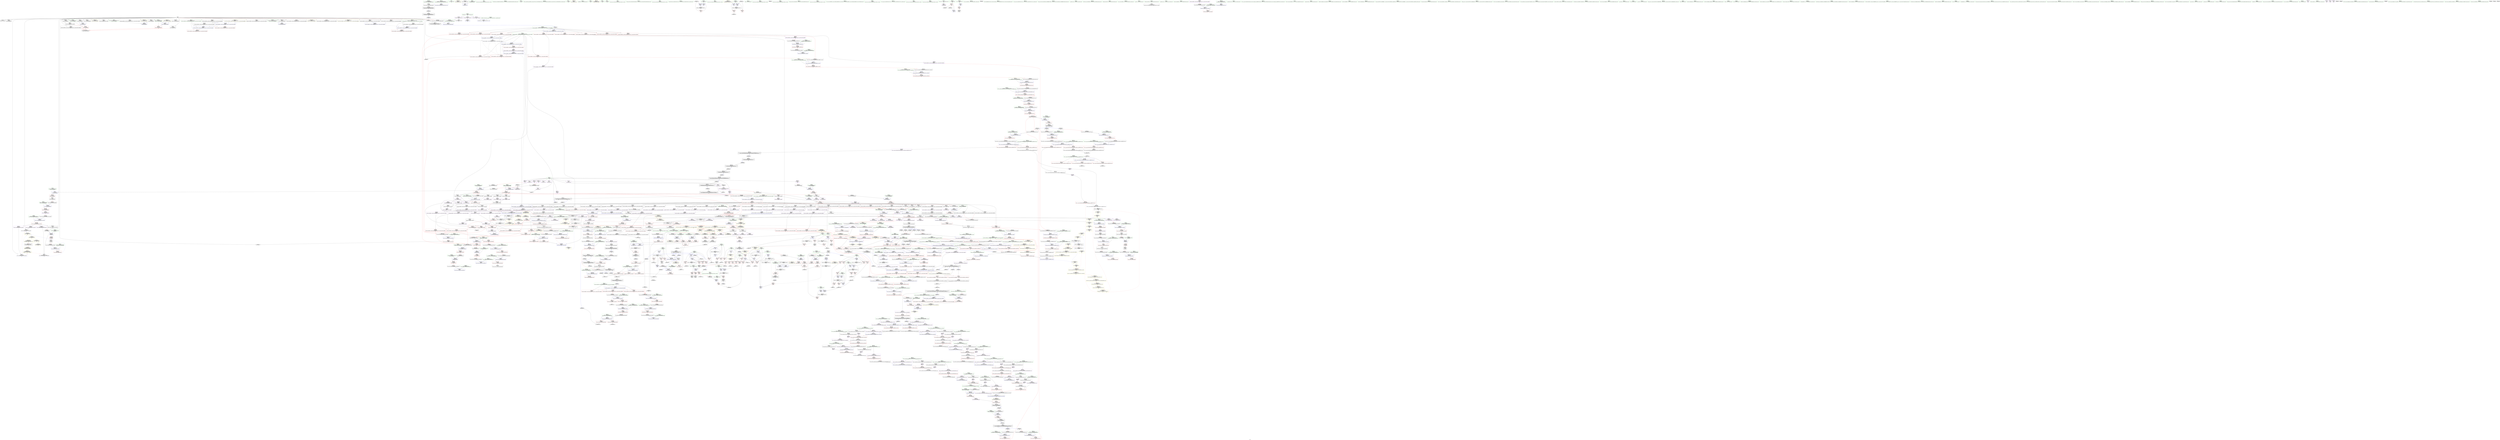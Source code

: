 digraph "SVFG" {
	label="SVFG";

	Node0x55d081a541f0 [shape=record,color=grey,label="{NodeID: 0\nNullPtr|{|<s29>97}}"];
	Node0x55d081a541f0 -> Node0x55d081d2a870[style=solid];
	Node0x55d081a541f0 -> Node0x55d081d2a970[style=solid];
	Node0x55d081a541f0 -> Node0x55d081d2aa40[style=solid];
	Node0x55d081a541f0 -> Node0x55d081d2ab10[style=solid];
	Node0x55d081a541f0 -> Node0x55d081d2abe0[style=solid];
	Node0x55d081a541f0 -> Node0x55d081d2acb0[style=solid];
	Node0x55d081a541f0 -> Node0x55d081d2ad80[style=solid];
	Node0x55d081a541f0 -> Node0x55d081d2ae50[style=solid];
	Node0x55d081a541f0 -> Node0x55d081d2af20[style=solid];
	Node0x55d081a541f0 -> Node0x55d081d2aff0[style=solid];
	Node0x55d081a541f0 -> Node0x55d081d2b0c0[style=solid];
	Node0x55d081a541f0 -> Node0x55d081d2b190[style=solid];
	Node0x55d081a541f0 -> Node0x55d081d2b260[style=solid];
	Node0x55d081a541f0 -> Node0x55d081d2b330[style=solid];
	Node0x55d081a541f0 -> Node0x55d081d2b400[style=solid];
	Node0x55d081a541f0 -> Node0x55d081d2b4d0[style=solid];
	Node0x55d081a541f0 -> Node0x55d081d2b5a0[style=solid];
	Node0x55d081a541f0 -> Node0x55d081d2b670[style=solid];
	Node0x55d081a541f0 -> Node0x55d081d2b740[style=solid];
	Node0x55d081a541f0 -> Node0x55d081d2b810[style=solid];
	Node0x55d081a541f0 -> Node0x55d081d2b8e0[style=solid];
	Node0x55d081a541f0 -> Node0x55d081d324b0[style=solid];
	Node0x55d081a541f0 -> Node0x55d081d34f20[style=solid];
	Node0x55d081a541f0 -> Node0x55d081d34ff0[style=solid];
	Node0x55d081a541f0 -> Node0x55d081d350c0[style=solid];
	Node0x55d081a541f0 -> Node0x55d081d37140[style=solid];
	Node0x55d081a541f0 -> Node0x55d081d74810[style=solid];
	Node0x55d081a541f0 -> Node0x55d081d78350[style=solid];
	Node0x55d081a541f0 -> Node0x55d081d787d0[style=solid];
	Node0x55d081a541f0:s29 -> Node0x55d081e4c860[style=solid,color=red];
	Node0x55d081d30f30 [shape=record,color=red,label="{NodeID: 775\n1632\<--1620\n\<--__first.addr\n_ZNSt11__copy_moveILb1ELb1ESt26random_access_iterator_tagE8__copy_mIiEEPT_PKS3_S6_S4_\n}"];
	Node0x55d081d30f30 -> Node0x55d081d25fb0[style=solid];
	Node0x55d081d49790 [shape=record,color=yellow,style=double,label="{NodeID: 1550\n2V_1 = ENCHI(MR_2V_0)\npts\{130000 130001 130002 \}\nFun[_ZNSt12_Vector_baseIiSaIiEEC2Ev]|{<s0>31|<s1>31|<s2>31}}"];
	Node0x55d081d49790:s0 -> Node0x55d081d34f20[style=dashed,color=red];
	Node0x55d081d49790:s1 -> Node0x55d081d34ff0[style=dashed,color=red];
	Node0x55d081d49790:s2 -> Node0x55d081d350c0[style=dashed,color=red];
	Node0x55d081d27a40 [shape=record,color=purple,label="{NodeID: 443\n119\<--117\n_M_finish\<--\n_ZNSt6vectorIiSaIiEED2Ev\n}"];
	Node0x55d081d27a40 -> Node0x55d081d3e3d0[style=solid];
	Node0x55d081d1b860 [shape=record,color=green,label="{NodeID: 111\n682\<--683\n__p.addr\<--__p.addr_field_insensitive\n_ZNSt12_Vector_baseIiSaIiEE13_M_deallocateEPim\n}"];
	Node0x55d081d1b860 -> Node0x55d081d424d0[style=solid];
	Node0x55d081d1b860 -> Node0x55d081d425a0[style=solid];
	Node0x55d081d1b860 -> Node0x55d081d35cf0[style=solid];
	Node0x55d081d369f0 [shape=record,color=blue,label="{NodeID: 886\n810\<--805\n__args.addr\<--__args\n_ZNSt16allocator_traitsISaIiEE9constructIiJRKiEEEvRS0_PT_DpOT0_\n}"];
	Node0x55d081d369f0 -> Node0x55d081d432a0[style=dashed];
	Node0x55d081d3d460 [shape=record,color=purple,label="{NodeID: 554\n1577\<--1575\ncoerce.dive\<--__it\n_ZSt12__miter_baseIPiEDTcl12__miter_basecldtfp_4baseEEESt13move_iteratorIT_E\n}"];
	Node0x55d081d3d460 -> Node0x55d081d5a960[style=solid];
	Node0x55d081d1ffd0 [shape=record,color=green,label="{NodeID: 222\n1443\<--1444\n__assignable\<--__assignable_field_insensitive\n_ZSt18uninitialized_copyISt13move_iteratorIPiES1_ET0_T_S4_S3_\n}"];
	Node0x55d081d1ffd0 -> Node0x55d081d59c60[style=solid];
	Node0x55d081e44530 [shape=record,color=black,label="{NodeID: 2104\n294 = PHI(1018, )\n}"];
	Node0x55d081e44530 -> Node0x55d081d33520[style=solid];
	Node0x55d081d42e90 [shape=record,color=red,label="{NodeID: 665\n784\<--779\n\<--__pos.addr\n_ZNSt6vectorIiSaIiEE15_M_erase_at_endEPi\n|{<s0>48}}"];
	Node0x55d081d42e90:s0 -> Node0x55d081e4f420[style=solid,color=red];
	Node0x55d081d763d0 [shape=record,color=grey,label="{NodeID: 1440\n1646 = Binary(382, 1645, )\n}"];
	Node0x55d081d2e010 [shape=record,color=black,label="{NodeID: 333\n816\<--815\n\<--\n_ZNSt16allocator_traitsISaIiEE9constructIiJRKiEEEvRS0_PT_DpOT0_\n|{<s0>51}}"];
	Node0x55d081d2e010:s0 -> Node0x55d081e500f0[style=solid,color=red];
	Node0x55d081e4d5b0 [shape=record,color=black,label="{NodeID: 2215\n503 = PHI(447, )\n0th arg _ZNSt6vectorIiSaIiEEixEm }"];
	Node0x55d081e4d5b0 -> Node0x55d081d34be0[style=solid];
	Node0x55d081a9c110 [shape=record,color=green,label="{NodeID: 1\n7\<--1\n__dso_handle\<--dummyObj\nGlob }"];
	Node0x55d081d31000 [shape=record,color=red,label="{NodeID: 776\n1643\<--1620\n\<--__first.addr\n_ZNSt11__copy_moveILb1ELb1ESt26random_access_iterator_tagE8__copy_mIiEEPT_PKS3_S6_S4_\n}"];
	Node0x55d081d31000 -> Node0x55d081d26150[style=solid];
	Node0x55d081d27b10 [shape=record,color=purple,label="{NodeID: 444\n247\<--246\n_M_impl\<--\n_ZNSt6vectorIiSaIiEE5clearEv\n}"];
	Node0x55d081d1b930 [shape=record,color=green,label="{NodeID: 112\n684\<--685\n__n.addr\<--__n.addr_field_insensitive\n_ZNSt12_Vector_baseIiSaIiEE13_M_deallocateEPim\n}"];
	Node0x55d081d1b930 -> Node0x55d081d42670[style=solid];
	Node0x55d081d1b930 -> Node0x55d081d35dc0[style=solid];
	Node0x55d081d36ac0 [shape=record,color=blue,label="{NodeID: 887\n850\<--828\ncoerce.dive\<--__position.coerce\n_ZNSt6vectorIiSaIiEE17_M_realloc_insertIJRKiEEEvN9__gnu_cxx17__normal_iteratorIPiS1_EEDpOT_\n|{|<s2>54}}"];
	Node0x55d081d36ac0 -> Node0x55d081d446f0[style=dashed];
	Node0x55d081d36ac0 -> Node0x55d081d447c0[style=dashed];
	Node0x55d081d36ac0:s2 -> Node0x55d081d4ab40[style=dashed,color=red];
	Node0x55d081d4fff0 [shape=record,color=yellow,style=double,label="{NodeID: 1662\n7V_1 = ENCHI(MR_7V_0)\npts\{89 \}\nFun[__cxx_global_array_dtor]}"];
	Node0x55d081d4fff0 -> Node0x55d081d32680[style=dashed];
	Node0x55d081d3d530 [shape=record,color=purple,label="{NodeID: 555\n1733\<--1642\noffset_0\<--\n}"];
	Node0x55d081d3d530 -> Node0x55d081d5b180[style=solid];
	Node0x55d081d200a0 [shape=record,color=green,label="{NodeID: 223\n1445\<--1446\nagg.tmp\<--agg.tmp_field_insensitive\n_ZSt18uninitialized_copyISt13move_iteratorIPiES1_ET0_T_S4_S3_\n}"];
	Node0x55d081d200a0 -> Node0x55d081d25110[style=solid];
	Node0x55d081d200a0 -> Node0x55d081d3c280[style=solid];
	Node0x55d081e446a0 [shape=record,color=black,label="{NodeID: 2105\n790 = PHI(600, )\n|{<s0>48}}"];
	Node0x55d081e446a0:s0 -> Node0x55d081e4f850[style=solid,color=red];
	Node0x55d081d42f60 [shape=record,color=red,label="{NodeID: 666\n792\<--779\n\<--__pos.addr\n_ZNSt6vectorIiSaIiEE15_M_erase_at_endEPi\n}"];
	Node0x55d081d42f60 -> Node0x55d081d36780[style=solid];
	Node0x55d081d76550 [shape=record,color=grey,label="{NodeID: 1441\n198 = Binary(197, 163, )\n}"];
	Node0x55d081d76550 -> Node0x55d081d78650[style=solid];
	Node0x55d081d2e0e0 [shape=record,color=black,label="{NodeID: 334\n869\<--854\n\<--this1\n_ZNSt6vectorIiSaIiEE17_M_realloc_insertIJRKiEEEvN9__gnu_cxx17__normal_iteratorIPiS1_EEDpOT_\n|{<s0>55}}"];
	Node0x55d081d2e0e0:s0 -> Node0x55d081e4c4a0[style=solid,color=red];
	Node0x55d081e4d6c0 [shape=record,color=black,label="{NodeID: 2216\n504 = PHI(449, )\n1st arg _ZNSt6vectorIiSaIiEEixEm }"];
	Node0x55d081e4d6c0 -> Node0x55d081d34cb0[style=solid];
	Node0x55d081a7aad0 [shape=record,color=green,label="{NodeID: 2\n9\<--1\n\<--dummyObj\nCan only get source location for instruction, argument, global var or function.}"];
	Node0x55d081d310d0 [shape=record,color=red,label="{NodeID: 777\n1631\<--1622\n\<--__last.addr\n_ZNSt11__copy_moveILb1ELb1ESt26random_access_iterator_tagE8__copy_mIiEEPT_PKS3_S6_S4_\n}"];
	Node0x55d081d310d0 -> Node0x55d081d25ee0[style=solid];
	Node0x55d081d27be0 [shape=record,color=purple,label="{NodeID: 445\n248\<--246\n_M_start\<--\n_ZNSt6vectorIiSaIiEE5clearEv\n}"];
	Node0x55d081d27be0 -> Node0x55d081d3ef30[style=solid];
	Node0x55d081d1ba00 [shape=record,color=green,label="{NodeID: 113\n698\<--699\n_ZNSt16allocator_traitsISaIiEE10deallocateERS0_Pim\<--_ZNSt16allocator_traitsISaIiEE10deallocateERS0_Pim_field_insensitive\n}"];
	Node0x55d081d36b90 [shape=record,color=blue,label="{NodeID: 888\n832\<--827\nthis.addr\<--this\n_ZNSt6vectorIiSaIiEE17_M_realloc_insertIJRKiEEEvN9__gnu_cxx17__normal_iteratorIPiS1_EEDpOT_\n}"];
	Node0x55d081d36b90 -> Node0x55d081d43370[style=dashed];
	Node0x55d081d50100 [shape=record,color=yellow,style=double,label="{NodeID: 1663\n2V_1 = ENCHI(MR_2V_0)\npts\{130000 130001 130002 \}\nFun[__cxx_global_array_dtor]|{<s0>7|<s1>7|<s2>7}}"];
	Node0x55d081d50100:s0 -> Node0x55d081ddab80[style=dashed,color=red];
	Node0x55d081d50100:s1 -> Node0x55d081ddac60[style=dashed,color=red];
	Node0x55d081d50100:s2 -> Node0x55d081ddad40[style=dashed,color=red];
	Node0x55d081d3d600 [shape=record,color=purple,label="{NodeID: 556\n1734\<--1644\noffset_0\<--\n}"];
	Node0x55d081d3d600 -> Node0x55d081d32110[style=solid];
	Node0x55d081d20170 [shape=record,color=green,label="{NodeID: 224\n1447\<--1448\nagg.tmp2\<--agg.tmp2_field_insensitive\n_ZSt18uninitialized_copyISt13move_iteratorIPiES1_ET0_T_S4_S3_\n}"];
	Node0x55d081d20170 -> Node0x55d081d251e0[style=solid];
	Node0x55d081d20170 -> Node0x55d081d3c350[style=solid];
	Node0x55d081e447e0 [shape=record,color=black,label="{NodeID: 2106\n819 = PHI(1057, )\n|{<s0>51}}"];
	Node0x55d081e447e0:s0 -> Node0x55d081e50310[style=solid,color=red];
	Node0x55d081d43030 [shape=record,color=red,label="{NodeID: 667\n788\<--787\n\<--_M_finish\n_ZNSt6vectorIiSaIiEE15_M_erase_at_endEPi\n|{<s0>48}}"];
	Node0x55d081d43030:s0 -> Node0x55d081e4f650[style=solid,color=red];
	Node0x55d081d766d0 [shape=record,color=grey,label="{NodeID: 1442\n207 = Binary(206, 171, )\n}"];
	Node0x55d081d766d0 -> Node0x55d081d32f70[style=solid];
	Node0x55d081d2e1b0 [shape=record,color=black,label="{NodeID: 335\n877\<--854\n\<--this1\n_ZNSt6vectorIiSaIiEE17_M_realloc_insertIJRKiEEEvN9__gnu_cxx17__normal_iteratorIPiS1_EEDpOT_\n}"];
	Node0x55d081d2e1b0 -> Node0x55d081d39b80[style=solid];
	Node0x55d081e4d7d0 [shape=record,color=black,label="{NodeID: 2217\n1178 = PHI(890, 906, )\n0th arg _ZSt34__uninitialized_move_if_noexcept_aIPiS0_SaIiEET0_T_S3_S2_RT1_ }"];
	Node0x55d081e4d7d0 -> Node0x55d081d38730[style=solid];
	Node0x55d081a76f00 [shape=record,color=green,label="{NodeID: 3\n14\<--1\n.str\<--dummyObj\nGlob }"];
	Node0x55d081d311a0 [shape=record,color=red,label="{NodeID: 778\n1641\<--1624\n\<--__result.addr\n_ZNSt11__copy_moveILb1ELb1ESt26random_access_iterator_tagE8__copy_mIiEEPT_PKS3_S6_S4_\n}"];
	Node0x55d081d311a0 -> Node0x55d081d26080[style=solid];
	Node0x55d081d27cb0 [shape=record,color=purple,label="{NodeID: 446\n297\<--261\ncoerce.dive\<--agg.tmp\n_ZNSt6vectorIiSaIiEE9push_backERKi\n}"];
	Node0x55d081d27cb0 -> Node0x55d081d33520[style=solid];
	Node0x55d081d1bb00 [shape=record,color=green,label="{NodeID: 114\n704\<--705\nthis.addr\<--this.addr_field_insensitive\n_ZNSt12_Vector_baseIiSaIiEE12_Vector_implD2Ev\n}"];
	Node0x55d081d1bb00 -> Node0x55d081d42740[style=solid];
	Node0x55d081d1bb00 -> Node0x55d081d35e90[style=solid];
	Node0x55d081d36c60 [shape=record,color=blue,label="{NodeID: 889\n834\<--829\n__args.addr\<--__args\n_ZNSt6vectorIiSaIiEE17_M_realloc_insertIJRKiEEEvN9__gnu_cxx17__normal_iteratorIPiS1_EEDpOT_\n}"];
	Node0x55d081d36c60 -> Node0x55d081d43440[style=dashed];
	Node0x55d081d3d6d0 [shape=record,color=purple,label="{NodeID: 557\n1673\<--1672\n_M_current\<--this1\n_ZNKSt13move_iteratorIPiE4baseEv\n}"];
	Node0x55d081d3d6d0 -> Node0x55d081d31750[style=solid];
	Node0x55d081d20240 [shape=record,color=green,label="{NodeID: 225\n1468\<--1469\n_ZNSt20__uninitialized_copyILb1EE13__uninit_copyISt13move_iteratorIPiES3_EET0_T_S6_S5_\<--_ZNSt20__uninitialized_copyILb1EE13__uninit_copyISt13move_iteratorIPiES3_EET0_T_S6_S5__field_insensitive\n}"];
	Node0x55d081e44920 [shape=record,color=black,label="{NodeID: 2107\n347 = PHI(384, )\n}"];
	Node0x55d081e44920 -> Node0x55d081d3fb60[style=solid];
	Node0x55d081d43100 [shape=record,color=red,label="{NodeID: 668\n815\<--806\n\<--__a.addr\n_ZNSt16allocator_traitsISaIiEE9constructIiJRKiEEEvRS0_PT_DpOT0_\n}"];
	Node0x55d081d43100 -> Node0x55d081d2e010[style=solid];
	Node0x55d081d76850 [shape=record,color=grey,label="{NodeID: 1443\n204 = Binary(203, 171, )\n}"];
	Node0x55d081d76850 -> Node0x55d081d32ea0[style=solid];
	Node0x55d081d2e280 [shape=record,color=black,label="{NodeID: 336\n887\<--854\n\<--this1\n_ZNSt6vectorIiSaIiEE17_M_realloc_insertIJRKiEEEvN9__gnu_cxx17__normal_iteratorIPiS1_EEDpOT_\n}"];
	Node0x55d081d2e280 -> Node0x55d081d39c50[style=solid];
	Node0x55d081d2e280 -> Node0x55d081d39d20[style=solid];
	Node0x55d081e4d9b0 [shape=record,color=black,label="{NodeID: 2218\n1179 = PHI(894, 910, )\n1st arg _ZSt34__uninitialized_move_if_noexcept_aIPiS0_SaIiEET0_T_S3_S2_RT1_ }"];
	Node0x55d081e4d9b0 -> Node0x55d081d38800[style=solid];
	Node0x55d081a79c00 [shape=record,color=green,label="{NodeID: 4\n16\<--1\n.str.2\<--dummyObj\nGlob }"];
	Node0x55d081de3bf0 [shape=record,color=yellow,style=double,label="{NodeID: 1886\nRETMU(7V_2)\npts\{89 \}\nFun[__cxx_global_array_dtor]}"];
	Node0x55d081d31270 [shape=record,color=red,label="{NodeID: 779\n1651\<--1624\n\<--__result.addr\n_ZNSt11__copy_moveILb1ELb1ESt26random_access_iterator_tagE8__copy_mIiEEPT_PKS3_S6_S4_\n}"];
	Node0x55d081d31270 -> Node0x55d081d3dbb0[style=solid];
	Node0x55d081d27d80 [shape=record,color=purple,label="{NodeID: 447\n300\<--261\ncoerce.dive8\<--agg.tmp\n_ZNSt6vectorIiSaIiEE9push_backERKi\n}"];
	Node0x55d081d27d80 -> Node0x55d081d3f5b0[style=solid];
	Node0x55d081d20680 [shape=record,color=green,label="{NodeID: 115\n710\<--711\n_ZNSaIiED2Ev\<--_ZNSaIiED2Ev_field_insensitive\n}"];
	Node0x55d081d36d30 [shape=record,color=blue,label="{NodeID: 890\n836\<--856\n__len\<--call\n_ZNSt6vectorIiSaIiEE17_M_realloc_insertIJRKiEEEvN9__gnu_cxx17__normal_iteratorIPiS1_EEDpOT_\n}"];
	Node0x55d081d36d30 -> Node0x55d081d43510[style=dashed];
	Node0x55d081d36d30 -> Node0x55d081d435e0[style=dashed];
	Node0x55d081d36d30 -> Node0x55d081d436b0[style=dashed];
	Node0x55d081d3d7a0 [shape=record,color=purple,label="{NodeID: 558\n1686\<--1685\n_M_current\<--this1\n_ZNSt13move_iteratorIPiEC2ES0_\n}"];
	Node0x55d081d3d7a0 -> Node0x55d081d5b590[style=solid];
	Node0x55d081d20340 [shape=record,color=green,label="{NodeID: 226\n1480\<--1481\n__first\<--__first_field_insensitive\n_ZNSt20__uninitialized_copyILb1EE13__uninit_copyISt13move_iteratorIPiES3_EET0_T_S6_S5_\n}"];
	Node0x55d081d20340 -> Node0x55d081d25380[style=solid];
	Node0x55d081d20340 -> Node0x55d081d3c760[style=solid];
	Node0x55d081e44a60 [shape=record,color=black,label="{NodeID: 2108\n441 = PHI(364, )\n}"];
	Node0x55d081e44a60 -> Node0x55d081d2cfd0[style=solid];
	Node0x55d081d431d0 [shape=record,color=red,label="{NodeID: 669\n817\<--808\n\<--__p.addr\n_ZNSt16allocator_traitsISaIiEE9constructIiJRKiEEEvRS0_PT_DpOT0_\n|{<s0>51}}"];
	Node0x55d081d431d0:s0 -> Node0x55d081e50200[style=solid,color=red];
	Node0x55d081d769d0 [shape=record,color=grey,label="{NodeID: 1444\n191 = Binary(190, 163, )\n}"];
	Node0x55d081d769d0 -> Node0x55d081d32d00[style=solid];
	Node0x55d081d2e350 [shape=record,color=black,label="{NodeID: 337\n896\<--854\n\<--this1\n_ZNSt6vectorIiSaIiEE17_M_realloc_insertIJRKiEEEvN9__gnu_cxx17__normal_iteratorIPiS1_EEDpOT_\n|{<s0>59}}"];
	Node0x55d081d2e350:s0 -> Node0x55d081e4e150[style=solid,color=red];
	Node0x55d081e4db30 [shape=record,color=black,label="{NodeID: 2219\n1180 = PHI(895, 911, )\n2nd arg _ZSt34__uninitialized_move_if_noexcept_aIPiS0_SaIiEET0_T_S3_S2_RT1_ }"];
	Node0x55d081e4db30 -> Node0x55d081d388d0[style=solid];
	Node0x55d081d17950 [shape=record,color=green,label="{NodeID: 5\n18\<--1\n.str.3\<--dummyObj\nGlob }"];
	Node0x55d081de3d00 [shape=record,color=yellow,style=double,label="{NodeID: 1887\nRETMU(2V_1)\npts\{130000 130001 130002 \}\nFun[__cxx_global_array_dtor]}"];
	Node0x55d081d31340 [shape=record,color=red,label="{NodeID: 780\n1638\<--1626\n\<--_Num\n_ZNSt11__copy_moveILb1ELb1ESt26random_access_iterator_tagE8__copy_mIiEEPT_PKS3_S6_S4_\n}"];
	Node0x55d081d31340 -> Node0x55d081d784d0[style=solid];
	Node0x55d081d27e50 [shape=record,color=purple,label="{NodeID: 448\n267\<--266\n_M_impl\<--\n_ZNSt6vectorIiSaIiEE9push_backERKi\n}"];
	Node0x55d081d20780 [shape=record,color=green,label="{NodeID: 116\n717\<--718\n__a.addr\<--__a.addr_field_insensitive\n_ZNSt16allocator_traitsISaIiEE10deallocateERS0_Pim\n}"];
	Node0x55d081d20780 -> Node0x55d081d42810[style=solid];
	Node0x55d081d20780 -> Node0x55d081d35f60[style=solid];
	Node0x55d081d36e00 [shape=record,color=blue,label="{NodeID: 891\n863\<--860\ncoerce.dive3\<--call2\n_ZNSt6vectorIiSaIiEE17_M_realloc_insertIJRKiEEEvN9__gnu_cxx17__normal_iteratorIPiS1_EEDpOT_\n|{|<s2>54}}"];
	Node0x55d081d36e00 -> Node0x55d081d446f0[style=dashed];
	Node0x55d081d36e00 -> Node0x55d081d447c0[style=dashed];
	Node0x55d081d36e00:s2 -> Node0x55d081d4ab40[style=dashed,color=red];
	Node0x55d081d3d870 [shape=record,color=purple,label="{NodeID: 559\n517\<--515\nadd.ptr\<--\n_ZNSt6vectorIiSaIiEEixEm\n}"];
	Node0x55d081d3d870 -> Node0x55d081d2d3e0[style=solid];
	Node0x55d081d20410 [shape=record,color=green,label="{NodeID: 227\n1482\<--1483\n__last\<--__last_field_insensitive\n_ZNSt20__uninitialized_copyILb1EE13__uninit_copyISt13move_iteratorIPiES3_EET0_T_S6_S5_\n}"];
	Node0x55d081d20410 -> Node0x55d081d25450[style=solid];
	Node0x55d081d20410 -> Node0x55d081d3c830[style=solid];
	Node0x55d081e44ba0 [shape=record,color=black,label="{NodeID: 2109\n450 = PHI(502, )\n}"];
	Node0x55d081e44ba0 -> Node0x55d081d41560[style=solid];
	Node0x55d081d432a0 [shape=record,color=red,label="{NodeID: 670\n818\<--810\n\<--__args.addr\n_ZNSt16allocator_traitsISaIiEE9constructIiJRKiEEEvRS0_PT_DpOT0_\n|{<s0>50}}"];
	Node0x55d081d432a0:s0 -> Node0x55d081e4c9a0[style=solid,color=red];
	Node0x55d081d76b50 [shape=record,color=grey,label="{NodeID: 1445\n987 = Binary(986, 382, )\n|{<s0>73}}"];
	Node0x55d081d76b50:s0 -> Node0x55d081e51340[style=solid,color=red];
	Node0x55d081d2e420 [shape=record,color=black,label="{NodeID: 338\n907\<--854\n\<--this1\n_ZNSt6vectorIiSaIiEE17_M_realloc_insertIJRKiEEEvN9__gnu_cxx17__normal_iteratorIPiS1_EEDpOT_\n}"];
	Node0x55d081d2e420 -> Node0x55d081d39ec0[style=solid];
	Node0x55d081d2e420 -> Node0x55d081d39f90[style=solid];
	Node0x55d081e4dcb0 [shape=record,color=black,label="{NodeID: 2220\n1181 = PHI(897, 913, )\n3rd arg _ZSt34__uninitialized_move_if_noexcept_aIPiS0_SaIiEET0_T_S3_S2_RT1_ }"];
	Node0x55d081e4dcb0 -> Node0x55d081d58260[style=solid];
	Node0x55d081d17c30 [shape=record,color=green,label="{NodeID: 6\n20\<--1\n.str.4\<--dummyObj\nGlob }"];
	Node0x55d081d31410 [shape=record,color=red,label="{NodeID: 781\n1645\<--1626\n\<--_Num\n_ZNSt11__copy_moveILb1ELb1ESt26random_access_iterator_tagE8__copy_mIiEEPT_PKS3_S6_S4_\n}"];
	Node0x55d081d31410 -> Node0x55d081d763d0[style=solid];
	Node0x55d081d27f20 [shape=record,color=purple,label="{NodeID: 449\n268\<--266\n_M_finish\<--\n_ZNSt6vectorIiSaIiEE9push_backERKi\n}"];
	Node0x55d081d27f20 -> Node0x55d081d3f270[style=solid];
	Node0x55d081d20850 [shape=record,color=green,label="{NodeID: 117\n719\<--720\n__p.addr\<--__p.addr_field_insensitive\n_ZNSt16allocator_traitsISaIiEE10deallocateERS0_Pim\n}"];
	Node0x55d081d20850 -> Node0x55d081d428e0[style=solid];
	Node0x55d081d20850 -> Node0x55d081d36030[style=solid];
	Node0x55d081d36ed0 [shape=record,color=blue,label="{NodeID: 892\n838\<--865\n__elems_before\<--call4\n_ZNSt6vectorIiSaIiEE17_M_realloc_insertIJRKiEEEvN9__gnu_cxx17__normal_iteratorIPiS1_EEDpOT_\n}"];
	Node0x55d081d36ed0 -> Node0x55d081d43780[style=dashed];
	Node0x55d081d36ed0 -> Node0x55d081d43850[style=dashed];
	Node0x55d081d3d940 [shape=record,color=purple,label="{NodeID: 560\n882\<--880\nadd.ptr\<--\n_ZNSt6vectorIiSaIiEE17_M_realloc_insertIJRKiEEEvN9__gnu_cxx17__normal_iteratorIPiS1_EEDpOT_\n|{<s0>57}}"];
	Node0x55d081d3d940:s0 -> Node0x55d081e4cdd0[style=solid,color=red];
	Node0x55d081d204e0 [shape=record,color=green,label="{NodeID: 228\n1484\<--1485\n__result.addr\<--__result.addr_field_insensitive\n_ZNSt20__uninitialized_copyILb1EE13__uninit_copyISt13move_iteratorIPiES3_EET0_T_S6_S5_\n}"];
	Node0x55d081d204e0 -> Node0x55d081d47d60[style=solid];
	Node0x55d081d204e0 -> Node0x55d081d5a070[style=solid];
	Node0x55d081e44ce0 [shape=record,color=black,label="{NodeID: 2110\n465 = PHI(409, )\n}"];
	Node0x55d081e44ce0 -> Node0x55d081d34630[style=solid];
	Node0x55d081d43370 [shape=record,color=red,label="{NodeID: 671\n854\<--832\nthis1\<--this.addr\n_ZNSt6vectorIiSaIiEE17_M_realloc_insertIJRKiEEEvN9__gnu_cxx17__normal_iteratorIPiS1_EEDpOT_\n|{|<s19>52|<s20>53}}"];
	Node0x55d081d43370 -> Node0x55d081d2e0e0[style=solid];
	Node0x55d081d43370 -> Node0x55d081d2e1b0[style=solid];
	Node0x55d081d43370 -> Node0x55d081d2e280[style=solid];
	Node0x55d081d43370 -> Node0x55d081d2e350[style=solid];
	Node0x55d081d43370 -> Node0x55d081d2e420[style=solid];
	Node0x55d081d43370 -> Node0x55d081d2e4f0[style=solid];
	Node0x55d081d43370 -> Node0x55d081d2e5c0[style=solid];
	Node0x55d081d43370 -> Node0x55d081d2e690[style=solid];
	Node0x55d081d43370 -> Node0x55d081d2e760[style=solid];
	Node0x55d081d43370 -> Node0x55d081d2e830[style=solid];
	Node0x55d081d43370 -> Node0x55d081d2e900[style=solid];
	Node0x55d081d43370 -> Node0x55d081d2e9d0[style=solid];
	Node0x55d081d43370 -> Node0x55d081d2eaa0[style=solid];
	Node0x55d081d43370 -> Node0x55d081d2eb70[style=solid];
	Node0x55d081d43370 -> Node0x55d081d2ec40[style=solid];
	Node0x55d081d43370 -> Node0x55d081d2ed10[style=solid];
	Node0x55d081d43370 -> Node0x55d081d2ede0[style=solid];
	Node0x55d081d43370 -> Node0x55d081d2eeb0[style=solid];
	Node0x55d081d43370 -> Node0x55d081d2ef80[style=solid];
	Node0x55d081d43370:s19 -> Node0x55d081e51a20[style=solid,color=red];
	Node0x55d081d43370:s20 -> Node0x55d081e4b060[style=solid,color=red];
	Node0x55d081d76cd0 [shape=record,color=grey,label="{NodeID: 1446\n986 = Binary(984, 985, )\n}"];
	Node0x55d081d76cd0 -> Node0x55d081d76b50[style=solid];
	Node0x55d081d2e4f0 [shape=record,color=black,label="{NodeID: 339\n912\<--854\n\<--this1\n_ZNSt6vectorIiSaIiEE17_M_realloc_insertIJRKiEEEvN9__gnu_cxx17__normal_iteratorIPiS1_EEDpOT_\n|{<s0>62}}"];
	Node0x55d081d2e4f0:s0 -> Node0x55d081e4e150[style=solid,color=red];
	Node0x55d081e4de30 [shape=record,color=black,label="{NodeID: 2221\n1610 = PHI(1561, 1565, 1567, )\n0th arg _ZSt12__niter_baseIPiET_S1_ }"];
	Node0x55d081e4de30 -> Node0x55d081d5ad70[style=solid];
	Node0x55d081d17cf0 [shape=record,color=green,label="{NodeID: 7\n22\<--1\n.str.5\<--dummyObj\nGlob }"];
	Node0x55d081d314e0 [shape=record,color=red,label="{NodeID: 782\n1652\<--1626\n\<--_Num\n_ZNSt11__copy_moveILb1ELb1ESt26random_access_iterator_tagE8__copy_mIiEEPT_PKS3_S6_S4_\n}"];
	Node0x55d081d27ff0 [shape=record,color=purple,label="{NodeID: 450\n271\<--270\n_M_impl2\<--\n_ZNSt6vectorIiSaIiEE9push_backERKi\n}"];
	Node0x55d081d20920 [shape=record,color=green,label="{NodeID: 118\n721\<--722\n__n.addr\<--__n.addr_field_insensitive\n_ZNSt16allocator_traitsISaIiEE10deallocateERS0_Pim\n}"];
	Node0x55d081d20920 -> Node0x55d081d429b0[style=solid];
	Node0x55d081d20920 -> Node0x55d081d36100[style=solid];
	Node0x55d081d36fa0 [shape=record,color=blue,label="{NodeID: 893\n842\<--871\n__new_start\<--call5\n_ZNSt6vectorIiSaIiEE17_M_realloc_insertIJRKiEEEvN9__gnu_cxx17__normal_iteratorIPiS1_EEDpOT_\n}"];
	Node0x55d081d36fa0 -> Node0x55d081d43920[style=dashed];
	Node0x55d081d36fa0 -> Node0x55d081d439f0[style=dashed];
	Node0x55d081d36fa0 -> Node0x55d081d43ac0[style=dashed];
	Node0x55d081d36fa0 -> Node0x55d081d43b90[style=dashed];
	Node0x55d081d36fa0 -> Node0x55d081d43c60[style=dashed];
	Node0x55d081d36fa0 -> Node0x55d081d43d30[style=dashed];
	Node0x55d081d36fa0 -> Node0x55d081d43e00[style=dashed];
	Node0x55d081d36fa0 -> Node0x55d081d43ed0[style=dashed];
	Node0x55d081d3da10 [shape=record,color=purple,label="{NodeID: 561\n933\<--931\nadd.ptr18\<--\n_ZNSt6vectorIiSaIiEE17_M_realloc_insertIJRKiEEEvN9__gnu_cxx17__normal_iteratorIPiS1_EEDpOT_\n|{<s0>65}}"];
	Node0x55d081d3da10:s0 -> Node0x55d081e4fb60[style=solid,color=red];
	Node0x55d081d205b0 [shape=record,color=green,label="{NodeID: 229\n1486\<--1487\nagg.tmp\<--agg.tmp_field_insensitive\n_ZNSt20__uninitialized_copyILb1EE13__uninit_copyISt13move_iteratorIPiES3_EET0_T_S6_S5_\n}"];
	Node0x55d081d205b0 -> Node0x55d081d25520[style=solid];
	Node0x55d081d205b0 -> Node0x55d081d3c900[style=solid];
	Node0x55d081e44e20 [shape=record,color=black,label="{NodeID: 2111\n856 = PHI(1064, )\n}"];
	Node0x55d081e44e20 -> Node0x55d081d36d30[style=solid];
	Node0x55d081d43440 [shape=record,color=red,label="{NodeID: 672\n883\<--834\n\<--__args.addr\n_ZNSt6vectorIiSaIiEE17_M_realloc_insertIJRKiEEEvN9__gnu_cxx17__normal_iteratorIPiS1_EEDpOT_\n|{<s0>56}}"];
	Node0x55d081d43440:s0 -> Node0x55d081e4c9a0[style=solid,color=red];
	Node0x55d081d76e50 [shape=record,color=grey,label="{NodeID: 1447\n1135 = Binary(1133, 1134, )\n}"];
	Node0x55d081d76e50 -> Node0x55d081d76fd0[style=solid];
	Node0x55d081d2e5c0 [shape=record,color=black,label="{NodeID: 340\n928\<--854\n\<--this1\n_ZNSt6vectorIiSaIiEE17_M_realloc_insertIJRKiEEEvN9__gnu_cxx17__normal_iteratorIPiS1_EEDpOT_\n}"];
	Node0x55d081d2e5c0 -> Node0x55d081d3a060[style=solid];
	Node0x55d081e4e080 [shape=record,color=black,label="{NodeID: 2222\n87 = PHI()\n0th arg __cxx_global_array_dtor }"];
	Node0x55d081e4e080 -> Node0x55d081d32680[style=solid];
	Node0x55d081d17db0 [shape=record,color=green,label="{NodeID: 8\n25\<--1\n\<--dummyObj\nCan only get source location for instruction, argument, global var or function.}"];
	Node0x55d081d315b0 [shape=record,color=red,label="{NodeID: 783\n1665\<--1662\n\<--__it.addr\n_ZSt12__miter_baseIPiET_S1_\n}"];
	Node0x55d081d315b0 -> Node0x55d081d262f0[style=solid];
	Node0x55d081d49f50 [shape=record,color=yellow,style=double,label="{NodeID: 1558\n38V_1 = ENCHI(MR_38V_0)\npts\{1369 \}\nFun[_ZSt13__copy_move_aILb1EPiS0_ET1_T0_S2_S1_]|{<s0>122|<s1>122|<s2>122}}"];
	Node0x55d081d49f50:s0 -> Node0x55d081d32110[style=dashed,color=red];
	Node0x55d081d49f50:s1 -> Node0x55d081d5b180[style=dashed,color=red];
	Node0x55d081d49f50:s2 -> Node0x55d081dc2a40[style=dashed,color=red];
	Node0x55d081d280c0 [shape=record,color=purple,label="{NodeID: 451\n272\<--270\n_M_end_of_storage\<--\n_ZNSt6vectorIiSaIiEE9push_backERKi\n}"];
	Node0x55d081d280c0 -> Node0x55d081d3f340[style=solid];
	Node0x55d081d209f0 [shape=record,color=green,label="{NodeID: 119\n731\<--732\n_ZN9__gnu_cxx13new_allocatorIiE10deallocateEPim\<--_ZN9__gnu_cxx13new_allocatorIiE10deallocateEPim_field_insensitive\n}"];
	Node0x55d081d37070 [shape=record,color=blue,label="{NodeID: 894\n844\<--875\n__new_finish\<--\n_ZNSt6vectorIiSaIiEE17_M_realloc_insertIJRKiEEEvN9__gnu_cxx17__normal_iteratorIPiS1_EEDpOT_\n}"];
	Node0x55d081d37070 -> Node0x55d081d44140[style=dashed];
	Node0x55d081d37070 -> Node0x55d081d44210[style=dashed];
	Node0x55d081d37070 -> Node0x55d081d37140[style=dashed];
	Node0x55d081dd3e10 [shape=record,color=yellow,style=double,label="{NodeID: 1669\n2V_1 = ENCHI(MR_2V_0)\npts\{130000 130001 130002 \}\nFun[_GLOBAL__sub_I_peter50216_1_1.cpp]|{<s0>125}}"];
	Node0x55d081dd3e10:s0 -> Node0x55d081dc3440[style=dashed,color=red];
	Node0x55d081d3dae0 [shape=record,color=purple,label="{NodeID: 562\n1001\<--999\nadd.ptr39\<--\n_ZNSt6vectorIiSaIiEE17_M_realloc_insertIJRKiEEEvN9__gnu_cxx17__normal_iteratorIPiS1_EEDpOT_\n}"];
	Node0x55d081d3dae0 -> Node0x55d081d37960[style=solid];
	Node0x55d081d28a20 [shape=record,color=green,label="{NodeID: 230\n1488\<--1489\nagg.tmp2\<--agg.tmp2_field_insensitive\n_ZNSt20__uninitialized_copyILb1EE13__uninit_copyISt13move_iteratorIPiES3_EET0_T_S6_S5_\n}"];
	Node0x55d081d28a20 -> Node0x55d081d255f0[style=solid];
	Node0x55d081d28a20 -> Node0x55d081d3c9d0[style=solid];
	Node0x55d081e44f60 [shape=record,color=black,label="{NodeID: 2112\n860 = PHI(1138, )\n}"];
	Node0x55d081e44f60 -> Node0x55d081d36e00[style=solid];
	Node0x55d081d43510 [shape=record,color=red,label="{NodeID: 673\n870\<--836\n\<--__len\n_ZNSt6vectorIiSaIiEE17_M_realloc_insertIJRKiEEEvN9__gnu_cxx17__normal_iteratorIPiS1_EEDpOT_\n|{<s0>55}}"];
	Node0x55d081d43510:s0 -> Node0x55d081e4c5e0[style=solid,color=red];
	Node0x55d081d76fd0 [shape=record,color=grey,label="{NodeID: 1448\n1136 = Binary(1135, 382, )\n}"];
	Node0x55d081d76fd0 -> Node0x55d081d2fa10[style=solid];
	Node0x55d081d2e690 [shape=record,color=black,label="{NodeID: 341\n948\<--854\n\<--this1\n_ZNSt6vectorIiSaIiEE17_M_realloc_insertIJRKiEEEvN9__gnu_cxx17__normal_iteratorIPiS1_EEDpOT_\n|{<s0>67}}"];
	Node0x55d081d2e690:s0 -> Node0x55d081e4e150[style=solid,color=red];
	Node0x55d081e4e150 [shape=record,color=black,label="{NodeID: 2223\n601 = PHI(121, 789, 896, 912, 948, 968, )\n0th arg _ZNSt12_Vector_baseIiSaIiEE19_M_get_Tp_allocatorEv }"];
	Node0x55d081e4e150 -> Node0x55d081d355a0[style=solid];
	Node0x55d081d18250 [shape=record,color=green,label="{NodeID: 9\n163\<--1\n\<--dummyObj\nCan only get source location for instruction, argument, global var or function.}"];
	Node0x55d081d31680 [shape=record,color=red,label="{NodeID: 784\n1672\<--1669\nthis1\<--this.addr\n_ZNKSt13move_iteratorIPiE4baseEv\n}"];
	Node0x55d081d31680 -> Node0x55d081d3d6d0[style=solid];
	Node0x55d081d28190 [shape=record,color=purple,label="{NodeID: 452\n277\<--276\n_M_impl3\<--\n_ZNSt6vectorIiSaIiEE9push_backERKi\n}"];
	Node0x55d081d28190 -> Node0x55d081d2c7b0[style=solid];
	Node0x55d081d20af0 [shape=record,color=green,label="{NodeID: 120\n738\<--739\nthis.addr\<--this.addr_field_insensitive\n_ZN9__gnu_cxx13new_allocatorIiE10deallocateEPim\n}"];
	Node0x55d081d20af0 -> Node0x55d081d42a80[style=solid];
	Node0x55d081d20af0 -> Node0x55d081d361d0[style=solid];
	Node0x55d081d37140 [shape=record,color=blue, style = dotted,label="{NodeID: 895\n844\<--3\n__new_finish\<--dummyVal\n_ZNSt6vectorIiSaIiEE17_M_realloc_insertIJRKiEEEvN9__gnu_cxx17__normal_iteratorIPiS1_EEDpOT_\n}"];
	Node0x55d081d37140 -> Node0x55d081d44140[style=dashed];
	Node0x55d081d37140 -> Node0x55d081d44210[style=dashed];
	Node0x55d081d37140 -> Node0x55d081d37210[style=dashed];
	Node0x55d081dd3f20 [shape=record,color=yellow,style=double,label="{NodeID: 1670\n22V_1 = ENCHI(MR_22V_0)\npts\{10 \}\nFun[main]|{|<s2>19}}"];
	Node0x55d081dd3f20 -> Node0x55d081d3dc80[style=dashed];
	Node0x55d081dd3f20 -> Node0x55d081d3dd50[style=dashed];
	Node0x55d081dd3f20:s2 -> Node0x55d081d4b300[style=dashed,color=red];
	Node0x55d081d3dbb0 [shape=record,color=purple,label="{NodeID: 563\n1653\<--1651\nadd.ptr\<--\n_ZNSt11__copy_moveILb1ELb1ESt26random_access_iterator_tagE8__copy_mIiEEPT_PKS3_S6_S4_\n}"];
	Node0x55d081d3dbb0 -> Node0x55d081d26220[style=solid];
	Node0x55d081d28af0 [shape=record,color=green,label="{NodeID: 231\n1507\<--1508\n_ZSt4copyISt13move_iteratorIPiES1_ET0_T_S4_S3_\<--_ZSt4copyISt13move_iteratorIPiES1_ET0_T_S4_S3__field_insensitive\n}"];
	Node0x55d081e450a0 [shape=record,color=black,label="{NodeID: 2113\n865 = PHI(1118, )\n}"];
	Node0x55d081e450a0 -> Node0x55d081d36ed0[style=solid];
	Node0x55d081d435e0 [shape=record,color=red,label="{NodeID: 674\n954\<--836\n\<--__len\n_ZNSt6vectorIiSaIiEE17_M_realloc_insertIJRKiEEEvN9__gnu_cxx17__normal_iteratorIPiS1_EEDpOT_\n|{<s0>69}}"];
	Node0x55d081d435e0:s0 -> Node0x55d081e51340[style=solid,color=red];
	Node0x55d081d77150 [shape=record,color=grey,label="{NodeID: 1449\n225 = Binary(224, 163, )\n}"];
	Node0x55d081d77150 -> Node0x55d081d33110[style=solid];
	Node0x55d081d2e760 [shape=record,color=black,label="{NodeID: 342\n952\<--854\n\<--this1\n_ZNSt6vectorIiSaIiEE17_M_realloc_insertIJRKiEEEvN9__gnu_cxx17__normal_iteratorIPiS1_EEDpOT_\n|{<s0>69}}"];
	Node0x55d081d2e760:s0 -> Node0x55d081e51020[style=solid,color=red];
	Node0x55d081e4e5b0 [shape=record,color=black,label="{NodeID: 2224\n1286 = PHI(1251, )\n0th arg _ZNSt16allocator_traitsISaIiEE8max_sizeERKS0_ }"];
	Node0x55d081e4e5b0 -> Node0x55d081d58b50[style=solid];
	Node0x55d081d18350 [shape=record,color=green,label="{NodeID: 10\n171\<--1\n\<--dummyObj\nCan only get source location for instruction, argument, global var or function.|{<s0>26}}"];
	Node0x55d081d18350:s0 -> Node0x55d081e4b560[style=solid,color=red];
	Node0x55d081d31750 [shape=record,color=red,label="{NodeID: 785\n1674\<--1673\n\<--_M_current\n_ZNKSt13move_iteratorIPiE4baseEv\n}"];
	Node0x55d081d31750 -> Node0x55d081d263c0[style=solid];
	Node0x55d081d28260 [shape=record,color=purple,label="{NodeID: 453\n280\<--279\n_M_impl4\<--\n_ZNSt6vectorIiSaIiEE9push_backERKi\n}"];
	Node0x55d081d20bc0 [shape=record,color=green,label="{NodeID: 121\n740\<--741\n__p.addr\<--__p.addr_field_insensitive\n_ZN9__gnu_cxx13new_allocatorIiE10deallocateEPim\n}"];
	Node0x55d081d20bc0 -> Node0x55d081d42b50[style=solid];
	Node0x55d081d20bc0 -> Node0x55d081d362a0[style=solid];
	Node0x55d081d37210 [shape=record,color=blue,label="{NodeID: 896\n844\<--898\n__new_finish\<--call11\n_ZNSt6vectorIiSaIiEE17_M_realloc_insertIJRKiEEEvN9__gnu_cxx17__normal_iteratorIPiS1_EEDpOT_\n}"];
	Node0x55d081d37210 -> Node0x55d081d43fa0[style=dashed];
	Node0x55d081d37210 -> Node0x55d081d372e0[style=dashed];
	Node0x55d081d3dc80 [shape=record,color=red,label="{NodeID: 564\n180\<--8\n\<--n\nmain\n}"];
	Node0x55d081d3dc80 -> Node0x55d081d77ed0[style=solid];
	Node0x55d081d28bf0 [shape=record,color=green,label="{NodeID: 232\n1514\<--1515\n__first\<--__first_field_insensitive\n_ZSt4copyISt13move_iteratorIPiES1_ET0_T_S4_S3_\n}"];
	Node0x55d081d28bf0 -> Node0x55d081d25790[style=solid];
	Node0x55d081d28bf0 -> Node0x55d081d3cde0[style=solid];
	Node0x55d081e451e0 [shape=record,color=black,label="{NodeID: 2114\n871 = PHI(1153, )\n}"];
	Node0x55d081e451e0 -> Node0x55d081d36fa0[style=solid];
	Node0x55d081d436b0 [shape=record,color=red,label="{NodeID: 675\n1000\<--836\n\<--__len\n_ZNSt6vectorIiSaIiEE17_M_realloc_insertIJRKiEEEvN9__gnu_cxx17__normal_iteratorIPiS1_EEDpOT_\n}"];
	Node0x55d081d772d0 [shape=record,color=grey,label="{NodeID: 1450\n221 = Binary(220, 163, )\n}"];
	Node0x55d081d772d0 -> Node0x55d081d33040[style=solid];
	Node0x55d081d2e830 [shape=record,color=black,label="{NodeID: 343\n960\<--854\n\<--this1\n_ZNSt6vectorIiSaIiEE17_M_realloc_insertIJRKiEEEvN9__gnu_cxx17__normal_iteratorIPiS1_EEDpOT_\n}"];
	Node0x55d081d2e830 -> Node0x55d081d3a130[style=solid];
	Node0x55d081d2e830 -> Node0x55d081d3a200[style=solid];
	Node0x55d081e4e6c0 [shape=record,color=black,label="{NodeID: 2225\n735 = PHI(727, )\n0th arg _ZN9__gnu_cxx13new_allocatorIiE10deallocateEPim }"];
	Node0x55d081e4e6c0 -> Node0x55d081d361d0[style=solid];
	Node0x55d081d18450 [shape=record,color=green,label="{NodeID: 11\n321\<--1\n\<--dummyObj\nCan only get source location for instruction, argument, global var or function.}"];
	Node0x55d081de42d0 [shape=record,color=yellow,style=double,label="{NodeID: 1893\nRETMU(2V_2)\npts\{130000 130001 130002 \}\nFun[_GLOBAL__sub_I_peter50216_1_1.cpp]}"];
	Node0x55d081d31820 [shape=record,color=red,label="{NodeID: 786\n1685\<--1679\nthis1\<--this.addr\n_ZNSt13move_iteratorIPiEC2ES0_\n}"];
	Node0x55d081d31820 -> Node0x55d081d3d7a0[style=solid];
	Node0x55d081d28330 [shape=record,color=purple,label="{NodeID: 454\n281\<--279\n_M_finish5\<--\n_ZNSt6vectorIiSaIiEE9push_backERKi\n}"];
	Node0x55d081d28330 -> Node0x55d081d3f410[style=solid];
	Node0x55d081d20c90 [shape=record,color=green,label="{NodeID: 122\n742\<--743\n.addr\<--.addr_field_insensitive\n_ZN9__gnu_cxx13new_allocatorIiE10deallocateEPim\n}"];
	Node0x55d081d20c90 -> Node0x55d081d36370[style=solid];
	Node0x55d081d372e0 [shape=record,color=blue,label="{NodeID: 897\n844\<--903\n__new_finish\<--incdec.ptr\n_ZNSt6vectorIiSaIiEE17_M_realloc_insertIJRKiEEEvN9__gnu_cxx17__normal_iteratorIPiS1_EEDpOT_\n}"];
	Node0x55d081d372e0 -> Node0x55d081d44070[style=dashed];
	Node0x55d081d372e0 -> Node0x55d081d44140[style=dashed];
	Node0x55d081d372e0 -> Node0x55d081d44210[style=dashed];
	Node0x55d081d372e0 -> Node0x55d081d373b0[style=dashed];
	Node0x55d081d3dd50 [shape=record,color=red,label="{NodeID: 565\n197\<--8\n\<--n\nmain\n}"];
	Node0x55d081d3dd50 -> Node0x55d081d76550[style=solid];
	Node0x55d081d28cc0 [shape=record,color=green,label="{NodeID: 233\n1516\<--1517\n__last\<--__last_field_insensitive\n_ZSt4copyISt13move_iteratorIPiES1_ET0_T_S4_S3_\n}"];
	Node0x55d081d28cc0 -> Node0x55d081d25860[style=solid];
	Node0x55d081d28cc0 -> Node0x55d081d3ceb0[style=solid];
	Node0x55d081e45320 [shape=record,color=black,label="{NodeID: 2115\n884 = PHI(1057, )\n|{<s0>57}}"];
	Node0x55d081e45320:s0 -> Node0x55d081e4cf20[style=solid,color=red];
	Node0x55d081d43780 [shape=record,color=red,label="{NodeID: 676\n881\<--838\n\<--__elems_before\n_ZNSt6vectorIiSaIiEE17_M_realloc_insertIJRKiEEEvN9__gnu_cxx17__normal_iteratorIPiS1_EEDpOT_\n}"];
	Node0x55d081d77450 [shape=record,color=grey,label="{NodeID: 1451\n461 = Binary(460, 163, )\n}"];
	Node0x55d081d77450 -> Node0x55d081d34560[style=solid];
	Node0x55d081d2e900 [shape=record,color=black,label="{NodeID: 344\n964\<--854\n\<--this1\n_ZNSt6vectorIiSaIiEE17_M_realloc_insertIJRKiEEEvN9__gnu_cxx17__normal_iteratorIPiS1_EEDpOT_\n}"];
	Node0x55d081d2e900 -> Node0x55d081d3a2d0[style=solid];
	Node0x55d081d2e900 -> Node0x55d081d3a3a0[style=solid];
	Node0x55d081e4e7d0 [shape=record,color=black,label="{NodeID: 2226\n736 = PHI(728, )\n1st arg _ZN9__gnu_cxx13new_allocatorIiE10deallocateEPim }"];
	Node0x55d081e4e7d0 -> Node0x55d081d362a0[style=solid];
	Node0x55d081d18550 [shape=record,color=green,label="{NodeID: 12\n339\<--1\n\<--dummyObj\nCan only get source location for instruction, argument, global var or function.|{<s0>52}}"];
	Node0x55d081d18550:s0 -> Node0x55d081e51b30[style=solid,color=red];
	Node0x55d081d318f0 [shape=record,color=red,label="{NodeID: 787\n1687\<--1681\n\<--__i.addr\n_ZNSt13move_iteratorIPiEC2ES0_\n}"];
	Node0x55d081d318f0 -> Node0x55d081d5b590[style=solid];
	Node0x55d081d28400 [shape=record,color=purple,label="{NodeID: 455\n288\<--287\n_M_impl6\<--\n_ZNSt6vectorIiSaIiEE9push_backERKi\n}"];
	Node0x55d081d20d60 [shape=record,color=green,label="{NodeID: 123\n751\<--752\n_ZdlPv\<--_ZdlPv_field_insensitive\n}"];
	Node0x55d081d373b0 [shape=record,color=blue,label="{NodeID: 898\n844\<--914\n__new_finish\<--call16\n_ZNSt6vectorIiSaIiEE17_M_realloc_insertIJRKiEEEvN9__gnu_cxx17__normal_iteratorIPiS1_EEDpOT_\n}"];
	Node0x55d081d373b0 -> Node0x55d081d442e0[style=dashed];
	Node0x55d081d3de20 [shape=record,color=red,label="{NodeID: 566\n319\<--8\n\<--n\n_Z5solvev\n}"];
	Node0x55d081d3de20 -> Node0x55d081d79550[style=solid];
	Node0x55d081d28d90 [shape=record,color=green,label="{NodeID: 234\n1518\<--1519\n__result.addr\<--__result.addr_field_insensitive\n_ZSt4copyISt13move_iteratorIPiES1_ET0_T_S4_S3_\n}"];
	Node0x55d081d28d90 -> Node0x55d081d47fd0[style=solid];
	Node0x55d081d28d90 -> Node0x55d081d5a480[style=solid];
	Node0x55d081e45460 [shape=record,color=black,label="{NodeID: 2116\n891 = PHI(1218, )\n}"];
	Node0x55d081e45460 -> Node0x55d081d446f0[style=solid];
	Node0x55d081d43850 [shape=record,color=red,label="{NodeID: 677\n932\<--838\n\<--__elems_before\n_ZNSt6vectorIiSaIiEE17_M_realloc_insertIJRKiEEEvN9__gnu_cxx17__normal_iteratorIPiS1_EEDpOT_\n}"];
	Node0x55d081d775d0 [shape=record,color=grey,label="{NodeID: 1452\n497 = Binary(495, 496, )\n}"];
	Node0x55d081d775d0 -> Node0x55d081d34b10[style=solid];
	Node0x55d081d2e9d0 [shape=record,color=black,label="{NodeID: 345\n968\<--854\n\<--this1\n_ZNSt6vectorIiSaIiEE17_M_realloc_insertIJRKiEEEvN9__gnu_cxx17__normal_iteratorIPiS1_EEDpOT_\n|{<s0>71}}"];
	Node0x55d081d2e9d0:s0 -> Node0x55d081e4e150[style=solid,color=red];
	Node0x55d081e4e8e0 [shape=record,color=black,label="{NodeID: 2227\n737 = PHI(729, )\n2nd arg _ZN9__gnu_cxx13new_allocatorIiE10deallocateEPim }"];
	Node0x55d081e4e8e0 -> Node0x55d081d36370[style=solid];
	Node0x55d081d18a80 [shape=record,color=green,label="{NodeID: 13\n382\<--1\n\<--dummyObj\nCan only get source location for instruction, argument, global var or function.}"];
	Node0x55d081d319c0 [shape=record,color=red,label="{NodeID: 788\n1699\<--1693\nthis1\<--this.addr\n_ZN9__gnu_cxx13new_allocatorIiE7destroyIiEEvPT_\n}"];
	Node0x55d081d4a3e0 [shape=record,color=yellow,style=double,label="{NodeID: 1563\n38V_1 = ENCHI(MR_38V_0)\npts\{1369 \}\nFun[_ZSt22__uninitialized_copy_aISt13move_iteratorIPiES1_iET0_T_S4_S3_RSaIT1_E]|{<s0>103}}"];
	Node0x55d081d4a3e0:s0 -> Node0x55d081d4dd80[style=dashed,color=red];
	Node0x55d081d284d0 [shape=record,color=purple,label="{NodeID: 456\n289\<--287\n_M_finish7\<--\n_ZNSt6vectorIiSaIiEE9push_backERKi\n}"];
	Node0x55d081d284d0 -> Node0x55d081d3f4e0[style=solid];
	Node0x55d081d284d0 -> Node0x55d081d33450[style=solid];
	Node0x55d081d20e60 [shape=record,color=green,label="{NodeID: 124\n758\<--759\nthis.addr\<--this.addr_field_insensitive\n_ZNSaIiED2Ev\n}"];
	Node0x55d081d20e60 -> Node0x55d081d42c20[style=solid];
	Node0x55d081d20e60 -> Node0x55d081d36440[style=solid];
	Node0x55d081d37480 [shape=record,color=blue,label="{NodeID: 899\n846\<--918\nexn.slot\<--\n_ZNSt6vectorIiSaIiEE17_M_realloc_insertIJRKiEEEvN9__gnu_cxx17__normal_iteratorIPiS1_EEDpOT_\n}"];
	Node0x55d081d37480 -> Node0x55d081d443b0[style=dashed];
	Node0x55d081d37480 -> Node0x55d081d37620[style=dashed];
	Node0x55d081d3def0 [shape=record,color=red,label="{NodeID: 567\n329\<--8\n\<--n\n_Z5solvev\n}"];
	Node0x55d081d3def0 -> Node0x55d081d796d0[style=solid];
	Node0x55d081d28e60 [shape=record,color=green,label="{NodeID: 235\n1520\<--1521\nagg.tmp\<--agg.tmp_field_insensitive\n_ZSt4copyISt13move_iteratorIPiES1_ET0_T_S4_S3_\n}"];
	Node0x55d081d28e60 -> Node0x55d081d25930[style=solid];
	Node0x55d081d28e60 -> Node0x55d081d3cf80[style=solid];
	Node0x55d081e455a0 [shape=record,color=black,label="{NodeID: 2117\n536 = PHI()\n}"];
	Node0x55d081d43920 [shape=record,color=red,label="{NodeID: 678\n875\<--842\n\<--__new_start\n_ZNSt6vectorIiSaIiEE17_M_realloc_insertIJRKiEEEvN9__gnu_cxx17__normal_iteratorIPiS1_EEDpOT_\n}"];
	Node0x55d081d43920 -> Node0x55d081d37070[style=solid];
	Node0x55d081d77750 [shape=record,color=grey,label="{NodeID: 1453\n495 = Binary(163, 494, )\n}"];
	Node0x55d081d77750 -> Node0x55d081d775d0[style=solid];
	Node0x55d081d2eaa0 [shape=record,color=black,label="{NodeID: 346\n971\<--854\n\<--this1\n_ZNSt6vectorIiSaIiEE17_M_realloc_insertIJRKiEEEvN9__gnu_cxx17__normal_iteratorIPiS1_EEDpOT_\n|{<s0>73}}"];
	Node0x55d081d2eaa0:s0 -> Node0x55d081e51020[style=solid,color=red];
	Node0x55d081e4e9f0 [shape=record,color=black,label="{NodeID: 2228\n1477 = PHI(1464, )\n0th arg _ZNSt20__uninitialized_copyILb1EE13__uninit_copyISt13move_iteratorIPiES3_EET0_T_S6_S5_ }"];
	Node0x55d081e4e9f0 -> Node0x55d081d59ed0[style=solid];
	Node0x55d081d18b80 [shape=record,color=green,label="{NodeID: 14\n1165\<--1\n\<--dummyObj\nCan only get source location for instruction, argument, global var or function.}"];
	Node0x55d081d31a90 [shape=record,color=red,label="{NodeID: 789\n1711\<--1710\ndummyVal\<--offset_0\n_ZSt22__uninitialized_copy_aISt13move_iteratorIPiES1_iET0_T_S4_S3_RSaIT1_E\n}"];
	Node0x55d081d31a90 -> Node0x55d081d59780[style=solid];
	Node0x55d081d285a0 [shape=record,color=purple,label="{NodeID: 457\n291\<--290\nincdec.ptr\<--\n_ZNSt6vectorIiSaIiEE9push_backERKi\n}"];
	Node0x55d081d285a0 -> Node0x55d081d33450[style=solid];
	Node0x55d081d20f30 [shape=record,color=green,label="{NodeID: 125\n764\<--765\n_ZN9__gnu_cxx13new_allocatorIiED2Ev\<--_ZN9__gnu_cxx13new_allocatorIiED2Ev_field_insensitive\n}"];
	Node0x55d081d37550 [shape=record,color=blue,label="{NodeID: 900\n848\<--920\nehselector.slot\<--\n_ZNSt6vectorIiSaIiEE17_M_realloc_insertIJRKiEEEvN9__gnu_cxx17__normal_iteratorIPiS1_EEDpOT_\n}"];
	Node0x55d081d37550 -> Node0x55d081d376f0[style=dashed];
	Node0x55d081d3dfc0 [shape=record,color=red,label="{NodeID: 568\n357\<--8\n\<--n\n_Z5solvev\n}"];
	Node0x55d081d3dfc0 -> Node0x55d081d75650[style=solid];
	Node0x55d081d28f30 [shape=record,color=green,label="{NodeID: 236\n1522\<--1523\nagg.tmp3\<--agg.tmp3_field_insensitive\n_ZSt4copyISt13move_iteratorIPiES1_ET0_T_S4_S3_\n}"];
	Node0x55d081d28f30 -> Node0x55d081d25a00[style=solid];
	Node0x55d081d28f30 -> Node0x55d081d3d050[style=solid];
	Node0x55d081e45670 [shape=record,color=black,label="{NodeID: 2118\n969 = PHI(600, )\n|{<s0>72}}"];
	Node0x55d081e45670:s0 -> Node0x55d081e4f850[style=solid,color=red];
	Node0x55d081d439f0 [shape=record,color=red,label="{NodeID: 679\n880\<--842\n\<--__new_start\n_ZNSt6vectorIiSaIiEE17_M_realloc_insertIJRKiEEEvN9__gnu_cxx17__normal_iteratorIPiS1_EEDpOT_\n}"];
	Node0x55d081d439f0 -> Node0x55d081d3d940[style=solid];
	Node0x55d081d778d0 [shape=record,color=grey,label="{NodeID: 1454\n486 = Binary(485, 163, )\n}"];
	Node0x55d081d778d0 -> Node0x55d081d34970[style=solid];
	Node0x55d081d2eb70 [shape=record,color=black,label="{NodeID: 347\n972\<--854\n\<--this1\n_ZNSt6vectorIiSaIiEE17_M_realloc_insertIJRKiEEEvN9__gnu_cxx17__normal_iteratorIPiS1_EEDpOT_\n}"];
	Node0x55d081d2eb70 -> Node0x55d081d3a470[style=solid];
	Node0x55d081d2eb70 -> Node0x55d081d3a540[style=solid];
	Node0x55d081e4eb00 [shape=record,color=black,label="{NodeID: 2229\n1478 = PHI(1466, )\n1st arg _ZNSt20__uninitialized_copyILb1EE13__uninit_copyISt13move_iteratorIPiES3_EET0_T_S6_S5_ }"];
	Node0x55d081e4eb00 -> Node0x55d081d59fa0[style=solid];
	Node0x55d081d18c80 [shape=record,color=green,label="{NodeID: 15\n1312\<--1\n\<--dummyObj\nCan only get source location for instruction, argument, global var or function.}"];
	Node0x55d081d31b60 [shape=record,color=red,label="{NodeID: 790\n1714\<--1713\ndummyVal\<--offset_0\n_ZSt22__uninitialized_copy_aISt13move_iteratorIPiES1_iET0_T_S4_S3_RSaIT1_E\n}"];
	Node0x55d081d31b60 -> Node0x55d081d59850[style=solid];
	Node0x55d081d28670 [shape=record,color=purple,label="{NodeID: 458\n371\<--370\n_M_impl\<--\n_ZNKSt6vectorIiSaIiEE4sizeEv\n}"];
	Node0x55d081d21030 [shape=record,color=green,label="{NodeID: 126\n769\<--770\nthis.addr\<--this.addr_field_insensitive\n_ZN9__gnu_cxx13new_allocatorIiED2Ev\n}"];
	Node0x55d081d21030 -> Node0x55d081d42cf0[style=solid];
	Node0x55d081d21030 -> Node0x55d081d36510[style=solid];
	Node0x55d081d37620 [shape=record,color=blue,label="{NodeID: 901\n846\<--939\nexn.slot\<--\n_ZNSt6vectorIiSaIiEE17_M_realloc_insertIJRKiEEEvN9__gnu_cxx17__normal_iteratorIPiS1_EEDpOT_\n}"];
	Node0x55d081d37620 -> Node0x55d081d44480[style=dashed];
	Node0x55d081d3e090 [shape=record,color=red,label="{NodeID: 569\n74\<--71\nthis1\<--this.addr\n_ZNSt6vectorIiSaIiEEC2Ev\n}"];
	Node0x55d081d3e090 -> Node0x55d081d2bab0[style=solid];
	Node0x55d081d29000 [shape=record,color=green,label="{NodeID: 237\n1535\<--1536\n_ZSt12__miter_baseIPiEDTcl12__miter_basecldtfp_4baseEEESt13move_iteratorIT_E\<--_ZSt12__miter_baseIPiEDTcl12__miter_basecldtfp_4baseEEESt13move_iteratorIT_E_field_insensitive\n}"];
	Node0x55d081e457e0 [shape=record,color=black,label="{NodeID: 2119\n897 = PHI(600, )\n|{<s0>60}}"];
	Node0x55d081e457e0:s0 -> Node0x55d081e4dcb0[style=solid,color=red];
	Node0x55d081d43ac0 [shape=record,color=red,label="{NodeID: 680\n895\<--842\n\<--__new_start\n_ZNSt6vectorIiSaIiEE17_M_realloc_insertIJRKiEEEvN9__gnu_cxx17__normal_iteratorIPiS1_EEDpOT_\n|{<s0>60}}"];
	Node0x55d081d43ac0:s0 -> Node0x55d081e4db30[style=solid,color=red];
	Node0x55d081d77a50 [shape=record,color=grey,label="{NodeID: 1455\n354 = Binary(353, 163, )\n}"];
	Node0x55d081d77a50 -> Node0x55d081d33a00[style=solid];
	Node0x55d081d2ec40 [shape=record,color=black,label="{NodeID: 348\n976\<--854\n\<--this1\n_ZNSt6vectorIiSaIiEE17_M_realloc_insertIJRKiEEEvN9__gnu_cxx17__normal_iteratorIPiS1_EEDpOT_\n}"];
	Node0x55d081d2ec40 -> Node0x55d081d3a610[style=solid];
	Node0x55d081d2ec40 -> Node0x55d081d3a6e0[style=solid];
	Node0x55d081e4ec10 [shape=record,color=black,label="{NodeID: 2230\n1479 = PHI(1462, )\n2nd arg _ZNSt20__uninitialized_copyILb1EE13__uninit_copyISt13move_iteratorIPiES3_EET0_T_S6_S5_ }"];
	Node0x55d081e4ec10 -> Node0x55d081d5a070[style=solid];
	Node0x55d081d18d80 [shape=record,color=green,label="{NodeID: 16\n1403\<--1\n\<--dummyObj\nCan only get source location for instruction, argument, global var or function.}"];
	Node0x55d081d31c30 [shape=record,color=red,label="{NodeID: 791\n1717\<--1716\ndummyVal\<--offset_0\n_ZSt18uninitialized_copyISt13move_iteratorIPiES1_ET0_T_S4_S3_\n}"];
	Node0x55d081d31c30 -> Node0x55d081d59d30[style=solid];
	Node0x55d081d28740 [shape=record,color=purple,label="{NodeID: 459\n372\<--370\n_M_finish\<--\n_ZNKSt6vectorIiSaIiEE4sizeEv\n}"];
	Node0x55d081d28740 -> Node0x55d081d3fd00[style=solid];
	Node0x55d081d21100 [shape=record,color=green,label="{NodeID: 127\n777\<--778\nthis.addr\<--this.addr_field_insensitive\n_ZNSt6vectorIiSaIiEE15_M_erase_at_endEPi\n}"];
	Node0x55d081d21100 -> Node0x55d081d42dc0[style=solid];
	Node0x55d081d21100 -> Node0x55d081d365e0[style=solid];
	Node0x55d081d376f0 [shape=record,color=blue,label="{NodeID: 902\n848\<--941\nehselector.slot\<--\n_ZNSt6vectorIiSaIiEE17_M_realloc_insertIJRKiEEEvN9__gnu_cxx17__normal_iteratorIPiS1_EEDpOT_\n}"];
	Node0x55d081d376f0 -> Node0x55d081d44550[style=dashed];
	Node0x55d081d3e160 [shape=record,color=red,label="{NodeID: 570\n112\<--105\nthis1\<--this.addr\n_ZNSt6vectorIiSaIiEED2Ev\n}"];
	Node0x55d081d3e160 -> Node0x55d081d2bb80[style=solid];
	Node0x55d081d3e160 -> Node0x55d081d2bc50[style=solid];
	Node0x55d081d3e160 -> Node0x55d081d2bd20[style=solid];
	Node0x55d081d3e160 -> Node0x55d081d2bdf0[style=solid];
	Node0x55d081d3e160 -> Node0x55d081d2bec0[style=solid];
	Node0x55d081d29100 [shape=record,color=green,label="{NodeID: 238\n1545\<--1546\n_ZSt14__copy_move_a2ILb1EPiS0_ET1_T0_S2_S1_\<--_ZSt14__copy_move_a2ILb1EPiS0_ET1_T0_S2_S1__field_insensitive\n}"];
	Node0x55d081e45920 [shape=record,color=black,label="{NodeID: 2120\n898 = PHI(1177, )\n}"];
	Node0x55d081e45920 -> Node0x55d081d37210[style=solid];
	Node0x55d081d43b90 [shape=record,color=red,label="{NodeID: 681\n931\<--842\n\<--__new_start\n_ZNSt6vectorIiSaIiEE17_M_realloc_insertIJRKiEEEvN9__gnu_cxx17__normal_iteratorIPiS1_EEDpOT_\n}"];
	Node0x55d081d43b90 -> Node0x55d081d3da10[style=solid];
	Node0x55d081d77bd0 [shape=record,color=grey,label="{NodeID: 1456\n1360 = cmp(1358, 1359, )\n}"];
	Node0x55d081d2ed10 [shape=record,color=black,label="{NodeID: 349\n980\<--854\n\<--this1\n_ZNSt6vectorIiSaIiEE17_M_realloc_insertIJRKiEEEvN9__gnu_cxx17__normal_iteratorIPiS1_EEDpOT_\n}"];
	Node0x55d081d2ed10 -> Node0x55d081d3a7b0[style=solid];
	Node0x55d081d2ed10 -> Node0x55d081d3a880[style=solid];
	Node0x55d081e4ed20 [shape=record,color=black,label="{NodeID: 2231\n714 = PHI(694, )\n0th arg _ZNSt16allocator_traitsISaIiEE10deallocateERS0_Pim }"];
	Node0x55d081e4ed20 -> Node0x55d081d35f60[style=solid];
	Node0x55d081d18e80 [shape=record,color=green,label="{NodeID: 17\n1404\<--1\n\<--dummyObj\nCan only get source location for instruction, argument, global var or function.}"];
	Node0x55d081d31d00 [shape=record,color=red,label="{NodeID: 792\n1720\<--1719\ndummyVal\<--offset_0\n_ZSt18uninitialized_copyISt13move_iteratorIPiES1_ET0_T_S4_S3_\n}"];
	Node0x55d081d31d00 -> Node0x55d081d59e00[style=solid];
	Node0x55d081d28810 [shape=record,color=purple,label="{NodeID: 460\n375\<--374\n_M_impl2\<--\n_ZNKSt6vectorIiSaIiEE4sizeEv\n}"];
	Node0x55d081d211d0 [shape=record,color=green,label="{NodeID: 128\n779\<--780\n__pos.addr\<--__pos.addr_field_insensitive\n_ZNSt6vectorIiSaIiEE15_M_erase_at_endEPi\n}"];
	Node0x55d081d211d0 -> Node0x55d081d42e90[style=solid];
	Node0x55d081d211d0 -> Node0x55d081d42f60[style=solid];
	Node0x55d081d211d0 -> Node0x55d081d366b0[style=solid];
	Node0x55d081d377c0 [shape=record,color=blue,label="{NodeID: 903\n992\<--989\n_M_start36\<--\n_ZNSt6vectorIiSaIiEE17_M_realloc_insertIJRKiEEEvN9__gnu_cxx17__normal_iteratorIPiS1_EEDpOT_\n|{<s0>24}}"];
	Node0x55d081d377c0:s0 -> Node0x55d081db8f40[style=dashed,color=blue];
	Node0x55d081d3e230 [shape=record,color=red,label="{NodeID: 571\n141\<--107\nexn\<--exn.slot\n_ZNSt6vectorIiSaIiEED2Ev\n|{<s0>12}}"];
	Node0x55d081d3e230:s0 -> Node0x55d081e50ba0[style=solid,color=red];
	Node0x55d081d29200 [shape=record,color=green,label="{NodeID: 239\n1552\<--1553\n__first.addr\<--__first.addr_field_insensitive\n_ZSt14__copy_move_a2ILb1EPiS0_ET1_T0_S2_S1_\n}"];
	Node0x55d081d29200 -> Node0x55d081d30980[style=solid];
	Node0x55d081d29200 -> Node0x55d081d5a6f0[style=solid];
	Node0x55d081e45a60 [shape=record,color=black,label="{NodeID: 2121\n905 = PHI(1218, )\n}"];
	Node0x55d081e45a60 -> Node0x55d081d447c0[style=solid];
	Node0x55d081d43c60 [shape=record,color=red,label="{NodeID: 682\n946\<--842\n\<--__new_start\n_ZNSt6vectorIiSaIiEE17_M_realloc_insertIJRKiEEEvN9__gnu_cxx17__normal_iteratorIPiS1_EEDpOT_\n|{<s0>68}}"];
	Node0x55d081d43c60:s0 -> Node0x55d081e4f420[style=solid,color=red];
	Node0x55d081d77d50 [shape=record,color=grey,label="{NodeID: 1457\n399 = cmp(396, 398, )\n}"];
	Node0x55d081d2ede0 [shape=record,color=black,label="{NodeID: 350\n990\<--854\n\<--this1\n_ZNSt6vectorIiSaIiEE17_M_realloc_insertIJRKiEEEvN9__gnu_cxx17__normal_iteratorIPiS1_EEDpOT_\n}"];
	Node0x55d081d2ede0 -> Node0x55d081d3a950[style=solid];
	Node0x55d081d2ede0 -> Node0x55d081d3aa20[style=solid];
	Node0x55d081e4ee30 [shape=record,color=black,label="{NodeID: 2232\n715 = PHI(695, )\n1st arg _ZNSt16allocator_traitsISaIiEE10deallocateERS0_Pim }"];
	Node0x55d081e4ee30 -> Node0x55d081d36030[style=solid];
	Node0x55d081d18f80 [shape=record,color=green,label="{NodeID: 18\n1455\<--1\n\<--dummyObj\nCan only get source location for instruction, argument, global var or function.}"];
	Node0x55d081d31dd0 [shape=record,color=red,label="{NodeID: 793\n1723\<--1722\ndummyVal\<--offset_0\n_ZNSt20__uninitialized_copyILb1EE13__uninit_copyISt13move_iteratorIPiES3_EET0_T_S6_S5_\n}"];
	Node0x55d081d31dd0 -> Node0x55d081d5a140[style=solid];
	Node0x55d081d288e0 [shape=record,color=purple,label="{NodeID: 461\n376\<--374\n_M_start\<--\n_ZNKSt6vectorIiSaIiEE4sizeEv\n}"];
	Node0x55d081d288e0 -> Node0x55d081d3fdd0[style=solid];
	Node0x55d081d212a0 [shape=record,color=green,label="{NodeID: 129\n806\<--807\n__a.addr\<--__a.addr_field_insensitive\n_ZNSt16allocator_traitsISaIiEE9constructIiJRKiEEEvRS0_PT_DpOT0_\n}"];
	Node0x55d081d212a0 -> Node0x55d081d43100[style=solid];
	Node0x55d081d212a0 -> Node0x55d081d36850[style=solid];
	Node0x55d081d37890 [shape=record,color=blue,label="{NodeID: 904\n997\<--994\n_M_finish38\<--\n_ZNSt6vectorIiSaIiEE17_M_realloc_insertIJRKiEEEvN9__gnu_cxx17__normal_iteratorIPiS1_EEDpOT_\n|{<s0>24}}"];
	Node0x55d081d37890:s0 -> Node0x55d081db9440[style=dashed,color=blue];
	Node0x55d081d3e300 [shape=record,color=red,label="{NodeID: 572\n116\<--115\n\<--_M_start\n_ZNSt6vectorIiSaIiEED2Ev\n|{<s0>9}}"];
	Node0x55d081d3e300:s0 -> Node0x55d081e4f420[style=solid,color=red];
	Node0x55d081d292d0 [shape=record,color=green,label="{NodeID: 240\n1554\<--1555\n__last.addr\<--__last.addr_field_insensitive\n_ZSt14__copy_move_a2ILb1EPiS0_ET1_T0_S2_S1_\n}"];
	Node0x55d081d292d0 -> Node0x55d081d30a50[style=solid];
	Node0x55d081d292d0 -> Node0x55d081d5a7c0[style=solid];
	Node0x55d081e45ba0 [shape=record,color=black,label="{NodeID: 2122\n913 = PHI(600, )\n|{<s0>63}}"];
	Node0x55d081e45ba0:s0 -> Node0x55d081e4dcb0[style=solid,color=red];
	Node0x55d081d43d30 [shape=record,color=red,label="{NodeID: 683\n953\<--842\n\<--__new_start\n_ZNSt6vectorIiSaIiEE17_M_realloc_insertIJRKiEEEvN9__gnu_cxx17__normal_iteratorIPiS1_EEDpOT_\n|{<s0>69}}"];
	Node0x55d081d43d30:s0 -> Node0x55d081e511b0[style=solid,color=red];
	Node0x55d081d77ed0 [shape=record,color=grey,label="{NodeID: 1458\n181 = cmp(179, 180, )\n}"];
	Node0x55d081d2eeb0 [shape=record,color=black,label="{NodeID: 351\n995\<--854\n\<--this1\n_ZNSt6vectorIiSaIiEE17_M_realloc_insertIJRKiEEEvN9__gnu_cxx17__normal_iteratorIPiS1_EEDpOT_\n}"];
	Node0x55d081d2eeb0 -> Node0x55d081d3aaf0[style=solid];
	Node0x55d081d2eeb0 -> Node0x55d081d3abc0[style=solid];
	Node0x55d081e4ef40 [shape=record,color=black,label="{NodeID: 2233\n716 = PHI(696, )\n2nd arg _ZNSt16allocator_traitsISaIiEE10deallocateERS0_Pim }"];
	Node0x55d081e4ef40 -> Node0x55d081d36100[style=solid];
	Node0x55d081d19080 [shape=record,color=green,label="{NodeID: 19\n4\<--6\n_ZStL8__ioinit\<--_ZStL8__ioinit_field_insensitive\nGlob }"];
	Node0x55d081d19080 -> Node0x55d081d26490[style=solid];
	Node0x55d081d31ea0 [shape=record,color=red,label="{NodeID: 794\n1726\<--1725\ndummyVal\<--offset_0\n_ZNSt20__uninitialized_copyILb1EE13__uninit_copyISt13move_iteratorIPiES3_EET0_T_S6_S5_\n}"];
	Node0x55d081d31ea0 -> Node0x55d081d5a210[style=solid];
	Node0x55d081d389a0 [shape=record,color=purple,label="{NodeID: 462\n513\<--512\n_M_impl\<--\n_ZNSt6vectorIiSaIiEEixEm\n}"];
	Node0x55d081d21370 [shape=record,color=green,label="{NodeID: 130\n808\<--809\n__p.addr\<--__p.addr_field_insensitive\n_ZNSt16allocator_traitsISaIiEE9constructIiJRKiEEEvRS0_PT_DpOT0_\n}"];
	Node0x55d081d21370 -> Node0x55d081d431d0[style=solid];
	Node0x55d081d21370 -> Node0x55d081d36920[style=solid];
	Node0x55d081d37960 [shape=record,color=blue,label="{NodeID: 905\n1004\<--1001\n_M_end_of_storage41\<--add.ptr39\n_ZNSt6vectorIiSaIiEE17_M_realloc_insertIJRKiEEEvN9__gnu_cxx17__normal_iteratorIPiS1_EEDpOT_\n|{<s0>24}}"];
	Node0x55d081d37960:s0 -> Node0x55d081db9940[style=dashed,color=blue];
	Node0x55d081d3e3d0 [shape=record,color=red,label="{NodeID: 573\n120\<--119\n\<--_M_finish\n_ZNSt6vectorIiSaIiEED2Ev\n|{<s0>9}}"];
	Node0x55d081d3e3d0:s0 -> Node0x55d081e4f650[style=solid,color=red];
	Node0x55d081d293a0 [shape=record,color=green,label="{NodeID: 241\n1556\<--1557\n__result.addr\<--__result.addr_field_insensitive\n_ZSt14__copy_move_a2ILb1EPiS0_ET1_T0_S2_S1_\n}"];
	Node0x55d081d293a0 -> Node0x55d081d30b20[style=solid];
	Node0x55d081d293a0 -> Node0x55d081d5a890[style=solid];
	Node0x55d081e45ce0 [shape=record,color=black,label="{NodeID: 2123\n914 = PHI(1177, )\n}"];
	Node0x55d081e45ce0 -> Node0x55d081d373b0[style=solid];
	Node0x55d081d43e00 [shape=record,color=red,label="{NodeID: 684\n989\<--842\n\<--__new_start\n_ZNSt6vectorIiSaIiEE17_M_realloc_insertIJRKiEEEvN9__gnu_cxx17__normal_iteratorIPiS1_EEDpOT_\n}"];
	Node0x55d081d43e00 -> Node0x55d081d377c0[style=solid];
	Node0x55d081d78050 [shape=record,color=grey,label="{NodeID: 1459\n173 = cmp(169, 9, )\n}"];
	Node0x55d081d2ef80 [shape=record,color=black,label="{NodeID: 352\n1002\<--854\n\<--this1\n_ZNSt6vectorIiSaIiEE17_M_realloc_insertIJRKiEEEvN9__gnu_cxx17__normal_iteratorIPiS1_EEDpOT_\n}"];
	Node0x55d081d2ef80 -> Node0x55d081d3ac90[style=solid];
	Node0x55d081d2ef80 -> Node0x55d081d3ad60[style=solid];
	Node0x55d081e4f050 [shape=record,color=black,label="{NodeID: 2234\n1219 = PHI(830, 830, 1127, 1130, )\n0th arg _ZNK9__gnu_cxx17__normal_iteratorIPiSt6vectorIiSaIiEEE4baseEv }"];
	Node0x55d081e4f050 -> Node0x55d081d584d0[style=solid];
	Node0x55d081d19180 [shape=record,color=green,label="{NodeID: 20\n8\<--10\nn\<--n_field_insensitive\nGlob }"];
	Node0x55d081d19180 -> Node0x55d081d3dc80[style=solid];
	Node0x55d081d19180 -> Node0x55d081d3dd50[style=solid];
	Node0x55d081d19180 -> Node0x55d081d3de20[style=solid];
	Node0x55d081d19180 -> Node0x55d081d3def0[style=solid];
	Node0x55d081d19180 -> Node0x55d081d3dfc0[style=solid];
	Node0x55d081d19180 -> Node0x55d081d321e0[style=solid];
	Node0x55d081d31f70 [shape=record,color=red,label="{NodeID: 795\n1729\<--1728\ndummyVal\<--offset_0\n_ZSt4copyISt13move_iteratorIPiES1_ET0_T_S4_S3_\n}"];
	Node0x55d081d31f70 -> Node0x55d081d5a550[style=solid];
	Node0x55d081d38a70 [shape=record,color=purple,label="{NodeID: 463\n514\<--512\n_M_start\<--\n_ZNSt6vectorIiSaIiEEixEm\n}"];
	Node0x55d081d38a70 -> Node0x55d081d417d0[style=solid];
	Node0x55d081d21440 [shape=record,color=green,label="{NodeID: 131\n810\<--811\n__args.addr\<--__args.addr_field_insensitive\n_ZNSt16allocator_traitsISaIiEE9constructIiJRKiEEEvRS0_PT_DpOT0_\n}"];
	Node0x55d081d21440 -> Node0x55d081d432a0[style=solid];
	Node0x55d081d21440 -> Node0x55d081d369f0[style=solid];
	Node0x55d081d37a30 [shape=record,color=blue,label="{NodeID: 906\n1022\<--1019\nthis.addr\<--this\n_ZNSt6vectorIiSaIiEE3endEv\n}"];
	Node0x55d081d37a30 -> Node0x55d081d44d70[style=dashed];
	Node0x55d081d3e4a0 [shape=record,color=red,label="{NodeID: 574\n235\<--147\n\<--retval\nmain\n}"];
	Node0x55d081d3e4a0 -> Node0x55d081d2c200[style=solid];
	Node0x55d081d29470 [shape=record,color=green,label="{NodeID: 242\n1563\<--1564\n_ZSt12__niter_baseIPiET_S1_\<--_ZSt12__niter_baseIPiET_S1__field_insensitive\n}"];
	Node0x55d081e45e20 [shape=record,color=black,label="{NodeID: 2124\n924 = PHI()\n}"];
	Node0x55d081d43ed0 [shape=record,color=red,label="{NodeID: 685\n999\<--842\n\<--__new_start\n_ZNSt6vectorIiSaIiEE17_M_realloc_insertIJRKiEEEvN9__gnu_cxx17__normal_iteratorIPiS1_EEDpOT_\n}"];
	Node0x55d081d43ed0 -> Node0x55d081d3dae0[style=solid];
	Node0x55d081d781d0 [shape=record,color=grey,label="{NodeID: 1460\n1088 = cmp(1086, 1087, )\n}"];
	Node0x55d081d2f050 [shape=record,color=black,label="{NodeID: 353\n879\<--878\n\<--_M_impl\n_ZNSt6vectorIiSaIiEE17_M_realloc_insertIJRKiEEEvN9__gnu_cxx17__normal_iteratorIPiS1_EEDpOT_\n|{<s0>57}}"];
	Node0x55d081d2f050:s0 -> Node0x55d081e4cc80[style=solid,color=red];
	Node0x55d081e4f310 [shape=record,color=black,label="{NodeID: 2235\n1668 = PHI(1575, )\n0th arg _ZNKSt13move_iteratorIPiE4baseEv }"];
	Node0x55d081e4f310 -> Node0x55d081d5b320[style=solid];
	Node0x55d081d19280 [shape=record,color=green,label="{NodeID: 21\n11\<--13\ned\<--ed_field_insensitive\nGlob }"];
	Node0x55d081d19280 -> Node0x55d081d26560[style=solid];
	Node0x55d081d19280 -> Node0x55d081d26630[style=solid];
	Node0x55d081d19280 -> Node0x55d081d26700[style=solid];
	Node0x55d081d19280 -> Node0x55d081d267d0[style=solid];
	Node0x55d081d19280 -> Node0x55d081d268a0[style=solid];
	Node0x55d081d19280 -> Node0x55d081d26970[style=solid];
	Node0x55d081d19280 -> Node0x55d081d26a40[style=solid];
	Node0x55d081d19280 -> Node0x55d081d26b10[style=solid];
	Node0x55d081d19280 -> Node0x55d081d26be0[style=solid];
	Node0x55d081d19280 -> Node0x55d081d26cb0[style=solid];
	Node0x55d081d19280 -> Node0x55d081d26d80[style=solid];
	Node0x55d081d19280 -> Node0x55d081d26e50[style=solid];
	Node0x55d081d32040 [shape=record,color=red,label="{NodeID: 796\n1732\<--1731\ndummyVal\<--offset_0\n_ZSt4copyISt13move_iteratorIPiES1_ET0_T_S4_S3_\n}"];
	Node0x55d081d32040 -> Node0x55d081d5a620[style=solid];
	Node0x55d081d4ab40 [shape=record,color=yellow,style=double,label="{NodeID: 1571\n262V_1 = ENCHI(MR_262V_0)\npts\{8310000 8410000 \}\nFun[_ZN9__gnu_cxxmiIPiSt6vectorIiSaIiEEEENS_17__normal_iteratorIT_T0_E15difference_typeERKS8_SB_]}"];
	Node0x55d081d4ab40 -> Node0x55d081d45a70[style=dashed];
	Node0x55d081d4ab40 -> Node0x55d081d45b40[style=dashed];
	Node0x55d081d38b40 [shape=record,color=purple,label="{NodeID: 464\n525\<--524\n_M_impl\<--this1\n_ZNSt12_Vector_baseIiSaIiEEC2Ev\n|{<s0>31}}"];
	Node0x55d081d38b40:s0 -> Node0x55d081e514d0[style=solid,color=red];
	Node0x55d081d21510 [shape=record,color=green,label="{NodeID: 132\n820\<--821\n_ZSt7forwardIRKiEOT_RNSt16remove_referenceIS2_E4typeE\<--_ZSt7forwardIRKiEOT_RNSt16remove_referenceIS2_E4typeE_field_insensitive\n}"];
	Node0x55d081d37b00 [shape=record,color=blue,label="{NodeID: 907\n1039\<--1036\nthis.addr\<--this\n_ZN9__gnu_cxx13new_allocatorIiE9constructIiJRKiEEEvPT_DpOT0_\n}"];
	Node0x55d081d37b00 -> Node0x55d081d44f10[style=dashed];
	Node0x55d081db4440 [shape=record,color=yellow,style=double,label="{NodeID: 1682\n38V_1 = ENCHI(MR_38V_0)\npts\{1369 \}\nFun[_ZNSt20__uninitialized_copyILb1EE13__uninit_copyISt13move_iteratorIPiES3_EET0_T_S6_S5_]|{<s0>110}}"];
	Node0x55d081db4440:s0 -> Node0x55d081ddae20[style=dashed,color=red];
	Node0x55d081d3e570 [shape=record,color=red,label="{NodeID: 575\n169\<--149\n\<--___T\nmain\n}"];
	Node0x55d081d3e570 -> Node0x55d081d754d0[style=solid];
	Node0x55d081d3e570 -> Node0x55d081d78050[style=solid];
	Node0x55d081d29570 [shape=record,color=green,label="{NodeID: 243\n1570\<--1571\n_ZSt13__copy_move_aILb1EPiS0_ET1_T0_S2_S1_\<--_ZSt13__copy_move_aILb1EPiS0_ET1_T0_S2_S1__field_insensitive\n}"];
	Node0x55d081e45ef0 [shape=record,color=black,label="{NodeID: 2125\n949 = PHI(600, )\n|{<s0>68}}"];
	Node0x55d081e45ef0:s0 -> Node0x55d081e4f850[style=solid,color=red];
	Node0x55d081d43fa0 [shape=record,color=red,label="{NodeID: 686\n902\<--844\n\<--__new_finish\n_ZNSt6vectorIiSaIiEE17_M_realloc_insertIJRKiEEEvN9__gnu_cxx17__normal_iteratorIPiS1_EEDpOT_\n}"];
	Node0x55d081d43fa0 -> Node0x55d081d39df0[style=solid];
	Node0x55d081d78350 [shape=record,color=grey,label="{NodeID: 1461\n691 = cmp(690, 3, )\n}"];
	Node0x55d081d2f120 [shape=record,color=black,label="{NodeID: 354\n930\<--929\n\<--_M_impl17\n_ZNSt6vectorIiSaIiEE17_M_realloc_insertIJRKiEEEvN9__gnu_cxx17__normal_iteratorIPiS1_EEDpOT_\n|{<s0>65}}"];
	Node0x55d081d2f120:s0 -> Node0x55d081e4fa50[style=solid,color=red];
	Node0x55d081e4f420 [shape=record,color=black,label="{NodeID: 2236\n582 = PHI(116, 784, 946, 963, )\n0th arg _ZSt8_DestroyIPiiEvT_S1_RSaIT0_E }"];
	Node0x55d081e4f420 -> Node0x55d081d35330[style=solid];
	Node0x55d081d19380 [shape=record,color=green,label="{NodeID: 22\n24\<--28\nllvm.global_ctors\<--llvm.global_ctors_field_insensitive\nGlob }"];
	Node0x55d081d19380 -> Node0x55d081d27330[style=solid];
	Node0x55d081d19380 -> Node0x55d081d27430[style=solid];
	Node0x55d081d19380 -> Node0x55d081d27530[style=solid];
	Node0x55d081d32110 [shape=record,color=red,label="{NodeID: 797\n1735\<--1734\ndummyVal\<--offset_0\n_ZNSt11__copy_moveILb1ELb1ESt26random_access_iterator_tagE8__copy_mIiEEPT_PKS3_S6_S4_\n}"];
	Node0x55d081d32110 -> Node0x55d081d5b180[style=solid];
	Node0x55d081d38c10 [shape=record,color=purple,label="{NodeID: 465\n556\<--551\n_M_start\<--this1\n_ZNSt12_Vector_baseIiSaIiEE12_Vector_implC2Ev\n}"];
	Node0x55d081d38c10 -> Node0x55d081d34f20[style=solid];
	Node0x55d081d21610 [shape=record,color=green,label="{NodeID: 133\n823\<--824\n_ZN9__gnu_cxx13new_allocatorIiE9constructIiJRKiEEEvPT_DpOT0_\<--_ZN9__gnu_cxx13new_allocatorIiE9constructIiJRKiEEEvPT_DpOT0__field_insensitive\n}"];
	Node0x55d081d37bd0 [shape=record,color=blue,label="{NodeID: 908\n1041\<--1037\n__p.addr\<--__p\n_ZN9__gnu_cxx13new_allocatorIiE9constructIiJRKiEEEvPT_DpOT0_\n}"];
	Node0x55d081d37bd0 -> Node0x55d081d44fe0[style=dashed];
	Node0x55d081d3e640 [shape=record,color=red,label="{NodeID: 576\n224\<--151\n\<--cas\nmain\n}"];
	Node0x55d081d3e640 -> Node0x55d081d77150[style=solid];
	Node0x55d081d29670 [shape=record,color=green,label="{NodeID: 244\n1575\<--1576\n__it\<--__it_field_insensitive\n_ZSt12__miter_baseIPiEDTcl12__miter_basecldtfp_4baseEEESt13move_iteratorIT_E\n|{|<s1>120}}"];
	Node0x55d081d29670 -> Node0x55d081d3d460[style=solid];
	Node0x55d081d29670:s1 -> Node0x55d081e4f310[style=solid,color=red];
	Node0x55d081e46060 [shape=record,color=black,label="{NodeID: 2126\n1053 = PHI(1057, )\n}"];
	Node0x55d081e46060 -> Node0x55d081d45180[style=solid];
	Node0x55d081d44070 [shape=record,color=red,label="{NodeID: 687\n911\<--844\n\<--__new_finish\n_ZNSt6vectorIiSaIiEE17_M_realloc_insertIJRKiEEEvN9__gnu_cxx17__normal_iteratorIPiS1_EEDpOT_\n|{<s0>63}}"];
	Node0x55d081d44070:s0 -> Node0x55d081e4db30[style=solid,color=red];
	Node0x55d081d784d0 [shape=record,color=grey,label="{NodeID: 1462\n1639 = cmp(1638, 1165, )\n}"];
	Node0x55d081d2f1f0 [shape=record,color=black,label="{NodeID: 355\n984\<--979\nsub.ptr.lhs.cast\<--\n_ZNSt6vectorIiSaIiEE17_M_realloc_insertIJRKiEEEvN9__gnu_cxx17__normal_iteratorIPiS1_EEDpOT_\n}"];
	Node0x55d081d2f1f0 -> Node0x55d081d76cd0[style=solid];
	Node0x55d081e4f650 [shape=record,color=black,label="{NodeID: 2237\n583 = PHI(120, 788, 947, 967, )\n1st arg _ZSt8_DestroyIPiiEvT_S1_RSaIT0_E }"];
	Node0x55d081e4f650 -> Node0x55d081d35400[style=solid];
	Node0x55d081d19480 [shape=record,color=green,label="{NodeID: 23\n29\<--30\n__cxx_global_var_init\<--__cxx_global_var_init_field_insensitive\n}"];
	Node0x55d081d321e0 [shape=record,color=blue,label="{NodeID: 798\n8\<--9\nn\<--\nGlob }"];
	Node0x55d081d321e0 -> Node0x55d081dd3f20[style=dashed];
	Node0x55d081d38ce0 [shape=record,color=purple,label="{NodeID: 466\n558\<--551\n_M_finish\<--this1\n_ZNSt12_Vector_baseIiSaIiEE12_Vector_implC2Ev\n}"];
	Node0x55d081d38ce0 -> Node0x55d081d34ff0[style=solid];
	Node0x55d081d21710 [shape=record,color=green,label="{NodeID: 134\n830\<--831\n__position\<--__position_field_insensitive\n_ZNSt6vectorIiSaIiEE17_M_realloc_insertIJRKiEEEvN9__gnu_cxx17__normal_iteratorIPiS1_EEDpOT_\n|{|<s1>54|<s2>58|<s3>61}}"];
	Node0x55d081d21710 -> Node0x55d081d399e0[style=solid];
	Node0x55d081d21710:s1 -> Node0x55d081e49ce0[style=solid,color=red];
	Node0x55d081d21710:s2 -> Node0x55d081e4f050[style=solid,color=red];
	Node0x55d081d21710:s3 -> Node0x55d081e4f050[style=solid,color=red];
	Node0x55d081d37ca0 [shape=record,color=blue,label="{NodeID: 909\n1043\<--1038\n__args.addr\<--__args\n_ZN9__gnu_cxx13new_allocatorIiE9constructIiJRKiEEEvPT_DpOT0_\n}"];
	Node0x55d081d37ca0 -> Node0x55d081d450b0[style=dashed];
	Node0x55d081d3e710 [shape=record,color=red,label="{NodeID: 577\n179\<--153\n\<--i\nmain\n}"];
	Node0x55d081d3e710 -> Node0x55d081d77ed0[style=solid];
	Node0x55d081d29740 [shape=record,color=green,label="{NodeID: 245\n1580\<--1581\n_ZNKSt13move_iteratorIPiE4baseEv\<--_ZNKSt13move_iteratorIPiE4baseEv_field_insensitive\n}"];
	Node0x55d081e461a0 [shape=record,color=black,label="{NodeID: 2127\n1082 = PHI(1244, )\n}"];
	Node0x55d081e461a0 -> Node0x55d081d75ad0[style=solid];
	Node0x55d081d44140 [shape=record,color=red,label="{NodeID: 688\n925\<--844\n\<--__new_finish\n_ZNSt6vectorIiSaIiEE17_M_realloc_insertIJRKiEEEvN9__gnu_cxx17__normal_iteratorIPiS1_EEDpOT_\n}"];
	Node0x55d081d44140 -> Node0x55d081d787d0[style=solid];
	Node0x55d081d78650 [shape=record,color=grey,label="{NodeID: 1463\n199 = cmp(196, 198, )\n}"];
	Node0x55d081d2f2c0 [shape=record,color=black,label="{NodeID: 356\n985\<--983\nsub.ptr.rhs.cast\<--\n_ZNSt6vectorIiSaIiEE17_M_realloc_insertIJRKiEEEvN9__gnu_cxx17__normal_iteratorIPiS1_EEDpOT_\n}"];
	Node0x55d081d2f2c0 -> Node0x55d081d76cd0[style=solid];
	Node0x55d081e4f850 [shape=record,color=black,label="{NodeID: 2238\n584 = PHI(122, 790, 949, 969, )\n2nd arg _ZSt8_DestroyIPiiEvT_S1_RSaIT0_E }"];
	Node0x55d081e4f850 -> Node0x55d081d354d0[style=solid];
	Node0x55d081d19580 [shape=record,color=green,label="{NodeID: 24\n33\<--34\n_ZNSt8ios_base4InitC1Ev\<--_ZNSt8ios_base4InitC1Ev_field_insensitive\n}"];
	Node0x55d081d322b0 [shape=record,color=blue,label="{NodeID: 799\n1706\<--25\nllvm.global_ctors_0\<--\nGlob }"];
	Node0x55d081d38db0 [shape=record,color=purple,label="{NodeID: 467\n560\<--551\n_M_end_of_storage\<--this1\n_ZNSt12_Vector_baseIiSaIiEE12_Vector_implC2Ev\n}"];
	Node0x55d081d38db0 -> Node0x55d081d350c0[style=solid];
	Node0x55d081d217e0 [shape=record,color=green,label="{NodeID: 135\n832\<--833\nthis.addr\<--this.addr_field_insensitive\n_ZNSt6vectorIiSaIiEE17_M_realloc_insertIJRKiEEEvN9__gnu_cxx17__normal_iteratorIPiS1_EEDpOT_\n}"];
	Node0x55d081d217e0 -> Node0x55d081d43370[style=solid];
	Node0x55d081d217e0 -> Node0x55d081d36b90[style=solid];
	Node0x55d081d37d70 [shape=record,color=blue,label="{NodeID: 910\n1051\<--1054\n\<--\n_ZN9__gnu_cxx13new_allocatorIiE9constructIiJRKiEEEvPT_DpOT0_\n|{<s0>51}}"];
	Node0x55d081d37d70:s0 -> Node0x55d081df0e50[style=dashed,color=blue];
	Node0x55d081d3e7e0 [shape=record,color=red,label="{NodeID: 578\n183\<--153\n\<--i\nmain\n}"];
	Node0x55d081d3e7e0 -> Node0x55d081d2bf90[style=solid];
	Node0x55d081d29840 [shape=record,color=green,label="{NodeID: 246\n1583\<--1584\n_ZSt12__miter_baseIPiET_S1_\<--_ZSt12__miter_baseIPiET_S1__field_insensitive\n}"];
	Node0x55d081e462e0 [shape=record,color=black,label="{NodeID: 2128\n1085 = PHI(364, )\n}"];
	Node0x55d081e462e0 -> Node0x55d081d75ad0[style=solid];
	Node0x55d081d44210 [shape=record,color=red,label="{NodeID: 689\n947\<--844\n\<--__new_finish\n_ZNSt6vectorIiSaIiEE17_M_realloc_insertIJRKiEEEvN9__gnu_cxx17__normal_iteratorIPiS1_EEDpOT_\n|{<s0>68}}"];
	Node0x55d081d44210:s0 -> Node0x55d081e4f650[style=solid,color=red];
	Node0x55d081d787d0 [shape=record,color=grey,label="{NodeID: 1464\n926 = cmp(925, 3, )\n}"];
	Node0x55d081d2f390 [shape=record,color=black,label="{NodeID: 357\n1026\<--1025\n\<--this1\n_ZNSt6vectorIiSaIiEE3endEv\n}"];
	Node0x55d081d2f390 -> Node0x55d081d3af00[style=solid];
	Node0x55d081d2f390 -> Node0x55d081d3afd0[style=solid];
	Node0x55d081e4fa50 [shape=record,color=black,label="{NodeID: 2239\n1227 = PHI(930, )\n0th arg _ZNSt16allocator_traitsISaIiEE7destroyIiEEvRS0_PT_ }"];
	Node0x55d081e4fa50 -> Node0x55d081d585a0[style=solid];
	Node0x55d081d19680 [shape=record,color=green,label="{NodeID: 25\n39\<--40\n__cxa_atexit\<--__cxa_atexit_field_insensitive\n}"];
	Node0x55d081d323b0 [shape=record,color=blue,label="{NodeID: 800\n1707\<--26\nllvm.global_ctors_1\<--_GLOBAL__sub_I_peter50216_1_1.cpp\nGlob }"];
	Node0x55d081d38e80 [shape=record,color=purple,label="{NodeID: 468\n606\<--605\n_M_impl\<--this1\n_ZNSt12_Vector_baseIiSaIiEE19_M_get_Tp_allocatorEv\n}"];
	Node0x55d081d38e80 -> Node0x55d081d2d650[style=solid];
	Node0x55d081d218b0 [shape=record,color=green,label="{NodeID: 136\n834\<--835\n__args.addr\<--__args.addr_field_insensitive\n_ZNSt6vectorIiSaIiEE17_M_realloc_insertIJRKiEEEvN9__gnu_cxx17__normal_iteratorIPiS1_EEDpOT_\n}"];
	Node0x55d081d218b0 -> Node0x55d081d43440[style=solid];
	Node0x55d081d218b0 -> Node0x55d081d36c60[style=solid];
	Node0x55d081d37e40 [shape=record,color=blue,label="{NodeID: 911\n1059\<--1058\n__t.addr\<--__t\n_ZSt7forwardIRKiEOT_RNSt16remove_referenceIS2_E4typeE\n}"];
	Node0x55d081d37e40 -> Node0x55d081d45250[style=dashed];
	Node0x55d081d3e8b0 [shape=record,color=red,label="{NodeID: 579\n190\<--153\n\<--i\nmain\n}"];
	Node0x55d081d3e8b0 -> Node0x55d081d769d0[style=solid];
	Node0x55d081d29940 [shape=record,color=green,label="{NodeID: 247\n1590\<--1591\n__first.addr\<--__first.addr_field_insensitive\n_ZSt13__copy_move_aILb1EPiS0_ET1_T0_S2_S1_\n}"];
	Node0x55d081d29940 -> Node0x55d081d30bf0[style=solid];
	Node0x55d081d29940 -> Node0x55d081d5aa30[style=solid];
	Node0x55d081e46420 [shape=record,color=black,label="{NodeID: 2129\n1095 = PHI(364, )\n}"];
	Node0x55d081e46420 -> Node0x55d081d75f50[style=solid];
	Node0x55d081d442e0 [shape=record,color=red,label="{NodeID: 690\n994\<--844\n\<--__new_finish\n_ZNSt6vectorIiSaIiEE17_M_realloc_insertIJRKiEEEvN9__gnu_cxx17__normal_iteratorIPiS1_EEDpOT_\n}"];
	Node0x55d081d442e0 -> Node0x55d081d37890[style=solid];
	Node0x55d081d78950 [shape=record,color=grey,label="{NodeID: 1465\n443 = cmp(437, 442, )\n}"];
	Node0x55d081d2f460 [shape=record,color=black,label="{NodeID: 358\n1018\<--1033\n_ZNSt6vectorIiSaIiEE3endEv_ret\<--\n_ZNSt6vectorIiSaIiEE3endEv\n|{<s0>23}}"];
	Node0x55d081d2f460:s0 -> Node0x55d081e44530[style=solid,color=blue];
	Node0x55d081e4fb60 [shape=record,color=black,label="{NodeID: 2240\n1228 = PHI(933, )\n1st arg _ZNSt16allocator_traitsISaIiEE7destroyIiEEvRS0_PT_ }"];
	Node0x55d081e4fb60 -> Node0x55d081d58670[style=solid];
	Node0x55d081d19780 [shape=record,color=green,label="{NodeID: 26\n38\<--44\n_ZNSt8ios_base4InitD1Ev\<--_ZNSt8ios_base4InitD1Ev_field_insensitive\n}"];
	Node0x55d081d19780 -> Node0x55d081d2b9b0[style=solid];
	Node0x55d081d324b0 [shape=record,color=blue, style = dotted,label="{NodeID: 801\n1708\<--3\nllvm.global_ctors_2\<--dummyVal\nGlob }"];
	Node0x55d081d38f50 [shape=record,color=purple,label="{NodeID: 469\n619\<--618\n_M_impl\<--this1\n_ZNSt12_Vector_baseIiSaIiEED2Ev\n}"];
	Node0x55d081d21980 [shape=record,color=green,label="{NodeID: 137\n836\<--837\n__len\<--__len_field_insensitive\n_ZNSt6vectorIiSaIiEE17_M_realloc_insertIJRKiEEEvN9__gnu_cxx17__normal_iteratorIPiS1_EEDpOT_\n}"];
	Node0x55d081d21980 -> Node0x55d081d43510[style=solid];
	Node0x55d081d21980 -> Node0x55d081d435e0[style=solid];
	Node0x55d081d21980 -> Node0x55d081d436b0[style=solid];
	Node0x55d081d21980 -> Node0x55d081d36d30[style=solid];
	Node0x55d081d37f10 [shape=record,color=blue,label="{NodeID: 912\n1068\<--1065\nthis.addr\<--this\n_ZNKSt6vectorIiSaIiEE12_M_check_lenEmPKc\n}"];
	Node0x55d081d37f10 -> Node0x55d081d45320[style=dashed];
	Node0x55d081d3e980 [shape=record,color=red,label="{NodeID: 580\n196\<--155\n\<--i2\nmain\n}"];
	Node0x55d081d3e980 -> Node0x55d081d78650[style=solid];
	Node0x55d081d29a10 [shape=record,color=green,label="{NodeID: 248\n1592\<--1593\n__last.addr\<--__last.addr_field_insensitive\n_ZSt13__copy_move_aILb1EPiS0_ET1_T0_S2_S1_\n}"];
	Node0x55d081d29a10 -> Node0x55d081d30cc0[style=solid];
	Node0x55d081d29a10 -> Node0x55d081d5ab00[style=solid];
	Node0x55d081e46560 [shape=record,color=black,label="{NodeID: 2130\n1096 = PHI(364, )\n}"];
	Node0x55d081e46560 -> Node0x55d081d38180[style=solid];
	Node0x55d081d443b0 [shape=record,color=red,label="{NodeID: 691\n923\<--846\nexn\<--exn.slot\n_ZNSt6vectorIiSaIiEE17_M_realloc_insertIJRKiEEEvN9__gnu_cxx17__normal_iteratorIPiS1_EEDpOT_\n}"];
	Node0x55d081d78ad0 [shape=record,color=grey,label="{NodeID: 1466\n1110 = cmp(1108, 1109, )\n}"];
	Node0x55d081d2f530 [shape=record,color=black,label="{NodeID: 359\n1050\<--1049\n\<--\n_ZN9__gnu_cxx13new_allocatorIiE9constructIiJRKiEEEvPT_DpOT0_\n}"];
	Node0x55d081d2f530 -> Node0x55d081d2f600[style=solid];
	Node0x55d081e4fc70 [shape=record,color=black,label="{NodeID: 2241\n564 = PHI(552, )\n0th arg _ZNSaIiEC2Ev }"];
	Node0x55d081e4fc70 -> Node0x55d081d35190[style=solid];
	Node0x55d081d19880 [shape=record,color=green,label="{NodeID: 27\n51\<--52\n__cxx_global_var_init.1\<--__cxx_global_var_init.1_field_insensitive\n}"];
	Node0x55d081d325b0 [shape=record,color=blue,label="{NodeID: 802\n71\<--70\nthis.addr\<--this\n_ZNSt6vectorIiSaIiEEC2Ev\n}"];
	Node0x55d081d325b0 -> Node0x55d081d3e090[style=dashed];
	Node0x55d081d4b110 [shape=record,color=yellow,style=double,label="{NodeID: 1577\n69V_1 = ENCHI(MR_69V_0)\npts\{130000 130001 \}\nFun[_ZN9__gnu_cxx17__normal_iteratorIPiSt6vectorIiSaIiEEEC2ERKS1_]}"];
	Node0x55d081d4b110 -> Node0x55d081d47200[style=dashed];
	Node0x55d081d39020 [shape=record,color=purple,label="{NodeID: 470\n620\<--618\n_M_start\<--this1\n_ZNSt12_Vector_baseIiSaIiEED2Ev\n}"];
	Node0x55d081d39020 -> Node0x55d081d41ff0[style=solid];
	Node0x55d081d21a50 [shape=record,color=green,label="{NodeID: 138\n838\<--839\n__elems_before\<--__elems_before_field_insensitive\n_ZNSt6vectorIiSaIiEE17_M_realloc_insertIJRKiEEEvN9__gnu_cxx17__normal_iteratorIPiS1_EEDpOT_\n}"];
	Node0x55d081d21a50 -> Node0x55d081d43780[style=solid];
	Node0x55d081d21a50 -> Node0x55d081d43850[style=solid];
	Node0x55d081d21a50 -> Node0x55d081d36ed0[style=solid];
	Node0x55d081d37fe0 [shape=record,color=blue,label="{NodeID: 913\n1070\<--1066\n__n.addr\<--__n\n_ZNKSt6vectorIiSaIiEE12_M_check_lenEmPKc\n|{|<s2>82}}"];
	Node0x55d081d37fe0 -> Node0x55d081d453f0[style=dashed];
	Node0x55d081d37fe0 -> Node0x55d081d45800[style=dashed];
	Node0x55d081d37fe0:s2 -> Node0x55d081db5550[style=dashed,color=red];
	Node0x55d081d3ea50 [shape=record,color=red,label="{NodeID: 581\n220\<--155\n\<--i2\nmain\n}"];
	Node0x55d081d3ea50 -> Node0x55d081d772d0[style=solid];
	Node0x55d081d29ae0 [shape=record,color=green,label="{NodeID: 249\n1594\<--1595\n__result.addr\<--__result.addr_field_insensitive\n_ZSt13__copy_move_aILb1EPiS0_ET1_T0_S2_S1_\n}"];
	Node0x55d081d29ae0 -> Node0x55d081d30d90[style=solid];
	Node0x55d081d29ae0 -> Node0x55d081d5abd0[style=solid];
	Node0x55d081e466a0 [shape=record,color=black,label="{NodeID: 2131\n1098 = PHI(1260, )\n}"];
	Node0x55d081e466a0 -> Node0x55d081d45800[style=solid];
	Node0x55d081d44480 [shape=record,color=red,label="{NodeID: 692\n1007\<--846\nexn42\<--exn.slot\n_ZNSt6vectorIiSaIiEE17_M_realloc_insertIJRKiEEEvN9__gnu_cxx17__normal_iteratorIPiS1_EEDpOT_\n}"];
	Node0x55d081d78c50 [shape=record,color=grey,label="{NodeID: 1467\n469 = cmp(467, 468, )\n}"];
	Node0x55d081d2f600 [shape=record,color=black,label="{NodeID: 360\n1051\<--1050\n\<--\n_ZN9__gnu_cxx13new_allocatorIiE9constructIiJRKiEEEvPT_DpOT0_\n}"];
	Node0x55d081d2f600 -> Node0x55d081d37d70[style=solid];
	Node0x55d081e4fd80 [shape=record,color=black,label="{NodeID: 2242\n1261 = PHI(1076, )\n0th arg _ZSt3maxImERKT_S2_S2_ }"];
	Node0x55d081e4fd80 -> Node0x55d081d58810[style=solid];
	Node0x55d081d19980 [shape=record,color=green,label="{NodeID: 28\n59\<--60\n_ZNSt6vectorIiSaIiEEC2Ev\<--_ZNSt6vectorIiSaIiEEC2Ev_field_insensitive\n}"];
	Node0x55d081d32680 [shape=record,color=blue,label="{NodeID: 803\n88\<--87\n.addr\<--\n__cxx_global_array_dtor\n}"];
	Node0x55d081d390f0 [shape=record,color=purple,label="{NodeID: 471\n622\<--618\n_M_impl2\<--this1\n_ZNSt12_Vector_baseIiSaIiEED2Ev\n}"];
	Node0x55d081d21b20 [shape=record,color=green,label="{NodeID: 139\n840\<--841\nref.tmp\<--ref.tmp_field_insensitive\n_ZNSt6vectorIiSaIiEE17_M_realloc_insertIJRKiEEEvN9__gnu_cxx17__normal_iteratorIPiS1_EEDpOT_\n|{|<s1>54}}"];
	Node0x55d081d21b20 -> Node0x55d081d39ab0[style=solid];
	Node0x55d081d21b20:s1 -> Node0x55d081e49e20[style=solid,color=red];
	Node0x55d081d380b0 [shape=record,color=blue,label="{NodeID: 914\n1072\<--1067\n__s.addr\<--__s\n_ZNKSt6vectorIiSaIiEE12_M_check_lenEmPKc\n}"];
	Node0x55d081d380b0 -> Node0x55d081d454c0[style=dashed];
	Node0x55d081d3eb20 [shape=record,color=red,label="{NodeID: 582\n203\<--157\n\<--a\nmain\n}"];
	Node0x55d081d3eb20 -> Node0x55d081d76850[style=solid];
	Node0x55d081d29bb0 [shape=record,color=green,label="{NodeID: 250\n1596\<--1597\n__simple\<--__simple_field_insensitive\n_ZSt13__copy_move_aILb1EPiS0_ET1_T0_S2_S1_\n}"];
	Node0x55d081d29bb0 -> Node0x55d081d5aca0[style=solid];
	Node0x55d081e467e0 [shape=record,color=black,label="{NodeID: 2132\n1105 = PHI(364, )\n}"];
	Node0x55d081e467e0 -> Node0x55d081d78dd0[style=solid];
	Node0x55d081d44550 [shape=record,color=red,label="{NodeID: 693\n1008\<--848\nsel\<--ehselector.slot\n_ZNSt6vectorIiSaIiEE17_M_realloc_insertIJRKiEEEvN9__gnu_cxx17__normal_iteratorIPiS1_EEDpOT_\n}"];
	Node0x55d081d78dd0 [shape=record,color=grey,label="{NodeID: 1468\n1106 = cmp(1104, 1105, )\n}"];
	Node0x55d081d2f6d0 [shape=record,color=black,label="{NodeID: 361\n1057\<--1062\n_ZSt7forwardIRKiEOT_RNSt16remove_referenceIS2_E4typeE_ret\<--\n_ZSt7forwardIRKiEOT_RNSt16remove_referenceIS2_E4typeE\n|{<s0>50|<s1>56|<s2>76}}"];
	Node0x55d081d2f6d0:s0 -> Node0x55d081e447e0[style=solid,color=blue];
	Node0x55d081d2f6d0:s1 -> Node0x55d081e45320[style=solid,color=blue];
	Node0x55d081d2f6d0:s2 -> Node0x55d081e46060[style=solid,color=blue];
	Node0x55d081e4fe90 [shape=record,color=black,label="{NodeID: 2243\n1262 = PHI(1070, )\n1st arg _ZSt3maxImERKT_S2_S2_ }"];
	Node0x55d081e4fe90 -> Node0x55d081d588e0[style=solid];
	Node0x55d081d19a80 [shape=record,color=green,label="{NodeID: 29\n66\<--67\n__cxx_global_array_dtor\<--__cxx_global_array_dtor_field_insensitive\n}"];
	Node0x55d081d32750 [shape=record,color=blue,label="{NodeID: 804\n105\<--104\nthis.addr\<--this\n_ZNSt6vectorIiSaIiEED2Ev\n}"];
	Node0x55d081d32750 -> Node0x55d081d3e160[style=dashed];
	Node0x55d081d4b300 [shape=record,color=yellow,style=double,label="{NodeID: 1579\n22V_1 = ENCHI(MR_22V_0)\npts\{10 \}\nFun[_Z5solvev]}"];
	Node0x55d081d4b300 -> Node0x55d081d3de20[style=dashed];
	Node0x55d081d4b300 -> Node0x55d081d3def0[style=dashed];
	Node0x55d081d4b300 -> Node0x55d081d3dfc0[style=dashed];
	Node0x55d081d391c0 [shape=record,color=purple,label="{NodeID: 472\n623\<--618\n_M_end_of_storage\<--this1\n_ZNSt12_Vector_baseIiSaIiEED2Ev\n}"];
	Node0x55d081d391c0 -> Node0x55d081d420c0[style=solid];
	Node0x55d081d21bf0 [shape=record,color=green,label="{NodeID: 140\n842\<--843\n__new_start\<--__new_start_field_insensitive\n_ZNSt6vectorIiSaIiEE17_M_realloc_insertIJRKiEEEvN9__gnu_cxx17__normal_iteratorIPiS1_EEDpOT_\n}"];
	Node0x55d081d21bf0 -> Node0x55d081d43920[style=solid];
	Node0x55d081d21bf0 -> Node0x55d081d439f0[style=solid];
	Node0x55d081d21bf0 -> Node0x55d081d43ac0[style=solid];
	Node0x55d081d21bf0 -> Node0x55d081d43b90[style=solid];
	Node0x55d081d21bf0 -> Node0x55d081d43c60[style=solid];
	Node0x55d081d21bf0 -> Node0x55d081d43d30[style=solid];
	Node0x55d081d21bf0 -> Node0x55d081d43e00[style=solid];
	Node0x55d081d21bf0 -> Node0x55d081d43ed0[style=solid];
	Node0x55d081d21bf0 -> Node0x55d081d36fa0[style=solid];
	Node0x55d081d38180 [shape=record,color=blue,label="{NodeID: 915\n1076\<--1096\nref.tmp\<--call4\n_ZNKSt6vectorIiSaIiEE12_M_check_lenEmPKc\n|{|<s1>82}}"];
	Node0x55d081d38180 -> Node0x55d081d45800[style=dashed];
	Node0x55d081d38180:s1 -> Node0x55d081db5660[style=dashed,color=red];
	Node0x55d081d3ebf0 [shape=record,color=red,label="{NodeID: 583\n209\<--157\n\<--a\nmain\n}"];
	Node0x55d081d3ebf0 -> Node0x55d081d2c060[style=solid];
	Node0x55d081d29c80 [shape=record,color=green,label="{NodeID: 251\n1606\<--1607\n_ZNSt11__copy_moveILb1ELb1ESt26random_access_iterator_tagE8__copy_mIiEEPT_PKS3_S6_S4_\<--_ZNSt11__copy_moveILb1ELb1ESt26random_access_iterator_tagE8__copy_mIiEEPT_PKS3_S6_S4__field_insensitive\n}"];
	Node0x55d081e46920 [shape=record,color=black,label="{NodeID: 2133\n1109 = PHI(1244, )\n}"];
	Node0x55d081e46920 -> Node0x55d081d78ad0[style=solid];
	Node0x55d081d44620 [shape=record,color=red,label="{NodeID: 694\n890\<--889\n\<--_M_start\n_ZNSt6vectorIiSaIiEE17_M_realloc_insertIJRKiEEEvN9__gnu_cxx17__normal_iteratorIPiS1_EEDpOT_\n|{<s0>60}}"];
	Node0x55d081d44620:s0 -> Node0x55d081e4d7d0[style=solid,color=red];
	Node0x55d081d78f50 [shape=record,color=grey,label="{NodeID: 1469\n457 = cmp(455, 456, )\n}"];
	Node0x55d081d2f7a0 [shape=record,color=black,label="{NodeID: 362\n1064\<--1116\n_ZNKSt6vectorIiSaIiEE12_M_check_lenEmPKc_ret\<--cond\n_ZNKSt6vectorIiSaIiEE12_M_check_lenEmPKc\n|{<s0>52}}"];
	Node0x55d081d2f7a0:s0 -> Node0x55d081e44e20[style=solid,color=blue];
	Node0x55d081e4ffa0 [shape=record,color=black,label="{NodeID: 2244\n703 = PHI(635, 645, )\n0th arg _ZNSt12_Vector_baseIiSaIiEE12_Vector_implD2Ev }"];
	Node0x55d081e4ffa0 -> Node0x55d081d35e90[style=solid];
	Node0x55d081d19b80 [shape=record,color=green,label="{NodeID: 30\n71\<--72\nthis.addr\<--this.addr_field_insensitive\n_ZNSt6vectorIiSaIiEEC2Ev\n}"];
	Node0x55d081d19b80 -> Node0x55d081d3e090[style=solid];
	Node0x55d081d19b80 -> Node0x55d081d325b0[style=solid];
	Node0x55d081d32820 [shape=record,color=blue,label="{NodeID: 805\n107\<--134\nexn.slot\<--\n_ZNSt6vectorIiSaIiEED2Ev\n}"];
	Node0x55d081d32820 -> Node0x55d081d3e230[style=dashed];
	Node0x55d081d39290 [shape=record,color=purple,label="{NodeID: 473\n625\<--618\n_M_impl3\<--this1\n_ZNSt12_Vector_baseIiSaIiEED2Ev\n}"];
	Node0x55d081d21cc0 [shape=record,color=green,label="{NodeID: 141\n844\<--845\n__new_finish\<--__new_finish_field_insensitive\n_ZNSt6vectorIiSaIiEE17_M_realloc_insertIJRKiEEEvN9__gnu_cxx17__normal_iteratorIPiS1_EEDpOT_\n}"];
	Node0x55d081d21cc0 -> Node0x55d081d43fa0[style=solid];
	Node0x55d081d21cc0 -> Node0x55d081d44070[style=solid];
	Node0x55d081d21cc0 -> Node0x55d081d44140[style=solid];
	Node0x55d081d21cc0 -> Node0x55d081d44210[style=solid];
	Node0x55d081d21cc0 -> Node0x55d081d442e0[style=solid];
	Node0x55d081d21cc0 -> Node0x55d081d37070[style=solid];
	Node0x55d081d21cc0 -> Node0x55d081d37140[style=solid];
	Node0x55d081d21cc0 -> Node0x55d081d37210[style=solid];
	Node0x55d081d21cc0 -> Node0x55d081d372e0[style=solid];
	Node0x55d081d21cc0 -> Node0x55d081d373b0[style=solid];
	Node0x55d081d38250 [shape=record,color=blue,label="{NodeID: 916\n1074\<--1102\n__len\<--add\n_ZNKSt6vectorIiSaIiEE12_M_check_lenEmPKc\n}"];
	Node0x55d081d38250 -> Node0x55d081d45590[style=dashed];
	Node0x55d081d38250 -> Node0x55d081d45660[style=dashed];
	Node0x55d081d38250 -> Node0x55d081d45730[style=dashed];
	Node0x55d081d3ecc0 [shape=record,color=red,label="{NodeID: 584\n206\<--159\n\<--b\nmain\n}"];
	Node0x55d081d3ecc0 -> Node0x55d081d766d0[style=solid];
	Node0x55d081d29d80 [shape=record,color=green,label="{NodeID: 252\n1611\<--1612\n__it.addr\<--__it.addr_field_insensitive\n_ZSt12__niter_baseIPiET_S1_\n}"];
	Node0x55d081d29d80 -> Node0x55d081d30e60[style=solid];
	Node0x55d081d29d80 -> Node0x55d081d5ad70[style=solid];
	Node0x55d081e46a60 [shape=record,color=black,label="{NodeID: 2134\n1112 = PHI(1244, )\n}"];
	Node0x55d081e46a60 -> Node0x55d081d74270[style=solid];
	Node0x55d081d446f0 [shape=record,color=red,label="{NodeID: 695\n894\<--891\n\<--call8\n_ZNSt6vectorIiSaIiEE17_M_realloc_insertIJRKiEEEvN9__gnu_cxx17__normal_iteratorIPiS1_EEDpOT_\n|{<s0>60}}"];
	Node0x55d081d446f0:s0 -> Node0x55d081e4d9b0[style=solid,color=red];
	Node0x55d081d790d0 [shape=record,color=grey,label="{NodeID: 1470\n478 = cmp(476, 477, )\n}"];
	Node0x55d081d2f870 [shape=record,color=black,label="{NodeID: 363\n1133\<--1129\nsub.ptr.lhs.cast\<--\n_ZN9__gnu_cxxmiIPiSt6vectorIiSaIiEEEENS_17__normal_iteratorIT_T0_E15difference_typeERKS8_SB_\n}"];
	Node0x55d081d2f870 -> Node0x55d081d76e50[style=solid];
	Node0x55d081e500f0 [shape=record,color=black,label="{NodeID: 2245\n1036 = PHI(816, )\n0th arg _ZN9__gnu_cxx13new_allocatorIiE9constructIiJRKiEEEvPT_DpOT0_ }"];
	Node0x55d081e500f0 -> Node0x55d081d37b00[style=solid];
	Node0x55d081d19c50 [shape=record,color=green,label="{NodeID: 31\n77\<--78\n_ZNSt12_Vector_baseIiSaIiEEC2Ev\<--_ZNSt12_Vector_baseIiSaIiEEC2Ev_field_insensitive\n}"];
	Node0x55d081d328f0 [shape=record,color=blue,label="{NodeID: 806\n109\<--136\nehselector.slot\<--\n_ZNSt6vectorIiSaIiEED2Ev\n}"];
	Node0x55d081d39360 [shape=record,color=purple,label="{NodeID: 474\n626\<--618\n_M_start4\<--this1\n_ZNSt12_Vector_baseIiSaIiEED2Ev\n}"];
	Node0x55d081d39360 -> Node0x55d081d42190[style=solid];
	Node0x55d081d21d90 [shape=record,color=green,label="{NodeID: 142\n846\<--847\nexn.slot\<--exn.slot_field_insensitive\n_ZNSt6vectorIiSaIiEE17_M_realloc_insertIJRKiEEEvN9__gnu_cxx17__normal_iteratorIPiS1_EEDpOT_\n}"];
	Node0x55d081d21d90 -> Node0x55d081d443b0[style=solid];
	Node0x55d081d21d90 -> Node0x55d081d44480[style=solid];
	Node0x55d081d21d90 -> Node0x55d081d37480[style=solid];
	Node0x55d081d21d90 -> Node0x55d081d37620[style=solid];
	Node0x55d081d38320 [shape=record,color=blue,label="{NodeID: 917\n1121\<--1119\n__lhs.addr\<--__lhs\n_ZN9__gnu_cxxmiIPiSt6vectorIiSaIiEEEENS_17__normal_iteratorIT_T0_E15difference_typeERKS8_SB_\n}"];
	Node0x55d081d38320 -> Node0x55d081d458d0[style=dashed];
	Node0x55d081d3ed90 [shape=record,color=red,label="{NodeID: 585\n215\<--159\n\<--b\nmain\n}"];
	Node0x55d081d3ed90 -> Node0x55d081d2c130[style=solid];
	Node0x55d081d29e50 [shape=record,color=green,label="{NodeID: 253\n1620\<--1621\n__first.addr\<--__first.addr_field_insensitive\n_ZNSt11__copy_moveILb1ELb1ESt26random_access_iterator_tagE8__copy_mIiEEPT_PKS3_S6_S4_\n}"];
	Node0x55d081d29e50 -> Node0x55d081d30f30[style=solid];
	Node0x55d081d29e50 -> Node0x55d081d31000[style=solid];
	Node0x55d081d29e50 -> Node0x55d081d5ae40[style=solid];
	Node0x55d081e46ba0 [shape=record,color=black,label="{NodeID: 2135\n1128 = PHI(1218, )\n}"];
	Node0x55d081e46ba0 -> Node0x55d081d45a70[style=solid];
	Node0x55d081d447c0 [shape=record,color=red,label="{NodeID: 696\n906\<--905\n\<--call12\n_ZNSt6vectorIiSaIiEE17_M_realloc_insertIJRKiEEEvN9__gnu_cxx17__normal_iteratorIPiS1_EEDpOT_\n|{<s0>63}}"];
	Node0x55d081d447c0:s0 -> Node0x55d081e4d7d0[style=solid,color=red];
	Node0x55d081d79250 [shape=record,color=grey,label="{NodeID: 1471\n63 = cmp(57, 62, )\n}"];
	Node0x55d081d2f940 [shape=record,color=black,label="{NodeID: 364\n1134\<--1132\nsub.ptr.rhs.cast\<--\n_ZN9__gnu_cxxmiIPiSt6vectorIiSaIiEEEENS_17__normal_iteratorIT_T0_E15difference_typeERKS8_SB_\n}"];
	Node0x55d081d2f940 -> Node0x55d081d76e50[style=solid];
	Node0x55d081e50200 [shape=record,color=black,label="{NodeID: 2246\n1037 = PHI(817, )\n1st arg _ZN9__gnu_cxx13new_allocatorIiE9constructIiJRKiEEEvPT_DpOT0_ }"];
	Node0x55d081e50200 -> Node0x55d081d37bd0[style=solid];
	Node0x55d081d19d50 [shape=record,color=green,label="{NodeID: 32\n83\<--84\n__clang_call_terminate\<--__clang_call_terminate_field_insensitive\n}"];
	Node0x55d081d329c0 [shape=record,color=blue,label="{NodeID: 807\n147\<--9\nretval\<--\nmain\n}"];
	Node0x55d081d329c0 -> Node0x55d081d3e4a0[style=dashed];
	Node0x55d081d39430 [shape=record,color=purple,label="{NodeID: 475\n635\<--618\n_M_impl5\<--this1\n_ZNSt12_Vector_baseIiSaIiEED2Ev\n|{<s0>38}}"];
	Node0x55d081d39430:s0 -> Node0x55d081e4ffa0[style=solid,color=red];
	Node0x55d081d21e60 [shape=record,color=green,label="{NodeID: 143\n848\<--849\nehselector.slot\<--ehselector.slot_field_insensitive\n_ZNSt6vectorIiSaIiEE17_M_realloc_insertIJRKiEEEvN9__gnu_cxx17__normal_iteratorIPiS1_EEDpOT_\n}"];
	Node0x55d081d21e60 -> Node0x55d081d44550[style=solid];
	Node0x55d081d21e60 -> Node0x55d081d37550[style=solid];
	Node0x55d081d21e60 -> Node0x55d081d376f0[style=solid];
	Node0x55d081d383f0 [shape=record,color=blue,label="{NodeID: 918\n1123\<--1120\n__rhs.addr\<--__rhs\n_ZN9__gnu_cxxmiIPiSt6vectorIiSaIiEEEENS_17__normal_iteratorIT_T0_E15difference_typeERKS8_SB_\n}"];
	Node0x55d081d383f0 -> Node0x55d081d459a0[style=dashed];
	Node0x55d081db4ea0 [shape=record,color=yellow,style=double,label="{NodeID: 1693\n359V_1 = ENCHI(MR_359V_0)\npts\{15760000 \}\nFun[_ZNKSt13move_iteratorIPiE4baseEv]}"];
	Node0x55d081db4ea0 -> Node0x55d081d31750[style=dashed];
	Node0x55d081d3ee60 [shape=record,color=red,label="{NodeID: 586\n245\<--242\nthis1\<--this.addr\n_ZNSt6vectorIiSaIiEE5clearEv\n|{|<s1>21}}"];
	Node0x55d081d3ee60 -> Node0x55d081d2c2d0[style=solid];
	Node0x55d081d3ee60:s1 -> Node0x55d081e48d60[style=solid,color=red];
	Node0x55d081d29f20 [shape=record,color=green,label="{NodeID: 254\n1622\<--1623\n__last.addr\<--__last.addr_field_insensitive\n_ZNSt11__copy_moveILb1ELb1ESt26random_access_iterator_tagE8__copy_mIiEEPT_PKS3_S6_S4_\n}"];
	Node0x55d081d29f20 -> Node0x55d081d310d0[style=solid];
	Node0x55d081d29f20 -> Node0x55d081d5af10[style=solid];
	Node0x55d081e46ce0 [shape=record,color=black,label="{NodeID: 2136\n1131 = PHI(1218, )\n}"];
	Node0x55d081e46ce0 -> Node0x55d081d45b40[style=solid];
	Node0x55d081d44890 [shape=record,color=red,label="{NodeID: 697\n910\<--909\n\<--_M_finish\n_ZNSt6vectorIiSaIiEE17_M_realloc_insertIJRKiEEEvN9__gnu_cxx17__normal_iteratorIPiS1_EEDpOT_\n|{<s0>63}}"];
	Node0x55d081d44890:s0 -> Node0x55d081e4d9b0[style=solid,color=red];
	Node0x55d081d793d0 [shape=record,color=grey,label="{NodeID: 1472\n1164 = cmp(1163, 1165, )\n}"];
	Node0x55d081d2fa10 [shape=record,color=black,label="{NodeID: 365\n1118\<--1136\n_ZN9__gnu_cxxmiIPiSt6vectorIiSaIiEEEENS_17__normal_iteratorIT_T0_E15difference_typeERKS8_SB__ret\<--sub.ptr.div\n_ZN9__gnu_cxxmiIPiSt6vectorIiSaIiEEEENS_17__normal_iteratorIT_T0_E15difference_typeERKS8_SB_\n|{<s0>54}}"];
	Node0x55d081d2fa10:s0 -> Node0x55d081e450a0[style=solid,color=blue];
	Node0x55d081e50310 [shape=record,color=black,label="{NodeID: 2247\n1038 = PHI(819, )\n2nd arg _ZN9__gnu_cxx13new_allocatorIiE9constructIiJRKiEEEvPT_DpOT0_ }"];
	Node0x55d081e50310 -> Node0x55d081d37ca0[style=solid];
	Node0x55d081d19e50 [shape=record,color=green,label="{NodeID: 33\n88\<--89\n.addr\<--.addr_field_insensitive\n__cxx_global_array_dtor\n}"];
	Node0x55d081d19e50 -> Node0x55d081d32680[style=solid];
	Node0x55d081d32a90 [shape=record,color=blue,label="{NodeID: 808\n151\<--163\ncas\<--\nmain\n}"];
	Node0x55d081d32a90 -> Node0x55d081cfd690[style=dashed];
	Node0x55d081d39500 [shape=record,color=purple,label="{NodeID: 476\n645\<--618\n_M_impl6\<--this1\n_ZNSt12_Vector_baseIiSaIiEED2Ev\n|{<s0>39}}"];
	Node0x55d081d39500:s0 -> Node0x55d081e4ffa0[style=solid,color=red];
	Node0x55d081d21f30 [shape=record,color=green,label="{NodeID: 144\n857\<--858\n_ZNKSt6vectorIiSaIiEE12_M_check_lenEmPKc\<--_ZNKSt6vectorIiSaIiEE12_M_check_lenEmPKc_field_insensitive\n}"];
	Node0x55d081d384c0 [shape=record,color=blue,label="{NodeID: 919\n1142\<--1139\nthis.addr\<--this\n_ZNSt6vectorIiSaIiEE5beginEv\n}"];
	Node0x55d081d384c0 -> Node0x55d081d45c10[style=dashed];
	Node0x55d081d3ef30 [shape=record,color=red,label="{NodeID: 587\n249\<--248\n\<--_M_start\n_ZNSt6vectorIiSaIiEE5clearEv\n|{<s0>21}}"];
	Node0x55d081d3ef30:s0 -> Node0x55d081e48ea0[style=solid,color=red];
	Node0x55d081d29ff0 [shape=record,color=green,label="{NodeID: 255\n1624\<--1625\n__result.addr\<--__result.addr_field_insensitive\n_ZNSt11__copy_moveILb1ELb1ESt26random_access_iterator_tagE8__copy_mIiEEPT_PKS3_S6_S4_\n}"];
	Node0x55d081d29ff0 -> Node0x55d081d311a0[style=solid];
	Node0x55d081d29ff0 -> Node0x55d081d31270[style=solid];
	Node0x55d081d29ff0 -> Node0x55d081d5afe0[style=solid];
	Node0x55d081e46e20 [shape=record,color=black,label="{NodeID: 2137\n1170 = PHI(1328, )\n}"];
	Node0x55d081e46e20 -> Node0x55d081d74810[style=solid];
	Node0x55d081d44960 [shape=record,color=red,label="{NodeID: 698\n963\<--962\n\<--_M_start26\n_ZNSt6vectorIiSaIiEE17_M_realloc_insertIJRKiEEEvN9__gnu_cxx17__normal_iteratorIPiS1_EEDpOT_\n|{<s0>72}}"];
	Node0x55d081d44960:s0 -> Node0x55d081e4f420[style=solid,color=red];
	Node0x55d081d79550 [shape=record,color=grey,label="{NodeID: 1473\n320 = cmp(319, 321, )\n}"];
	Node0x55d081d2fae0 [shape=record,color=black,label="{NodeID: 366\n1146\<--1145\n\<--this1\n_ZNSt6vectorIiSaIiEE5beginEv\n}"];
	Node0x55d081d2fae0 -> Node0x55d081d3b170[style=solid];
	Node0x55d081d2fae0 -> Node0x55d081d3b240[style=solid];
	Node0x55d081e50420 [shape=record,color=black,label="{NodeID: 2248\n241 = PHI(185, )\n0th arg _ZNSt6vectorIiSaIiEE5clearEv }"];
	Node0x55d081e50420 -> Node0x55d081d331e0[style=solid];
	Node0x55d081d19f20 [shape=record,color=green,label="{NodeID: 34\n97\<--98\n_ZNSt6vectorIiSaIiEED2Ev\<--_ZNSt6vectorIiSaIiEED2Ev_field_insensitive\n}"];
	Node0x55d081d32b60 [shape=record,color=blue,label="{NodeID: 809\n149\<--170\n___T\<--dec\nmain\n}"];
	Node0x55d081d32b60 -> Node0x55d081d3e570[style=dashed];
	Node0x55d081d32b60 -> Node0x55d081d32b60[style=dashed];
	Node0x55d081d4b790 [shape=record,color=yellow,style=double,label="{NodeID: 1584\n38V_1 = ENCHI(MR_38V_0)\npts\{1369 \}\nFun[_Z5solvev]|{<s0>26}}"];
	Node0x55d081d4b790:s0 -> Node0x55d081d4d380[style=dashed,color=red];
	Node0x55d081d395d0 [shape=record,color=purple,label="{NodeID: 477\n693\<--689\n_M_impl\<--this1\n_ZNSt12_Vector_baseIiSaIiEE13_M_deallocateEPim\n}"];
	Node0x55d081d395d0 -> Node0x55d081d2d990[style=solid];
	Node0x55d081d22030 [shape=record,color=green,label="{NodeID: 145\n861\<--862\n_ZNSt6vectorIiSaIiEE5beginEv\<--_ZNSt6vectorIiSaIiEE5beginEv_field_insensitive\n}"];
	Node0x55d081d38590 [shape=record,color=blue,label="{NodeID: 920\n1156\<--1154\nthis.addr\<--this\n_ZNSt12_Vector_baseIiSaIiEE11_M_allocateEm\n}"];
	Node0x55d081d38590 -> Node0x55d081d45db0[style=dashed];
	Node0x55d081d3f000 [shape=record,color=red,label="{NodeID: 588\n265\<--257\nthis1\<--this.addr\n_ZNSt6vectorIiSaIiEE9push_backERKi\n|{|<s5>23|<s6>24}}"];
	Node0x55d081d3f000 -> Node0x55d081d2c3a0[style=solid];
	Node0x55d081d3f000 -> Node0x55d081d2c470[style=solid];
	Node0x55d081d3f000 -> Node0x55d081d2c540[style=solid];
	Node0x55d081d3f000 -> Node0x55d081d2c610[style=solid];
	Node0x55d081d3f000 -> Node0x55d081d2c6e0[style=solid];
	Node0x55d081d3f000:s5 -> Node0x55d081e4b6b0[style=solid,color=red];
	Node0x55d081d3f000:s6 -> Node0x55d081e337b0[style=solid,color=red];
	Node0x55d081d2a0c0 [shape=record,color=green,label="{NodeID: 256\n1626\<--1627\n_Num\<--_Num_field_insensitive\n_ZNSt11__copy_moveILb1ELb1ESt26random_access_iterator_tagE8__copy_mIiEEPT_PKS3_S6_S4_\n}"];
	Node0x55d081d2a0c0 -> Node0x55d081d31340[style=solid];
	Node0x55d081d2a0c0 -> Node0x55d081d31410[style=solid];
	Node0x55d081d2a0c0 -> Node0x55d081d314e0[style=solid];
	Node0x55d081d2a0c0 -> Node0x55d081d5b0b0[style=solid];
	Node0x55d081e46f60 [shape=record,color=black,label="{NodeID: 2138\n1199 = PHI(1419, )\n}"];
	Node0x55d081e46f60 -> Node0x55d081d58330[style=solid];
	Node0x55d081d44a30 [shape=record,color=red,label="{NodeID: 699\n967\<--966\n\<--_M_finish28\n_ZNSt6vectorIiSaIiEE17_M_realloc_insertIJRKiEEEvN9__gnu_cxx17__normal_iteratorIPiS1_EEDpOT_\n|{<s0>72}}"];
	Node0x55d081d44a30:s0 -> Node0x55d081e4f650[style=solid,color=red];
	Node0x55d081d796d0 [shape=record,color=grey,label="{NodeID: 1474\n330 = cmp(328, 329, )\n}"];
	Node0x55d081d2fbb0 [shape=record,color=black,label="{NodeID: 367\n1138\<--1151\n_ZNSt6vectorIiSaIiEE5beginEv_ret\<--\n_ZNSt6vectorIiSaIiEE5beginEv\n|{<s0>53}}"];
	Node0x55d081d2fbb0:s0 -> Node0x55d081e44f60[style=solid,color=blue];
	Node0x55d081e50560 [shape=record,color=black,label="{NodeID: 2249\n1677 = PHI(1421, )\n0th arg _ZNSt13move_iteratorIPiEC2ES0_ }"];
	Node0x55d081e50560 -> Node0x55d081d5b3f0[style=solid];
	Node0x55d081d1a020 [shape=record,color=green,label="{NodeID: 35\n105\<--106\nthis.addr\<--this.addr_field_insensitive\n_ZNSt6vectorIiSaIiEED2Ev\n}"];
	Node0x55d081d1a020 -> Node0x55d081d3e160[style=solid];
	Node0x55d081d1a020 -> Node0x55d081d32750[style=solid];
	Node0x55d081d32c30 [shape=record,color=blue,label="{NodeID: 810\n153\<--9\ni\<--\nmain\n}"];
	Node0x55d081d32c30 -> Node0x55d081d3e710[style=dashed];
	Node0x55d081d32c30 -> Node0x55d081d3e7e0[style=dashed];
	Node0x55d081d32c30 -> Node0x55d081d3e8b0[style=dashed];
	Node0x55d081d32c30 -> Node0x55d081d32d00[style=dashed];
	Node0x55d081d32c30 -> Node0x55d081cfdb90[style=dashed];
	Node0x55d081d4b870 [shape=record,color=yellow,style=double,label="{NodeID: 1585\n69V_1 = ENCHI(MR_69V_0)\npts\{130000 130001 \}\nFun[_Z5solvev]|{<s0>25|<s1>25|<s2>26|<s3>26}}"];
	Node0x55d081d4b870:s0 -> Node0x55d081d4bb70[style=dashed,color=red];
	Node0x55d081d4b870:s1 -> Node0x55d081d4bd60[style=dashed,color=red];
	Node0x55d081d4b870:s2 -> Node0x55d081d4d460[style=dashed,color=red];
	Node0x55d081d4b870:s3 -> Node0x55d081d4d540[style=dashed,color=red];
	Node0x55d081d396a0 [shape=record,color=purple,label="{NodeID: 478\n786\<--785\n_M_impl\<--\n_ZNSt6vectorIiSaIiEE15_M_erase_at_endEPi\n}"];
	Node0x55d081d22130 [shape=record,color=green,label="{NodeID: 146\n866\<--867\n_ZN9__gnu_cxxmiIPiSt6vectorIiSaIiEEEENS_17__normal_iteratorIT_T0_E15difference_typeERKS8_SB_\<--_ZN9__gnu_cxxmiIPiSt6vectorIiSaIiEEEENS_17__normal_iteratorIT_T0_E15difference_typeERKS8_SB__field_insensitive\n}"];
	Node0x55d081d38660 [shape=record,color=blue,label="{NodeID: 921\n1158\<--1155\n__n.addr\<--__n\n_ZNSt12_Vector_baseIiSaIiEE11_M_allocateEm\n}"];
	Node0x55d081d38660 -> Node0x55d081d45e80[style=dashed];
	Node0x55d081d38660 -> Node0x55d081d45f50[style=dashed];
	Node0x55d081d3f0d0 [shape=record,color=red,label="{NodeID: 589\n283\<--259\n\<--__x.addr\n_ZNSt6vectorIiSaIiEE9push_backERKi\n|{<s0>22}}"];
	Node0x55d081d3f0d0:s0 -> Node0x55d081e4cf20[style=solid,color=red];
	Node0x55d081d2a190 [shape=record,color=green,label="{NodeID: 257\n1648\<--1649\nllvm.memmove.p0i8.p0i8.i64\<--llvm.memmove.p0i8.p0i8.i64_field_insensitive\n}"];
	Node0x55d081e470a0 [shape=record,color=black,label="{NodeID: 2139\n1205 = PHI(1419, )\n}"];
	Node0x55d081e470a0 -> Node0x55d081d58400[style=solid];
	Node0x55d081d44b00 [shape=record,color=red,label="{NodeID: 700\n975\<--974\n\<--_M_start31\n_ZNSt6vectorIiSaIiEE17_M_realloc_insertIJRKiEEEvN9__gnu_cxx17__normal_iteratorIPiS1_EEDpOT_\n|{<s0>73}}"];
	Node0x55d081d44b00:s0 -> Node0x55d081e511b0[style=solid,color=red];
	Node0x55d081d79850 [shape=record,color=grey,label="{NodeID: 1475\n338 = cmp(335, 339, )\n}"];
	Node0x55d081d2fc80 [shape=record,color=black,label="{NodeID: 368\n1168\<--1167\n\<--_M_impl\n_ZNSt12_Vector_baseIiSaIiEE11_M_allocateEm\n|{<s0>89}}"];
	Node0x55d081d2fc80:s0 -> Node0x55d081e51d50[style=solid,color=red];
	Node0x55d081e506a0 [shape=record,color=black,label="{NodeID: 2250\n1678 = PHI(1426, )\n1st arg _ZNSt13move_iteratorIPiEC2ES0_ }"];
	Node0x55d081e506a0 -> Node0x55d081d5b4c0[style=solid];
	Node0x55d081d1a0f0 [shape=record,color=green,label="{NodeID: 36\n107\<--108\nexn.slot\<--exn.slot_field_insensitive\n_ZNSt6vectorIiSaIiEED2Ev\n}"];
	Node0x55d081d1a0f0 -> Node0x55d081d3e230[style=solid];
	Node0x55d081d1a0f0 -> Node0x55d081d32820[style=solid];
	Node0x55d081d32d00 [shape=record,color=blue,label="{NodeID: 811\n153\<--191\ni\<--inc\nmain\n}"];
	Node0x55d081d32d00 -> Node0x55d081d3e710[style=dashed];
	Node0x55d081d32d00 -> Node0x55d081d3e7e0[style=dashed];
	Node0x55d081d32d00 -> Node0x55d081d3e8b0[style=dashed];
	Node0x55d081d32d00 -> Node0x55d081d32d00[style=dashed];
	Node0x55d081d32d00 -> Node0x55d081cfdb90[style=dashed];
	Node0x55d081d39770 [shape=record,color=purple,label="{NodeID: 479\n787\<--785\n_M_finish\<--\n_ZNSt6vectorIiSaIiEE15_M_erase_at_endEPi\n}"];
	Node0x55d081d39770 -> Node0x55d081d43030[style=solid];
	Node0x55d081d22230 [shape=record,color=green,label="{NodeID: 147\n872\<--873\n_ZNSt12_Vector_baseIiSaIiEE11_M_allocateEm\<--_ZNSt12_Vector_baseIiSaIiEE11_M_allocateEm_field_insensitive\n}"];
	Node0x55d081d38730 [shape=record,color=blue,label="{NodeID: 922\n1182\<--1178\n__first.addr\<--__first\n_ZSt34__uninitialized_move_if_noexcept_aIPiS0_SaIiEET0_T_S3_S2_RT1_\n}"];
	Node0x55d081d38730 -> Node0x55d081d46020[style=dashed];
	Node0x55d081d3f1a0 [shape=record,color=red,label="{NodeID: 590\n299\<--259\n\<--__x.addr\n_ZNSt6vectorIiSaIiEE9push_backERKi\n|{<s0>24}}"];
	Node0x55d081d3f1a0:s0 -> Node0x55d081e48ae0[style=solid,color=red];
	Node0x55d081d2a290 [shape=record,color=green,label="{NodeID: 258\n1662\<--1663\n__it.addr\<--__it.addr_field_insensitive\n_ZSt12__miter_baseIPiET_S1_\n}"];
	Node0x55d081d2a290 -> Node0x55d081d315b0[style=solid];
	Node0x55d081d2a290 -> Node0x55d081d5b250[style=solid];
	Node0x55d081e471e0 [shape=record,color=black,label="{NodeID: 2140\n1214 = PHI(1377, )\n}"];
	Node0x55d081e471e0 -> Node0x55d081d2fe20[style=solid];
	Node0x55d081d44bd0 [shape=record,color=red,label="{NodeID: 701\n979\<--978\n\<--_M_end_of_storage\n_ZNSt6vectorIiSaIiEE17_M_realloc_insertIJRKiEEEvN9__gnu_cxx17__normal_iteratorIPiS1_EEDpOT_\n}"];
	Node0x55d081d44bd0 -> Node0x55d081d2f1f0[style=solid];
	Node0x55d081d799d0 [shape=record,color=grey,label="{NodeID: 1476\n100 = cmp(95, 99, )\n}"];
	Node0x55d081d2fd50 [shape=record,color=black,label="{NodeID: 369\n1153\<--1175\n_ZNSt12_Vector_baseIiSaIiEE11_M_allocateEm_ret\<--cond\n_ZNSt12_Vector_baseIiSaIiEE11_M_allocateEm\n|{<s0>55}}"];
	Node0x55d081d2fd50:s0 -> Node0x55d081e451e0[style=solid,color=blue];
	Node0x55d081e507e0 [shape=record,color=black,label="{NodeID: 2251\n1549 = PHI(1534, )\n0th arg _ZSt14__copy_move_a2ILb1EPiS0_ET1_T0_S2_S1_ }"];
	Node0x55d081e507e0 -> Node0x55d081d5a6f0[style=solid];
	Node0x55d081d1a1c0 [shape=record,color=green,label="{NodeID: 37\n109\<--110\nehselector.slot\<--ehselector.slot_field_insensitive\n_ZNSt6vectorIiSaIiEED2Ev\n}"];
	Node0x55d081d1a1c0 -> Node0x55d081d328f0[style=solid];
	Node0x55d081d32dd0 [shape=record,color=blue,label="{NodeID: 812\n155\<--9\ni2\<--\nmain\n}"];
	Node0x55d081d32dd0 -> Node0x55d081d3e980[style=dashed];
	Node0x55d081d32dd0 -> Node0x55d081d3ea50[style=dashed];
	Node0x55d081d32dd0 -> Node0x55d081d33040[style=dashed];
	Node0x55d081d32dd0 -> Node0x55d081cfe090[style=dashed];
	Node0x55d081d39840 [shape=record,color=purple,label="{NodeID: 480\n794\<--793\n_M_impl2\<--\n_ZNSt6vectorIiSaIiEE15_M_erase_at_endEPi\n}"];
	Node0x55d081d22330 [shape=record,color=green,label="{NodeID: 148\n892\<--893\n_ZNK9__gnu_cxx17__normal_iteratorIPiSt6vectorIiSaIiEEE4baseEv\<--_ZNK9__gnu_cxx17__normal_iteratorIPiSt6vectorIiSaIiEEE4baseEv_field_insensitive\n}"];
	Node0x55d081d38800 [shape=record,color=blue,label="{NodeID: 923\n1184\<--1179\n__last.addr\<--__last\n_ZSt34__uninitialized_move_if_noexcept_aIPiS0_SaIiEET0_T_S3_S2_RT1_\n}"];
	Node0x55d081d38800 -> Node0x55d081d460f0[style=dashed];
	Node0x55d081d3f270 [shape=record,color=red,label="{NodeID: 591\n269\<--268\n\<--_M_finish\n_ZNSt6vectorIiSaIiEE9push_backERKi\n}"];
	Node0x55d081d3f270 -> Node0x55d081d79e50[style=solid];
	Node0x55d081d2a360 [shape=record,color=green,label="{NodeID: 259\n1669\<--1670\nthis.addr\<--this.addr_field_insensitive\n_ZNKSt13move_iteratorIPiE4baseEv\n}"];
	Node0x55d081d2a360 -> Node0x55d081d31680[style=solid];
	Node0x55d081d2a360 -> Node0x55d081d5b320[style=solid];
	Node0x55d081e47320 [shape=record,color=black,label="{NodeID: 2141\n1251 = PHI(1296, )\n|{<s0>95}}"];
	Node0x55d081e47320:s0 -> Node0x55d081e4e5b0[style=solid,color=red];
	Node0x55d081d44ca0 [shape=record,color=red,label="{NodeID: 702\n983\<--982\n\<--_M_start34\n_ZNSt6vectorIiSaIiEE17_M_realloc_insertIJRKiEEEvN9__gnu_cxx17__normal_iteratorIPiS1_EEDpOT_\n}"];
	Node0x55d081d44ca0 -> Node0x55d081d2f2c0[style=solid];
	Node0x55d081d79b50 [shape=record,color=grey,label="{NodeID: 1477\n1275 = cmp(1272, 1274, )\n}"];
	Node0x55d081d2fe20 [shape=record,color=black,label="{NodeID: 370\n1177\<--1214\n_ZSt34__uninitialized_move_if_noexcept_aIPiS0_SaIiEET0_T_S3_S2_RT1__ret\<--call6\n_ZSt34__uninitialized_move_if_noexcept_aIPiS0_SaIiEET0_T_S3_S2_RT1_\n|{<s0>60|<s1>63}}"];
	Node0x55d081d2fe20:s0 -> Node0x55d081e45920[style=solid,color=blue];
	Node0x55d081d2fe20:s1 -> Node0x55d081e45ce0[style=solid,color=blue];
	Node0x55d081e50920 [shape=record,color=black,label="{NodeID: 2252\n1550 = PHI(1542, )\n1st arg _ZSt14__copy_move_a2ILb1EPiS0_ET1_T0_S2_S1_ }"];
	Node0x55d081e50920 -> Node0x55d081d5a7c0[style=solid];
	Node0x55d081d1a290 [shape=record,color=green,label="{NodeID: 38\n123\<--124\n_ZNSt12_Vector_baseIiSaIiEE19_M_get_Tp_allocatorEv\<--_ZNSt12_Vector_baseIiSaIiEE19_M_get_Tp_allocatorEv_field_insensitive\n}"];
	Node0x55d081d32ea0 [shape=record,color=blue,label="{NodeID: 813\n157\<--204\na\<--dec7\nmain\n|{|<s4>18}}"];
	Node0x55d081d32ea0 -> Node0x55d081d3eb20[style=dashed];
	Node0x55d081d32ea0 -> Node0x55d081d3ebf0[style=dashed];
	Node0x55d081d32ea0 -> Node0x55d081d32ea0[style=dashed];
	Node0x55d081d32ea0 -> Node0x55d081cfe180[style=dashed];
	Node0x55d081d32ea0:s4 -> Node0x55d081d4ca90[style=dashed,color=red];
	Node0x55d081d4bb70 [shape=record,color=yellow,style=double,label="{NodeID: 1588\n18V_1 = ENCHI(MR_18V_0)\npts\{130001 \}\nFun[_ZNKSt6vectorIiSaIiEE4sizeEv]}"];
	Node0x55d081d4bb70 -> Node0x55d081d3fd00[style=dashed];
	Node0x55d081d39910 [shape=record,color=purple,label="{NodeID: 481\n795\<--793\n_M_finish3\<--\n_ZNSt6vectorIiSaIiEE15_M_erase_at_endEPi\n}"];
	Node0x55d081d39910 -> Node0x55d081d36780[style=solid];
	Node0x55d081d22430 [shape=record,color=green,label="{NodeID: 149\n899\<--900\n_ZSt34__uninitialized_move_if_noexcept_aIPiS0_SaIiEET0_T_S3_S2_RT1_\<--_ZSt34__uninitialized_move_if_noexcept_aIPiS0_SaIiEET0_T_S3_S2_RT1__field_insensitive\n}"];
	Node0x55d081d388d0 [shape=record,color=blue,label="{NodeID: 924\n1186\<--1180\n__result.addr\<--__result\n_ZSt34__uninitialized_move_if_noexcept_aIPiS0_SaIiEET0_T_S3_S2_RT1_\n}"];
	Node0x55d081d388d0 -> Node0x55d081d461c0[style=dashed];
	Node0x55d081d3f340 [shape=record,color=red,label="{NodeID: 592\n273\<--272\n\<--_M_end_of_storage\n_ZNSt6vectorIiSaIiEE9push_backERKi\n}"];
	Node0x55d081d3f340 -> Node0x55d081d79e50[style=solid];
	Node0x55d081d2a430 [shape=record,color=green,label="{NodeID: 260\n1679\<--1680\nthis.addr\<--this.addr_field_insensitive\n_ZNSt13move_iteratorIPiEC2ES0_\n}"];
	Node0x55d081d2a430 -> Node0x55d081d31820[style=solid];
	Node0x55d081d2a430 -> Node0x55d081d5b3f0[style=solid];
	Node0x55d081e47460 [shape=record,color=black,label="{NodeID: 2142\n1254 = PHI(1285, )\n}"];
	Node0x55d081e47460 -> Node0x55d081d30160[style=solid];
	Node0x55d081d44d70 [shape=record,color=red,label="{NodeID: 703\n1025\<--1022\nthis1\<--this.addr\n_ZNSt6vectorIiSaIiEE3endEv\n}"];
	Node0x55d081d44d70 -> Node0x55d081d2f390[style=solid];
	Node0x55d081d79cd0 [shape=record,color=grey,label="{NodeID: 1478\n490 = cmp(489, 163, )\n}"];
	Node0x55d081d2fef0 [shape=record,color=black,label="{NodeID: 371\n1218\<--1224\n_ZNK9__gnu_cxx17__normal_iteratorIPiSt6vectorIiSaIiEEE4baseEv_ret\<--_M_current\n_ZNK9__gnu_cxx17__normal_iteratorIPiSt6vectorIiSaIiEEE4baseEv\n|{<s0>58|<s1>61|<s2>86|<s3>87}}"];
	Node0x55d081d2fef0:s0 -> Node0x55d081e45460[style=solid,color=blue];
	Node0x55d081d2fef0:s1 -> Node0x55d081e45a60[style=solid,color=blue];
	Node0x55d081d2fef0:s2 -> Node0x55d081e46ba0[style=solid,color=blue];
	Node0x55d081d2fef0:s3 -> Node0x55d081e46ce0[style=solid,color=blue];
	Node0x55d081e50a60 [shape=record,color=black,label="{NodeID: 2253\n1551 = PHI(1543, )\n2nd arg _ZSt14__copy_move_a2ILb1EPiS0_ET1_T0_S2_S1_ }"];
	Node0x55d081e50a60 -> Node0x55d081d5a890[style=solid];
	Node0x55d081d1a390 [shape=record,color=green,label="{NodeID: 39\n126\<--127\n_ZSt8_DestroyIPiiEvT_S1_RSaIT0_E\<--_ZSt8_DestroyIPiiEvT_S1_RSaIT0_E_field_insensitive\n}"];
	Node0x55d081d32f70 [shape=record,color=blue,label="{NodeID: 814\n159\<--207\nb\<--dec8\nmain\n|{|<s4>17}}"];
	Node0x55d081d32f70 -> Node0x55d081d3ecc0[style=dashed];
	Node0x55d081d32f70 -> Node0x55d081d3ed90[style=dashed];
	Node0x55d081d32f70 -> Node0x55d081d32f70[style=dashed];
	Node0x55d081d32f70 -> Node0x55d081cfef00[style=dashed];
	Node0x55d081d32f70:s4 -> Node0x55d081d4ca90[style=dashed,color=red];
	Node0x55d081d399e0 [shape=record,color=purple,label="{NodeID: 482\n850\<--830\ncoerce.dive\<--__position\n_ZNSt6vectorIiSaIiEE17_M_realloc_insertIJRKiEEEvN9__gnu_cxx17__normal_iteratorIPiS1_EEDpOT_\n}"];
	Node0x55d081d399e0 -> Node0x55d081d36ac0[style=solid];
	Node0x55d081d22530 [shape=record,color=green,label="{NodeID: 150\n935\<--936\n_ZNSt16allocator_traitsISaIiEE7destroyIiEEvRS0_PT_\<--_ZNSt16allocator_traitsISaIiEE7destroyIiEEvRS0_PT__field_insensitive\n}"];
	Node0x55d081d58260 [shape=record,color=blue,label="{NodeID: 925\n1188\<--1181\n__alloc.addr\<--__alloc\n_ZSt34__uninitialized_move_if_noexcept_aIPiS0_SaIiEET0_T_S3_S2_RT1_\n}"];
	Node0x55d081d58260 -> Node0x55d081d46290[style=dashed];
	Node0x55d081db5550 [shape=record,color=yellow,style=double,label="{NodeID: 1700\n114V_1 = ENCHI(MR_114V_0)\npts\{1071 \}\nFun[_ZSt3maxImERKT_S2_S2_]}"];
	Node0x55d081db5550 -> Node0x55d081d46d20[style=dashed];
	Node0x55d081d3f410 [shape=record,color=red,label="{NodeID: 593\n282\<--281\n\<--_M_finish5\n_ZNSt6vectorIiSaIiEE9push_backERKi\n|{<s0>22}}"];
	Node0x55d081d3f410:s0 -> Node0x55d081e4cdd0[style=solid,color=red];
	Node0x55d081d2a500 [shape=record,color=green,label="{NodeID: 261\n1681\<--1682\n__i.addr\<--__i.addr_field_insensitive\n_ZNSt13move_iteratorIPiEC2ES0_\n}"];
	Node0x55d081d2a500 -> Node0x55d081d318f0[style=solid];
	Node0x55d081d2a500 -> Node0x55d081d5b4c0[style=solid];
	Node0x55d081e475a0 [shape=record,color=black,label="{NodeID: 2143\n1292 = PHI(1305, )\n}"];
	Node0x55d081e475a0 -> Node0x55d081d303d0[style=solid];
	Node0x55d081d44e40 [shape=record,color=red,label="{NodeID: 704\n1033\<--1032\n\<--coerce.dive\n_ZNSt6vectorIiSaIiEE3endEv\n}"];
	Node0x55d081d44e40 -> Node0x55d081d2f460[style=solid];
	Node0x55d081d79e50 [shape=record,color=grey,label="{NodeID: 1479\n274 = cmp(269, 273, )\n}"];
	Node0x55d081d2ffc0 [shape=record,color=black,label="{NodeID: 372\n1236\<--1235\n\<--\n_ZNSt16allocator_traitsISaIiEE7destroyIiEEvRS0_PT_\n|{<s0>93}}"];
	Node0x55d081d2ffc0:s0 -> Node0x55d081e4c720[style=solid,color=red];
	Node0x55d081e50ba0 [shape=record,color=black,label="{NodeID: 2254\n535 = PHI(81, 141, 648, 799, 1013, )\n0th arg __clang_call_terminate }"];
	Node0x55d081d1a490 [shape=record,color=green,label="{NodeID: 40\n130\<--131\n_ZNSt12_Vector_baseIiSaIiEED2Ev\<--_ZNSt12_Vector_baseIiSaIiEED2Ev_field_insensitive\n}"];
	Node0x55d081d33040 [shape=record,color=blue,label="{NodeID: 815\n155\<--221\ni2\<--inc14\nmain\n}"];
	Node0x55d081d33040 -> Node0x55d081d3e980[style=dashed];
	Node0x55d081d33040 -> Node0x55d081d3ea50[style=dashed];
	Node0x55d081d33040 -> Node0x55d081d33040[style=dashed];
	Node0x55d081d33040 -> Node0x55d081cfe090[style=dashed];
	Node0x55d081d4bd60 [shape=record,color=yellow,style=double,label="{NodeID: 1590\n16V_1 = ENCHI(MR_16V_0)\npts\{130000 \}\nFun[_ZNKSt6vectorIiSaIiEE4sizeEv]}"];
	Node0x55d081d4bd60 -> Node0x55d081d3fdd0[style=dashed];
	Node0x55d081d39ab0 [shape=record,color=purple,label="{NodeID: 483\n863\<--840\ncoerce.dive3\<--ref.tmp\n_ZNSt6vectorIiSaIiEE17_M_realloc_insertIJRKiEEEvN9__gnu_cxx17__normal_iteratorIPiS1_EEDpOT_\n}"];
	Node0x55d081d39ab0 -> Node0x55d081d36e00[style=solid];
	Node0x55d081d22630 [shape=record,color=green,label="{NodeID: 151\n944\<--945\n__cxa_end_catch\<--__cxa_end_catch_field_insensitive\n}"];
	Node0x55d081d58330 [shape=record,color=blue,label="{NodeID: 926\n1202\<--1199\ncoerce.dive\<--call\n_ZSt34__uninitialized_move_if_noexcept_aIPiS0_SaIiEET0_T_S3_S2_RT1_\n}"];
	Node0x55d081d58330 -> Node0x55d081d46360[style=dashed];
	Node0x55d081db5660 [shape=record,color=yellow,style=double,label="{NodeID: 1701\n116V_1 = ENCHI(MR_116V_0)\npts\{1077 \}\nFun[_ZSt3maxImERKT_S2_S2_]}"];
	Node0x55d081db5660 -> Node0x55d081d46c50[style=dashed];
	Node0x55d081d3f4e0 [shape=record,color=red,label="{NodeID: 594\n290\<--289\n\<--_M_finish7\n_ZNSt6vectorIiSaIiEE9push_backERKi\n}"];
	Node0x55d081d3f4e0 -> Node0x55d081d285a0[style=solid];
	Node0x55d081d2a5d0 [shape=record,color=green,label="{NodeID: 262\n1693\<--1694\nthis.addr\<--this.addr_field_insensitive\n_ZN9__gnu_cxx13new_allocatorIiE7destroyIiEEvPT_\n}"];
	Node0x55d081d2a5d0 -> Node0x55d081d319c0[style=solid];
	Node0x55d081d2a5d0 -> Node0x55d081d5b660[style=solid];
	Node0x55d081e476e0 [shape=record,color=black,label="{NodeID: 2144\n1340 = PHI(1344, )\n}"];
	Node0x55d081e476e0 -> Node0x55d081d307e0[style=solid];
	Node0x55d081d44f10 [shape=record,color=red,label="{NodeID: 705\n1048\<--1039\nthis1\<--this.addr\n_ZN9__gnu_cxx13new_allocatorIiE9constructIiJRKiEEEvPT_DpOT0_\n}"];
	Node0x55d081d30090 [shape=record,color=black,label="{NodeID: 373\n1250\<--1249\n\<--this1\n_ZNKSt6vectorIiSaIiEE8max_sizeEv\n|{<s0>94}}"];
	Node0x55d081d30090:s0 -> Node0x55d081e4c170[style=solid,color=red];
	Node0x55d081e51020 [shape=record,color=black,label="{NodeID: 2255\n677 = PHI(618, 952, 971, )\n0th arg _ZNSt12_Vector_baseIiSaIiEE13_M_deallocateEPim }"];
	Node0x55d081e51020 -> Node0x55d081d35c20[style=solid];
	Node0x55d081d1a590 [shape=record,color=green,label="{NodeID: 41\n144\<--145\nmain\<--main_field_insensitive\n}"];
	Node0x55d081d33110 [shape=record,color=blue,label="{NodeID: 816\n151\<--225\ncas\<--inc16\nmain\n}"];
	Node0x55d081d33110 -> Node0x55d081cfd690[style=dashed];
	Node0x55d081d39b80 [shape=record,color=purple,label="{NodeID: 484\n878\<--877\n_M_impl\<--\n_ZNSt6vectorIiSaIiEE17_M_realloc_insertIJRKiEEEvN9__gnu_cxx17__normal_iteratorIPiS1_EEDpOT_\n}"];
	Node0x55d081d39b80 -> Node0x55d081d2f050[style=solid];
	Node0x55d081d22730 [shape=record,color=green,label="{NodeID: 152\n957\<--958\n__cxa_rethrow\<--__cxa_rethrow_field_insensitive\n}"];
	Node0x55d081d58400 [shape=record,color=blue,label="{NodeID: 927\n1206\<--1205\ncoerce.dive3\<--call2\n_ZSt34__uninitialized_move_if_noexcept_aIPiS0_SaIiEET0_T_S3_S2_RT1_\n}"];
	Node0x55d081d58400 -> Node0x55d081d46430[style=dashed];
	Node0x55d081d3f5b0 [shape=record,color=red,label="{NodeID: 595\n301\<--300\n\<--coerce.dive8\n_ZNSt6vectorIiSaIiEE9push_backERKi\n|{<s0>24}}"];
	Node0x55d081d3f5b0:s0 -> Node0x55d081e489a0[style=solid,color=red];
	Node0x55d081d2a6a0 [shape=record,color=green,label="{NodeID: 263\n1695\<--1696\n__p.addr\<--__p.addr_field_insensitive\n_ZN9__gnu_cxx13new_allocatorIiE7destroyIiEEvPT_\n}"];
	Node0x55d081d2a6a0 -> Node0x55d081d5b730[style=solid];
	Node0x55d081e47820 [shape=record,color=black,label="{NodeID: 2145\n1359 = PHI(1305, )\n}"];
	Node0x55d081e47820 -> Node0x55d081d77bd0[style=solid];
	Node0x55d081d44fe0 [shape=record,color=red,label="{NodeID: 706\n1049\<--1041\n\<--__p.addr\n_ZN9__gnu_cxx13new_allocatorIiE9constructIiJRKiEEEvPT_DpOT0_\n}"];
	Node0x55d081d44fe0 -> Node0x55d081d2f530[style=solid];
	Node0x55d081cfcba0 [shape=record,color=black,label="{NodeID: 1481\nMR_18V_3 = PHI(MR_18V_4, MR_18V_2, )\npts\{130001 \}\n|{|<s1>15}}"];
	Node0x55d081cfcba0 -> Node0x55d081dc0240[style=dashed];
	Node0x55d081cfcba0:s1 -> Node0x55d081d486d0[style=dashed,color=red];
	Node0x55d081d30160 [shape=record,color=black,label="{NodeID: 374\n1244\<--1254\n_ZNKSt6vectorIiSaIiEE8max_sizeEv_ret\<--call2\n_ZNKSt6vectorIiSaIiEE8max_sizeEv\n|{<s0>77|<s1>84|<s2>85}}"];
	Node0x55d081d30160:s0 -> Node0x55d081e461a0[style=solid,color=blue];
	Node0x55d081d30160:s1 -> Node0x55d081e46920[style=solid,color=blue];
	Node0x55d081d30160:s2 -> Node0x55d081e46a60[style=solid,color=blue];
	Node0x55d081e511b0 [shape=record,color=black,label="{NodeID: 2256\n678 = PHI(621, 953, 975, )\n1st arg _ZNSt12_Vector_baseIiSaIiEE13_M_deallocateEPim }"];
	Node0x55d081e511b0 -> Node0x55d081d35cf0[style=solid];
	Node0x55d081d1a690 [shape=record,color=green,label="{NodeID: 42\n147\<--148\nretval\<--retval_field_insensitive\nmain\n}"];
	Node0x55d081d1a690 -> Node0x55d081d3e4a0[style=solid];
	Node0x55d081d1a690 -> Node0x55d081d329c0[style=solid];
	Node0x55d081d331e0 [shape=record,color=blue,label="{NodeID: 817\n242\<--241\nthis.addr\<--this\n_ZNSt6vectorIiSaIiEE5clearEv\n}"];
	Node0x55d081d331e0 -> Node0x55d081d3ee60[style=dashed];
	Node0x55d081d39c50 [shape=record,color=purple,label="{NodeID: 485\n888\<--887\n_M_impl7\<--\n_ZNSt6vectorIiSaIiEE17_M_realloc_insertIJRKiEEEvN9__gnu_cxx17__normal_iteratorIPiS1_EEDpOT_\n}"];
	Node0x55d081d22830 [shape=record,color=green,label="{NodeID: 153\n1020\<--1021\nretval\<--retval_field_insensitive\n_ZNSt6vectorIiSaIiEE3endEv\n|{|<s1>75}}"];
	Node0x55d081d22830 -> Node0x55d081d3ae30[style=solid];
	Node0x55d081d22830:s1 -> Node0x55d081e4a1e0[style=solid,color=red];
	Node0x55d081d584d0 [shape=record,color=blue,label="{NodeID: 928\n1220\<--1219\nthis.addr\<--this\n_ZNK9__gnu_cxx17__normal_iteratorIPiSt6vectorIiSaIiEEE4baseEv\n}"];
	Node0x55d081d584d0 -> Node0x55d081d46500[style=dashed];
	Node0x55d081d3f680 [shape=record,color=red,label="{NodeID: 596\n362\<--311\n\<--retval\n_Z5solvev\n}"];
	Node0x55d081d3f680 -> Node0x55d081d2c950[style=solid];
	Node0x55d081d2a770 [shape=record,color=green,label="{NodeID: 264\n26\<--1701\n_GLOBAL__sub_I_peter50216_1_1.cpp\<--_GLOBAL__sub_I_peter50216_1_1.cpp_field_insensitive\n}"];
	Node0x55d081d2a770 -> Node0x55d081d323b0[style=solid];
	Node0x55d081e47960 [shape=record,color=black,label="{NodeID: 2146\n1415 = PHI(1433, )\n}"];
	Node0x55d081e47960 -> Node0x55d081d24dd0[style=solid];
	Node0x55d081d450b0 [shape=record,color=red,label="{NodeID: 707\n1052\<--1043\n\<--__args.addr\n_ZN9__gnu_cxx13new_allocatorIiE9constructIiJRKiEEEvPT_DpOT0_\n|{<s0>76}}"];
	Node0x55d081d450b0:s0 -> Node0x55d081e4c9a0[style=solid,color=red];
	Node0x55d081cfd0a0 [shape=record,color=black,label="{NodeID: 1482\nMR_79V_3 = PHI(MR_79V_4, MR_79V_2, )\npts\{388 \}\n}"];
	Node0x55d081cfd0a0 -> Node0x55d081d3fea0[style=dashed];
	Node0x55d081d30230 [shape=record,color=black,label="{NodeID: 375\n1260\<--1283\n_ZSt3maxImERKT_S2_S2__ret\<--\n_ZSt3maxImERKT_S2_S2_\n|{<s0>82}}"];
	Node0x55d081d30230:s0 -> Node0x55d081e466a0[style=solid,color=blue];
	Node0x55d081e51340 [shape=record,color=black,label="{NodeID: 2257\n679 = PHI(631, 954, 987, )\n2nd arg _ZNSt12_Vector_baseIiSaIiEE13_M_deallocateEPim }"];
	Node0x55d081e51340 -> Node0x55d081d35dc0[style=solid];
	Node0x55d081d1a760 [shape=record,color=green,label="{NodeID: 43\n149\<--150\n___T\<--___T_field_insensitive\nmain\n}"];
	Node0x55d081d1a760 -> Node0x55d081d3e570[style=solid];
	Node0x55d081d1a760 -> Node0x55d081d32b60[style=solid];
	Node0x55d081d332b0 [shape=record,color=blue,label="{NodeID: 818\n257\<--255\nthis.addr\<--this\n_ZNSt6vectorIiSaIiEE9push_backERKi\n}"];
	Node0x55d081d332b0 -> Node0x55d081d3f000[style=dashed];
	Node0x55d081d39d20 [shape=record,color=purple,label="{NodeID: 486\n889\<--887\n_M_start\<--\n_ZNSt6vectorIiSaIiEE17_M_realloc_insertIJRKiEEEvN9__gnu_cxx17__normal_iteratorIPiS1_EEDpOT_\n}"];
	Node0x55d081d39d20 -> Node0x55d081d44620[style=solid];
	Node0x55d081d22900 [shape=record,color=green,label="{NodeID: 154\n1022\<--1023\nthis.addr\<--this.addr_field_insensitive\n_ZNSt6vectorIiSaIiEE3endEv\n}"];
	Node0x55d081d22900 -> Node0x55d081d44d70[style=solid];
	Node0x55d081d22900 -> Node0x55d081d37a30[style=solid];
	Node0x55d081d585a0 [shape=record,color=blue,label="{NodeID: 929\n1229\<--1227\n__a.addr\<--__a\n_ZNSt16allocator_traitsISaIiEE7destroyIiEEvRS0_PT_\n}"];
	Node0x55d081d585a0 -> Node0x55d081d465d0[style=dashed];
	Node0x55d081d3f750 [shape=record,color=red,label="{NodeID: 597\n358\<--313\n\<--ans\n_Z5solvev\n}"];
	Node0x55d081d3f750 -> Node0x55d081d75650[style=solid];
	Node0x55d081d2a870 [shape=record,color=black,label="{NodeID: 265\n2\<--3\ndummyVal\<--dummyVal\n}"];
	Node0x55d081e47aa0 [shape=record,color=black,label="{NodeID: 2147\n1467 = PHI(1476, )\n}"];
	Node0x55d081e47aa0 -> Node0x55d081d252b0[style=solid];
	Node0x55d081d45180 [shape=record,color=red,label="{NodeID: 708\n1054\<--1053\n\<--call\n_ZN9__gnu_cxx13new_allocatorIiE9constructIiJRKiEEEvPT_DpOT0_\n}"];
	Node0x55d081d45180 -> Node0x55d081d37d70[style=solid];
	Node0x55d081d30300 [shape=record,color=black,label="{NodeID: 376\n1291\<--1290\n\<--\n_ZNSt16allocator_traitsISaIiEE8max_sizeERKS0_\n|{<s0>96}}"];
	Node0x55d081d30300:s0 -> Node0x55d081e4ae00[style=solid,color=red];
	Node0x55d081e514d0 [shape=record,color=black,label="{NodeID: 2258\n547 = PHI(525, )\n0th arg _ZNSt12_Vector_baseIiSaIiEE12_Vector_implC2Ev }"];
	Node0x55d081e514d0 -> Node0x55d081d34e50[style=solid];
	Node0x55d081d1a830 [shape=record,color=green,label="{NodeID: 44\n151\<--152\ncas\<--cas_field_insensitive\nmain\n}"];
	Node0x55d081d1a830 -> Node0x55d081d3e640[style=solid];
	Node0x55d081d1a830 -> Node0x55d081d32a90[style=solid];
	Node0x55d081d1a830 -> Node0x55d081d33110[style=solid];
	Node0x55d081d33380 [shape=record,color=blue,label="{NodeID: 819\n259\<--256\n__x.addr\<--__x\n_ZNSt6vectorIiSaIiEE9push_backERKi\n}"];
	Node0x55d081d33380 -> Node0x55d081d3f0d0[style=dashed];
	Node0x55d081d33380 -> Node0x55d081d3f1a0[style=dashed];
	Node0x55d081d39df0 [shape=record,color=purple,label="{NodeID: 487\n903\<--902\nincdec.ptr\<--\n_ZNSt6vectorIiSaIiEE17_M_realloc_insertIJRKiEEEvN9__gnu_cxx17__normal_iteratorIPiS1_EEDpOT_\n}"];
	Node0x55d081d39df0 -> Node0x55d081d372e0[style=solid];
	Node0x55d081d229d0 [shape=record,color=green,label="{NodeID: 155\n1030\<--1031\n_ZN9__gnu_cxx17__normal_iteratorIPiSt6vectorIiSaIiEEEC2ERKS1_\<--_ZN9__gnu_cxx17__normal_iteratorIPiSt6vectorIiSaIiEEEC2ERKS1__field_insensitive\n}"];
	Node0x55d081d58670 [shape=record,color=blue,label="{NodeID: 930\n1231\<--1228\n__p.addr\<--__p\n_ZNSt16allocator_traitsISaIiEE7destroyIiEEvRS0_PT_\n}"];
	Node0x55d081d58670 -> Node0x55d081d466a0[style=dashed];
	Node0x55d081d3f820 [shape=record,color=red,label="{NodeID: 598\n328\<--315\n\<--i\n_Z5solvev\n}"];
	Node0x55d081d3f820 -> Node0x55d081d796d0[style=solid];
	Node0x55d081d2a970 [shape=record,color=black,label="{NodeID: 266\n80\<--3\n\<--dummyVal\n_ZNSt6vectorIiSaIiEEC2Ev\n}"];
	Node0x55d081e47be0 [shape=record,color=black,label="{NodeID: 2148\n1506 = PHI(1510, )\n}"];
	Node0x55d081e47be0 -> Node0x55d081d256c0[style=solid];
	Node0x55d081d45250 [shape=record,color=red,label="{NodeID: 709\n1062\<--1059\n\<--__t.addr\n_ZSt7forwardIRKiEOT_RNSt16remove_referenceIS2_E4typeE\n}"];
	Node0x55d081d45250 -> Node0x55d081d2f6d0[style=solid];
	Node0x55d081cfd690 [shape=record,color=black,label="{NodeID: 1484\nMR_28V_3 = PHI(MR_28V_4, MR_28V_2, )\npts\{152 \}\n}"];
	Node0x55d081cfd690 -> Node0x55d081d3e640[style=dashed];
	Node0x55d081cfd690 -> Node0x55d081d33110[style=dashed];
	Node0x55d081d303d0 [shape=record,color=black,label="{NodeID: 377\n1285\<--1292\n_ZNSt16allocator_traitsISaIiEE8max_sizeERKS0__ret\<--call\n_ZNSt16allocator_traitsISaIiEE8max_sizeERKS0_\n|{<s0>95}}"];
	Node0x55d081d303d0:s0 -> Node0x55d081e47460[style=solid,color=blue];
	Node0x55d081e515e0 [shape=record,color=black,label="{NodeID: 2259\n1345 = PHI(1338, )\n0th arg _ZN9__gnu_cxx13new_allocatorIiE8allocateEmPKv }"];
	Node0x55d081e515e0 -> Node0x55d081d591d0[style=solid];
	Node0x55d081d1a900 [shape=record,color=green,label="{NodeID: 45\n153\<--154\ni\<--i_field_insensitive\nmain\n}"];
	Node0x55d081d1a900 -> Node0x55d081d3e710[style=solid];
	Node0x55d081d1a900 -> Node0x55d081d3e7e0[style=solid];
	Node0x55d081d1a900 -> Node0x55d081d3e8b0[style=solid];
	Node0x55d081d1a900 -> Node0x55d081d32c30[style=solid];
	Node0x55d081d1a900 -> Node0x55d081d32d00[style=solid];
	Node0x55d081d33450 [shape=record,color=blue,label="{NodeID: 820\n289\<--291\n_M_finish7\<--incdec.ptr\n_ZNSt6vectorIiSaIiEE9push_backERKi\n}"];
	Node0x55d081d33450 -> Node0x55d081db9440[style=dashed];
	Node0x55d081d4c280 [shape=record,color=yellow,style=double,label="{NodeID: 1595\n266V_1 = ENCHI(MR_266V_0)\npts\{11410000 \}\nFun[_ZNSt6vectorIiSaIiEE5beginEv]|{<s0>88}}"];
	Node0x55d081d4c280:s0 -> Node0x55d081d58f60[style=dashed,color=red];
	Node0x55d081d39ec0 [shape=record,color=purple,label="{NodeID: 488\n908\<--907\n_M_impl13\<--\n_ZNSt6vectorIiSaIiEE17_M_realloc_insertIJRKiEEEvN9__gnu_cxx17__normal_iteratorIPiS1_EEDpOT_\n}"];
	Node0x55d081d22ad0 [shape=record,color=green,label="{NodeID: 156\n1039\<--1040\nthis.addr\<--this.addr_field_insensitive\n_ZN9__gnu_cxx13new_allocatorIiE9constructIiJRKiEEEvPT_DpOT0_\n}"];
	Node0x55d081d22ad0 -> Node0x55d081d44f10[style=solid];
	Node0x55d081d22ad0 -> Node0x55d081d37b00[style=solid];
	Node0x55d081d58740 [shape=record,color=blue,label="{NodeID: 931\n1246\<--1245\nthis.addr\<--this\n_ZNKSt6vectorIiSaIiEE8max_sizeEv\n}"];
	Node0x55d081d58740 -> Node0x55d081d46770[style=dashed];
	Node0x55d081d3f8f0 [shape=record,color=red,label="{NodeID: 599\n332\<--315\n\<--i\n_Z5solvev\n}"];
	Node0x55d081d3f8f0 -> Node0x55d081d2c880[style=solid];
	Node0x55d081d2aa40 [shape=record,color=black,label="{NodeID: 267\n81\<--3\n\<--dummyVal\n_ZNSt6vectorIiSaIiEEC2Ev\n|{<s0>6}}"];
	Node0x55d081d2aa40:s0 -> Node0x55d081e50ba0[style=solid,color=red];
	Node0x55d081e47d20 [shape=record,color=black,label="{NodeID: 2149\n1534 = PHI(1573, )\n|{<s0>115}}"];
	Node0x55d081e47d20:s0 -> Node0x55d081e507e0[style=solid,color=red];
	Node0x55d081d45320 [shape=record,color=red,label="{NodeID: 710\n1081\<--1068\nthis1\<--this.addr\n_ZNKSt6vectorIiSaIiEE12_M_check_lenEmPKc\n|{<s0>77|<s1>78|<s2>80|<s3>81|<s4>83|<s5>84|<s6>85}}"];
	Node0x55d081d45320:s0 -> Node0x55d081e48fe0[style=solid,color=red];
	Node0x55d081d45320:s1 -> Node0x55d081e4a800[style=solid,color=red];
	Node0x55d081d45320:s2 -> Node0x55d081e4a800[style=solid,color=red];
	Node0x55d081d45320:s3 -> Node0x55d081e4a800[style=solid,color=red];
	Node0x55d081d45320:s4 -> Node0x55d081e4a800[style=solid,color=red];
	Node0x55d081d45320:s5 -> Node0x55d081e48fe0[style=solid,color=red];
	Node0x55d081d45320:s6 -> Node0x55d081e48fe0[style=solid,color=red];
	Node0x55d081cfdb90 [shape=record,color=black,label="{NodeID: 1485\nMR_30V_2 = PHI(MR_30V_4, MR_30V_1, )\npts\{154 \}\n}"];
	Node0x55d081cfdb90 -> Node0x55d081d32c30[style=dashed];
	Node0x55d081d304a0 [shape=record,color=black,label="{NodeID: 378\n1303\<--1302\n\<--_M_impl\n_ZNKSt12_Vector_baseIiSaIiEE19_M_get_Tp_allocatorEv\n}"];
	Node0x55d081d304a0 -> Node0x55d081d30570[style=solid];
	Node0x55d081e516f0 [shape=record,color=black,label="{NodeID: 2260\n1346 = PHI(1339, )\n1st arg _ZN9__gnu_cxx13new_allocatorIiE8allocateEmPKv }"];
	Node0x55d081e516f0 -> Node0x55d081d592a0[style=solid];
	Node0x55d081d1a9d0 [shape=record,color=green,label="{NodeID: 46\n155\<--156\ni2\<--i2_field_insensitive\nmain\n}"];
	Node0x55d081d1a9d0 -> Node0x55d081d3e980[style=solid];
	Node0x55d081d1a9d0 -> Node0x55d081d3ea50[style=solid];
	Node0x55d081d1a9d0 -> Node0x55d081d32dd0[style=solid];
	Node0x55d081d1a9d0 -> Node0x55d081d33040[style=solid];
	Node0x55d081d33520 [shape=record,color=blue,label="{NodeID: 821\n297\<--294\ncoerce.dive\<--call\n_ZNSt6vectorIiSaIiEE9push_backERKi\n}"];
	Node0x55d081d33520 -> Node0x55d081d3f5b0[style=dashed];
	Node0x55d081d33520 -> Node0x55d081db9e40[style=dashed];
	Node0x55d081d4c360 [shape=record,color=yellow,style=double,label="{NodeID: 1596\n69V_1 = ENCHI(MR_69V_0)\npts\{130000 130001 \}\nFun[_ZNSt6vectorIiSaIiEE5beginEv]|{<s0>88}}"];
	Node0x55d081d4c360:s0 -> Node0x55d081d4b110[style=dashed,color=red];
	Node0x55d081d39f90 [shape=record,color=purple,label="{NodeID: 489\n909\<--907\n_M_finish\<--\n_ZNSt6vectorIiSaIiEE17_M_realloc_insertIJRKiEEEvN9__gnu_cxx17__normal_iteratorIPiS1_EEDpOT_\n}"];
	Node0x55d081d39f90 -> Node0x55d081d44890[style=solid];
	Node0x55d081d22ba0 [shape=record,color=green,label="{NodeID: 157\n1041\<--1042\n__p.addr\<--__p.addr_field_insensitive\n_ZN9__gnu_cxx13new_allocatorIiE9constructIiJRKiEEEvPT_DpOT0_\n}"];
	Node0x55d081d22ba0 -> Node0x55d081d44fe0[style=solid];
	Node0x55d081d22ba0 -> Node0x55d081d37bd0[style=solid];
	Node0x55d081d58810 [shape=record,color=blue,label="{NodeID: 932\n1265\<--1261\n__a.addr\<--__a\n_ZSt3maxImERKT_S2_S2_\n}"];
	Node0x55d081d58810 -> Node0x55d081d46910[style=dashed];
	Node0x55d081d58810 -> Node0x55d081d469e0[style=dashed];
	Node0x55d081d3f9c0 [shape=record,color=red,label="{NodeID: 600\n342\<--315\n\<--i\n_Z5solvev\n|{<s0>26}}"];
	Node0x55d081d3f9c0:s0 -> Node0x55d081e4b410[style=solid,color=red];
	Node0x55d081d2ab10 [shape=record,color=black,label="{NodeID: 268\n133\<--3\n\<--dummyVal\n_ZNSt6vectorIiSaIiEED2Ev\n}"];
	Node0x55d081e47e60 [shape=record,color=black,label="{NodeID: 2150\n1542 = PHI(1573, )\n|{<s0>115}}"];
	Node0x55d081e47e60:s0 -> Node0x55d081e50920[style=solid,color=red];
	Node0x55d081d453f0 [shape=record,color=red,label="{NodeID: 711\n1087\<--1070\n\<--__n.addr\n_ZNKSt6vectorIiSaIiEE12_M_check_lenEmPKc\n}"];
	Node0x55d081d453f0 -> Node0x55d081d781d0[style=solid];
	Node0x55d081cfe090 [shape=record,color=black,label="{NodeID: 1486\nMR_32V_2 = PHI(MR_32V_4, MR_32V_1, )\npts\{156 \}\n}"];
	Node0x55d081cfe090 -> Node0x55d081d32dd0[style=dashed];
	Node0x55d081d30570 [shape=record,color=black,label="{NodeID: 379\n1296\<--1303\n_ZNKSt12_Vector_baseIiSaIiEE19_M_get_Tp_allocatorEv_ret\<--\n_ZNKSt12_Vector_baseIiSaIiEE19_M_get_Tp_allocatorEv\n|{<s0>94}}"];
	Node0x55d081d30570:s0 -> Node0x55d081e47320[style=solid,color=blue];
	Node0x55d081e51800 [shape=record,color=black,label="{NodeID: 2261\n1512 = PHI(1505, )\n1st arg _ZSt4copyISt13move_iteratorIPiES1_ET0_T_S4_S3_ }"];
	Node0x55d081e51800 -> Node0x55d081d5a3b0[style=solid];
	Node0x55d081d1aaa0 [shape=record,color=green,label="{NodeID: 47\n157\<--158\na\<--a_field_insensitive\nmain\n|{|<s3>18}}"];
	Node0x55d081d1aaa0 -> Node0x55d081d3eb20[style=solid];
	Node0x55d081d1aaa0 -> Node0x55d081d3ebf0[style=solid];
	Node0x55d081d1aaa0 -> Node0x55d081d32ea0[style=solid];
	Node0x55d081d1aaa0:s3 -> Node0x55d081e4b2c0[style=solid,color=red];
	Node0x55d081d335f0 [shape=record,color=blue,label="{NodeID: 822\n311\<--163\nretval\<--\n_Z5solvev\n}"];
	Node0x55d081d335f0 -> Node0x55d081db67d0[style=dashed];
	Node0x55d081d3a060 [shape=record,color=purple,label="{NodeID: 490\n929\<--928\n_M_impl17\<--\n_ZNSt6vectorIiSaIiEE17_M_realloc_insertIJRKiEEEvN9__gnu_cxx17__normal_iteratorIPiS1_EEDpOT_\n}"];
	Node0x55d081d3a060 -> Node0x55d081d2f120[style=solid];
	Node0x55d081d22c70 [shape=record,color=green,label="{NodeID: 158\n1043\<--1044\n__args.addr\<--__args.addr_field_insensitive\n_ZN9__gnu_cxx13new_allocatorIiE9constructIiJRKiEEEvPT_DpOT0_\n}"];
	Node0x55d081d22c70 -> Node0x55d081d450b0[style=solid];
	Node0x55d081d22c70 -> Node0x55d081d37ca0[style=solid];
	Node0x55d081d588e0 [shape=record,color=blue,label="{NodeID: 933\n1267\<--1262\n__b.addr\<--__b\n_ZSt3maxImERKT_S2_S2_\n}"];
	Node0x55d081d588e0 -> Node0x55d081d46ab0[style=dashed];
	Node0x55d081d588e0 -> Node0x55d081d46b80[style=dashed];
	Node0x55d081d3fa90 [shape=record,color=red,label="{NodeID: 601\n353\<--315\n\<--i\n_Z5solvev\n}"];
	Node0x55d081d3fa90 -> Node0x55d081d77a50[style=solid];
	Node0x55d081d2abe0 [shape=record,color=black,label="{NodeID: 269\n134\<--3\n\<--dummyVal\n_ZNSt6vectorIiSaIiEED2Ev\n}"];
	Node0x55d081d2abe0 -> Node0x55d081d32820[style=solid];
	Node0x55d081e47fa0 [shape=record,color=black,label="{NodeID: 2151\n1544 = PHI(1548, )\n}"];
	Node0x55d081e47fa0 -> Node0x55d081d25ad0[style=solid];
	Node0x55d081d454c0 [shape=record,color=red,label="{NodeID: 712\n1090\<--1072\n\<--__s.addr\n_ZNKSt6vectorIiSaIiEE12_M_check_lenEmPKc\n}"];
	Node0x55d081cfe180 [shape=record,color=black,label="{NodeID: 1487\nMR_34V_2 = PHI(MR_34V_3, MR_34V_1, )\npts\{158 \}\n}"];
	Node0x55d081cfe180 -> Node0x55d081d3eb20[style=dashed];
	Node0x55d081cfe180 -> Node0x55d081d32ea0[style=dashed];
	Node0x55d081cfe180 -> Node0x55d081cfe180[style=dashed];
	Node0x55d081d30640 [shape=record,color=black,label="{NodeID: 380\n1305\<--1312\n_ZNK9__gnu_cxx13new_allocatorIiE8max_sizeEv_ret\<--\n_ZNK9__gnu_cxx13new_allocatorIiE8max_sizeEv\n|{<s0>96|<s1>98}}"];
	Node0x55d081d30640:s0 -> Node0x55d081e475a0[style=solid,color=blue];
	Node0x55d081d30640:s1 -> Node0x55d081e47820[style=solid,color=blue];
	Node0x55d081e51910 [shape=record,color=black,label="{NodeID: 2262\n1513 = PHI(1501, )\n2nd arg _ZSt4copyISt13move_iteratorIPiES1_ET0_T_S4_S3_ }"];
	Node0x55d081e51910 -> Node0x55d081d5a480[style=solid];
	Node0x55d081d1bb90 [shape=record,color=green,label="{NodeID: 48\n159\<--160\nb\<--b_field_insensitive\nmain\n|{|<s3>17}}"];
	Node0x55d081d1bb90 -> Node0x55d081d3ecc0[style=solid];
	Node0x55d081d1bb90 -> Node0x55d081d3ed90[style=solid];
	Node0x55d081d1bb90 -> Node0x55d081d32f70[style=solid];
	Node0x55d081d1bb90:s3 -> Node0x55d081e4b2c0[style=solid,color=red];
	Node0x55d081d336c0 [shape=record,color=blue,label="{NodeID: 823\n313\<--9\nans\<--\n_Z5solvev\n}"];
	Node0x55d081d336c0 -> Node0x55d081dbda40[style=dashed];
	Node0x55d081d3a130 [shape=record,color=purple,label="{NodeID: 491\n961\<--960\n_M_impl25\<--\n_ZNSt6vectorIiSaIiEE17_M_realloc_insertIJRKiEEEvN9__gnu_cxx17__normal_iteratorIPiS1_EEDpOT_\n}"];
	Node0x55d081d22d40 [shape=record,color=green,label="{NodeID: 159\n1059\<--1060\n__t.addr\<--__t.addr_field_insensitive\n_ZSt7forwardIRKiEOT_RNSt16remove_referenceIS2_E4typeE\n}"];
	Node0x55d081d22d40 -> Node0x55d081d45250[style=solid];
	Node0x55d081d22d40 -> Node0x55d081d37e40[style=solid];
	Node0x55d081d589b0 [shape=record,color=blue,label="{NodeID: 934\n1263\<--1277\nretval\<--\n_ZSt3maxImERKT_S2_S2_\n}"];
	Node0x55d081d589b0 -> Node0x55d081dc2f40[style=dashed];
	Node0x55d081d48240 [shape=record,color=yellow,style=double,label="{NodeID: 1709\n57V_1 = ENCHI(MR_57V_0)\npts\{158 160 \}\nFun[_ZN9__gnu_cxx13new_allocatorIiE9constructIiJRKiEEEvPT_DpOT0_]}"];
	Node0x55d081d48240 -> Node0x55d081d45180[style=dashed];
	Node0x55d081d3fb60 [shape=record,color=red,label="{NodeID: 602\n350\<--347\n\<--call6\n_Z5solvev\n}"];
	Node0x55d081d3fb60 -> Node0x55d081d33930[style=solid];
	Node0x55d081d2acb0 [shape=record,color=black,label="{NodeID: 270\n136\<--3\n\<--dummyVal\n_ZNSt6vectorIiSaIiEED2Ev\n}"];
	Node0x55d081d2acb0 -> Node0x55d081d328f0[style=solid];
	Node0x55d081e480e0 [shape=record,color=black,label="{NodeID: 2152\n1562 = PHI(1609, )\n|{<s0>119}}"];
	Node0x55d081e480e0:s0 -> Node0x55d081e494e0[style=solid,color=red];
	Node0x55d081d45590 [shape=record,color=red,label="{NodeID: 713\n1104\<--1074\n\<--__len\n_ZNKSt6vectorIiSaIiEE12_M_check_lenEmPKc\n}"];
	Node0x55d081d45590 -> Node0x55d081d78dd0[style=solid];
	Node0x55d081cfef00 [shape=record,color=black,label="{NodeID: 1488\nMR_36V_2 = PHI(MR_36V_3, MR_36V_1, )\npts\{160 \}\n}"];
	Node0x55d081cfef00 -> Node0x55d081d3ecc0[style=dashed];
	Node0x55d081cfef00 -> Node0x55d081d32f70[style=dashed];
	Node0x55d081cfef00 -> Node0x55d081cfef00[style=dashed];
	Node0x55d081d30710 [shape=record,color=black,label="{NodeID: 381\n1338\<--1337\n\<--\n_ZNSt16allocator_traitsISaIiEE8allocateERS0_m\n|{<s0>97}}"];
	Node0x55d081d30710:s0 -> Node0x55d081e515e0[style=solid,color=red];
	Node0x55d081e51a20 [shape=record,color=black,label="{NodeID: 2263\n1065 = PHI(854, )\n0th arg _ZNKSt6vectorIiSaIiEE12_M_check_lenEmPKc }"];
	Node0x55d081e51a20 -> Node0x55d081d37f10[style=solid];
	Node0x55d081d1bc60 [shape=record,color=green,label="{NodeID: 49\n166\<--167\nscanf\<--scanf_field_insensitive\n}"];
	Node0x55d081d33790 [shape=record,color=blue,label="{NodeID: 824\n315\<--9\ni\<--\n_Z5solvev\n}"];
	Node0x55d081d33790 -> Node0x55d081d3f820[style=dashed];
	Node0x55d081d33790 -> Node0x55d081d3f8f0[style=dashed];
	Node0x55d081d33790 -> Node0x55d081d3f9c0[style=dashed];
	Node0x55d081d33790 -> Node0x55d081d3fa90[style=dashed];
	Node0x55d081d33790 -> Node0x55d081d33a00[style=dashed];
	Node0x55d081d33790 -> Node0x55d081db7170[style=dashed];
	Node0x55d081d4c630 [shape=record,color=yellow,style=double,label="{NodeID: 1599\n38V_1 = ENCHI(MR_38V_0)\npts\{1369 \}\nFun[_ZNSt6vectorIiSaIiEE9push_backERKi]|{<s0>22|<s1>24}}"];
	Node0x55d081d4c630:s0 -> Node0x55d081dda6f0[style=dashed,color=red];
	Node0x55d081d4c630:s1 -> Node0x55d081d49170[style=dashed,color=red];
	Node0x55d081d3a200 [shape=record,color=purple,label="{NodeID: 492\n962\<--960\n_M_start26\<--\n_ZNSt6vectorIiSaIiEE17_M_realloc_insertIJRKiEEEvN9__gnu_cxx17__normal_iteratorIPiS1_EEDpOT_\n}"];
	Node0x55d081d3a200 -> Node0x55d081d44960[style=solid];
	Node0x55d081d22e10 [shape=record,color=green,label="{NodeID: 160\n1068\<--1069\nthis.addr\<--this.addr_field_insensitive\n_ZNKSt6vectorIiSaIiEE12_M_check_lenEmPKc\n}"];
	Node0x55d081d22e10 -> Node0x55d081d45320[style=solid];
	Node0x55d081d22e10 -> Node0x55d081d37f10[style=solid];
	Node0x55d081d58a80 [shape=record,color=blue,label="{NodeID: 935\n1263\<--1280\nretval\<--\n_ZSt3maxImERKT_S2_S2_\n}"];
	Node0x55d081d58a80 -> Node0x55d081dc2f40[style=dashed];
	Node0x55d081d3fc30 [shape=record,color=red,label="{NodeID: 603\n369\<--366\nthis1\<--this.addr\n_ZNKSt6vectorIiSaIiEE4sizeEv\n}"];
	Node0x55d081d3fc30 -> Node0x55d081d2ca20[style=solid];
	Node0x55d081d3fc30 -> Node0x55d081d2caf0[style=solid];
	Node0x55d081d2ad80 [shape=record,color=black,label="{NodeID: 271\n640\<--3\n\<--dummyVal\n_ZNSt12_Vector_baseIiSaIiEED2Ev\n}"];
	Node0x55d081e48220 [shape=record,color=black,label="{NodeID: 2153\n1566 = PHI(1609, )\n|{<s0>119}}"];
	Node0x55d081e48220:s0 -> Node0x55d081e495f0[style=solid,color=red];
	Node0x55d081d45660 [shape=record,color=red,label="{NodeID: 714\n1108\<--1074\n\<--__len\n_ZNKSt6vectorIiSaIiEE12_M_check_lenEmPKc\n}"];
	Node0x55d081d45660 -> Node0x55d081d78ad0[style=solid];
	Node0x55d081cff400 [shape=record,color=black,label="{NodeID: 1489\nMR_38V_2 = PHI(MR_38V_3, MR_38V_1, )\npts\{1369 \}\n}"];
	Node0x55d081cff400 -> Node0x55d081dbf840[style=dashed];
	Node0x55d081d307e0 [shape=record,color=black,label="{NodeID: 382\n1328\<--1340\n_ZNSt16allocator_traitsISaIiEE8allocateERS0_m_ret\<--call\n_ZNSt16allocator_traitsISaIiEE8allocateERS0_m\n|{<s0>89}}"];
	Node0x55d081d307e0:s0 -> Node0x55d081e46e20[style=solid,color=blue];
	Node0x55d081e51b30 [shape=record,color=black,label="{NodeID: 2264\n1066 = PHI(339, )\n1st arg _ZNKSt6vectorIiSaIiEE12_M_check_lenEmPKc }"];
	Node0x55d081e51b30 -> Node0x55d081d37fe0[style=solid];
	Node0x55d081d1bd60 [shape=record,color=green,label="{NodeID: 50\n187\<--188\n_ZNSt6vectorIiSaIiEE5clearEv\<--_ZNSt6vectorIiSaIiEE5clearEv_field_insensitive\n}"];
	Node0x55d081d33860 [shape=record,color=blue,label="{NodeID: 825\n317\<--343\nref.tmp\<--call5\n_Z5solvev\n|{|<s2>27}}"];
	Node0x55d081d33860 -> Node0x55d081d3fb60[style=dashed];
	Node0x55d081d33860 -> Node0x55d081dbe440[style=dashed];
	Node0x55d081d33860:s2 -> Node0x55d081d4ec70[style=dashed,color=red];
	Node0x55d081d4c710 [shape=record,color=yellow,style=double,label="{NodeID: 1600\n16V_1 = ENCHI(MR_16V_0)\npts\{130000 \}\nFun[_ZNSt6vectorIiSaIiEE9push_backERKi]|{|<s1>23|<s2>24}}"];
	Node0x55d081d4c710 -> Node0x55d081db8f40[style=dashed];
	Node0x55d081d4c710:s1 -> Node0x55d081d4d620[style=dashed,color=red];
	Node0x55d081d4c710:s2 -> Node0x55d081d49250[style=dashed,color=red];
	Node0x55d081d3a2d0 [shape=record,color=purple,label="{NodeID: 493\n965\<--964\n_M_impl27\<--\n_ZNSt6vectorIiSaIiEE17_M_realloc_insertIJRKiEEEvN9__gnu_cxx17__normal_iteratorIPiS1_EEDpOT_\n}"];
	Node0x55d081d22ee0 [shape=record,color=green,label="{NodeID: 161\n1070\<--1071\n__n.addr\<--__n.addr_field_insensitive\n_ZNKSt6vectorIiSaIiEE12_M_check_lenEmPKc\n|{|<s2>82}}"];
	Node0x55d081d22ee0 -> Node0x55d081d453f0[style=solid];
	Node0x55d081d22ee0 -> Node0x55d081d37fe0[style=solid];
	Node0x55d081d22ee0:s2 -> Node0x55d081e4fe90[style=solid,color=red];
	Node0x55d081d58b50 [shape=record,color=blue,label="{NodeID: 936\n1287\<--1286\n__a.addr\<--__a\n_ZNSt16allocator_traitsISaIiEE8max_sizeERKS0_\n}"];
	Node0x55d081d58b50 -> Node0x55d081d46df0[style=dashed];
	Node0x55d081d3fd00 [shape=record,color=red,label="{NodeID: 604\n373\<--372\n\<--_M_finish\n_ZNKSt6vectorIiSaIiEE4sizeEv\n}"];
	Node0x55d081d3fd00 -> Node0x55d081d2cbc0[style=solid];
	Node0x55d081d2ae50 [shape=record,color=black,label="{NodeID: 272\n641\<--3\n\<--dummyVal\n_ZNSt12_Vector_baseIiSaIiEED2Ev\n}"];
	Node0x55d081d2ae50 -> Node0x55d081d35740[style=solid];
	Node0x55d081e48360 [shape=record,color=black,label="{NodeID: 2154\n1568 = PHI(1609, )\n|{<s0>119}}"];
	Node0x55d081e48360:s0 -> Node0x55d081e49700[style=solid,color=red];
	Node0x55d081d45730 [shape=record,color=red,label="{NodeID: 715\n1114\<--1074\n\<--__len\n_ZNKSt6vectorIiSaIiEE12_M_check_lenEmPKc\n}"];
	Node0x55d081d45730 -> Node0x55d081d74270[style=solid];
	Node0x55d081cff900 [shape=record,color=black,label="{NodeID: 1490\nMR_16V_2 = PHI(MR_16V_3, MR_16V_1, )\npts\{130000 \}\n|{|<s1>15}}"];
	Node0x55d081cff900 -> Node0x55d081dbfd40[style=dashed];
	Node0x55d081cff900:s1 -> Node0x55d081d485f0[style=dashed,color=red];
	Node0x55d081d308b0 [shape=record,color=black,label="{NodeID: 383\n1372\<--1368\n\<--call2\n_ZN9__gnu_cxx13new_allocatorIiE8allocateEmPKv\n}"];
	Node0x55d081d308b0 -> Node0x55d081d249c0[style=solid];
	Node0x55d081e51c40 [shape=record,color=black,label="{NodeID: 2265\n1067 = PHI(855, )\n2nd arg _ZNKSt6vectorIiSaIiEE12_M_check_lenEmPKc }"];
	Node0x55d081e51c40 -> Node0x55d081d380b0[style=solid];
	Node0x55d081d1be60 [shape=record,color=green,label="{NodeID: 51\n213\<--214\n_ZNSt6vectorIiSaIiEE9push_backERKi\<--_ZNSt6vectorIiSaIiEE9push_backERKi_field_insensitive\n}"];
	Node0x55d081d33930 [shape=record,color=blue,label="{NodeID: 826\n313\<--350\nans\<--\n_Z5solvev\n}"];
	Node0x55d081d33930 -> Node0x55d081dbda40[style=dashed];
	Node0x55d081d4c7f0 [shape=record,color=yellow,style=double,label="{NodeID: 1601\n18V_1 = ENCHI(MR_18V_0)\npts\{130001 \}\nFun[_ZNSt6vectorIiSaIiEE9push_backERKi]|{|<s4>23|<s5>24}}"];
	Node0x55d081d4c7f0 -> Node0x55d081d3f270[style=dashed];
	Node0x55d081d4c7f0 -> Node0x55d081d3f410[style=dashed];
	Node0x55d081d4c7f0 -> Node0x55d081d3f4e0[style=dashed];
	Node0x55d081d4c7f0 -> Node0x55d081d33450[style=dashed];
	Node0x55d081d4c7f0:s4 -> Node0x55d081d4d620[style=dashed,color=red];
	Node0x55d081d4c7f0:s5 -> Node0x55d081d49330[style=dashed,color=red];
	Node0x55d081d3a3a0 [shape=record,color=purple,label="{NodeID: 494\n966\<--964\n_M_finish28\<--\n_ZNSt6vectorIiSaIiEE17_M_realloc_insertIJRKiEEEvN9__gnu_cxx17__normal_iteratorIPiS1_EEDpOT_\n}"];
	Node0x55d081d3a3a0 -> Node0x55d081d44a30[style=solid];
	Node0x55d081d22fb0 [shape=record,color=green,label="{NodeID: 162\n1072\<--1073\n__s.addr\<--__s.addr_field_insensitive\n_ZNKSt6vectorIiSaIiEE12_M_check_lenEmPKc\n}"];
	Node0x55d081d22fb0 -> Node0x55d081d454c0[style=solid];
	Node0x55d081d22fb0 -> Node0x55d081d380b0[style=solid];
	Node0x55d081d58c20 [shape=record,color=blue,label="{NodeID: 937\n1298\<--1297\nthis.addr\<--this\n_ZNKSt12_Vector_baseIiSaIiEE19_M_get_Tp_allocatorEv\n}"];
	Node0x55d081d58c20 -> Node0x55d081d46ec0[style=dashed];
	Node0x55d081d3fdd0 [shape=record,color=red,label="{NodeID: 605\n377\<--376\n\<--_M_start\n_ZNKSt6vectorIiSaIiEE4sizeEv\n}"];
	Node0x55d081d3fdd0 -> Node0x55d081d2cc90[style=solid];
	Node0x55d081d2af20 [shape=record,color=black,label="{NodeID: 273\n643\<--3\n\<--dummyVal\n_ZNSt12_Vector_baseIiSaIiEED2Ev\n}"];
	Node0x55d081d2af20 -> Node0x55d081d35810[style=solid];
	Node0x55d081e484a0 [shape=record,color=black,label="{NodeID: 2155\n1569 = PHI(1586, )\n}"];
	Node0x55d081e484a0 -> Node0x55d081d25ba0[style=solid];
	Node0x55d081d45800 [shape=record,color=red,label="{NodeID: 716\n1101\<--1098\n\<--call5\n_ZNKSt6vectorIiSaIiEE12_M_check_lenEmPKc\n}"];
	Node0x55d081d45800 -> Node0x55d081d75f50[style=solid];
	Node0x55d081db5e30 [shape=record,color=black,label="{NodeID: 1491\nMR_18V_2 = PHI(MR_18V_5, MR_18V_1, )\npts\{130001 \}\n}"];
	Node0x55d081db5e30 -> Node0x55d081cfcba0[style=dashed];
	Node0x55d081d249c0 [shape=record,color=black,label="{NodeID: 384\n1344\<--1372\n_ZN9__gnu_cxx13new_allocatorIiE8allocateEmPKv_ret\<--\n_ZN9__gnu_cxx13new_allocatorIiE8allocateEmPKv\n|{<s0>97}}"];
	Node0x55d081d249c0:s0 -> Node0x55d081e476e0[style=solid,color=blue];
	Node0x55d081e51d50 [shape=record,color=black,label="{NodeID: 2266\n1329 = PHI(1168, )\n0th arg _ZNSt16allocator_traitsISaIiEE8allocateERS0_m }"];
	Node0x55d081e51d50 -> Node0x55d081d59030[style=solid];
	Node0x55d081d1bf60 [shape=record,color=green,label="{NodeID: 52\n228\<--229\n_Z5solvev\<--_Z5solvev_field_insensitive\n}"];
	Node0x55d081d33a00 [shape=record,color=blue,label="{NodeID: 827\n315\<--354\ni\<--inc\n_Z5solvev\n}"];
	Node0x55d081d33a00 -> Node0x55d081d3f820[style=dashed];
	Node0x55d081d33a00 -> Node0x55d081d3f8f0[style=dashed];
	Node0x55d081d33a00 -> Node0x55d081d3f9c0[style=dashed];
	Node0x55d081d33a00 -> Node0x55d081d3fa90[style=dashed];
	Node0x55d081d33a00 -> Node0x55d081d33a00[style=dashed];
	Node0x55d081d33a00 -> Node0x55d081db7170[style=dashed];
	Node0x55d081d4c8d0 [shape=record,color=yellow,style=double,label="{NodeID: 1602\n20V_1 = ENCHI(MR_20V_0)\npts\{130002 \}\nFun[_ZNSt6vectorIiSaIiEE9push_backERKi]|{|<s2>24|<s3>24}}"];
	Node0x55d081d4c8d0 -> Node0x55d081d3f340[style=dashed];
	Node0x55d081d4c8d0 -> Node0x55d081db9940[style=dashed];
	Node0x55d081d4c8d0:s2 -> Node0x55d081d44bd0[style=dashed,color=red];
	Node0x55d081d4c8d0:s3 -> Node0x55d081d37960[style=dashed,color=red];
	Node0x55d081d3a470 [shape=record,color=purple,label="{NodeID: 495\n973\<--972\n_M_impl30\<--\n_ZNSt6vectorIiSaIiEE17_M_realloc_insertIJRKiEEEvN9__gnu_cxx17__normal_iteratorIPiS1_EEDpOT_\n}"];
	Node0x55d081d23080 [shape=record,color=green,label="{NodeID: 163\n1074\<--1075\n__len\<--__len_field_insensitive\n_ZNKSt6vectorIiSaIiEE12_M_check_lenEmPKc\n}"];
	Node0x55d081d23080 -> Node0x55d081d45590[style=solid];
	Node0x55d081d23080 -> Node0x55d081d45660[style=solid];
	Node0x55d081d23080 -> Node0x55d081d45730[style=solid];
	Node0x55d081d23080 -> Node0x55d081d38250[style=solid];
	Node0x55d081d58cf0 [shape=record,color=blue,label="{NodeID: 938\n1307\<--1306\nthis.addr\<--this\n_ZNK9__gnu_cxx13new_allocatorIiE8max_sizeEv\n}"];
	Node0x55d081d58cf0 -> Node0x55d081d46f90[style=dashed];
	Node0x55d081d485f0 [shape=record,color=yellow,style=double,label="{NodeID: 1713\n16V_1 = ENCHI(MR_16V_0)\npts\{130000 \}\nFun[_ZNSt6vectorIiSaIiEE5clearEv]}"];
	Node0x55d081d485f0 -> Node0x55d081d3ef30[style=dashed];
	Node0x55d081d3fea0 [shape=record,color=red,label="{NodeID: 606\n407\<--387\n\<--retval\n_ZSt3maxIiERKT_S2_S2_\n}"];
	Node0x55d081d3fea0 -> Node0x55d081d2ce30[style=solid];
	Node0x55d081d2aff0 [shape=record,color=black,label="{NodeID: 274\n798\<--3\n\<--dummyVal\n_ZNSt6vectorIiSaIiEE15_M_erase_at_endEPi\n}"];
	Node0x55d081e485e0 [shape=record,color=black,label="{NodeID: 2156\n1579 = PHI(1667, )\n|{<s0>121}}"];
	Node0x55d081e485e0:s0 -> Node0x55d081e51fa0[style=solid,color=red];
	Node0x55d081d458d0 [shape=record,color=red,label="{NodeID: 717\n1127\<--1121\n\<--__lhs.addr\n_ZN9__gnu_cxxmiIPiSt6vectorIiSaIiEEEENS_17__normal_iteratorIT_T0_E15difference_typeERKS8_SB_\n|{<s0>86}}"];
	Node0x55d081d458d0:s0 -> Node0x55d081e4f050[style=solid,color=red];
	Node0x55d081db6300 [shape=record,color=black,label="{NodeID: 1492\nMR_20V_2 = PHI(MR_20V_3, MR_20V_1, )\npts\{130002 \}\n}"];
	Node0x55d081db6300 -> Node0x55d081dc0740[style=dashed];
	Node0x55d081d24a90 [shape=record,color=black,label="{NodeID: 385\n1401\<--1382\n\<--__first\n_ZSt22__uninitialized_copy_aISt13move_iteratorIPiES1_iET0_T_S4_S3_RSaIT1_E\n}"];
	Node0x55d081d24a90 -> Node0x55d081d3bda0[style=solid];
	Node0x55d081e51e60 [shape=record,color=black,label="{NodeID: 2267\n1330 = PHI(1169, )\n1st arg _ZNSt16allocator_traitsISaIiEE8allocateERS0_m }"];
	Node0x55d081e51e60 -> Node0x55d081d59100[style=solid];
	Node0x55d081d1c060 [shape=record,color=green,label="{NodeID: 53\n232\<--233\nprintf\<--printf_field_insensitive\n}"];
	Node0x55d081d33ad0 [shape=record,color=blue,label="{NodeID: 828\n311\<--359\nretval\<--sub\n_Z5solvev\n}"];
	Node0x55d081d33ad0 -> Node0x55d081db67d0[style=dashed];
	Node0x55d081d3a540 [shape=record,color=purple,label="{NodeID: 496\n974\<--972\n_M_start31\<--\n_ZNSt6vectorIiSaIiEE17_M_realloc_insertIJRKiEEEvN9__gnu_cxx17__normal_iteratorIPiS1_EEDpOT_\n}"];
	Node0x55d081d3a540 -> Node0x55d081d44b00[style=solid];
	Node0x55d081d23150 [shape=record,color=green,label="{NodeID: 164\n1076\<--1077\nref.tmp\<--ref.tmp_field_insensitive\n_ZNKSt6vectorIiSaIiEE12_M_check_lenEmPKc\n|{|<s1>82}}"];
	Node0x55d081d23150 -> Node0x55d081d38180[style=solid];
	Node0x55d081d23150:s1 -> Node0x55d081e4fd80[style=solid,color=red];
	Node0x55d081d58dc0 [shape=record,color=blue,label="{NodeID: 939\n1316\<--1314\nthis.addr\<--this\n_ZN9__gnu_cxx17__normal_iteratorIPiSt6vectorIiSaIiEEEC2ERKS1_\n}"];
	Node0x55d081d58dc0 -> Node0x55d081d47060[style=dashed];
	Node0x55d081d486d0 [shape=record,color=yellow,style=double,label="{NodeID: 1714\n18V_1 = ENCHI(MR_18V_0)\npts\{130001 \}\nFun[_ZNSt6vectorIiSaIiEE5clearEv]|{<s0>21|<s1>21}}"];
	Node0x55d081d486d0:s0 -> Node0x55d081d43030[style=dashed,color=red];
	Node0x55d081d486d0:s1 -> Node0x55d081d36780[style=dashed,color=red];
	Node0x55d081d3ff70 [shape=record,color=red,label="{NodeID: 607\n395\<--389\n\<--__a.addr\n_ZSt3maxIiERKT_S2_S2_\n}"];
	Node0x55d081d3ff70 -> Node0x55d081d402b0[style=solid];
	Node0x55d081d2b0c0 [shape=record,color=black,label="{NodeID: 275\n799\<--3\n\<--dummyVal\n_ZNSt6vectorIiSaIiEE15_M_erase_at_endEPi\n|{<s0>49}}"];
	Node0x55d081d2b0c0:s0 -> Node0x55d081e50ba0[style=solid,color=red];
	Node0x55d081e48720 [shape=record,color=black,label="{NodeID: 2157\n1582 = PHI(1660, )\n}"];
	Node0x55d081e48720 -> Node0x55d081d25c70[style=solid];
	Node0x55d081d459a0 [shape=record,color=red,label="{NodeID: 718\n1130\<--1123\n\<--__rhs.addr\n_ZN9__gnu_cxxmiIPiSt6vectorIiSaIiEEEENS_17__normal_iteratorIT_T0_E15difference_typeERKS8_SB_\n|{<s0>87}}"];
	Node0x55d081d459a0:s0 -> Node0x55d081e4f050[style=solid,color=red];
	Node0x55d081db67d0 [shape=record,color=black,label="{NodeID: 1493\nMR_60V_3 = PHI(MR_60V_4, MR_60V_2, )\npts\{312 \}\n}"];
	Node0x55d081db67d0 -> Node0x55d081d3f680[style=dashed];
	Node0x55d081d24b60 [shape=record,color=black,label="{NodeID: 386\n1408\<--1384\n\<--__last\n_ZSt22__uninitialized_copy_aISt13move_iteratorIPiES1_iET0_T_S4_S3_RSaIT1_E\n}"];
	Node0x55d081d24b60 -> Node0x55d081d3bf40[style=solid];
	Node0x55d081e51fa0 [shape=record,color=black,label="{NodeID: 2268\n1661 = PHI(1579, )\n0th arg _ZSt12__miter_baseIPiET_S1_ }"];
	Node0x55d081e51fa0 -> Node0x55d081d5b250[style=solid];
	Node0x55d081d1c160 [shape=record,color=green,label="{NodeID: 54\n242\<--243\nthis.addr\<--this.addr_field_insensitive\n_ZNSt6vectorIiSaIiEE5clearEv\n}"];
	Node0x55d081d1c160 -> Node0x55d081d3ee60[style=solid];
	Node0x55d081d1c160 -> Node0x55d081d331e0[style=solid];
	Node0x55d081d33ba0 [shape=record,color=blue,label="{NodeID: 829\n366\<--365\nthis.addr\<--this\n_ZNKSt6vectorIiSaIiEE4sizeEv\n}"];
	Node0x55d081d33ba0 -> Node0x55d081d3fc30[style=dashed];
	Node0x55d081d4ca90 [shape=record,color=yellow,style=double,label="{NodeID: 1604\n57V_1 = ENCHI(MR_57V_0)\npts\{158 160 \}\nFun[_ZNSt6vectorIiSaIiEE9push_backERKi]|{<s0>22|<s1>24}}"];
	Node0x55d081d4ca90:s0 -> Node0x55d081dda7d0[style=dashed,color=red];
	Node0x55d081d4ca90:s1 -> Node0x55d081d496b0[style=dashed,color=red];
	Node0x55d081d3a610 [shape=record,color=purple,label="{NodeID: 497\n977\<--976\n_M_impl32\<--\n_ZNSt6vectorIiSaIiEE17_M_realloc_insertIJRKiEEEvN9__gnu_cxx17__normal_iteratorIPiS1_EEDpOT_\n}"];
	Node0x55d081d23220 [shape=record,color=green,label="{NodeID: 165\n1083\<--1084\n_ZNKSt6vectorIiSaIiEE8max_sizeEv\<--_ZNKSt6vectorIiSaIiEE8max_sizeEv_field_insensitive\n}"];
	Node0x55d081d58e90 [shape=record,color=blue,label="{NodeID: 940\n1318\<--1315\n__i.addr\<--__i\n_ZN9__gnu_cxx17__normal_iteratorIPiSt6vectorIiSaIiEEEC2ERKS1_\n}"];
	Node0x55d081d58e90 -> Node0x55d081d47130[style=dashed];
	Node0x55d081d40040 [shape=record,color=red,label="{NodeID: 608\n404\<--389\n\<--__a.addr\n_ZSt3maxIiERKT_S2_S2_\n}"];
	Node0x55d081d40040 -> Node0x55d081d33ee0[style=solid];
	Node0x55d081d2b190 [shape=record,color=black,label="{NodeID: 276\n917\<--3\n\<--dummyVal\n_ZNSt6vectorIiSaIiEE17_M_realloc_insertIJRKiEEEvN9__gnu_cxx17__normal_iteratorIPiS1_EEDpOT_\n}"];
	Node0x55d081e48860 [shape=record,color=black,label="{NodeID: 2158\n1605 = PHI(1616, )\n}"];
	Node0x55d081e48860 -> Node0x55d081d25d40[style=solid];
	Node0x55d081d45a70 [shape=record,color=red,label="{NodeID: 719\n1129\<--1128\n\<--call\n_ZN9__gnu_cxxmiIPiSt6vectorIiSaIiEEEENS_17__normal_iteratorIT_T0_E15difference_typeERKS8_SB_\n}"];
	Node0x55d081d45a70 -> Node0x55d081d2f870[style=solid];
	Node0x55d081db6ca0 [shape=record,color=black,label="{NodeID: 1494\nMR_62V_2 = PHI(MR_62V_4, MR_62V_1, )\npts\{314 \}\n}"];
	Node0x55d081d24c30 [shape=record,color=black,label="{NodeID: 387\n1400\<--1390\n\<--agg.tmp\n_ZSt22__uninitialized_copy_aISt13move_iteratorIPiES1_iET0_T_S4_S3_RSaIT1_E\n}"];
	Node0x55d081d24c30 -> Node0x55d081d3bcd0[style=solid];
	Node0x55d081d1c230 [shape=record,color=green,label="{NodeID: 55\n251\<--252\n_ZNSt6vectorIiSaIiEE15_M_erase_at_endEPi\<--_ZNSt6vectorIiSaIiEE15_M_erase_at_endEPi_field_insensitive\n}"];
	Node0x55d081d33c70 [shape=record,color=blue,label="{NodeID: 830\n389\<--385\n__a.addr\<--__a\n_ZSt3maxIiERKT_S2_S2_\n}"];
	Node0x55d081d33c70 -> Node0x55d081d3ff70[style=dashed];
	Node0x55d081d33c70 -> Node0x55d081d40040[style=dashed];
	Node0x55d081d3a6e0 [shape=record,color=purple,label="{NodeID: 498\n978\<--976\n_M_end_of_storage\<--\n_ZNSt6vectorIiSaIiEE17_M_realloc_insertIJRKiEEEvN9__gnu_cxx17__normal_iteratorIPiS1_EEDpOT_\n}"];
	Node0x55d081d3a6e0 -> Node0x55d081d44bd0[style=solid];
	Node0x55d081d23320 [shape=record,color=green,label="{NodeID: 166\n1092\<--1093\n_ZSt20__throw_length_errorPKc\<--_ZSt20__throw_length_errorPKc_field_insensitive\n}"];
	Node0x55d081d58f60 [shape=record,color=blue,label="{NodeID: 941\n1323\<--1325\n_M_current\<--\n_ZN9__gnu_cxx17__normal_iteratorIPiSt6vectorIiSaIiEEEC2ERKS1_\n|{<s0>75|<s1>88}}"];
	Node0x55d081d58f60:s0 -> Node0x55d081df1530[style=dashed,color=blue];
	Node0x55d081d58f60:s1 -> Node0x55d081df1690[style=dashed,color=blue];
	Node0x55d081d40110 [shape=record,color=red,label="{NodeID: 609\n397\<--391\n\<--__b.addr\n_ZSt3maxIiERKT_S2_S2_\n}"];
	Node0x55d081d40110 -> Node0x55d081d40380[style=solid];
	Node0x55d081d2b260 [shape=record,color=black,label="{NodeID: 277\n918\<--3\n\<--dummyVal\n_ZNSt6vectorIiSaIiEE17_M_realloc_insertIJRKiEEEvN9__gnu_cxx17__normal_iteratorIPiS1_EEDpOT_\n}"];
	Node0x55d081d2b260 -> Node0x55d081d37480[style=solid];
	Node0x55d081e489a0 [shape=record,color=black,label="{NodeID: 2159\n828 = PHI(301, )\n1st arg _ZNSt6vectorIiSaIiEE17_M_realloc_insertIJRKiEEEvN9__gnu_cxx17__normal_iteratorIPiS1_EEDpOT_ }"];
	Node0x55d081e489a0 -> Node0x55d081d36ac0[style=solid];
	Node0x55d081d45b40 [shape=record,color=red,label="{NodeID: 720\n1132\<--1131\n\<--call1\n_ZN9__gnu_cxxmiIPiSt6vectorIiSaIiEEEENS_17__normal_iteratorIT_T0_E15difference_typeERKS8_SB_\n}"];
	Node0x55d081d45b40 -> Node0x55d081d2f940[style=solid];
	Node0x55d081db7170 [shape=record,color=black,label="{NodeID: 1495\nMR_64V_2 = PHI(MR_64V_4, MR_64V_1, )\npts\{316 \}\n}"];
	Node0x55d081d24d00 [shape=record,color=black,label="{NodeID: 388\n1407\<--1392\n\<--agg.tmp2\n_ZSt22__uninitialized_copy_aISt13move_iteratorIPiES1_iET0_T_S4_S3_RSaIT1_E\n}"];
	Node0x55d081d24d00 -> Node0x55d081d3be70[style=solid];
	Node0x55d081d1c330 [shape=record,color=green,label="{NodeID: 56\n257\<--258\nthis.addr\<--this.addr_field_insensitive\n_ZNSt6vectorIiSaIiEE9push_backERKi\n}"];
	Node0x55d081d1c330 -> Node0x55d081d3f000[style=solid];
	Node0x55d081d1c330 -> Node0x55d081d332b0[style=solid];
	Node0x55d081d33d40 [shape=record,color=blue,label="{NodeID: 831\n391\<--386\n__b.addr\<--__b\n_ZSt3maxIiERKT_S2_S2_\n}"];
	Node0x55d081d33d40 -> Node0x55d081d40110[style=dashed];
	Node0x55d081d33d40 -> Node0x55d081d401e0[style=dashed];
	Node0x55d081d3a7b0 [shape=record,color=purple,label="{NodeID: 499\n981\<--980\n_M_impl33\<--\n_ZNSt6vectorIiSaIiEE17_M_realloc_insertIJRKiEEEvN9__gnu_cxx17__normal_iteratorIPiS1_EEDpOT_\n}"];
	Node0x55d081d23420 [shape=record,color=green,label="{NodeID: 167\n1099\<--1100\n_ZSt3maxImERKT_S2_S2_\<--_ZSt3maxImERKT_S2_S2__field_insensitive\n}"];
	Node0x55d081d59030 [shape=record,color=blue,label="{NodeID: 942\n1331\<--1329\n__a.addr\<--__a\n_ZNSt16allocator_traitsISaIiEE8allocateERS0_m\n}"];
	Node0x55d081d59030 -> Node0x55d081d472d0[style=dashed];
	Node0x55d081d401e0 [shape=record,color=red,label="{NodeID: 610\n401\<--391\n\<--__b.addr\n_ZSt3maxIiERKT_S2_S2_\n}"];
	Node0x55d081d401e0 -> Node0x55d081d33e10[style=solid];
	Node0x55d081d2b330 [shape=record,color=black,label="{NodeID: 278\n920\<--3\n\<--dummyVal\n_ZNSt6vectorIiSaIiEE17_M_realloc_insertIJRKiEEEvN9__gnu_cxx17__normal_iteratorIPiS1_EEDpOT_\n}"];
	Node0x55d081d2b330 -> Node0x55d081d37550[style=solid];
	Node0x55d081e48ae0 [shape=record,color=black,label="{NodeID: 2160\n829 = PHI(299, )\n2nd arg _ZNSt6vectorIiSaIiEE17_M_realloc_insertIJRKiEEEvN9__gnu_cxx17__normal_iteratorIPiS1_EEDpOT_ }"];
	Node0x55d081e48ae0 -> Node0x55d081d36c60[style=solid];
	Node0x55d081d45c10 [shape=record,color=red,label="{NodeID: 721\n1145\<--1142\nthis1\<--this.addr\n_ZNSt6vectorIiSaIiEE5beginEv\n}"];
	Node0x55d081d45c10 -> Node0x55d081d2fae0[style=solid];
	Node0x55d081db7640 [shape=record,color=black,label="{NodeID: 1496\nMR_66V_2 = PHI(MR_66V_3, MR_66V_1, )\npts\{318 \}\n}"];
	Node0x55d081d24dd0 [shape=record,color=black,label="{NodeID: 389\n1377\<--1415\n_ZSt22__uninitialized_copy_aISt13move_iteratorIPiES1_iET0_T_S4_S3_RSaIT1_E_ret\<--call\n_ZSt22__uninitialized_copy_aISt13move_iteratorIPiES1_iET0_T_S4_S3_RSaIT1_E\n|{<s0>92}}"];
	Node0x55d081d24dd0:s0 -> Node0x55d081e471e0[style=solid,color=blue];
	Node0x55d081d1c400 [shape=record,color=green,label="{NodeID: 57\n259\<--260\n__x.addr\<--__x.addr_field_insensitive\n_ZNSt6vectorIiSaIiEE9push_backERKi\n}"];
	Node0x55d081d1c400 -> Node0x55d081d3f0d0[style=solid];
	Node0x55d081d1c400 -> Node0x55d081d3f1a0[style=solid];
	Node0x55d081d1c400 -> Node0x55d081d33380[style=solid];
	Node0x55d081d33e10 [shape=record,color=blue,label="{NodeID: 832\n387\<--401\nretval\<--\n_ZSt3maxIiERKT_S2_S2_\n}"];
	Node0x55d081d33e10 -> Node0x55d081cfd0a0[style=dashed];
	Node0x55d081d3a880 [shape=record,color=purple,label="{NodeID: 500\n982\<--980\n_M_start34\<--\n_ZNSt6vectorIiSaIiEE17_M_realloc_insertIJRKiEEEvN9__gnu_cxx17__normal_iteratorIPiS1_EEDpOT_\n}"];
	Node0x55d081d3a880 -> Node0x55d081d44ca0[style=solid];
	Node0x55d081d23520 [shape=record,color=green,label="{NodeID: 168\n1121\<--1122\n__lhs.addr\<--__lhs.addr_field_insensitive\n_ZN9__gnu_cxxmiIPiSt6vectorIiSaIiEEEENS_17__normal_iteratorIT_T0_E15difference_typeERKS8_SB_\n}"];
	Node0x55d081d23520 -> Node0x55d081d458d0[style=solid];
	Node0x55d081d23520 -> Node0x55d081d38320[style=solid];
	Node0x55d081d59100 [shape=record,color=blue,label="{NodeID: 943\n1333\<--1330\n__n.addr\<--__n\n_ZNSt16allocator_traitsISaIiEE8allocateERS0_m\n}"];
	Node0x55d081d59100 -> Node0x55d081d473a0[style=dashed];
	Node0x55d081d48a80 [shape=record,color=yellow,style=double,label="{NodeID: 1718\n38V_1 = ENCHI(MR_38V_0)\npts\{1369 \}\nFun[_ZSt14__copy_move_a2ILb1EPiS0_ET1_T0_S2_S1_]|{<s0>119}}"];
	Node0x55d081d48a80:s0 -> Node0x55d081d49f50[style=dashed,color=red];
	Node0x55d081d402b0 [shape=record,color=red,label="{NodeID: 611\n396\<--395\n\<--\n_ZSt3maxIiERKT_S2_S2_\n}"];
	Node0x55d081d402b0 -> Node0x55d081d77d50[style=solid];
	Node0x55d081d2b400 [shape=record,color=black,label="{NodeID: 279\n938\<--3\n\<--dummyVal\n_ZNSt6vectorIiSaIiEE17_M_realloc_insertIJRKiEEEvN9__gnu_cxx17__normal_iteratorIPiS1_EEDpOT_\n}"];
	Node0x55d081e48c20 [shape=record,color=black,label="{NodeID: 2161\n520 = PHI(75, )\n0th arg _ZNSt12_Vector_baseIiSaIiEEC2Ev }"];
	Node0x55d081e48c20 -> Node0x55d081d34d80[style=solid];
	Node0x55d081d45ce0 [shape=record,color=red,label="{NodeID: 722\n1151\<--1150\n\<--coerce.dive\n_ZNSt6vectorIiSaIiEE5beginEv\n}"];
	Node0x55d081d45ce0 -> Node0x55d081d2fbb0[style=solid];
	Node0x55d081d24ea0 [shape=record,color=black,label="{NodeID: 390\n1419\<--1431\n_ZSt32__make_move_if_noexcept_iteratorIiSt13move_iteratorIPiEET0_PT__ret\<--\n_ZSt32__make_move_if_noexcept_iteratorIiSt13move_iteratorIPiEET0_PT_\n|{<s0>90|<s1>91}}"];
	Node0x55d081d24ea0:s0 -> Node0x55d081e46f60[style=solid,color=blue];
	Node0x55d081d24ea0:s1 -> Node0x55d081e470a0[style=solid,color=blue];
	Node0x55d081d1c4d0 [shape=record,color=green,label="{NodeID: 58\n261\<--262\nagg.tmp\<--agg.tmp_field_insensitive\n_ZNSt6vectorIiSaIiEE9push_backERKi\n}"];
	Node0x55d081d1c4d0 -> Node0x55d081d27cb0[style=solid];
	Node0x55d081d1c4d0 -> Node0x55d081d27d80[style=solid];
	Node0x55d081d33ee0 [shape=record,color=blue,label="{NodeID: 833\n387\<--404\nretval\<--\n_ZSt3maxIiERKT_S2_S2_\n}"];
	Node0x55d081d33ee0 -> Node0x55d081cfd0a0[style=dashed];
	Node0x55d081d3a950 [shape=record,color=purple,label="{NodeID: 501\n991\<--990\n_M_impl35\<--\n_ZNSt6vectorIiSaIiEE17_M_realloc_insertIJRKiEEEvN9__gnu_cxx17__normal_iteratorIPiS1_EEDpOT_\n}"];
	Node0x55d081d235f0 [shape=record,color=green,label="{NodeID: 169\n1123\<--1124\n__rhs.addr\<--__rhs.addr_field_insensitive\n_ZN9__gnu_cxxmiIPiSt6vectorIiSaIiEEEENS_17__normal_iteratorIT_T0_E15difference_typeERKS8_SB_\n}"];
	Node0x55d081d235f0 -> Node0x55d081d459a0[style=solid];
	Node0x55d081d235f0 -> Node0x55d081d383f0[style=solid];
	Node0x55d081d591d0 [shape=record,color=blue,label="{NodeID: 944\n1348\<--1345\nthis.addr\<--this\n_ZN9__gnu_cxx13new_allocatorIiE8allocateEmPKv\n}"];
	Node0x55d081d591d0 -> Node0x55d081d47470[style=dashed];
	Node0x55d081d40380 [shape=record,color=red,label="{NodeID: 612\n398\<--397\n\<--\n_ZSt3maxIiERKT_S2_S2_\n}"];
	Node0x55d081d40380 -> Node0x55d081d77d50[style=solid];
	Node0x55d081d2b4d0 [shape=record,color=black,label="{NodeID: 280\n939\<--3\n\<--dummyVal\n_ZNSt6vectorIiSaIiEE17_M_realloc_insertIJRKiEEEvN9__gnu_cxx17__normal_iteratorIPiS1_EEDpOT_\n}"];
	Node0x55d081d2b4d0 -> Node0x55d081d37620[style=solid];
	Node0x55d081e48d60 [shape=record,color=black,label="{NodeID: 2162\n775 = PHI(245, )\n0th arg _ZNSt6vectorIiSaIiEE15_M_erase_at_endEPi }"];
	Node0x55d081e48d60 -> Node0x55d081d365e0[style=solid];
	Node0x55d081d45db0 [shape=record,color=red,label="{NodeID: 723\n1162\<--1156\nthis1\<--this.addr\n_ZNSt12_Vector_baseIiSaIiEE11_M_allocateEm\n}"];
	Node0x55d081d45db0 -> Node0x55d081d3b310[style=solid];
	Node0x55d081d24f70 [shape=record,color=black,label="{NodeID: 391\n1457\<--1437\n\<--__first\n_ZSt18uninitialized_copyISt13move_iteratorIPiES1_ET0_T_S4_S3_\n}"];
	Node0x55d081d24f70 -> Node0x55d081d3c4f0[style=solid];
	Node0x55d081d1c5a0 [shape=record,color=green,label="{NodeID: 59\n285\<--286\n_ZNSt16allocator_traitsISaIiEE9constructIiJRKiEEEvRS0_PT_DpOT0_\<--_ZNSt16allocator_traitsISaIiEE9constructIiJRKiEEEvRS0_PT_DpOT0__field_insensitive\n}"];
	Node0x55d081d33fb0 [shape=record,color=blue,label="{NodeID: 834\n414\<--410\nnp.addr\<--np\n_Z3runii\n}"];
	Node0x55d081d33fb0 -> Node0x55d081d40520[style=dashed];
	Node0x55d081d33fb0 -> Node0x55d081d405f0[style=dashed];
	Node0x55d081d33fb0 -> Node0x55d081d406c0[style=dashed];
	Node0x55d081d3aa20 [shape=record,color=purple,label="{NodeID: 502\n992\<--990\n_M_start36\<--\n_ZNSt6vectorIiSaIiEE17_M_realloc_insertIJRKiEEEvN9__gnu_cxx17__normal_iteratorIPiS1_EEDpOT_\n}"];
	Node0x55d081d3aa20 -> Node0x55d081d377c0[style=solid];
	Node0x55d081d236c0 [shape=record,color=green,label="{NodeID: 170\n1140\<--1141\nretval\<--retval_field_insensitive\n_ZNSt6vectorIiSaIiEE5beginEv\n|{|<s1>88}}"];
	Node0x55d081d236c0 -> Node0x55d081d3b0a0[style=solid];
	Node0x55d081d236c0:s1 -> Node0x55d081e4a1e0[style=solid,color=red];
	Node0x55d081d592a0 [shape=record,color=blue,label="{NodeID: 945\n1350\<--1346\n__n.addr\<--__n\n_ZN9__gnu_cxx13new_allocatorIiE8allocateEmPKv\n}"];
	Node0x55d081d592a0 -> Node0x55d081d47540[style=dashed];
	Node0x55d081d592a0 -> Node0x55d081d47610[style=dashed];
	Node0x55d081d40450 [shape=record,color=red,label="{NodeID: 613\n500\<--412\n\<--retval\n_Z3runii\n}"];
	Node0x55d081d40450 -> Node0x55d081d2d240[style=solid];
	Node0x55d081d2b5a0 [shape=record,color=black,label="{NodeID: 281\n941\<--3\n\<--dummyVal\n_ZNSt6vectorIiSaIiEE17_M_realloc_insertIJRKiEEEvN9__gnu_cxx17__normal_iteratorIPiS1_EEDpOT_\n}"];
	Node0x55d081d2b5a0 -> Node0x55d081d376f0[style=solid];
	Node0x55d081e48ea0 [shape=record,color=black,label="{NodeID: 2163\n776 = PHI(249, )\n1st arg _ZNSt6vectorIiSaIiEE15_M_erase_at_endEPi }"];
	Node0x55d081e48ea0 -> Node0x55d081d366b0[style=solid];
	Node0x55d081d45e80 [shape=record,color=red,label="{NodeID: 724\n1163\<--1158\n\<--__n.addr\n_ZNSt12_Vector_baseIiSaIiEE11_M_allocateEm\n}"];
	Node0x55d081d45e80 -> Node0x55d081d793d0[style=solid];
	Node0x55d081db8540 [shape=record,color=black,label="{NodeID: 1499\nMR_85V_3 = PHI(MR_85V_4, MR_85V_2, )\npts\{413 \}\n}"];
	Node0x55d081db8540 -> Node0x55d081d40450[style=dashed];
	Node0x55d081d25040 [shape=record,color=black,label="{NodeID: 392\n1460\<--1439\n\<--__last\n_ZSt18uninitialized_copyISt13move_iteratorIPiES1_ET0_T_S4_S3_\n}"];
	Node0x55d081d25040 -> Node0x55d081d3c690[style=solid];
	Node0x55d081d1c6a0 [shape=record,color=green,label="{NodeID: 60\n295\<--296\n_ZNSt6vectorIiSaIiEE3endEv\<--_ZNSt6vectorIiSaIiEE3endEv_field_insensitive\n}"];
	Node0x55d081d34080 [shape=record,color=blue,label="{NodeID: 835\n416\<--411\np.addr\<--p\n_Z3runii\n}"];
	Node0x55d081d34080 -> Node0x55d081d40790[style=dashed];
	Node0x55d081d3aaf0 [shape=record,color=purple,label="{NodeID: 503\n996\<--995\n_M_impl37\<--\n_ZNSt6vectorIiSaIiEE17_M_realloc_insertIJRKiEEEvN9__gnu_cxx17__normal_iteratorIPiS1_EEDpOT_\n}"];
	Node0x55d081d23790 [shape=record,color=green,label="{NodeID: 171\n1142\<--1143\nthis.addr\<--this.addr_field_insensitive\n_ZNSt6vectorIiSaIiEE5beginEv\n}"];
	Node0x55d081d23790 -> Node0x55d081d45c10[style=solid];
	Node0x55d081d23790 -> Node0x55d081d384c0[style=solid];
	Node0x55d081d59370 [shape=record,color=blue,label="{NodeID: 946\n1352\<--1347\n.addr\<--\n_ZN9__gnu_cxx13new_allocatorIiE8allocateEmPKv\n}"];
	Node0x55d081d40520 [shape=record,color=red,label="{NodeID: 614\n438\<--414\n\<--np.addr\n_Z3runii\n}"];
	Node0x55d081d40520 -> Node0x55d081d2cf00[style=solid];
	Node0x55d081d2b670 [shape=record,color=black,label="{NodeID: 282\n1009\<--3\nlpad.val\<--dummyVal\n_ZNSt6vectorIiSaIiEE17_M_realloc_insertIJRKiEEEvN9__gnu_cxx17__normal_iteratorIPiS1_EEDpOT_\n}"];
	Node0x55d081e48fe0 [shape=record,color=black,label="{NodeID: 2164\n1245 = PHI(1081, 1081, 1081, )\n0th arg _ZNKSt6vectorIiSaIiEE8max_sizeEv }"];
	Node0x55d081e48fe0 -> Node0x55d081d58740[style=solid];
	Node0x55d081d45f50 [shape=record,color=red,label="{NodeID: 725\n1169\<--1158\n\<--__n.addr\n_ZNSt12_Vector_baseIiSaIiEE11_M_allocateEm\n|{<s0>89}}"];
	Node0x55d081d45f50:s0 -> Node0x55d081e51e60[style=solid,color=red];
	Node0x55d081db8a40 [shape=record,color=black,label="{NodeID: 1500\nMR_38V_3 = PHI(MR_38V_4, MR_38V_2, )\npts\{1369 \}\n|{<s0>17|<s1>18}}"];
	Node0x55d081db8a40:s0 -> Node0x55d081defcd0[style=dashed,color=blue];
	Node0x55d081db8a40:s1 -> Node0x55d081dbf840[style=dashed,color=blue];
	Node0x55d081d25110 [shape=record,color=black,label="{NodeID: 393\n1456\<--1445\n\<--agg.tmp\n_ZSt18uninitialized_copyISt13move_iteratorIPiES1_ET0_T_S4_S3_\n}"];
	Node0x55d081d25110 -> Node0x55d081d3c420[style=solid];
	Node0x55d081d1c7a0 [shape=record,color=green,label="{NodeID: 61\n303\<--304\n_ZNSt6vectorIiSaIiEE17_M_realloc_insertIJRKiEEEvN9__gnu_cxx17__normal_iteratorIPiS1_EEDpOT_\<--_ZNSt6vectorIiSaIiEE17_M_realloc_insertIJRKiEEEvN9__gnu_cxx17__normal_iteratorIPiS1_EEDpOT__field_insensitive\n}"];
	Node0x55d081d34150 [shape=record,color=blue,label="{NodeID: 836\n418\<--9\nc\<--\n_Z3runii\n}"];
	Node0x55d081d34150 -> Node0x55d081dbb240[style=dashed];
	Node0x55d081d3abc0 [shape=record,color=purple,label="{NodeID: 504\n997\<--995\n_M_finish38\<--\n_ZNSt6vectorIiSaIiEE17_M_realloc_insertIJRKiEEEvN9__gnu_cxx17__normal_iteratorIPiS1_EEDpOT_\n}"];
	Node0x55d081d3abc0 -> Node0x55d081d37890[style=solid];
	Node0x55d081d23860 [shape=record,color=green,label="{NodeID: 172\n1156\<--1157\nthis.addr\<--this.addr_field_insensitive\n_ZNSt12_Vector_baseIiSaIiEE11_M_allocateEm\n}"];
	Node0x55d081d23860 -> Node0x55d081d45db0[style=solid];
	Node0x55d081d23860 -> Node0x55d081d38590[style=solid];
	Node0x55d081d59440 [shape=record,color=blue,label="{NodeID: 947\n1394\<--1378\ncoerce.dive\<--__first.coerce\n_ZSt22__uninitialized_copy_aISt13move_iteratorIPiES1_iET0_T_S4_S3_RSaIT1_E\n}"];
	Node0x55d081d59440 -> Node0x55d081d31a90[style=dashed];
	Node0x55d081d405f0 [shape=record,color=red,label="{NodeID: 615\n445\<--414\n\<--np.addr\n_Z3runii\n}"];
	Node0x55d081d405f0 -> Node0x55d081d2d0a0[style=solid];
	Node0x55d081d2b740 [shape=record,color=black,label="{NodeID: 283\n1010\<--3\nlpad.val43\<--dummyVal\n_ZNSt6vectorIiSaIiEE17_M_realloc_insertIJRKiEEEvN9__gnu_cxx17__normal_iteratorIPiS1_EEDpOT_\n}"];
	Node0x55d081e492c0 [shape=record,color=black,label="{NodeID: 2165\n652 = PHI(594, )\n0th arg _ZSt8_DestroyIPiEvT_S1_ }"];
	Node0x55d081e492c0 -> Node0x55d081d358e0[style=solid];
	Node0x55d081d46020 [shape=record,color=red,label="{NodeID: 726\n1198\<--1182\n\<--__first.addr\n_ZSt34__uninitialized_move_if_noexcept_aIPiS0_SaIiEET0_T_S3_S2_RT1_\n|{<s0>90}}"];
	Node0x55d081d46020:s0 -> Node0x55d081e4d3a0[style=solid,color=red];
	Node0x55d081db8f40 [shape=record,color=black,label="{NodeID: 1501\nMR_16V_2 = PHI(MR_16V_3, MR_16V_1, )\npts\{130000 \}\n|{<s0>17|<s1>18}}"];
	Node0x55d081db8f40:s0 -> Node0x55d081defe30[style=dashed,color=blue];
	Node0x55d081db8f40:s1 -> Node0x55d081dbfd40[style=dashed,color=blue];
	Node0x55d081d251e0 [shape=record,color=black,label="{NodeID: 394\n1459\<--1447\n\<--agg.tmp2\n_ZSt18uninitialized_copyISt13move_iteratorIPiES1_ET0_T_S4_S3_\n}"];
	Node0x55d081d251e0 -> Node0x55d081d3c5c0[style=solid];
	Node0x55d081d1c8a0 [shape=record,color=green,label="{NodeID: 62\n311\<--312\nretval\<--retval_field_insensitive\n_Z5solvev\n}"];
	Node0x55d081d1c8a0 -> Node0x55d081d3f680[style=solid];
	Node0x55d081d1c8a0 -> Node0x55d081d335f0[style=solid];
	Node0x55d081d1c8a0 -> Node0x55d081d33ad0[style=solid];
	Node0x55d081d34220 [shape=record,color=blue,label="{NodeID: 837\n420\<--9\nm1\<--\n_Z3runii\n}"];
	Node0x55d081d34220 -> Node0x55d081dbb740[style=dashed];
	Node0x55d081d3ac90 [shape=record,color=purple,label="{NodeID: 505\n1003\<--1002\n_M_impl40\<--\n_ZNSt6vectorIiSaIiEE17_M_realloc_insertIJRKiEEEvN9__gnu_cxx17__normal_iteratorIPiS1_EEDpOT_\n}"];
	Node0x55d081d23930 [shape=record,color=green,label="{NodeID: 173\n1158\<--1159\n__n.addr\<--__n.addr_field_insensitive\n_ZNSt12_Vector_baseIiSaIiEE11_M_allocateEm\n}"];
	Node0x55d081d23930 -> Node0x55d081d45e80[style=solid];
	Node0x55d081d23930 -> Node0x55d081d45f50[style=solid];
	Node0x55d081d23930 -> Node0x55d081d38660[style=solid];
	Node0x55d081d59510 [shape=record,color=blue,label="{NodeID: 948\n1396\<--1379\ncoerce.dive1\<--__last.coerce\n_ZSt22__uninitialized_copy_aISt13move_iteratorIPiES1_iET0_T_S4_S3_RSaIT1_E\n}"];
	Node0x55d081d59510 -> Node0x55d081d31b60[style=dashed];
	Node0x55d081d406c0 [shape=record,color=red,label="{NodeID: 616\n464\<--414\n\<--np.addr\n_Z3runii\n|{<s0>30}}"];
	Node0x55d081d406c0:s0 -> Node0x55d081e4b560[style=solid,color=red];
	Node0x55d081d2b810 [shape=record,color=black,label="{NodeID: 284\n1012\<--3\n\<--dummyVal\n_ZNSt6vectorIiSaIiEE17_M_realloc_insertIJRKiEEEvN9__gnu_cxx17__normal_iteratorIPiS1_EEDpOT_\n}"];
	Node0x55d081e493d0 [shape=record,color=black,label="{NodeID: 2166\n653 = PHI(595, )\n1st arg _ZSt8_DestroyIPiEvT_S1_ }"];
	Node0x55d081e493d0 -> Node0x55d081d359b0[style=solid];
	Node0x55d081d460f0 [shape=record,color=red,label="{NodeID: 727\n1204\<--1184\n\<--__last.addr\n_ZSt34__uninitialized_move_if_noexcept_aIPiS0_SaIiEET0_T_S3_S2_RT1_\n|{<s0>91}}"];
	Node0x55d081d460f0:s0 -> Node0x55d081e4d3a0[style=solid,color=red];
	Node0x55d081db9440 [shape=record,color=black,label="{NodeID: 1502\nMR_18V_3 = PHI(MR_18V_4, MR_18V_2, )\npts\{130001 \}\n|{<s0>17|<s1>18}}"];
	Node0x55d081db9440:s0 -> Node0x55d081deff10[style=dashed,color=blue];
	Node0x55d081db9440:s1 -> Node0x55d081dc0240[style=dashed,color=blue];
	Node0x55d081d252b0 [shape=record,color=black,label="{NodeID: 395\n1433\<--1467\n_ZSt18uninitialized_copyISt13move_iteratorIPiES1_ET0_T_S4_S3__ret\<--call\n_ZSt18uninitialized_copyISt13move_iteratorIPiES1_ET0_T_S4_S3_\n|{<s0>103}}"];
	Node0x55d081d252b0:s0 -> Node0x55d081e47960[style=solid,color=blue];
	Node0x55d081d1c970 [shape=record,color=green,label="{NodeID: 63\n313\<--314\nans\<--ans_field_insensitive\n_Z5solvev\n|{|<s3>27}}"];
	Node0x55d081d1c970 -> Node0x55d081d3f750[style=solid];
	Node0x55d081d1c970 -> Node0x55d081d336c0[style=solid];
	Node0x55d081d1c970 -> Node0x55d081d33930[style=solid];
	Node0x55d081d1c970:s3 -> Node0x55d081e4c280[style=solid,color=red];
	Node0x55d081d342f0 [shape=record,color=blue,label="{NodeID: 838\n422\<--9\nm2\<--\n_Z3runii\n}"];
	Node0x55d081d342f0 -> Node0x55d081dbbc40[style=dashed];
	Node0x55d081d3ad60 [shape=record,color=purple,label="{NodeID: 506\n1004\<--1002\n_M_end_of_storage41\<--\n_ZNSt6vectorIiSaIiEE17_M_realloc_insertIJRKiEEEvN9__gnu_cxx17__normal_iteratorIPiS1_EEDpOT_\n}"];
	Node0x55d081d3ad60 -> Node0x55d081d37960[style=solid];
	Node0x55d081d23a00 [shape=record,color=green,label="{NodeID: 174\n1171\<--1172\n_ZNSt16allocator_traitsISaIiEE8allocateERS0_m\<--_ZNSt16allocator_traitsISaIiEE8allocateERS0_m_field_insensitive\n}"];
	Node0x55d081d595e0 [shape=record,color=blue,label="{NodeID: 949\n1386\<--1380\n__result.addr\<--__result\n_ZSt22__uninitialized_copy_aISt13move_iteratorIPiES1_iET0_T_S4_S3_RSaIT1_E\n}"];
	Node0x55d081d595e0 -> Node0x55d081d476e0[style=dashed];
	Node0x55d081d40790 [shape=record,color=red,label="{NodeID: 617\n456\<--416\n\<--p.addr\n_Z3runii\n}"];
	Node0x55d081d40790 -> Node0x55d081d78f50[style=solid];
	Node0x55d081d2b8e0 [shape=record,color=black,label="{NodeID: 285\n1013\<--3\n\<--dummyVal\n_ZNSt6vectorIiSaIiEE17_M_realloc_insertIJRKiEEEvN9__gnu_cxx17__normal_iteratorIPiS1_EEDpOT_\n|{<s0>74}}"];
	Node0x55d081d2b8e0:s0 -> Node0x55d081e50ba0[style=solid,color=red];
	Node0x55d081e494e0 [shape=record,color=black,label="{NodeID: 2167\n1587 = PHI(1562, )\n0th arg _ZSt13__copy_move_aILb1EPiS0_ET1_T0_S2_S1_ }"];
	Node0x55d081e494e0 -> Node0x55d081d5aa30[style=solid];
	Node0x55d081d461c0 [shape=record,color=red,label="{NodeID: 728\n1208\<--1186\n\<--__result.addr\n_ZSt34__uninitialized_move_if_noexcept_aIPiS0_SaIiEET0_T_S3_S2_RT1_\n|{<s0>92}}"];
	Node0x55d081d461c0:s0 -> Node0x55d081e49a60[style=solid,color=red];
	Node0x55d081db9940 [shape=record,color=black,label="{NodeID: 1503\nMR_20V_2 = PHI(MR_20V_3, MR_20V_1, )\npts\{130002 \}\n|{<s0>17|<s1>18}}"];
	Node0x55d081db9940:s0 -> Node0x55d081defff0[style=dashed,color=blue];
	Node0x55d081db9940:s1 -> Node0x55d081dc0740[style=dashed,color=blue];
	Node0x55d081d25380 [shape=record,color=black,label="{NodeID: 396\n1496\<--1480\n\<--__first\n_ZNSt20__uninitialized_copyILb1EE13__uninit_copyISt13move_iteratorIPiES3_EET0_T_S6_S5_\n}"];
	Node0x55d081d25380 -> Node0x55d081d3cb70[style=solid];
	Node0x55d081d1ca40 [shape=record,color=green,label="{NodeID: 64\n315\<--316\ni\<--i_field_insensitive\n_Z5solvev\n}"];
	Node0x55d081d1ca40 -> Node0x55d081d3f820[style=solid];
	Node0x55d081d1ca40 -> Node0x55d081d3f8f0[style=solid];
	Node0x55d081d1ca40 -> Node0x55d081d3f9c0[style=solid];
	Node0x55d081d1ca40 -> Node0x55d081d3fa90[style=solid];
	Node0x55d081d1ca40 -> Node0x55d081d33790[style=solid];
	Node0x55d081d1ca40 -> Node0x55d081d33a00[style=solid];
	Node0x55d081d343c0 [shape=record,color=blue,label="{NodeID: 839\n424\<--9\ni\<--\n_Z3runii\n}"];
	Node0x55d081d343c0 -> Node0x55d081dbc140[style=dashed];
	Node0x55d081d4d380 [shape=record,color=yellow,style=double,label="{NodeID: 1614\n38V_1 = ENCHI(MR_38V_0)\npts\{1369 \}\nFun[_Z3runii]|{|<s1>30}}"];
	Node0x55d081d4d380 -> Node0x55d081d41560[style=dashed];
	Node0x55d081d4d380:s1 -> Node0x55d081d4d380[style=dashed,color=red];
	Node0x55d081d3ae30 [shape=record,color=purple,label="{NodeID: 507\n1032\<--1020\ncoerce.dive\<--retval\n_ZNSt6vectorIiSaIiEE3endEv\n}"];
	Node0x55d081d3ae30 -> Node0x55d081d44e40[style=solid];
	Node0x55d081d23b00 [shape=record,color=green,label="{NodeID: 175\n1182\<--1183\n__first.addr\<--__first.addr_field_insensitive\n_ZSt34__uninitialized_move_if_noexcept_aIPiS0_SaIiEET0_T_S3_S2_RT1_\n}"];
	Node0x55d081d23b00 -> Node0x55d081d46020[style=solid];
	Node0x55d081d23b00 -> Node0x55d081d38730[style=solid];
	Node0x55d081d596b0 [shape=record,color=blue,label="{NodeID: 950\n1388\<--1381\n.addr\<--\n_ZSt22__uninitialized_copy_aISt13move_iteratorIPiES1_iET0_T_S4_S3_RSaIT1_E\n}"];
	Node0x55d081d40860 [shape=record,color=red,label="{NodeID: 618\n460\<--418\n\<--c\n_Z3runii\n}"];
	Node0x55d081d40860 -> Node0x55d081d77450[style=solid];
	Node0x55d081d2b9b0 [shape=record,color=black,label="{NodeID: 286\n37\<--38\n\<--_ZNSt8ios_base4InitD1Ev\nCan only get source location for instruction, argument, global var or function.}"];
	Node0x55d081e495f0 [shape=record,color=black,label="{NodeID: 2168\n1588 = PHI(1566, )\n1st arg _ZSt13__copy_move_aILb1EPiS0_ET1_T0_S2_S1_ }"];
	Node0x55d081e495f0 -> Node0x55d081d5ab00[style=solid];
	Node0x55d081d46290 [shape=record,color=red,label="{NodeID: 729\n1209\<--1188\n\<--__alloc.addr\n_ZSt34__uninitialized_move_if_noexcept_aIPiS0_SaIiEET0_T_S3_S2_RT1_\n|{<s0>92}}"];
	Node0x55d081d46290:s0 -> Node0x55d081e49ba0[style=solid,color=red];
	Node0x55d081db9e40 [shape=record,color=black,label="{NodeID: 1504\nMR_55V_2 = PHI(MR_55V_3, MR_55V_1, )\npts\{2620000 \}\n}"];
	Node0x55d081d25450 [shape=record,color=black,label="{NodeID: 397\n1499\<--1482\n\<--__last\n_ZNSt20__uninitialized_copyILb1EE13__uninit_copyISt13move_iteratorIPiES3_EET0_T_S6_S5_\n}"];
	Node0x55d081d25450 -> Node0x55d081d3cd10[style=solid];
	Node0x55d081d1cb10 [shape=record,color=green,label="{NodeID: 65\n317\<--318\nref.tmp\<--ref.tmp_field_insensitive\n_Z5solvev\n|{|<s1>27}}"];
	Node0x55d081d1cb10 -> Node0x55d081d33860[style=solid];
	Node0x55d081d1cb10:s1 -> Node0x55d081e4c390[style=solid,color=red];
	Node0x55d081d34490 [shape=record,color=blue,label="{NodeID: 840\n426\<--453\ny\<--\n_Z3runii\n}"];
	Node0x55d081d34490 -> Node0x55d081d41080[style=dashed];
	Node0x55d081d34490 -> Node0x55d081d41150[style=dashed];
	Node0x55d081d34490 -> Node0x55d081dbc640[style=dashed];
	Node0x55d081d4d460 [shape=record,color=yellow,style=double,label="{NodeID: 1615\n16V_1 = ENCHI(MR_16V_0)\npts\{130000 \}\nFun[_Z3runii]|{<s0>28|<s1>29|<s2>30}}"];
	Node0x55d081d4d460:s0 -> Node0x55d081d4bd60[style=dashed,color=red];
	Node0x55d081d4d460:s1 -> Node0x55d081d4f7b0[style=dashed,color=red];
	Node0x55d081d4d460:s2 -> Node0x55d081d4d460[style=dashed,color=red];
	Node0x55d081d3af00 [shape=record,color=purple,label="{NodeID: 508\n1027\<--1026\n_M_impl\<--\n_ZNSt6vectorIiSaIiEE3endEv\n}"];
	Node0x55d081d23bd0 [shape=record,color=green,label="{NodeID: 176\n1184\<--1185\n__last.addr\<--__last.addr_field_insensitive\n_ZSt34__uninitialized_move_if_noexcept_aIPiS0_SaIiEET0_T_S3_S2_RT1_\n}"];
	Node0x55d081d23bd0 -> Node0x55d081d460f0[style=solid];
	Node0x55d081d23bd0 -> Node0x55d081d38800[style=solid];
	Node0x55d081d59780 [shape=record,color=blue, style = dotted,label="{NodeID: 951\n1709\<--1711\noffset_0\<--dummyVal\n_ZSt22__uninitialized_copy_aISt13move_iteratorIPiES1_iET0_T_S4_S3_RSaIT1_E\n}"];
	Node0x55d081d59780 -> Node0x55d081d477b0[style=dashed];
	Node0x55d081d40930 [shape=record,color=red,label="{NodeID: 619\n489\<--418\n\<--c\n_Z3runii\n}"];
	Node0x55d081d40930 -> Node0x55d081d79cd0[style=solid];
	Node0x55d081d2bab0 [shape=record,color=black,label="{NodeID: 287\n75\<--74\n\<--this1\n_ZNSt6vectorIiSaIiEEC2Ev\n|{<s0>5}}"];
	Node0x55d081d2bab0:s0 -> Node0x55d081e48c20[style=solid,color=red];
	Node0x55d081e49700 [shape=record,color=black,label="{NodeID: 2169\n1589 = PHI(1568, )\n2nd arg _ZSt13__copy_move_aILb1EPiS0_ET1_T0_S2_S1_ }"];
	Node0x55d081e49700 -> Node0x55d081d5abd0[style=solid];
	Node0x55d081d46360 [shape=record,color=red,label="{NodeID: 730\n1211\<--1210\n\<--coerce.dive4\n_ZSt34__uninitialized_move_if_noexcept_aIPiS0_SaIiEET0_T_S3_S2_RT1_\n|{<s0>92}}"];
	Node0x55d081d46360:s0 -> Node0x55d081e49810[style=solid,color=red];
	Node0x55d081d25520 [shape=record,color=black,label="{NodeID: 398\n1495\<--1486\n\<--agg.tmp\n_ZNSt20__uninitialized_copyILb1EE13__uninit_copyISt13move_iteratorIPiES3_EET0_T_S6_S5_\n}"];
	Node0x55d081d25520 -> Node0x55d081d3caa0[style=solid];
	Node0x55d081d1cbe0 [shape=record,color=green,label="{NodeID: 66\n336\<--337\n_ZNKSt6vectorIiSaIiEE4sizeEv\<--_ZNKSt6vectorIiSaIiEE4sizeEv_field_insensitive\n}"];
	Node0x55d081d34560 [shape=record,color=blue,label="{NodeID: 841\n418\<--461\nc\<--inc\n_Z3runii\n}"];
	Node0x55d081d34560 -> Node0x55d081dbb240[style=dashed];
	Node0x55d081d4d540 [shape=record,color=yellow,style=double,label="{NodeID: 1616\n18V_1 = ENCHI(MR_18V_0)\npts\{130001 \}\nFun[_Z3runii]|{<s0>28|<s1>30}}"];
	Node0x55d081d4d540:s0 -> Node0x55d081d4bb70[style=dashed,color=red];
	Node0x55d081d4d540:s1 -> Node0x55d081d4d540[style=dashed,color=red];
	Node0x55d081d3afd0 [shape=record,color=purple,label="{NodeID: 509\n1028\<--1026\n_M_finish\<--\n_ZNSt6vectorIiSaIiEE3endEv\n|{<s0>75}}"];
	Node0x55d081d3afd0:s0 -> Node0x55d081e4a3f0[style=solid,color=red];
	Node0x55d081d23ca0 [shape=record,color=green,label="{NodeID: 177\n1186\<--1187\n__result.addr\<--__result.addr_field_insensitive\n_ZSt34__uninitialized_move_if_noexcept_aIPiS0_SaIiEET0_T_S3_S2_RT1_\n}"];
	Node0x55d081d23ca0 -> Node0x55d081d461c0[style=solid];
	Node0x55d081d23ca0 -> Node0x55d081d388d0[style=solid];
	Node0x55d081d59850 [shape=record,color=blue, style = dotted,label="{NodeID: 952\n1712\<--1714\noffset_0\<--dummyVal\n_ZSt22__uninitialized_copy_aISt13move_iteratorIPiES1_iET0_T_S4_S3_RSaIT1_E\n}"];
	Node0x55d081d59850 -> Node0x55d081d47880[style=dashed];
	Node0x55d081d40a00 [shape=record,color=red,label="{NodeID: 620\n468\<--420\n\<--m1\n_Z3runii\n}"];
	Node0x55d081d40a00 -> Node0x55d081d78c50[style=solid];
	Node0x55d081d2bb80 [shape=record,color=black,label="{NodeID: 288\n113\<--112\n\<--this1\n_ZNSt6vectorIiSaIiEED2Ev\n}"];
	Node0x55d081d2bb80 -> Node0x55d081d277d0[style=solid];
	Node0x55d081d2bb80 -> Node0x55d081d278a0[style=solid];
	Node0x55d081e49810 [shape=record,color=black,label="{NodeID: 2170\n1378 = PHI(1211, )\n0th arg _ZSt22__uninitialized_copy_aISt13move_iteratorIPiES1_iET0_T_S4_S3_RSaIT1_E }"];
	Node0x55d081e49810 -> Node0x55d081d59440[style=solid];
	Node0x55d081d46430 [shape=record,color=red,label="{NodeID: 731\n1213\<--1212\n\<--coerce.dive5\n_ZSt34__uninitialized_move_if_noexcept_aIPiS0_SaIiEET0_T_S3_S2_RT1_\n|{<s0>92}}"];
	Node0x55d081d46430:s0 -> Node0x55d081e49920[style=solid,color=red];
	Node0x55d081d255f0 [shape=record,color=black,label="{NodeID: 399\n1498\<--1488\n\<--agg.tmp2\n_ZNSt20__uninitialized_copyILb1EE13__uninit_copyISt13move_iteratorIPiES3_EET0_T_S6_S5_\n}"];
	Node0x55d081d255f0 -> Node0x55d081d3cc40[style=solid];
	Node0x55d081d1cce0 [shape=record,color=green,label="{NodeID: 67\n344\<--345\n_Z3runii\<--_Z3runii_field_insensitive\n}"];
	Node0x55d081d34630 [shape=record,color=blue,label="{NodeID: 842\n428\<--465\nr\<--call6\n_Z3runii\n}"];
	Node0x55d081d34630 -> Node0x55d081d41220[style=dashed];
	Node0x55d081d34630 -> Node0x55d081d412f0[style=dashed];
	Node0x55d081d34630 -> Node0x55d081d413c0[style=dashed];
	Node0x55d081d34630 -> Node0x55d081d41490[style=dashed];
	Node0x55d081d34630 -> Node0x55d081dbcb40[style=dashed];
	Node0x55d081d4d620 [shape=record,color=yellow,style=double,label="{NodeID: 1617\n69V_1 = ENCHI(MR_69V_0)\npts\{130000 130001 \}\nFun[_ZNSt6vectorIiSaIiEE3endEv]|{<s0>75}}"];
	Node0x55d081d4d620:s0 -> Node0x55d081d4b110[style=dashed,color=red];
	Node0x55d081d3b0a0 [shape=record,color=purple,label="{NodeID: 510\n1150\<--1140\ncoerce.dive\<--retval\n_ZNSt6vectorIiSaIiEE5beginEv\n}"];
	Node0x55d081d3b0a0 -> Node0x55d081d45ce0[style=solid];
	Node0x55d081d23d70 [shape=record,color=green,label="{NodeID: 178\n1188\<--1189\n__alloc.addr\<--__alloc.addr_field_insensitive\n_ZSt34__uninitialized_move_if_noexcept_aIPiS0_SaIiEET0_T_S3_S2_RT1_\n}"];
	Node0x55d081d23d70 -> Node0x55d081d46290[style=solid];
	Node0x55d081d23d70 -> Node0x55d081d58260[style=solid];
	Node0x55d081defa10 [shape=record,color=yellow,style=double,label="{NodeID: 2060\n2V_2 = CSCHI(MR_2V_1)\npts\{130000 130001 130002 \}\nCS[]|{<s0>3}}"];
	Node0x55d081defa10:s0 -> Node0x55d081df00d0[style=dashed,color=blue];
	Node0x55d081d59920 [shape=record,color=blue,label="{NodeID: 953\n1423\<--1420\n__i.addr\<--__i\n_ZSt32__make_move_if_noexcept_iteratorIiSt13move_iteratorIPiEET0_PT_\n}"];
	Node0x55d081d59920 -> Node0x55d081d47950[style=dashed];
	Node0x55d081d40ad0 [shape=record,color=red,label="{NodeID: 621\n471\<--420\n\<--m1\n_Z3runii\n}"];
	Node0x55d081d40ad0 -> Node0x55d081d34700[style=solid];
	Node0x55d081d2bc50 [shape=record,color=black,label="{NodeID: 289\n117\<--112\n\<--this1\n_ZNSt6vectorIiSaIiEED2Ev\n}"];
	Node0x55d081d2bc50 -> Node0x55d081d27970[style=solid];
	Node0x55d081d2bc50 -> Node0x55d081d27a40[style=solid];
	Node0x55d081e49920 [shape=record,color=black,label="{NodeID: 2171\n1379 = PHI(1213, )\n1st arg _ZSt22__uninitialized_copy_aISt13move_iteratorIPiES1_iET0_T_S4_S3_RSaIT1_E }"];
	Node0x55d081e49920 -> Node0x55d081d59510[style=solid];
	Node0x55d081d46500 [shape=record,color=red,label="{NodeID: 732\n1223\<--1220\nthis1\<--this.addr\n_ZNK9__gnu_cxx17__normal_iteratorIPiSt6vectorIiSaIiEEE4baseEv\n}"];
	Node0x55d081d46500 -> Node0x55d081d3b720[style=solid];
	Node0x55d081d256c0 [shape=record,color=black,label="{NodeID: 400\n1476\<--1506\n_ZNSt20__uninitialized_copyILb1EE13__uninit_copyISt13move_iteratorIPiES3_EET0_T_S6_S5__ret\<--call\n_ZNSt20__uninitialized_copyILb1EE13__uninit_copyISt13move_iteratorIPiES3_EET0_T_S6_S5_\n|{<s0>107}}"];
	Node0x55d081d256c0:s0 -> Node0x55d081e47aa0[style=solid,color=blue];
	Node0x55d081d1cde0 [shape=record,color=green,label="{NodeID: 68\n348\<--349\n_ZSt3maxIiERKT_S2_S2_\<--_ZSt3maxIiERKT_S2_S2__field_insensitive\n}"];
	Node0x55d081d34700 [shape=record,color=blue,label="{NodeID: 843\n422\<--471\nm2\<--\n_Z3runii\n}"];
	Node0x55d081d34700 -> Node0x55d081dbbc40[style=dashed];
	Node0x55d081d4d730 [shape=record,color=yellow,style=double,label="{NodeID: 1618\n236V_1 = ENCHI(MR_236V_0)\npts\{10210000 \}\nFun[_ZNSt6vectorIiSaIiEE3endEv]|{<s0>75}}"];
	Node0x55d081d4d730:s0 -> Node0x55d081d58f60[style=dashed,color=red];
	Node0x55d081d3b170 [shape=record,color=purple,label="{NodeID: 511\n1147\<--1146\n_M_impl\<--\n_ZNSt6vectorIiSaIiEE5beginEv\n}"];
	Node0x55d081d23e40 [shape=record,color=green,label="{NodeID: 179\n1190\<--1191\nagg.tmp\<--agg.tmp_field_insensitive\n_ZSt34__uninitialized_move_if_noexcept_aIPiS0_SaIiEET0_T_S3_S2_RT1_\n}"];
	Node0x55d081d23e40 -> Node0x55d081d3b3e0[style=solid];
	Node0x55d081d23e40 -> Node0x55d081d3b4b0[style=solid];
	Node0x55d081d599f0 [shape=record,color=blue,label="{NodeID: 954\n1449\<--1434\ncoerce.dive\<--__first.coerce\n_ZSt18uninitialized_copyISt13move_iteratorIPiES1_ET0_T_S4_S3_\n}"];
	Node0x55d081d599f0 -> Node0x55d081d31c30[style=dashed];
	Node0x55d081d40ba0 [shape=record,color=red,label="{NodeID: 622\n494\<--420\n\<--m1\n_Z3runii\n}"];
	Node0x55d081d40ba0 -> Node0x55d081d77750[style=solid];
	Node0x55d081d2bd20 [shape=record,color=black,label="{NodeID: 290\n121\<--112\n\<--this1\n_ZNSt6vectorIiSaIiEED2Ev\n|{<s0>8}}"];
	Node0x55d081d2bd20:s0 -> Node0x55d081e4e150[style=solid,color=red];
	Node0x55d081e49a60 [shape=record,color=black,label="{NodeID: 2172\n1380 = PHI(1208, )\n2nd arg _ZSt22__uninitialized_copy_aISt13move_iteratorIPiES1_iET0_T_S4_S3_RSaIT1_E }"];
	Node0x55d081e49a60 -> Node0x55d081d595e0[style=solid];
	Node0x55d081d465d0 [shape=record,color=red,label="{NodeID: 733\n1235\<--1229\n\<--__a.addr\n_ZNSt16allocator_traitsISaIiEE7destroyIiEEvRS0_PT_\n}"];
	Node0x55d081d465d0 -> Node0x55d081d2ffc0[style=solid];
	Node0x55d081dbb240 [shape=record,color=black,label="{NodeID: 1508\nMR_91V_3 = PHI(MR_91V_4, MR_91V_2, )\npts\{419 \}\n}"];
	Node0x55d081dbb240 -> Node0x55d081d40860[style=dashed];
	Node0x55d081dbb240 -> Node0x55d081d40930[style=dashed];
	Node0x55d081dbb240 -> Node0x55d081d34560[style=dashed];
	Node0x55d081dbb240 -> Node0x55d081dbb240[style=dashed];
	Node0x55d081d25790 [shape=record,color=black,label="{NodeID: 401\n1530\<--1514\n\<--__first\n_ZSt4copyISt13move_iteratorIPiES1_ET0_T_S4_S3_\n}"];
	Node0x55d081d25790 -> Node0x55d081d3d1f0[style=solid];
	Node0x55d081d1cee0 [shape=record,color=green,label="{NodeID: 69\n366\<--367\nthis.addr\<--this.addr_field_insensitive\n_ZNKSt6vectorIiSaIiEE4sizeEv\n}"];
	Node0x55d081d1cee0 -> Node0x55d081d3fc30[style=solid];
	Node0x55d081d1cee0 -> Node0x55d081d33ba0[style=solid];
	Node0x55d081d347d0 [shape=record,color=blue,label="{NodeID: 844\n420\<--473\nm1\<--\n_Z3runii\n}"];
	Node0x55d081d347d0 -> Node0x55d081dbb740[style=dashed];
	Node0x55d081d3b240 [shape=record,color=purple,label="{NodeID: 512\n1148\<--1146\n_M_start\<--\n_ZNSt6vectorIiSaIiEE5beginEv\n|{<s0>88}}"];
	Node0x55d081d3b240:s0 -> Node0x55d081e4a3f0[style=solid,color=red];
	Node0x55d081d23f10 [shape=record,color=green,label="{NodeID: 180\n1192\<--1193\nagg.tmp1\<--agg.tmp1_field_insensitive\n_ZSt34__uninitialized_move_if_noexcept_aIPiS0_SaIiEET0_T_S3_S2_RT1_\n}"];
	Node0x55d081d23f10 -> Node0x55d081d3b580[style=solid];
	Node0x55d081d23f10 -> Node0x55d081d3b650[style=solid];
	Node0x55d081defcd0 [shape=record,color=yellow,style=double,label="{NodeID: 2062\n38V_4 = CSCHI(MR_38V_3)\npts\{1369 \}\nCS[]|{<s0>18}}"];
	Node0x55d081defcd0:s0 -> Node0x55d081d4c630[style=dashed,color=red];
	Node0x55d081d59ac0 [shape=record,color=blue,label="{NodeID: 955\n1451\<--1435\ncoerce.dive1\<--__last.coerce\n_ZSt18uninitialized_copyISt13move_iteratorIPiES1_ET0_T_S4_S3_\n}"];
	Node0x55d081d59ac0 -> Node0x55d081d31d00[style=dashed];
	Node0x55d081d40c70 [shape=record,color=red,label="{NodeID: 623\n477\<--422\n\<--m2\n_Z3runii\n}"];
	Node0x55d081d40c70 -> Node0x55d081d790d0[style=solid];
	Node0x55d081d2bdf0 [shape=record,color=black,label="{NodeID: 291\n128\<--112\n\<--this1\n_ZNSt6vectorIiSaIiEED2Ev\n|{<s0>10}}"];
	Node0x55d081d2bdf0:s0 -> Node0x55d081e4bf60[style=solid,color=red];
	Node0x55d081e49ba0 [shape=record,color=black,label="{NodeID: 2173\n1381 = PHI(1209, )\n3rd arg _ZSt22__uninitialized_copy_aISt13move_iteratorIPiES1_iET0_T_S4_S3_RSaIT1_E }"];
	Node0x55d081e49ba0 -> Node0x55d081d596b0[style=solid];
	Node0x55d081d466a0 [shape=record,color=red,label="{NodeID: 734\n1237\<--1231\n\<--__p.addr\n_ZNSt16allocator_traitsISaIiEE7destroyIiEEvRS0_PT_\n|{<s0>93}}"];
	Node0x55d081d466a0:s0 -> Node0x55d081e4d290[style=solid,color=red];
	Node0x55d081dbb740 [shape=record,color=black,label="{NodeID: 1509\nMR_93V_3 = PHI(MR_93V_4, MR_93V_2, )\npts\{421 \}\n}"];
	Node0x55d081dbb740 -> Node0x55d081d40a00[style=dashed];
	Node0x55d081dbb740 -> Node0x55d081d40ad0[style=dashed];
	Node0x55d081dbb740 -> Node0x55d081d40ba0[style=dashed];
	Node0x55d081dbb740 -> Node0x55d081d347d0[style=dashed];
	Node0x55d081dbb740 -> Node0x55d081dbb740[style=dashed];
	Node0x55d081d25860 [shape=record,color=black,label="{NodeID: 402\n1538\<--1516\n\<--__last\n_ZSt4copyISt13move_iteratorIPiES1_ET0_T_S4_S3_\n}"];
	Node0x55d081d25860 -> Node0x55d081d3d390[style=solid];
	Node0x55d081d1cfb0 [shape=record,color=green,label="{NodeID: 70\n387\<--388\nretval\<--retval_field_insensitive\n_ZSt3maxIiERKT_S2_S2_\n}"];
	Node0x55d081d1cfb0 -> Node0x55d081d3fea0[style=solid];
	Node0x55d081d1cfb0 -> Node0x55d081d33e10[style=solid];
	Node0x55d081d1cfb0 -> Node0x55d081d33ee0[style=solid];
	Node0x55d081d348a0 [shape=record,color=blue,label="{NodeID: 845\n422\<--480\nm2\<--\n_Z3runii\n}"];
	Node0x55d081d348a0 -> Node0x55d081dbbc40[style=dashed];
	Node0x55d081d3b310 [shape=record,color=purple,label="{NodeID: 513\n1167\<--1162\n_M_impl\<--this1\n_ZNSt12_Vector_baseIiSaIiEE11_M_allocateEm\n}"];
	Node0x55d081d3b310 -> Node0x55d081d2fc80[style=solid];
	Node0x55d081d23fe0 [shape=record,color=green,label="{NodeID: 181\n1200\<--1201\n_ZSt32__make_move_if_noexcept_iteratorIiSt13move_iteratorIPiEET0_PT_\<--_ZSt32__make_move_if_noexcept_iteratorIiSt13move_iteratorIPiEET0_PT__field_insensitive\n}"];
	Node0x55d081defe30 [shape=record,color=yellow,style=double,label="{NodeID: 2063\n16V_4 = CSCHI(MR_16V_3)\npts\{130000 \}\nCS[]|{<s0>18}}"];
	Node0x55d081defe30:s0 -> Node0x55d081d4c710[style=dashed,color=red];
	Node0x55d081d59b90 [shape=record,color=blue,label="{NodeID: 956\n1441\<--1436\n__result.addr\<--__result\n_ZSt18uninitialized_copyISt13move_iteratorIPiES1_ET0_T_S4_S3_\n}"];
	Node0x55d081d59b90 -> Node0x55d081d47af0[style=dashed];
	Node0x55d081d40d40 [shape=record,color=red,label="{NodeID: 624\n496\<--422\n\<--m2\n_Z3runii\n}"];
	Node0x55d081d40d40 -> Node0x55d081d775d0[style=solid];
	Node0x55d081d2bec0 [shape=record,color=black,label="{NodeID: 292\n138\<--112\n\<--this1\n_ZNSt6vectorIiSaIiEED2Ev\n|{<s0>11}}"];
	Node0x55d081d2bec0:s0 -> Node0x55d081e4bf60[style=solid,color=red];
	Node0x55d081e49ce0 [shape=record,color=black,label="{NodeID: 2174\n1119 = PHI(830, )\n0th arg _ZN9__gnu_cxxmiIPiSt6vectorIiSaIiEEEENS_17__normal_iteratorIT_T0_E15difference_typeERKS8_SB_ }"];
	Node0x55d081e49ce0 -> Node0x55d081d38320[style=solid];
	Node0x55d081d46770 [shape=record,color=red,label="{NodeID: 735\n1249\<--1246\nthis1\<--this.addr\n_ZNKSt6vectorIiSaIiEE8max_sizeEv\n}"];
	Node0x55d081d46770 -> Node0x55d081d30090[style=solid];
	Node0x55d081dbbc40 [shape=record,color=black,label="{NodeID: 1510\nMR_95V_3 = PHI(MR_95V_4, MR_95V_2, )\npts\{423 \}\n}"];
	Node0x55d081dbbc40 -> Node0x55d081d40c70[style=dashed];
	Node0x55d081dbbc40 -> Node0x55d081d40d40[style=dashed];
	Node0x55d081dbbc40 -> Node0x55d081d34700[style=dashed];
	Node0x55d081dbbc40 -> Node0x55d081d348a0[style=dashed];
	Node0x55d081dbbc40 -> Node0x55d081dbbc40[style=dashed];
	Node0x55d081d25930 [shape=record,color=black,label="{NodeID: 403\n1529\<--1520\n\<--agg.tmp\n_ZSt4copyISt13move_iteratorIPiES1_ET0_T_S4_S3_\n}"];
	Node0x55d081d25930 -> Node0x55d081d3d120[style=solid];
	Node0x55d081d1d080 [shape=record,color=green,label="{NodeID: 71\n389\<--390\n__a.addr\<--__a.addr_field_insensitive\n_ZSt3maxIiERKT_S2_S2_\n}"];
	Node0x55d081d1d080 -> Node0x55d081d3ff70[style=solid];
	Node0x55d081d1d080 -> Node0x55d081d40040[style=solid];
	Node0x55d081d1d080 -> Node0x55d081d33c70[style=solid];
	Node0x55d081d34970 [shape=record,color=blue,label="{NodeID: 846\n424\<--486\ni\<--inc13\n_Z3runii\n}"];
	Node0x55d081d34970 -> Node0x55d081dbc140[style=dashed];
	Node0x55d081d3b3e0 [shape=record,color=purple,label="{NodeID: 514\n1202\<--1190\ncoerce.dive\<--agg.tmp\n_ZSt34__uninitialized_move_if_noexcept_aIPiS0_SaIiEET0_T_S3_S2_RT1_\n}"];
	Node0x55d081d3b3e0 -> Node0x55d081d58330[style=solid];
	Node0x55d081d240e0 [shape=record,color=green,label="{NodeID: 182\n1215\<--1216\n_ZSt22__uninitialized_copy_aISt13move_iteratorIPiES1_iET0_T_S4_S3_RSaIT1_E\<--_ZSt22__uninitialized_copy_aISt13move_iteratorIPiES1_iET0_T_S4_S3_RSaIT1_E_field_insensitive\n}"];
	Node0x55d081deff10 [shape=record,color=yellow,style=double,label="{NodeID: 2064\n18V_6 = CSCHI(MR_18V_5)\npts\{130001 \}\nCS[]|{<s0>18}}"];
	Node0x55d081deff10:s0 -> Node0x55d081d4c7f0[style=dashed,color=red];
	Node0x55d081d59c60 [shape=record,color=blue,label="{NodeID: 957\n1443\<--1455\n__assignable\<--\n_ZSt18uninitialized_copyISt13move_iteratorIPiES1_ET0_T_S4_S3_\n}"];
	Node0x55d081d40e10 [shape=record,color=red,label="{NodeID: 625\n437\<--424\n\<--i\n_Z3runii\n}"];
	Node0x55d081d40e10 -> Node0x55d081d78950[style=solid];
	Node0x55d081d2bf90 [shape=record,color=black,label="{NodeID: 293\n184\<--183\nidxprom\<--\nmain\n}"];
	Node0x55d081e49e20 [shape=record,color=black,label="{NodeID: 2175\n1120 = PHI(840, )\n1st arg _ZN9__gnu_cxxmiIPiSt6vectorIiSaIiEEEENS_17__normal_iteratorIT_T0_E15difference_typeERKS8_SB_ }"];
	Node0x55d081e49e20 -> Node0x55d081d383f0[style=solid];
	Node0x55d081d46840 [shape=record,color=red,label="{NodeID: 736\n1283\<--1263\n\<--retval\n_ZSt3maxImERKT_S2_S2_\n}"];
	Node0x55d081d46840 -> Node0x55d081d30230[style=solid];
	Node0x55d081dbc140 [shape=record,color=black,label="{NodeID: 1511\nMR_97V_3 = PHI(MR_97V_4, MR_97V_2, )\npts\{425 \}\n}"];
	Node0x55d081dbc140 -> Node0x55d081d40e10[style=dashed];
	Node0x55d081dbc140 -> Node0x55d081d40ee0[style=dashed];
	Node0x55d081dbc140 -> Node0x55d081d40fb0[style=dashed];
	Node0x55d081dbc140 -> Node0x55d081d34970[style=dashed];
	Node0x55d081d25a00 [shape=record,color=black,label="{NodeID: 404\n1537\<--1522\n\<--agg.tmp3\n_ZSt4copyISt13move_iteratorIPiES1_ET0_T_S4_S3_\n}"];
	Node0x55d081d25a00 -> Node0x55d081d3d2c0[style=solid];
	Node0x55d081d1d150 [shape=record,color=green,label="{NodeID: 72\n391\<--392\n__b.addr\<--__b.addr_field_insensitive\n_ZSt3maxIiERKT_S2_S2_\n}"];
	Node0x55d081d1d150 -> Node0x55d081d40110[style=solid];
	Node0x55d081d1d150 -> Node0x55d081d401e0[style=solid];
	Node0x55d081d1d150 -> Node0x55d081d33d40[style=solid];
	Node0x55d081d34a40 [shape=record,color=blue,label="{NodeID: 847\n412\<--163\nretval\<--\n_Z3runii\n}"];
	Node0x55d081d34a40 -> Node0x55d081db8540[style=dashed];
	Node0x55d081d3b4b0 [shape=record,color=purple,label="{NodeID: 515\n1210\<--1190\ncoerce.dive4\<--agg.tmp\n_ZSt34__uninitialized_move_if_noexcept_aIPiS0_SaIiEET0_T_S3_S2_RT1_\n}"];
	Node0x55d081d3b4b0 -> Node0x55d081d46360[style=solid];
	Node0x55d081d241e0 [shape=record,color=green,label="{NodeID: 183\n1220\<--1221\nthis.addr\<--this.addr_field_insensitive\n_ZNK9__gnu_cxx17__normal_iteratorIPiSt6vectorIiSaIiEEE4baseEv\n}"];
	Node0x55d081d241e0 -> Node0x55d081d46500[style=solid];
	Node0x55d081d241e0 -> Node0x55d081d584d0[style=solid];
	Node0x55d081defff0 [shape=record,color=yellow,style=double,label="{NodeID: 2065\n20V_4 = CSCHI(MR_20V_3)\npts\{130002 \}\nCS[]|{<s0>18}}"];
	Node0x55d081defff0:s0 -> Node0x55d081d4c8d0[style=dashed,color=red];
	Node0x55d081d59d30 [shape=record,color=blue, style = dotted,label="{NodeID: 958\n1715\<--1717\noffset_0\<--dummyVal\n_ZSt18uninitialized_copyISt13move_iteratorIPiES1_ET0_T_S4_S3_\n}"];
	Node0x55d081d59d30 -> Node0x55d081d47bc0[style=dashed];
	Node0x55d081d40ee0 [shape=record,color=red,label="{NodeID: 626\n448\<--424\n\<--i\n_Z3runii\n}"];
	Node0x55d081d40ee0 -> Node0x55d081d2d170[style=solid];
	Node0x55d081d2c060 [shape=record,color=black,label="{NodeID: 294\n210\<--209\nidxprom9\<--\nmain\n}"];
	Node0x55d081e49f60 [shape=record,color=black,label="{NodeID: 2176\n667 = PHI(660, )\n0th arg _ZNSt12_Destroy_auxILb1EE9__destroyIPiEEvT_S3_ }"];
	Node0x55d081e49f60 -> Node0x55d081d35a80[style=solid];
	Node0x55d081d46910 [shape=record,color=red,label="{NodeID: 737\n1271\<--1265\n\<--__a.addr\n_ZSt3maxImERKT_S2_S2_\n}"];
	Node0x55d081d46910 -> Node0x55d081d46c50[style=solid];
	Node0x55d081dbc640 [shape=record,color=black,label="{NodeID: 1512\nMR_99V_2 = PHI(MR_99V_3, MR_99V_1, )\npts\{427 \}\n}"];
	Node0x55d081dbc640 -> Node0x55d081d34490[style=dashed];
	Node0x55d081d25ad0 [shape=record,color=black,label="{NodeID: 405\n1510\<--1544\n_ZSt4copyISt13move_iteratorIPiES1_ET0_T_S4_S3__ret\<--call6\n_ZSt4copyISt13move_iteratorIPiES1_ET0_T_S4_S3_\n|{<s0>110}}"];
	Node0x55d081d25ad0:s0 -> Node0x55d081e47be0[style=solid,color=blue];
	Node0x55d081d1d220 [shape=record,color=green,label="{NodeID: 73\n412\<--413\nretval\<--retval_field_insensitive\n_Z3runii\n}"];
	Node0x55d081d1d220 -> Node0x55d081d40450[style=solid];
	Node0x55d081d1d220 -> Node0x55d081d34a40[style=solid];
	Node0x55d081d1d220 -> Node0x55d081d34b10[style=solid];
	Node0x55d081d34b10 [shape=record,color=blue,label="{NodeID: 848\n412\<--497\nretval\<--add17\n_Z3runii\n}"];
	Node0x55d081d34b10 -> Node0x55d081db8540[style=dashed];
	Node0x55d081d3b580 [shape=record,color=purple,label="{NodeID: 516\n1206\<--1192\ncoerce.dive3\<--agg.tmp1\n_ZSt34__uninitialized_move_if_noexcept_aIPiS0_SaIiEET0_T_S3_S2_RT1_\n}"];
	Node0x55d081d3b580 -> Node0x55d081d58400[style=solid];
	Node0x55d081d242b0 [shape=record,color=green,label="{NodeID: 184\n1229\<--1230\n__a.addr\<--__a.addr_field_insensitive\n_ZNSt16allocator_traitsISaIiEE7destroyIiEEvRS0_PT_\n}"];
	Node0x55d081d242b0 -> Node0x55d081d465d0[style=solid];
	Node0x55d081d242b0 -> Node0x55d081d585a0[style=solid];
	Node0x55d081df00d0 [shape=record,color=yellow,style=double,label="{NodeID: 2066\n2V_3 = CSCHI(MR_2V_2)\npts\{130000 130001 130002 \}\nCS[]|{|<s1>125}}"];
	Node0x55d081df00d0 -> Node0x55d081dc3440[style=dashed];
	Node0x55d081df00d0:s1 -> Node0x55d081df1110[style=dashed,color=blue];
	Node0x55d081d59e00 [shape=record,color=blue, style = dotted,label="{NodeID: 959\n1718\<--1720\noffset_0\<--dummyVal\n_ZSt18uninitialized_copyISt13move_iteratorIPiES1_ET0_T_S4_S3_\n}"];
	Node0x55d081d59e00 -> Node0x55d081d47c90[style=dashed];
	Node0x55d081d40fb0 [shape=record,color=red,label="{NodeID: 627\n485\<--424\n\<--i\n_Z3runii\n}"];
	Node0x55d081d40fb0 -> Node0x55d081d778d0[style=solid];
	Node0x55d081d2c130 [shape=record,color=black,label="{NodeID: 295\n216\<--215\nidxprom11\<--\nmain\n}"];
	Node0x55d081e4a0a0 [shape=record,color=black,label="{NodeID: 2177\n668 = PHI(661, )\n1st arg _ZNSt12_Destroy_auxILb1EE9__destroyIPiEEvT_S3_ }"];
	Node0x55d081e4a0a0 -> Node0x55d081d35b50[style=solid];
	Node0x55d081d469e0 [shape=record,color=red,label="{NodeID: 738\n1280\<--1265\n\<--__a.addr\n_ZSt3maxImERKT_S2_S2_\n}"];
	Node0x55d081d469e0 -> Node0x55d081d58a80[style=solid];
	Node0x55d081dbcb40 [shape=record,color=black,label="{NodeID: 1513\nMR_101V_2 = PHI(MR_101V_3, MR_101V_1, )\npts\{429 \}\n}"];
	Node0x55d081dbcb40 -> Node0x55d081d34630[style=dashed];
	Node0x55d081dbcb40 -> Node0x55d081dbcb40[style=dashed];
	Node0x55d081d25ba0 [shape=record,color=black,label="{NodeID: 406\n1548\<--1569\n_ZSt14__copy_move_a2ILb1EPiS0_ET1_T0_S2_S1__ret\<--call3\n_ZSt14__copy_move_a2ILb1EPiS0_ET1_T0_S2_S1_\n|{<s0>115}}"];
	Node0x55d081d25ba0:s0 -> Node0x55d081e47fa0[style=solid,color=blue];
	Node0x55d081d1d2f0 [shape=record,color=green,label="{NodeID: 74\n414\<--415\nnp.addr\<--np.addr_field_insensitive\n_Z3runii\n}"];
	Node0x55d081d1d2f0 -> Node0x55d081d40520[style=solid];
	Node0x55d081d1d2f0 -> Node0x55d081d405f0[style=solid];
	Node0x55d081d1d2f0 -> Node0x55d081d406c0[style=solid];
	Node0x55d081d1d2f0 -> Node0x55d081d33fb0[style=solid];
	Node0x55d081d34be0 [shape=record,color=blue,label="{NodeID: 849\n505\<--503\nthis.addr\<--this\n_ZNSt6vectorIiSaIiEEixEm\n}"];
	Node0x55d081d34be0 -> Node0x55d081d41630[style=dashed];
	Node0x55d081d3b650 [shape=record,color=purple,label="{NodeID: 517\n1212\<--1192\ncoerce.dive5\<--agg.tmp1\n_ZSt34__uninitialized_move_if_noexcept_aIPiS0_SaIiEET0_T_S3_S2_RT1_\n}"];
	Node0x55d081d3b650 -> Node0x55d081d46430[style=solid];
	Node0x55d081d24380 [shape=record,color=green,label="{NodeID: 185\n1231\<--1232\n__p.addr\<--__p.addr_field_insensitive\n_ZNSt16allocator_traitsISaIiEE7destroyIiEEvRS0_PT_\n}"];
	Node0x55d081d24380 -> Node0x55d081d466a0[style=solid];
	Node0x55d081d24380 -> Node0x55d081d58670[style=solid];
	Node0x55d081d59ed0 [shape=record,color=blue,label="{NodeID: 960\n1490\<--1477\ncoerce.dive\<--__first.coerce\n_ZNSt20__uninitialized_copyILb1EE13__uninit_copyISt13move_iteratorIPiES3_EET0_T_S6_S5_\n}"];
	Node0x55d081d59ed0 -> Node0x55d081d31dd0[style=dashed];
	Node0x55d081d41080 [shape=record,color=red,label="{NodeID: 628\n455\<--426\n\<--y\n_Z3runii\n}"];
	Node0x55d081d41080 -> Node0x55d081d78f50[style=solid];
	Node0x55d081d2c200 [shape=record,color=black,label="{NodeID: 296\n146\<--235\nmain_ret\<--\nmain\n}"];
	Node0x55d081e4a1e0 [shape=record,color=black,label="{NodeID: 2178\n1314 = PHI(1020, 1140, )\n0th arg _ZN9__gnu_cxx17__normal_iteratorIPiSt6vectorIiSaIiEEEC2ERKS1_ }"];
	Node0x55d081e4a1e0 -> Node0x55d081d58dc0[style=solid];
	Node0x55d081d46ab0 [shape=record,color=red,label="{NodeID: 739\n1273\<--1267\n\<--__b.addr\n_ZSt3maxImERKT_S2_S2_\n}"];
	Node0x55d081d46ab0 -> Node0x55d081d46d20[style=solid];
	Node0x55d081d25c70 [shape=record,color=black,label="{NodeID: 407\n1573\<--1582\n_ZSt12__miter_baseIPiEDTcl12__miter_basecldtfp_4baseEEESt13move_iteratorIT_E_ret\<--call1\n_ZSt12__miter_baseIPiEDTcl12__miter_basecldtfp_4baseEEESt13move_iteratorIT_E\n|{<s0>112|<s1>114}}"];
	Node0x55d081d25c70:s0 -> Node0x55d081e47d20[style=solid,color=blue];
	Node0x55d081d25c70:s1 -> Node0x55d081e47e60[style=solid,color=blue];
	Node0x55d081d1d3c0 [shape=record,color=green,label="{NodeID: 75\n416\<--417\np.addr\<--p.addr_field_insensitive\n_Z3runii\n}"];
	Node0x55d081d1d3c0 -> Node0x55d081d40790[style=solid];
	Node0x55d081d1d3c0 -> Node0x55d081d34080[style=solid];
	Node0x55d081d34cb0 [shape=record,color=blue,label="{NodeID: 850\n507\<--504\n__n.addr\<--__n\n_ZNSt6vectorIiSaIiEEixEm\n}"];
	Node0x55d081d34cb0 -> Node0x55d081d41700[style=dashed];
	Node0x55d081d4dd80 [shape=record,color=yellow,style=double,label="{NodeID: 1625\n38V_1 = ENCHI(MR_38V_0)\npts\{1369 \}\nFun[_ZSt18uninitialized_copyISt13move_iteratorIPiES1_ET0_T_S4_S3_]|{<s0>107}}"];
	Node0x55d081d4dd80:s0 -> Node0x55d081db4440[style=dashed,color=red];
	Node0x55d081d3b720 [shape=record,color=purple,label="{NodeID: 518\n1224\<--1223\n_M_current\<--this1\n_ZNK9__gnu_cxx17__normal_iteratorIPiSt6vectorIiSaIiEEE4baseEv\n}"];
	Node0x55d081d3b720 -> Node0x55d081d2fef0[style=solid];
	Node0x55d081d24450 [shape=record,color=green,label="{NodeID: 186\n1239\<--1240\n_ZN9__gnu_cxx13new_allocatorIiE7destroyIiEEvPT_\<--_ZN9__gnu_cxx13new_allocatorIiE7destroyIiEEvPT__field_insensitive\n}"];
	Node0x55d081d59fa0 [shape=record,color=blue,label="{NodeID: 961\n1492\<--1478\ncoerce.dive1\<--__last.coerce\n_ZNSt20__uninitialized_copyILb1EE13__uninit_copyISt13move_iteratorIPiES3_EET0_T_S6_S5_\n}"];
	Node0x55d081d59fa0 -> Node0x55d081d31ea0[style=dashed];
	Node0x55d081dda6f0 [shape=record,color=yellow,style=double,label="{NodeID: 1736\n38V_1 = ENCHI(MR_38V_0)\npts\{1369 \}\nFun[_ZNSt16allocator_traitsISaIiEE9constructIiJRKiEEEvRS0_PT_DpOT0_]|{<s0>51}}"];
	Node0x55d081dda6f0:s0 -> Node0x55d081d37d70[style=dashed,color=red];
	Node0x55d081d41150 [shape=record,color=red,label="{NodeID: 629\n463\<--426\n\<--y\n_Z3runii\n|{<s0>30}}"];
	Node0x55d081d41150:s0 -> Node0x55d081e4b410[style=solid,color=red];
	Node0x55d081d2c2d0 [shape=record,color=black,label="{NodeID: 297\n246\<--245\n\<--this1\n_ZNSt6vectorIiSaIiEE5clearEv\n}"];
	Node0x55d081d2c2d0 -> Node0x55d081d27b10[style=solid];
	Node0x55d081d2c2d0 -> Node0x55d081d27be0[style=solid];
	Node0x55d081e4a3f0 [shape=record,color=black,label="{NodeID: 2179\n1315 = PHI(1028, 1148, )\n1st arg _ZN9__gnu_cxx17__normal_iteratorIPiSt6vectorIiSaIiEEEC2ERKS1_ }"];
	Node0x55d081e4a3f0 -> Node0x55d081d58e90[style=solid];
	Node0x55d081d46b80 [shape=record,color=red,label="{NodeID: 740\n1277\<--1267\n\<--__b.addr\n_ZSt3maxImERKT_S2_S2_\n}"];
	Node0x55d081d46b80 -> Node0x55d081d589b0[style=solid];
	Node0x55d081d25d40 [shape=record,color=black,label="{NodeID: 408\n1586\<--1605\n_ZSt13__copy_move_aILb1EPiS0_ET1_T0_S2_S1__ret\<--call\n_ZSt13__copy_move_aILb1EPiS0_ET1_T0_S2_S1_\n|{<s0>119}}"];
	Node0x55d081d25d40:s0 -> Node0x55d081e484a0[style=solid,color=blue];
	Node0x55d081d1d490 [shape=record,color=green,label="{NodeID: 76\n418\<--419\nc\<--c_field_insensitive\n_Z3runii\n}"];
	Node0x55d081d1d490 -> Node0x55d081d40860[style=solid];
	Node0x55d081d1d490 -> Node0x55d081d40930[style=solid];
	Node0x55d081d1d490 -> Node0x55d081d34150[style=solid];
	Node0x55d081d1d490 -> Node0x55d081d34560[style=solid];
	Node0x55d081d34d80 [shape=record,color=blue,label="{NodeID: 851\n521\<--520\nthis.addr\<--this\n_ZNSt12_Vector_baseIiSaIiEEC2Ev\n}"];
	Node0x55d081d34d80 -> Node0x55d081d418a0[style=dashed];
	Node0x55d081d3b7f0 [shape=record,color=purple,label="{NodeID: 519\n1302\<--1301\n_M_impl\<--this1\n_ZNKSt12_Vector_baseIiSaIiEE19_M_get_Tp_allocatorEv\n}"];
	Node0x55d081d3b7f0 -> Node0x55d081d304a0[style=solid];
	Node0x55d081d24550 [shape=record,color=green,label="{NodeID: 187\n1246\<--1247\nthis.addr\<--this.addr_field_insensitive\n_ZNKSt6vectorIiSaIiEE8max_sizeEv\n}"];
	Node0x55d081d24550 -> Node0x55d081d46770[style=solid];
	Node0x55d081d24550 -> Node0x55d081d58740[style=solid];
	Node0x55d081d5a070 [shape=record,color=blue,label="{NodeID: 962\n1484\<--1479\n__result.addr\<--__result\n_ZNSt20__uninitialized_copyILb1EE13__uninit_copyISt13move_iteratorIPiES3_EET0_T_S6_S5_\n}"];
	Node0x55d081d5a070 -> Node0x55d081d47d60[style=dashed];
	Node0x55d081dda7d0 [shape=record,color=yellow,style=double,label="{NodeID: 1737\n57V_1 = ENCHI(MR_57V_0)\npts\{158 160 \}\nFun[_ZNSt16allocator_traitsISaIiEE9constructIiJRKiEEEvRS0_PT_DpOT0_]|{<s0>51}}"];
	Node0x55d081dda7d0:s0 -> Node0x55d081d48240[style=dashed,color=red];
	Node0x55d081d41220 [shape=record,color=red,label="{NodeID: 630\n467\<--428\n\<--r\n_Z3runii\n}"];
	Node0x55d081d41220 -> Node0x55d081d78c50[style=solid];
	Node0x55d081d2c3a0 [shape=record,color=black,label="{NodeID: 298\n266\<--265\n\<--this1\n_ZNSt6vectorIiSaIiEE9push_backERKi\n}"];
	Node0x55d081d2c3a0 -> Node0x55d081d27e50[style=solid];
	Node0x55d081d2c3a0 -> Node0x55d081d27f20[style=solid];
	Node0x55d081e4a570 [shape=record,color=black,label="{NodeID: 2180\n1574 = PHI(1533, 1541, )\n0th arg _ZSt12__miter_baseIPiEDTcl12__miter_basecldtfp_4baseEEESt13move_iteratorIT_E }"];
	Node0x55d081e4a570 -> Node0x55d081d5a960[style=solid];
	Node0x55d081d46c50 [shape=record,color=red,label="{NodeID: 741\n1272\<--1271\n\<--\n_ZSt3maxImERKT_S2_S2_\n}"];
	Node0x55d081d46c50 -> Node0x55d081d79b50[style=solid];
	Node0x55d081dbda40 [shape=record,color=black,label="{NodeID: 1516\nMR_62V_4 = PHI(MR_62V_5, MR_62V_3, )\npts\{314 \}\n|{|<s5>27}}"];
	Node0x55d081dbda40 -> Node0x55d081d3f750[style=dashed];
	Node0x55d081dbda40 -> Node0x55d081d3fb60[style=dashed];
	Node0x55d081dbda40 -> Node0x55d081d33930[style=dashed];
	Node0x55d081dbda40 -> Node0x55d081db6ca0[style=dashed];
	Node0x55d081dbda40 -> Node0x55d081dbda40[style=dashed];
	Node0x55d081dbda40:s5 -> Node0x55d081d4eb60[style=dashed,color=red];
	Node0x55d081d25e10 [shape=record,color=black,label="{NodeID: 409\n1609\<--1614\n_ZSt12__niter_baseIPiET_S1__ret\<--\n_ZSt12__niter_baseIPiET_S1_\n|{<s0>116|<s1>117|<s2>118}}"];
	Node0x55d081d25e10:s0 -> Node0x55d081e480e0[style=solid,color=blue];
	Node0x55d081d25e10:s1 -> Node0x55d081e48220[style=solid,color=blue];
	Node0x55d081d25e10:s2 -> Node0x55d081e48360[style=solid,color=blue];
	Node0x55d081d1d560 [shape=record,color=green,label="{NodeID: 77\n420\<--421\nm1\<--m1_field_insensitive\n_Z3runii\n}"];
	Node0x55d081d1d560 -> Node0x55d081d40a00[style=solid];
	Node0x55d081d1d560 -> Node0x55d081d40ad0[style=solid];
	Node0x55d081d1d560 -> Node0x55d081d40ba0[style=solid];
	Node0x55d081d1d560 -> Node0x55d081d34220[style=solid];
	Node0x55d081d1d560 -> Node0x55d081d347d0[style=solid];
	Node0x55d081d34e50 [shape=record,color=blue,label="{NodeID: 852\n548\<--547\nthis.addr\<--this\n_ZNSt12_Vector_baseIiSaIiEE12_Vector_implC2Ev\n}"];
	Node0x55d081d34e50 -> Node0x55d081d41970[style=dashed];
	Node0x55d081d3b8c0 [shape=record,color=purple,label="{NodeID: 520\n1323\<--1322\n_M_current\<--this1\n_ZN9__gnu_cxx17__normal_iteratorIPiSt6vectorIiSaIiEEEC2ERKS1_\n}"];
	Node0x55d081d3b8c0 -> Node0x55d081d58f60[style=solid];
	Node0x55d081d24620 [shape=record,color=green,label="{NodeID: 188\n1252\<--1253\n_ZNKSt12_Vector_baseIiSaIiEE19_M_get_Tp_allocatorEv\<--_ZNKSt12_Vector_baseIiSaIiEE19_M_get_Tp_allocatorEv_field_insensitive\n}"];
	Node0x55d081d5a140 [shape=record,color=blue, style = dotted,label="{NodeID: 963\n1721\<--1723\noffset_0\<--dummyVal\n_ZNSt20__uninitialized_copyILb1EE13__uninit_copyISt13move_iteratorIPiES3_EET0_T_S6_S5_\n}"];
	Node0x55d081d5a140 -> Node0x55d081d47e30[style=dashed];
	Node0x55d081d412f0 [shape=record,color=red,label="{NodeID: 631\n473\<--428\n\<--r\n_Z3runii\n}"];
	Node0x55d081d412f0 -> Node0x55d081d347d0[style=solid];
	Node0x55d081d2c470 [shape=record,color=black,label="{NodeID: 299\n270\<--265\n\<--this1\n_ZNSt6vectorIiSaIiEE9push_backERKi\n}"];
	Node0x55d081d2c470 -> Node0x55d081d27ff0[style=solid];
	Node0x55d081d2c470 -> Node0x55d081d280c0[style=solid];
	Node0x55d081e4a6f0 [shape=record,color=black,label="{NodeID: 2181\n768 = PHI(762, )\n0th arg _ZN9__gnu_cxx13new_allocatorIiED2Ev }"];
	Node0x55d081e4a6f0 -> Node0x55d081d36510[style=solid];
	Node0x55d081d46d20 [shape=record,color=red,label="{NodeID: 742\n1274\<--1273\n\<--\n_ZSt3maxImERKT_S2_S2_\n}"];
	Node0x55d081d46d20 -> Node0x55d081d79b50[style=solid];
	Node0x55d081d25ee0 [shape=record,color=black,label="{NodeID: 410\n1633\<--1631\nsub.ptr.lhs.cast\<--\n_ZNSt11__copy_moveILb1ELb1ESt26random_access_iterator_tagE8__copy_mIiEEPT_PKS3_S6_S4_\n}"];
	Node0x55d081d25ee0 -> Node0x55d081d75950[style=solid];
	Node0x55d081d1d630 [shape=record,color=green,label="{NodeID: 78\n422\<--423\nm2\<--m2_field_insensitive\n_Z3runii\n}"];
	Node0x55d081d1d630 -> Node0x55d081d40c70[style=solid];
	Node0x55d081d1d630 -> Node0x55d081d40d40[style=solid];
	Node0x55d081d1d630 -> Node0x55d081d342f0[style=solid];
	Node0x55d081d1d630 -> Node0x55d081d34700[style=solid];
	Node0x55d081d1d630 -> Node0x55d081d348a0[style=solid];
	Node0x55d081d34f20 [shape=record,color=blue, style = dotted,label="{NodeID: 853\n556\<--3\n_M_start\<--dummyVal\n_ZNSt12_Vector_baseIiSaIiEE12_Vector_implC2Ev\n|{<s0>31}}"];
	Node0x55d081d34f20:s0 -> Node0x55d081df0fb0[style=dashed,color=blue];
	Node0x55d081d3b990 [shape=record,color=purple,label="{NodeID: 521\n1394\<--1382\ncoerce.dive\<--__first\n_ZSt22__uninitialized_copy_aISt13move_iteratorIPiES1_iET0_T_S4_S3_RSaIT1_E\n}"];
	Node0x55d081d3b990 -> Node0x55d081d59440[style=solid];
	Node0x55d081d24720 [shape=record,color=green,label="{NodeID: 189\n1255\<--1256\n_ZNSt16allocator_traitsISaIiEE8max_sizeERKS0_\<--_ZNSt16allocator_traitsISaIiEE8max_sizeERKS0__field_insensitive\n}"];
	Node0x55d081df0630 [shape=record,color=yellow,style=double,label="{NodeID: 2071\n18V_2 = CSCHI(MR_18V_1)\npts\{130001 \}\nCS[]|{<s0>15}}"];
	Node0x55d081df0630:s0 -> Node0x55d081cfcba0[style=dashed,color=blue];
	Node0x55d081d5a210 [shape=record,color=blue, style = dotted,label="{NodeID: 964\n1724\<--1726\noffset_0\<--dummyVal\n_ZNSt20__uninitialized_copyILb1EE13__uninit_copyISt13move_iteratorIPiES3_EET0_T_S6_S5_\n}"];
	Node0x55d081d5a210 -> Node0x55d081d47f00[style=dashed];
	Node0x55d081dda9c0 [shape=record,color=yellow,style=double,label="{NodeID: 1739\n12V_1 = ENCHI(MR_12V_0)\npts\{108 \}\nFun[_ZNSt6vectorIiSaIiEED2Ev]}"];
	Node0x55d081dda9c0 -> Node0x55d081d32820[style=dashed];
	Node0x55d081d413c0 [shape=record,color=red,label="{NodeID: 632\n476\<--428\n\<--r\n_Z3runii\n}"];
	Node0x55d081d413c0 -> Node0x55d081d790d0[style=solid];
	Node0x55d081d2c540 [shape=record,color=black,label="{NodeID: 300\n276\<--265\n\<--this1\n_ZNSt6vectorIiSaIiEE9push_backERKi\n}"];
	Node0x55d081d2c540 -> Node0x55d081d28190[style=solid];
	Node0x55d081e4a800 [shape=record,color=black,label="{NodeID: 2182\n365 = PHI(334, 440, 1081, 1081, 1081, 1081, )\n0th arg _ZNKSt6vectorIiSaIiEE4sizeEv }"];
	Node0x55d081e4a800 -> Node0x55d081d33ba0[style=solid];
	Node0x55d081d46df0 [shape=record,color=red,label="{NodeID: 743\n1290\<--1287\n\<--__a.addr\n_ZNSt16allocator_traitsISaIiEE8max_sizeERKS0_\n}"];
	Node0x55d081d46df0 -> Node0x55d081d30300[style=solid];
	Node0x55d081dbe440 [shape=record,color=black,label="{NodeID: 1518\nMR_66V_3 = PHI(MR_66V_4, MR_66V_1, )\npts\{318 \}\n}"];
	Node0x55d081dbe440 -> Node0x55d081d33860[style=dashed];
	Node0x55d081dbe440 -> Node0x55d081db7640[style=dashed];
	Node0x55d081dbe440 -> Node0x55d081dbe440[style=dashed];
	Node0x55d081d25fb0 [shape=record,color=black,label="{NodeID: 411\n1634\<--1632\nsub.ptr.rhs.cast\<--\n_ZNSt11__copy_moveILb1ELb1ESt26random_access_iterator_tagE8__copy_mIiEEPT_PKS3_S6_S4_\n}"];
	Node0x55d081d25fb0 -> Node0x55d081d75950[style=solid];
	Node0x55d081d1d700 [shape=record,color=green,label="{NodeID: 79\n424\<--425\ni\<--i_field_insensitive\n_Z3runii\n}"];
	Node0x55d081d1d700 -> Node0x55d081d40e10[style=solid];
	Node0x55d081d1d700 -> Node0x55d081d40ee0[style=solid];
	Node0x55d081d1d700 -> Node0x55d081d40fb0[style=solid];
	Node0x55d081d1d700 -> Node0x55d081d343c0[style=solid];
	Node0x55d081d1d700 -> Node0x55d081d34970[style=solid];
	Node0x55d081d34ff0 [shape=record,color=blue, style = dotted,label="{NodeID: 854\n558\<--3\n_M_finish\<--dummyVal\n_ZNSt12_Vector_baseIiSaIiEE12_Vector_implC2Ev\n|{<s0>31}}"];
	Node0x55d081d34ff0:s0 -> Node0x55d081df0fb0[style=dashed,color=blue];
	Node0x55d081d3ba60 [shape=record,color=purple,label="{NodeID: 522\n1396\<--1384\ncoerce.dive1\<--__last\n_ZSt22__uninitialized_copy_aISt13move_iteratorIPiES1_iET0_T_S4_S3_RSaIT1_E\n}"];
	Node0x55d081d3ba60 -> Node0x55d081d59510[style=solid];
	Node0x55d081d24820 [shape=record,color=green,label="{NodeID: 190\n1263\<--1264\nretval\<--retval_field_insensitive\n_ZSt3maxImERKT_S2_S2_\n}"];
	Node0x55d081d24820 -> Node0x55d081d46840[style=solid];
	Node0x55d081d24820 -> Node0x55d081d589b0[style=solid];
	Node0x55d081d24820 -> Node0x55d081d58a80[style=solid];
	Node0x55d081d5a2e0 [shape=record,color=blue,label="{NodeID: 965\n1524\<--1511\ncoerce.dive\<--__first.coerce\n_ZSt4copyISt13move_iteratorIPiES1_ET0_T_S4_S3_\n}"];
	Node0x55d081d5a2e0 -> Node0x55d081d31f70[style=dashed];
	Node0x55d081ddaaa0 [shape=record,color=yellow,style=double,label="{NodeID: 1740\n14V_1 = ENCHI(MR_14V_0)\npts\{110 \}\nFun[_ZNSt6vectorIiSaIiEED2Ev]}"];
	Node0x55d081ddaaa0 -> Node0x55d081d328f0[style=dashed];
	Node0x55d081d41490 [shape=record,color=red,label="{NodeID: 633\n480\<--428\n\<--r\n_Z3runii\n}"];
	Node0x55d081d41490 -> Node0x55d081d348a0[style=solid];
	Node0x55d081d2c610 [shape=record,color=black,label="{NodeID: 301\n279\<--265\n\<--this1\n_ZNSt6vectorIiSaIiEE9push_backERKi\n}"];
	Node0x55d081d2c610 -> Node0x55d081d28260[style=solid];
	Node0x55d081d2c610 -> Node0x55d081d28330[style=solid];
	Node0x55d081e4acf0 [shape=record,color=black,label="{NodeID: 2183\n757 = PHI(708, )\n0th arg _ZNSaIiED2Ev }"];
	Node0x55d081e4acf0 -> Node0x55d081d36440[style=solid];
	Node0x55d081d46ec0 [shape=record,color=red,label="{NodeID: 744\n1301\<--1298\nthis1\<--this.addr\n_ZNKSt12_Vector_baseIiSaIiEE19_M_get_Tp_allocatorEv\n}"];
	Node0x55d081d46ec0 -> Node0x55d081d3b7f0[style=solid];
	Node0x55d081d26080 [shape=record,color=black,label="{NodeID: 412\n1642\<--1641\n\<--\n_ZNSt11__copy_moveILb1ELb1ESt26random_access_iterator_tagE8__copy_mIiEEPT_PKS3_S6_S4_\n}"];
	Node0x55d081d26080 -> Node0x55d081d3d530[style=solid];
	Node0x55d081d1d7d0 [shape=record,color=green,label="{NodeID: 80\n426\<--427\ny\<--y_field_insensitive\n_Z3runii\n}"];
	Node0x55d081d1d7d0 -> Node0x55d081d41080[style=solid];
	Node0x55d081d1d7d0 -> Node0x55d081d41150[style=solid];
	Node0x55d081d1d7d0 -> Node0x55d081d34490[style=solid];
	Node0x55d081d350c0 [shape=record,color=blue, style = dotted,label="{NodeID: 855\n560\<--3\n_M_end_of_storage\<--dummyVal\n_ZNSt12_Vector_baseIiSaIiEE12_Vector_implC2Ev\n|{<s0>31}}"];
	Node0x55d081d350c0:s0 -> Node0x55d081df0fb0[style=dashed,color=blue];
	Node0x55d081d3bb30 [shape=record,color=purple,label="{NodeID: 523\n1411\<--1390\ncoerce.dive3\<--agg.tmp\n_ZSt22__uninitialized_copy_aISt13move_iteratorIPiES1_iET0_T_S4_S3_RSaIT1_E\n}"];
	Node0x55d081d3bb30 -> Node0x55d081d477b0[style=solid];
	Node0x55d081d248f0 [shape=record,color=green,label="{NodeID: 191\n1265\<--1266\n__a.addr\<--__a.addr_field_insensitive\n_ZSt3maxImERKT_S2_S2_\n}"];
	Node0x55d081d248f0 -> Node0x55d081d46910[style=solid];
	Node0x55d081d248f0 -> Node0x55d081d469e0[style=solid];
	Node0x55d081d248f0 -> Node0x55d081d58810[style=solid];
	Node0x55d081d5a3b0 [shape=record,color=blue,label="{NodeID: 966\n1526\<--1512\ncoerce.dive1\<--__last.coerce\n_ZSt4copyISt13move_iteratorIPiES1_ET0_T_S4_S3_\n}"];
	Node0x55d081d5a3b0 -> Node0x55d081d32040[style=dashed];
	Node0x55d081ddab80 [shape=record,color=yellow,style=double,label="{NodeID: 1741\n16V_1 = ENCHI(MR_16V_0)\npts\{130000 \}\nFun[_ZNSt6vectorIiSaIiEED2Ev]|{|<s1>10|<s2>11}}"];
	Node0x55d081ddab80 -> Node0x55d081d3e300[style=dashed];
	Node0x55d081ddab80:s1 -> Node0x55d081d4e890[style=dashed,color=red];
	Node0x55d081ddab80:s2 -> Node0x55d081d4e890[style=dashed,color=red];
	Node0x55d081d41560 [shape=record,color=red,label="{NodeID: 634\n453\<--450\n\<--call4\n_Z3runii\n}"];
	Node0x55d081d41560 -> Node0x55d081d34490[style=solid];
	Node0x55d081d2c6e0 [shape=record,color=black,label="{NodeID: 302\n287\<--265\n\<--this1\n_ZNSt6vectorIiSaIiEE9push_backERKi\n}"];
	Node0x55d081d2c6e0 -> Node0x55d081d28400[style=solid];
	Node0x55d081d2c6e0 -> Node0x55d081d284d0[style=solid];
	Node0x55d081e4ae00 [shape=record,color=black,label="{NodeID: 2184\n1306 = PHI(1291, 1357, )\n0th arg _ZNK9__gnu_cxx13new_allocatorIiE8max_sizeEv }"];
	Node0x55d081e4ae00 -> Node0x55d081d58cf0[style=solid];
	Node0x55d081d46f90 [shape=record,color=red,label="{NodeID: 745\n1310\<--1307\nthis1\<--this.addr\n_ZNK9__gnu_cxx13new_allocatorIiE8max_sizeEv\n}"];
	Node0x55d081d26150 [shape=record,color=black,label="{NodeID: 413\n1644\<--1643\n\<--\n_ZNSt11__copy_moveILb1ELb1ESt26random_access_iterator_tagE8__copy_mIiEEPT_PKS3_S6_S4_\n}"];
	Node0x55d081d26150 -> Node0x55d081d3d600[style=solid];
	Node0x55d081d1d8a0 [shape=record,color=green,label="{NodeID: 81\n428\<--429\nr\<--r_field_insensitive\n_Z3runii\n}"];
	Node0x55d081d1d8a0 -> Node0x55d081d41220[style=solid];
	Node0x55d081d1d8a0 -> Node0x55d081d412f0[style=solid];
	Node0x55d081d1d8a0 -> Node0x55d081d413c0[style=solid];
	Node0x55d081d1d8a0 -> Node0x55d081d41490[style=solid];
	Node0x55d081d1d8a0 -> Node0x55d081d34630[style=solid];
	Node0x55d081d35190 [shape=record,color=blue,label="{NodeID: 856\n565\<--564\nthis.addr\<--this\n_ZNSaIiEC2Ev\n}"];
	Node0x55d081d35190 -> Node0x55d081d41a40[style=dashed];
	Node0x55d081d3bc00 [shape=record,color=purple,label="{NodeID: 524\n1413\<--1392\ncoerce.dive4\<--agg.tmp2\n_ZSt22__uninitialized_copy_aISt13move_iteratorIPiES1_iET0_T_S4_S3_RSaIT1_E\n}"];
	Node0x55d081d3bc00 -> Node0x55d081d47880[style=solid];
	Node0x55d081d1e620 [shape=record,color=green,label="{NodeID: 192\n1267\<--1268\n__b.addr\<--__b.addr_field_insensitive\n_ZSt3maxImERKT_S2_S2_\n}"];
	Node0x55d081d1e620 -> Node0x55d081d46ab0[style=solid];
	Node0x55d081d1e620 -> Node0x55d081d46b80[style=solid];
	Node0x55d081d1e620 -> Node0x55d081d588e0[style=solid];
	Node0x55d081d5a480 [shape=record,color=blue,label="{NodeID: 967\n1518\<--1513\n__result.addr\<--__result\n_ZSt4copyISt13move_iteratorIPiES1_ET0_T_S4_S3_\n}"];
	Node0x55d081d5a480 -> Node0x55d081d47fd0[style=dashed];
	Node0x55d081ddac60 [shape=record,color=yellow,style=double,label="{NodeID: 1742\n18V_1 = ENCHI(MR_18V_0)\npts\{130001 \}\nFun[_ZNSt6vectorIiSaIiEED2Ev]}"];
	Node0x55d081ddac60 -> Node0x55d081d3e3d0[style=dashed];
	Node0x55d081d41630 [shape=record,color=red,label="{NodeID: 635\n511\<--505\nthis1\<--this.addr\n_ZNSt6vectorIiSaIiEEixEm\n}"];
	Node0x55d081d41630 -> Node0x55d081d2d310[style=solid];
	Node0x55d081d2c7b0 [shape=record,color=black,label="{NodeID: 303\n278\<--277\n\<--_M_impl3\n_ZNSt6vectorIiSaIiEE9push_backERKi\n|{<s0>22}}"];
	Node0x55d081d2c7b0:s0 -> Node0x55d081e4cc80[style=solid,color=red];
	Node0x55d081e4af50 [shape=record,color=black,label="{NodeID: 2185\n575 = PHI(569, )\n0th arg _ZN9__gnu_cxx13new_allocatorIiEC2Ev }"];
	Node0x55d081e4af50 -> Node0x55d081d35260[style=solid];
	Node0x55d081d47060 [shape=record,color=red,label="{NodeID: 746\n1322\<--1316\nthis1\<--this.addr\n_ZN9__gnu_cxx17__normal_iteratorIPiSt6vectorIiSaIiEEEC2ERKS1_\n}"];
	Node0x55d081d47060 -> Node0x55d081d3b8c0[style=solid];
	Node0x55d081d26220 [shape=record,color=black,label="{NodeID: 414\n1616\<--1653\n_ZNSt11__copy_moveILb1ELb1ESt26random_access_iterator_tagE8__copy_mIiEEPT_PKS3_S6_S4__ret\<--add.ptr\n_ZNSt11__copy_moveILb1ELb1ESt26random_access_iterator_tagE8__copy_mIiEEPT_PKS3_S6_S4_\n|{<s0>122}}"];
	Node0x55d081d26220:s0 -> Node0x55d081e48860[style=solid,color=blue];
	Node0x55d081d1d970 [shape=record,color=green,label="{NodeID: 82\n451\<--452\n_ZNSt6vectorIiSaIiEEixEm\<--_ZNSt6vectorIiSaIiEEixEm_field_insensitive\n}"];
	Node0x55d081d35260 [shape=record,color=blue,label="{NodeID: 857\n576\<--575\nthis.addr\<--this\n_ZN9__gnu_cxx13new_allocatorIiEC2Ev\n}"];
	Node0x55d081d35260 -> Node0x55d081d41b10[style=dashed];
	Node0x55d081d3bcd0 [shape=record,color=purple,label="{NodeID: 525\n1709\<--1400\noffset_0\<--\n}"];
	Node0x55d081d3bcd0 -> Node0x55d081d59780[style=solid];
	Node0x55d081d1e6f0 [shape=record,color=green,label="{NodeID: 193\n1287\<--1288\n__a.addr\<--__a.addr_field_insensitive\n_ZNSt16allocator_traitsISaIiEE8max_sizeERKS0_\n}"];
	Node0x55d081d1e6f0 -> Node0x55d081d46df0[style=solid];
	Node0x55d081d1e6f0 -> Node0x55d081d58b50[style=solid];
	Node0x55d081d5a550 [shape=record,color=blue, style = dotted,label="{NodeID: 968\n1727\<--1729\noffset_0\<--dummyVal\n_ZSt4copyISt13move_iteratorIPiES1_ET0_T_S4_S3_\n}"];
	Node0x55d081d5a550 -> Node0x55d081d480a0[style=dashed];
	Node0x55d081ddad40 [shape=record,color=yellow,style=double,label="{NodeID: 1743\n20V_1 = ENCHI(MR_20V_0)\npts\{130002 \}\nFun[_ZNSt6vectorIiSaIiEED2Ev]|{<s0>10|<s1>11}}"];
	Node0x55d081ddad40:s0 -> Node0x55d081d4e970[style=dashed,color=red];
	Node0x55d081ddad40:s1 -> Node0x55d081d4e970[style=dashed,color=red];
	Node0x55d081d41700 [shape=record,color=red,label="{NodeID: 636\n516\<--507\n\<--__n.addr\n_ZNSt6vectorIiSaIiEEixEm\n}"];
	Node0x55d081d2c880 [shape=record,color=black,label="{NodeID: 304\n333\<--332\nidxprom\<--\n_Z5solvev\n}"];
	Node0x55d081e4b060 [shape=record,color=black,label="{NodeID: 2186\n1139 = PHI(854, )\n0th arg _ZNSt6vectorIiSaIiEE5beginEv }"];
	Node0x55d081e4b060 -> Node0x55d081d384c0[style=solid];
	Node0x55d081d47130 [shape=record,color=red,label="{NodeID: 747\n1324\<--1318\n\<--__i.addr\n_ZN9__gnu_cxx17__normal_iteratorIPiSt6vectorIiSaIiEEEC2ERKS1_\n}"];
	Node0x55d081d47130 -> Node0x55d081d47200[style=solid];
	Node0x55d081dbf840 [shape=record,color=black,label="{NodeID: 1522\nMR_38V_3 = PHI(MR_38V_5, MR_38V_2, )\npts\{1369 \}\n|{|<s1>17|<s2>19}}"];
	Node0x55d081dbf840 -> Node0x55d081cff400[style=dashed];
	Node0x55d081dbf840:s1 -> Node0x55d081d4c630[style=dashed,color=red];
	Node0x55d081dbf840:s2 -> Node0x55d081d4b790[style=dashed,color=red];
	Node0x55d081d262f0 [shape=record,color=black,label="{NodeID: 415\n1660\<--1665\n_ZSt12__miter_baseIPiET_S1__ret\<--\n_ZSt12__miter_baseIPiET_S1_\n|{<s0>121}}"];
	Node0x55d081d262f0:s0 -> Node0x55d081e48720[style=solid,color=blue];
	Node0x55d081d1da70 [shape=record,color=green,label="{NodeID: 83\n505\<--506\nthis.addr\<--this.addr_field_insensitive\n_ZNSt6vectorIiSaIiEEixEm\n}"];
	Node0x55d081d1da70 -> Node0x55d081d41630[style=solid];
	Node0x55d081d1da70 -> Node0x55d081d34be0[style=solid];
	Node0x55d081d35330 [shape=record,color=blue,label="{NodeID: 858\n585\<--582\n__first.addr\<--__first\n_ZSt8_DestroyIPiiEvT_S1_RSaIT0_E\n}"];
	Node0x55d081d35330 -> Node0x55d081d41be0[style=dashed];
	Node0x55d081d4e4e0 [shape=record,color=yellow,style=double,label="{NodeID: 1633\n2V_1 = ENCHI(MR_2V_0)\npts\{130000 130001 130002 \}\nFun[_ZNSt6vectorIiSaIiEEC2Ev]|{<s0>5}}"];
	Node0x55d081d4e4e0:s0 -> Node0x55d081d49790[style=dashed,color=red];
	Node0x55d081d3bda0 [shape=record,color=purple,label="{NodeID: 526\n1710\<--1401\noffset_0\<--\n}"];
	Node0x55d081d3bda0 -> Node0x55d081d31a90[style=solid];
	Node0x55d081d1e7c0 [shape=record,color=green,label="{NodeID: 194\n1293\<--1294\n_ZNK9__gnu_cxx13new_allocatorIiE8max_sizeEv\<--_ZNK9__gnu_cxx13new_allocatorIiE8max_sizeEv_field_insensitive\n}"];
	Node0x55d081d5a620 [shape=record,color=blue, style = dotted,label="{NodeID: 969\n1730\<--1732\noffset_0\<--dummyVal\n_ZSt4copyISt13move_iteratorIPiES1_ET0_T_S4_S3_\n}"];
	Node0x55d081d5a620 -> Node0x55d081d48170[style=dashed];
	Node0x55d081ddae20 [shape=record,color=yellow,style=double,label="{NodeID: 1744\n38V_1 = ENCHI(MR_38V_0)\npts\{1369 \}\nFun[_ZSt4copyISt13move_iteratorIPiES1_ET0_T_S4_S3_]|{<s0>115}}"];
	Node0x55d081ddae20:s0 -> Node0x55d081d48a80[style=dashed,color=red];
	Node0x55d081d417d0 [shape=record,color=red,label="{NodeID: 637\n515\<--514\n\<--_M_start\n_ZNSt6vectorIiSaIiEEixEm\n}"];
	Node0x55d081d417d0 -> Node0x55d081d3d870[style=solid];
	Node0x55d081d2c950 [shape=record,color=black,label="{NodeID: 305\n310\<--362\n_Z5solvev_ret\<--\n_Z5solvev\n|{<s0>19}}"];
	Node0x55d081d2c950:s0 -> Node0x55d081e442c0[style=solid,color=blue];
	Node0x55d081e4b170 [shape=record,color=black,label="{NodeID: 2187\n255 = PHI(211, 217, )\n0th arg _ZNSt6vectorIiSaIiEE9push_backERKi }"];
	Node0x55d081e4b170 -> Node0x55d081d332b0[style=solid];
	Node0x55d081d47200 [shape=record,color=red,label="{NodeID: 748\n1325\<--1324\n\<--\n_ZN9__gnu_cxx17__normal_iteratorIPiSt6vectorIiSaIiEEEC2ERKS1_\n}"];
	Node0x55d081d47200 -> Node0x55d081d58f60[style=solid];
	Node0x55d081dbfd40 [shape=record,color=black,label="{NodeID: 1523\nMR_16V_3 = PHI(MR_16V_5, MR_16V_2, )\npts\{130000 \}\n|{|<s1>17|<s2>19}}"];
	Node0x55d081dbfd40 -> Node0x55d081cff900[style=dashed];
	Node0x55d081dbfd40:s1 -> Node0x55d081d4c710[style=dashed,color=red];
	Node0x55d081dbfd40:s2 -> Node0x55d081d4b870[style=dashed,color=red];
	Node0x55d081d263c0 [shape=record,color=black,label="{NodeID: 416\n1667\<--1674\n_ZNKSt13move_iteratorIPiE4baseEv_ret\<--\n_ZNKSt13move_iteratorIPiE4baseEv\n|{<s0>120}}"];
	Node0x55d081d263c0:s0 -> Node0x55d081e485e0[style=solid,color=blue];
	Node0x55d081d1db40 [shape=record,color=green,label="{NodeID: 84\n507\<--508\n__n.addr\<--__n.addr_field_insensitive\n_ZNSt6vectorIiSaIiEEixEm\n}"];
	Node0x55d081d1db40 -> Node0x55d081d41700[style=solid];
	Node0x55d081d1db40 -> Node0x55d081d34cb0[style=solid];
	Node0x55d081d35400 [shape=record,color=blue,label="{NodeID: 859\n587\<--583\n__last.addr\<--__last\n_ZSt8_DestroyIPiiEvT_S1_RSaIT0_E\n}"];
	Node0x55d081d35400 -> Node0x55d081d41cb0[style=dashed];
	Node0x55d081d3be70 [shape=record,color=purple,label="{NodeID: 527\n1712\<--1407\noffset_0\<--\n}"];
	Node0x55d081d3be70 -> Node0x55d081d59850[style=solid];
	Node0x55d081d1e8c0 [shape=record,color=green,label="{NodeID: 195\n1298\<--1299\nthis.addr\<--this.addr_field_insensitive\n_ZNKSt12_Vector_baseIiSaIiEE19_M_get_Tp_allocatorEv\n}"];
	Node0x55d081d1e8c0 -> Node0x55d081d46ec0[style=solid];
	Node0x55d081d1e8c0 -> Node0x55d081d58c20[style=solid];
	Node0x55d081df0cf0 [shape=record,color=yellow,style=double,label="{NodeID: 2077\n38V_2 = CSCHI(MR_38V_1)\npts\{1369 \}\nCS[]|{<s0>60}}"];
	Node0x55d081df0cf0:s0 -> Node0x55d081d4fc40[style=dashed,color=red];
	Node0x55d081d5a6f0 [shape=record,color=blue,label="{NodeID: 970\n1552\<--1549\n__first.addr\<--__first\n_ZSt14__copy_move_a2ILb1EPiS0_ET1_T0_S2_S1_\n}"];
	Node0x55d081d5a6f0 -> Node0x55d081d30980[style=dashed];
	Node0x55d081d418a0 [shape=record,color=red,label="{NodeID: 638\n524\<--521\nthis1\<--this.addr\n_ZNSt12_Vector_baseIiSaIiEEC2Ev\n}"];
	Node0x55d081d418a0 -> Node0x55d081d38b40[style=solid];
	Node0x55d081d2ca20 [shape=record,color=black,label="{NodeID: 306\n370\<--369\n\<--this1\n_ZNKSt6vectorIiSaIiEE4sizeEv\n}"];
	Node0x55d081d2ca20 -> Node0x55d081d28670[style=solid];
	Node0x55d081d2ca20 -> Node0x55d081d28740[style=solid];
	Node0x55d081e4b2c0 [shape=record,color=black,label="{NodeID: 2188\n256 = PHI(159, 157, )\n1st arg _ZNSt6vectorIiSaIiEE9push_backERKi }"];
	Node0x55d081e4b2c0 -> Node0x55d081d33380[style=solid];
	Node0x55d081d472d0 [shape=record,color=red,label="{NodeID: 749\n1337\<--1331\n\<--__a.addr\n_ZNSt16allocator_traitsISaIiEE8allocateERS0_m\n}"];
	Node0x55d081d472d0 -> Node0x55d081d30710[style=solid];
	Node0x55d081dc0240 [shape=record,color=black,label="{NodeID: 1524\nMR_18V_5 = PHI(MR_18V_7, MR_18V_3, )\npts\{130001 \}\n|{|<s1>17|<s2>19}}"];
	Node0x55d081dc0240 -> Node0x55d081db5e30[style=dashed];
	Node0x55d081dc0240:s1 -> Node0x55d081d4c7f0[style=dashed,color=red];
	Node0x55d081dc0240:s2 -> Node0x55d081d4b870[style=dashed,color=red];
	Node0x55d081d26490 [shape=record,color=purple,label="{NodeID: 417\n35\<--4\n\<--_ZStL8__ioinit\n__cxx_global_var_init\n}"];
	Node0x55d081d1dc10 [shape=record,color=green,label="{NodeID: 85\n521\<--522\nthis.addr\<--this.addr_field_insensitive\n_ZNSt12_Vector_baseIiSaIiEEC2Ev\n}"];
	Node0x55d081d1dc10 -> Node0x55d081d418a0[style=solid];
	Node0x55d081d1dc10 -> Node0x55d081d34d80[style=solid];
	Node0x55d081d354d0 [shape=record,color=blue,label="{NodeID: 860\n589\<--584\n.addr\<--\n_ZSt8_DestroyIPiiEvT_S1_RSaIT0_E\n}"];
	Node0x55d081d4e6d0 [shape=record,color=yellow,style=double,label="{NodeID: 1635\n158V_1 = ENCHI(MR_158V_0)\npts\{614 \}\nFun[_ZNSt12_Vector_baseIiSaIiEED2Ev]}"];
	Node0x55d081d4e6d0 -> Node0x55d081d35740[style=dashed];
	Node0x55d081d3bf40 [shape=record,color=purple,label="{NodeID: 528\n1713\<--1408\noffset_0\<--\n}"];
	Node0x55d081d3bf40 -> Node0x55d081d31b60[style=solid];
	Node0x55d081d1e990 [shape=record,color=green,label="{NodeID: 196\n1307\<--1308\nthis.addr\<--this.addr_field_insensitive\n_ZNK9__gnu_cxx13new_allocatorIiE8max_sizeEv\n}"];
	Node0x55d081d1e990 -> Node0x55d081d46f90[style=solid];
	Node0x55d081d1e990 -> Node0x55d081d58cf0[style=solid];
	Node0x55d081df0e50 [shape=record,color=yellow,style=double,label="{NodeID: 2078\n38V_2 = CSCHI(MR_38V_1)\npts\{1369 \}\nCS[]|{<s0>22|<s1>57}}"];
	Node0x55d081df0e50:s0 -> Node0x55d081db8a40[style=dashed,color=blue];
	Node0x55d081df0e50:s1 -> Node0x55d081df0cf0[style=dashed,color=blue];
	Node0x55d081d5a7c0 [shape=record,color=blue,label="{NodeID: 971\n1554\<--1550\n__last.addr\<--__last\n_ZSt14__copy_move_a2ILb1EPiS0_ET1_T0_S2_S1_\n}"];
	Node0x55d081d5a7c0 -> Node0x55d081d30a50[style=dashed];
	Node0x55d081d41970 [shape=record,color=red,label="{NodeID: 639\n551\<--548\nthis1\<--this.addr\n_ZNSt12_Vector_baseIiSaIiEE12_Vector_implC2Ev\n}"];
	Node0x55d081d41970 -> Node0x55d081d2d4b0[style=solid];
	Node0x55d081d41970 -> Node0x55d081d38c10[style=solid];
	Node0x55d081d41970 -> Node0x55d081d38ce0[style=solid];
	Node0x55d081d41970 -> Node0x55d081d38db0[style=solid];
	Node0x55d081d2caf0 [shape=record,color=black,label="{NodeID: 307\n374\<--369\n\<--this1\n_ZNKSt6vectorIiSaIiEE4sizeEv\n}"];
	Node0x55d081d2caf0 -> Node0x55d081d28810[style=solid];
	Node0x55d081d2caf0 -> Node0x55d081d288e0[style=solid];
	Node0x55d081e4b410 [shape=record,color=black,label="{NodeID: 2189\n410 = PHI(342, 463, )\n0th arg _Z3runii }"];
	Node0x55d081e4b410 -> Node0x55d081d33fb0[style=solid];
	Node0x55d081d473a0 [shape=record,color=red,label="{NodeID: 750\n1339\<--1333\n\<--__n.addr\n_ZNSt16allocator_traitsISaIiEE8allocateERS0_m\n|{<s0>97}}"];
	Node0x55d081d473a0:s0 -> Node0x55d081e516f0[style=solid,color=red];
	Node0x55d081dc0740 [shape=record,color=black,label="{NodeID: 1525\nMR_20V_3 = PHI(MR_20V_5, MR_20V_2, )\npts\{130002 \}\n|{|<s1>17}}"];
	Node0x55d081dc0740 -> Node0x55d081db6300[style=dashed];
	Node0x55d081dc0740:s1 -> Node0x55d081d4c8d0[style=dashed,color=red];
	Node0x55d081d26560 [shape=record,color=purple,label="{NodeID: 418\n54\<--11\n\<--ed\n__cxx_global_var_init.1\n}"];
	Node0x55d081d26560 -> Node0x55d081d740e0[style=solid];
	Node0x55d081d1dce0 [shape=record,color=green,label="{NodeID: 86\n527\<--528\n_ZNSt12_Vector_baseIiSaIiEE12_Vector_implC2Ev\<--_ZNSt12_Vector_baseIiSaIiEE12_Vector_implC2Ev_field_insensitive\n}"];
	Node0x55d081d355a0 [shape=record,color=blue,label="{NodeID: 861\n602\<--601\nthis.addr\<--this\n_ZNSt12_Vector_baseIiSaIiEE19_M_get_Tp_allocatorEv\n}"];
	Node0x55d081d355a0 -> Node0x55d081d41d80[style=dashed];
	Node0x55d081d4e7b0 [shape=record,color=yellow,style=double,label="{NodeID: 1636\n160V_1 = ENCHI(MR_160V_0)\npts\{616 \}\nFun[_ZNSt12_Vector_baseIiSaIiEED2Ev]}"];
	Node0x55d081d4e7b0 -> Node0x55d081d35810[style=dashed];
	Node0x55d081d3c010 [shape=record,color=purple,label="{NodeID: 529\n1430\<--1421\ncoerce.dive\<--retval\n_ZSt32__make_move_if_noexcept_iteratorIiSt13move_iteratorIPiEET0_PT_\n}"];
	Node0x55d081d3c010 -> Node0x55d081d47a20[style=solid];
	Node0x55d081d1ea60 [shape=record,color=green,label="{NodeID: 197\n1316\<--1317\nthis.addr\<--this.addr_field_insensitive\n_ZN9__gnu_cxx17__normal_iteratorIPiSt6vectorIiSaIiEEEC2ERKS1_\n}"];
	Node0x55d081d1ea60 -> Node0x55d081d47060[style=solid];
	Node0x55d081d1ea60 -> Node0x55d081d58dc0[style=solid];
	Node0x55d081df0fb0 [shape=record,color=yellow,style=double,label="{NodeID: 2079\n2V_2 = CSCHI(MR_2V_1)\npts\{130000 130001 130002 \}\nCS[]|{<s0>5}}"];
	Node0x55d081df0fb0:s0 -> Node0x55d081defa10[style=dashed,color=blue];
	Node0x55d081d5a890 [shape=record,color=blue,label="{NodeID: 972\n1556\<--1551\n__result.addr\<--__result\n_ZSt14__copy_move_a2ILb1EPiS0_ET1_T0_S2_S1_\n}"];
	Node0x55d081d5a890 -> Node0x55d081d30b20[style=dashed];
	Node0x55d081d41a40 [shape=record,color=red,label="{NodeID: 640\n568\<--565\nthis1\<--this.addr\n_ZNSaIiEC2Ev\n}"];
	Node0x55d081d41a40 -> Node0x55d081d2d580[style=solid];
	Node0x55d081d2cbc0 [shape=record,color=black,label="{NodeID: 308\n378\<--373\nsub.ptr.lhs.cast\<--\n_ZNKSt6vectorIiSaIiEE4sizeEv\n}"];
	Node0x55d081d2cbc0 -> Node0x55d081d75dd0[style=solid];
	Node0x55d081e4b560 [shape=record,color=black,label="{NodeID: 2190\n411 = PHI(171, 464, )\n1st arg _Z3runii }"];
	Node0x55d081e4b560 -> Node0x55d081d34080[style=solid];
	Node0x55d081d47470 [shape=record,color=red,label="{NodeID: 751\n1357\<--1348\nthis1\<--this.addr\n_ZN9__gnu_cxx13new_allocatorIiE8allocateEmPKv\n|{<s0>98}}"];
	Node0x55d081d47470:s0 -> Node0x55d081e4ae00[style=solid,color=red];
	Node0x55d081d26630 [shape=record,color=purple,label="{NodeID: 419\n61\<--11\n\<--ed\n__cxx_global_var_init.1\n}"];
	Node0x55d081d1dde0 [shape=record,color=green,label="{NodeID: 87\n530\<--531\n__gxx_personality_v0\<--__gxx_personality_v0_field_insensitive\n}"];
	Node0x55d081d35670 [shape=record,color=blue,label="{NodeID: 862\n611\<--610\nthis.addr\<--this\n_ZNSt12_Vector_baseIiSaIiEED2Ev\n}"];
	Node0x55d081d35670 -> Node0x55d081d41e50[style=dashed];
	Node0x55d081d4e890 [shape=record,color=yellow,style=double,label="{NodeID: 1637\n16V_1 = ENCHI(MR_16V_0)\npts\{130000 \}\nFun[_ZNSt12_Vector_baseIiSaIiEED2Ev]}"];
	Node0x55d081d4e890 -> Node0x55d081d41ff0[style=dashed];
	Node0x55d081d4e890 -> Node0x55d081d42190[style=dashed];
	Node0x55d081d3c0e0 [shape=record,color=purple,label="{NodeID: 530\n1449\<--1437\ncoerce.dive\<--__first\n_ZSt18uninitialized_copyISt13move_iteratorIPiES1_ET0_T_S4_S3_\n}"];
	Node0x55d081d3c0e0 -> Node0x55d081d599f0[style=solid];
	Node0x55d081d1eb30 [shape=record,color=green,label="{NodeID: 198\n1318\<--1319\n__i.addr\<--__i.addr_field_insensitive\n_ZN9__gnu_cxx17__normal_iteratorIPiSt6vectorIiSaIiEEEC2ERKS1_\n}"];
	Node0x55d081d1eb30 -> Node0x55d081d47130[style=solid];
	Node0x55d081d1eb30 -> Node0x55d081d58e90[style=solid];
	Node0x55d081df1110 [shape=record,color=yellow,style=double,label="{NodeID: 2080\n2V_2 = CSCHI(MR_2V_1)\npts\{130000 130001 130002 \}\nCS[]}"];
	Node0x55d081d5a960 [shape=record,color=blue,label="{NodeID: 973\n1577\<--1574\ncoerce.dive\<--__it.coerce\n_ZSt12__miter_baseIPiEDTcl12__miter_basecldtfp_4baseEEESt13move_iteratorIT_E\n|{<s0>120}}"];
	Node0x55d081d5a960:s0 -> Node0x55d081db4ea0[style=dashed,color=red];
	Node0x55d081d41b10 [shape=record,color=red,label="{NodeID: 641\n579\<--576\nthis1\<--this.addr\n_ZN9__gnu_cxx13new_allocatorIiEC2Ev\n}"];
	Node0x55d081d2cc90 [shape=record,color=black,label="{NodeID: 309\n379\<--377\nsub.ptr.rhs.cast\<--\n_ZNKSt6vectorIiSaIiEE4sizeEv\n}"];
	Node0x55d081d2cc90 -> Node0x55d081d75dd0[style=solid];
	Node0x55d081e4b6b0 [shape=record,color=black,label="{NodeID: 2191\n1019 = PHI(265, )\n0th arg _ZNSt6vectorIiSaIiEE3endEv }"];
	Node0x55d081e4b6b0 -> Node0x55d081d37a30[style=solid];
	Node0x55d081d47540 [shape=record,color=red,label="{NodeID: 752\n1358\<--1350\n\<--__n.addr\n_ZN9__gnu_cxx13new_allocatorIiE8allocateEmPKv\n}"];
	Node0x55d081d47540 -> Node0x55d081d77bd0[style=solid];
	Node0x55d081d26700 [shape=record,color=purple,label="{NodeID: 420\n62\<--11\n\<--ed\n__cxx_global_var_init.1\n}"];
	Node0x55d081d26700 -> Node0x55d081d79250[style=solid];
	Node0x55d081d1dee0 [shape=record,color=green,label="{NodeID: 88\n537\<--538\n__cxa_begin_catch\<--__cxa_begin_catch_field_insensitive\n}"];
	Node0x55d081d35740 [shape=record,color=blue,label="{NodeID: 863\n613\<--641\nexn.slot\<--\n_ZNSt12_Vector_baseIiSaIiEED2Ev\n}"];
	Node0x55d081d35740 -> Node0x55d081d41f20[style=dashed];
	Node0x55d081d4e970 [shape=record,color=yellow,style=double,label="{NodeID: 1638\n20V_1 = ENCHI(MR_20V_0)\npts\{130002 \}\nFun[_ZNSt12_Vector_baseIiSaIiEED2Ev]}"];
	Node0x55d081d4e970 -> Node0x55d081d420c0[style=dashed];
	Node0x55d081d3c1b0 [shape=record,color=purple,label="{NodeID: 531\n1451\<--1439\ncoerce.dive1\<--__last\n_ZSt18uninitialized_copyISt13move_iteratorIPiES1_ET0_T_S4_S3_\n}"];
	Node0x55d081d3c1b0 -> Node0x55d081d59ac0[style=solid];
	Node0x55d081d1ec00 [shape=record,color=green,label="{NodeID: 199\n1331\<--1332\n__a.addr\<--__a.addr_field_insensitive\n_ZNSt16allocator_traitsISaIiEE8allocateERS0_m\n}"];
	Node0x55d081d1ec00 -> Node0x55d081d472d0[style=solid];
	Node0x55d081d1ec00 -> Node0x55d081d59030[style=solid];
	Node0x55d081df1270 [shape=record,color=yellow,style=double,label="{NodeID: 2081\n38V_3 = CSCHI(MR_38V_2)\npts\{1369 \}\nCS[]|{<s0>63}}"];
	Node0x55d081df1270:s0 -> Node0x55d081d4fc40[style=dashed,color=red];
	Node0x55d081d5aa30 [shape=record,color=blue,label="{NodeID: 974\n1590\<--1587\n__first.addr\<--__first\n_ZSt13__copy_move_aILb1EPiS0_ET1_T0_S2_S1_\n}"];
	Node0x55d081d5aa30 -> Node0x55d081d30bf0[style=dashed];
	Node0x55d081d41be0 [shape=record,color=red,label="{NodeID: 642\n594\<--585\n\<--__first.addr\n_ZSt8_DestroyIPiiEvT_S1_RSaIT0_E\n|{<s0>36}}"];
	Node0x55d081d41be0:s0 -> Node0x55d081e492c0[style=solid,color=red];
	Node0x55d081d2cd60 [shape=record,color=black,label="{NodeID: 310\n364\<--381\n_ZNKSt6vectorIiSaIiEE4sizeEv_ret\<--sub.ptr.div\n_ZNKSt6vectorIiSaIiEE4sizeEv\n|{<s0>25|<s1>28|<s2>78|<s3>80|<s4>81|<s5>83}}"];
	Node0x55d081d2cd60:s0 -> Node0x55d081e43cb0[style=solid,color=blue];
	Node0x55d081d2cd60:s1 -> Node0x55d081e44a60[style=solid,color=blue];
	Node0x55d081d2cd60:s2 -> Node0x55d081e462e0[style=solid,color=blue];
	Node0x55d081d2cd60:s3 -> Node0x55d081e46420[style=solid,color=blue];
	Node0x55d081d2cd60:s4 -> Node0x55d081e46560[style=solid,color=blue];
	Node0x55d081d2cd60:s5 -> Node0x55d081e467e0[style=solid,color=blue];
	Node0x55d081e4b7c0 [shape=record,color=black,label="{NodeID: 2192\n1617 = PHI(1602, )\n0th arg _ZNSt11__copy_moveILb1ELb1ESt26random_access_iterator_tagE8__copy_mIiEEPT_PKS3_S6_S4_ }"];
	Node0x55d081e4b7c0 -> Node0x55d081d5ae40[style=solid];
	Node0x55d081d47610 [shape=record,color=red,label="{NodeID: 753\n1366\<--1350\n\<--__n.addr\n_ZN9__gnu_cxx13new_allocatorIiE8allocateEmPKv\n}"];
	Node0x55d081d47610 -> Node0x55d081d760d0[style=solid];
	Node0x55d081d267d0 [shape=record,color=purple,label="{NodeID: 421\n91\<--11\n\<--ed\n__cxx_global_array_dtor\n}"];
	Node0x55d081d1dfe0 [shape=record,color=green,label="{NodeID: 89\n540\<--541\n_ZSt9terminatev\<--_ZSt9terminatev_field_insensitive\n}"];
	Node0x55d081d35810 [shape=record,color=blue,label="{NodeID: 864\n615\<--643\nehselector.slot\<--\n_ZNSt12_Vector_baseIiSaIiEED2Ev\n}"];
	Node0x55d081d3c280 [shape=record,color=purple,label="{NodeID: 532\n1463\<--1445\ncoerce.dive3\<--agg.tmp\n_ZSt18uninitialized_copyISt13move_iteratorIPiES1_ET0_T_S4_S3_\n}"];
	Node0x55d081d3c280 -> Node0x55d081d47bc0[style=solid];
	Node0x55d081d1ecd0 [shape=record,color=green,label="{NodeID: 200\n1333\<--1334\n__n.addr\<--__n.addr_field_insensitive\n_ZNSt16allocator_traitsISaIiEE8allocateERS0_m\n}"];
	Node0x55d081d1ecd0 -> Node0x55d081d473a0[style=solid];
	Node0x55d081d1ecd0 -> Node0x55d081d59100[style=solid];
	Node0x55d081df13d0 [shape=record,color=yellow,style=double,label="{NodeID: 2082\n38V_4 = CSCHI(MR_38V_3)\npts\{1369 \}\nCS[]|{<s0>24}}"];
	Node0x55d081df13d0:s0 -> Node0x55d081db8a40[style=dashed,color=blue];
	Node0x55d081d5ab00 [shape=record,color=blue,label="{NodeID: 975\n1592\<--1588\n__last.addr\<--__last\n_ZSt13__copy_move_aILb1EPiS0_ET1_T0_S2_S1_\n}"];
	Node0x55d081d5ab00 -> Node0x55d081d30cc0[style=dashed];
	Node0x55d081d41cb0 [shape=record,color=red,label="{NodeID: 643\n595\<--587\n\<--__last.addr\n_ZSt8_DestroyIPiiEvT_S1_RSaIT0_E\n|{<s0>36}}"];
	Node0x55d081d41cb0:s0 -> Node0x55d081e493d0[style=solid,color=red];
	Node0x55d081d2ce30 [shape=record,color=black,label="{NodeID: 311\n384\<--407\n_ZSt3maxIiERKT_S2_S2__ret\<--\n_ZSt3maxIiERKT_S2_S2_\n|{<s0>27}}"];
	Node0x55d081d2ce30:s0 -> Node0x55d081e44920[style=solid,color=blue];
	Node0x55d081e4b8d0 [shape=record,color=black,label="{NodeID: 2193\n1618 = PHI(1603, )\n1st arg _ZNSt11__copy_moveILb1ELb1ESt26random_access_iterator_tagE8__copy_mIiEEPT_PKS3_S6_S4_ }"];
	Node0x55d081e4b8d0 -> Node0x55d081d5af10[style=solid];
	Node0x55d081d476e0 [shape=record,color=red,label="{NodeID: 754\n1410\<--1386\n\<--__result.addr\n_ZSt22__uninitialized_copy_aISt13move_iteratorIPiES1_iET0_T_S4_S3_RSaIT1_E\n|{<s0>103}}"];
	Node0x55d081d476e0:s0 -> Node0x55d081e4bd10[style=solid,color=red];
	Node0x55d081d268a0 [shape=record,color=purple,label="{NodeID: 422\n92\<--11\n\<--ed\n__cxx_global_array_dtor\n}"];
	Node0x55d081d268a0 -> Node0x55d081d74db0[style=solid];
	Node0x55d081d1e0e0 [shape=record,color=green,label="{NodeID: 90\n548\<--549\nthis.addr\<--this.addr_field_insensitive\n_ZNSt12_Vector_baseIiSaIiEE12_Vector_implC2Ev\n}"];
	Node0x55d081d1e0e0 -> Node0x55d081d41970[style=solid];
	Node0x55d081d1e0e0 -> Node0x55d081d34e50[style=solid];
	Node0x55d081d358e0 [shape=record,color=blue,label="{NodeID: 865\n654\<--652\n__first.addr\<--__first\n_ZSt8_DestroyIPiEvT_S1_\n}"];
	Node0x55d081d358e0 -> Node0x55d081d42260[style=dashed];
	Node0x55d081d4eb60 [shape=record,color=yellow,style=double,label="{NodeID: 1640\n62V_1 = ENCHI(MR_62V_0)\npts\{314 \}\nFun[_ZSt3maxIiERKT_S2_S2_]}"];
	Node0x55d081d4eb60 -> Node0x55d081d402b0[style=dashed];
	Node0x55d081d3c350 [shape=record,color=purple,label="{NodeID: 533\n1465\<--1447\ncoerce.dive4\<--agg.tmp2\n_ZSt18uninitialized_copyISt13move_iteratorIPiES1_ET0_T_S4_S3_\n}"];
	Node0x55d081d3c350 -> Node0x55d081d47c90[style=solid];
	Node0x55d081d1eda0 [shape=record,color=green,label="{NodeID: 201\n1341\<--1342\n_ZN9__gnu_cxx13new_allocatorIiE8allocateEmPKv\<--_ZN9__gnu_cxx13new_allocatorIiE8allocateEmPKv_field_insensitive\n}"];
	Node0x55d081df1530 [shape=record,color=yellow,style=double,label="{NodeID: 2083\n236V_2 = CSCHI(MR_236V_1)\npts\{10210000 \}\nCS[]}"];
	Node0x55d081df1530 -> Node0x55d081d44e40[style=dashed];
	Node0x55d081d5abd0 [shape=record,color=blue,label="{NodeID: 976\n1594\<--1589\n__result.addr\<--__result\n_ZSt13__copy_move_aILb1EPiS0_ET1_T0_S2_S1_\n}"];
	Node0x55d081d5abd0 -> Node0x55d081d30d90[style=dashed];
	Node0x55d081ddb4a0 [shape=record,color=yellow,style=double,label="{NodeID: 1751\n69V_1 = ENCHI(MR_69V_0)\npts\{130000 130001 \}\nFun[_ZNKSt6vectorIiSaIiEE12_M_check_lenEmPKc]|{<s0>78|<s1>78|<s2>80|<s3>80|<s4>81|<s5>81|<s6>83|<s7>83}}"];
	Node0x55d081ddb4a0:s0 -> Node0x55d081d4bb70[style=dashed,color=red];
	Node0x55d081ddb4a0:s1 -> Node0x55d081d4bd60[style=dashed,color=red];
	Node0x55d081ddb4a0:s2 -> Node0x55d081d4bb70[style=dashed,color=red];
	Node0x55d081ddb4a0:s3 -> Node0x55d081d4bd60[style=dashed,color=red];
	Node0x55d081ddb4a0:s4 -> Node0x55d081d4bb70[style=dashed,color=red];
	Node0x55d081ddb4a0:s5 -> Node0x55d081d4bd60[style=dashed,color=red];
	Node0x55d081ddb4a0:s6 -> Node0x55d081d4bb70[style=dashed,color=red];
	Node0x55d081ddb4a0:s7 -> Node0x55d081d4bd60[style=dashed,color=red];
	Node0x55d081d41d80 [shape=record,color=red,label="{NodeID: 644\n605\<--602\nthis1\<--this.addr\n_ZNSt12_Vector_baseIiSaIiEE19_M_get_Tp_allocatorEv\n}"];
	Node0x55d081d41d80 -> Node0x55d081d38e80[style=solid];
	Node0x55d081d2cf00 [shape=record,color=black,label="{NodeID: 312\n439\<--438\nidxprom\<--\n_Z3runii\n}"];
	Node0x55d081e4b9e0 [shape=record,color=black,label="{NodeID: 2194\n1619 = PHI(1604, )\n2nd arg _ZNSt11__copy_moveILb1ELb1ESt26random_access_iterator_tagE8__copy_mIiEEPT_PKS3_S6_S4_ }"];
	Node0x55d081e4b9e0 -> Node0x55d081d5afe0[style=solid];
	Node0x55d081d477b0 [shape=record,color=red,label="{NodeID: 755\n1412\<--1411\n\<--coerce.dive3\n_ZSt22__uninitialized_copy_aISt13move_iteratorIPiES1_iET0_T_S4_S3_RSaIT1_E\n|{<s0>103}}"];
	Node0x55d081d477b0:s0 -> Node0x55d081e4baf0[style=solid,color=red];
	Node0x55d081d26970 [shape=record,color=purple,label="{NodeID: 423\n99\<--11\n\<--ed\n__cxx_global_array_dtor\n}"];
	Node0x55d081d26970 -> Node0x55d081d799d0[style=solid];
	Node0x55d081d1e1b0 [shape=record,color=green,label="{NodeID: 91\n554\<--555\n_ZNSaIiEC2Ev\<--_ZNSaIiEC2Ev_field_insensitive\n}"];
	Node0x55d081d359b0 [shape=record,color=blue,label="{NodeID: 866\n656\<--653\n__last.addr\<--__last\n_ZSt8_DestroyIPiEvT_S1_\n}"];
	Node0x55d081d359b0 -> Node0x55d081d42330[style=dashed];
	Node0x55d081d4ec70 [shape=record,color=yellow,style=double,label="{NodeID: 1641\n66V_1 = ENCHI(MR_66V_0)\npts\{318 \}\nFun[_ZSt3maxIiERKT_S2_S2_]}"];
	Node0x55d081d4ec70 -> Node0x55d081d40380[style=dashed];
	Node0x55d081d3c420 [shape=record,color=purple,label="{NodeID: 534\n1715\<--1456\noffset_0\<--\n}"];
	Node0x55d081d3c420 -> Node0x55d081d59d30[style=solid];
	Node0x55d081d1eea0 [shape=record,color=green,label="{NodeID: 202\n1348\<--1349\nthis.addr\<--this.addr_field_insensitive\n_ZN9__gnu_cxx13new_allocatorIiE8allocateEmPKv\n}"];
	Node0x55d081d1eea0 -> Node0x55d081d47470[style=solid];
	Node0x55d081d1eea0 -> Node0x55d081d591d0[style=solid];
	Node0x55d081df1690 [shape=record,color=yellow,style=double,label="{NodeID: 2084\n266V_2 = CSCHI(MR_266V_1)\npts\{11410000 \}\nCS[]}"];
	Node0x55d081df1690 -> Node0x55d081d45ce0[style=dashed];
	Node0x55d081d5aca0 [shape=record,color=blue,label="{NodeID: 977\n1596\<--1455\n__simple\<--\n_ZSt13__copy_move_aILb1EPiS0_ET1_T0_S2_S1_\n}"];
	Node0x55d081d41e50 [shape=record,color=red,label="{NodeID: 645\n618\<--611\nthis1\<--this.addr\n_ZNSt12_Vector_baseIiSaIiEED2Ev\n|{|<s8>37}}"];
	Node0x55d081d41e50 -> Node0x55d081d38f50[style=solid];
	Node0x55d081d41e50 -> Node0x55d081d39020[style=solid];
	Node0x55d081d41e50 -> Node0x55d081d390f0[style=solid];
	Node0x55d081d41e50 -> Node0x55d081d391c0[style=solid];
	Node0x55d081d41e50 -> Node0x55d081d39290[style=solid];
	Node0x55d081d41e50 -> Node0x55d081d39360[style=solid];
	Node0x55d081d41e50 -> Node0x55d081d39430[style=solid];
	Node0x55d081d41e50 -> Node0x55d081d39500[style=solid];
	Node0x55d081d41e50:s8 -> Node0x55d081e51020[style=solid,color=red];
	Node0x55d081d2cfd0 [shape=record,color=black,label="{NodeID: 313\n442\<--441\nconv\<--call\n_Z3runii\n}"];
	Node0x55d081d2cfd0 -> Node0x55d081d78950[style=solid];
	Node0x55d081e4baf0 [shape=record,color=black,label="{NodeID: 2195\n1434 = PHI(1412, )\n0th arg _ZSt18uninitialized_copyISt13move_iteratorIPiES1_ET0_T_S4_S3_ }"];
	Node0x55d081e4baf0 -> Node0x55d081d599f0[style=solid];
	Node0x55d081d47880 [shape=record,color=red,label="{NodeID: 756\n1414\<--1413\n\<--coerce.dive4\n_ZSt22__uninitialized_copy_aISt13move_iteratorIPiES1_iET0_T_S4_S3_RSaIT1_E\n|{<s0>103}}"];
	Node0x55d081d47880:s0 -> Node0x55d081e4bc00[style=solid,color=red];
	Node0x55d081d26a40 [shape=record,color=purple,label="{NodeID: 424\n185\<--11\narrayidx\<--ed\nmain\n|{<s0>15}}"];
	Node0x55d081d26a40:s0 -> Node0x55d081e50420[style=solid,color=red];
	Node0x55d081d1e2b0 [shape=record,color=green,label="{NodeID: 92\n565\<--566\nthis.addr\<--this.addr_field_insensitive\n_ZNSaIiEC2Ev\n}"];
	Node0x55d081d1e2b0 -> Node0x55d081d41a40[style=solid];
	Node0x55d081d1e2b0 -> Node0x55d081d35190[style=solid];
	Node0x55d081d35a80 [shape=record,color=blue,label="{NodeID: 867\n669\<--667\n.addr\<--\n_ZNSt12_Destroy_auxILb1EE9__destroyIPiEEvT_S3_\n}"];
	Node0x55d081d3c4f0 [shape=record,color=purple,label="{NodeID: 535\n1716\<--1457\noffset_0\<--\n}"];
	Node0x55d081d3c4f0 -> Node0x55d081d31c30[style=solid];
	Node0x55d081d1ef70 [shape=record,color=green,label="{NodeID: 203\n1350\<--1351\n__n.addr\<--__n.addr_field_insensitive\n_ZN9__gnu_cxx13new_allocatorIiE8allocateEmPKv\n}"];
	Node0x55d081d1ef70 -> Node0x55d081d47540[style=solid];
	Node0x55d081d1ef70 -> Node0x55d081d47610[style=solid];
	Node0x55d081d1ef70 -> Node0x55d081d592a0[style=solid];
	Node0x55d081df17f0 [shape=record,color=yellow,style=double,label="{NodeID: 2085\n38V_2 = CSCHI(MR_38V_1)\npts\{1369 \}\nCS[]|{<s0>60|<s1>63}}"];
	Node0x55d081df17f0:s0 -> Node0x55d081df1270[style=dashed,color=blue];
	Node0x55d081df17f0:s1 -> Node0x55d081df13d0[style=dashed,color=blue];
	Node0x55d081d5ad70 [shape=record,color=blue,label="{NodeID: 978\n1611\<--1610\n__it.addr\<--__it\n_ZSt12__niter_baseIPiET_S1_\n}"];
	Node0x55d081d5ad70 -> Node0x55d081d30e60[style=dashed];
	Node0x55d081d41f20 [shape=record,color=red,label="{NodeID: 646\n648\<--613\nexn\<--exn.slot\n_ZNSt12_Vector_baseIiSaIiEED2Ev\n|{<s0>40}}"];
	Node0x55d081d41f20:s0 -> Node0x55d081e50ba0[style=solid,color=red];
	Node0x55d081d2d0a0 [shape=record,color=black,label="{NodeID: 314\n446\<--445\nidxprom1\<--\n_Z3runii\n}"];
	Node0x55d081e4bc00 [shape=record,color=black,label="{NodeID: 2196\n1435 = PHI(1414, )\n1st arg _ZSt18uninitialized_copyISt13move_iteratorIPiES1_ET0_T_S4_S3_ }"];
	Node0x55d081e4bc00 -> Node0x55d081d59ac0[style=solid];
	Node0x55d081d47950 [shape=record,color=red,label="{NodeID: 757\n1426\<--1423\n\<--__i.addr\n_ZSt32__make_move_if_noexcept_iteratorIiSt13move_iteratorIPiEET0_PT_\n|{<s0>104}}"];
	Node0x55d081d47950:s0 -> Node0x55d081e506a0[style=solid,color=red];
	Node0x55d081dc2a40 [shape=record,color=black,label="{NodeID: 1532\nMR_38V_3 = PHI(MR_38V_2, MR_38V_1, )\npts\{1369 \}\n|{<s0>122}}"];
	Node0x55d081dc2a40:s0 -> Node0x55d081df2190[style=dashed,color=blue];
	Node0x55d081d26b10 [shape=record,color=purple,label="{NodeID: 425\n211\<--11\narrayidx10\<--ed\nmain\n|{<s0>17}}"];
	Node0x55d081d26b10:s0 -> Node0x55d081e4b170[style=solid,color=red];
	Node0x55d081d1e380 [shape=record,color=green,label="{NodeID: 93\n571\<--572\n_ZN9__gnu_cxx13new_allocatorIiEC2Ev\<--_ZN9__gnu_cxx13new_allocatorIiEC2Ev_field_insensitive\n}"];
	Node0x55d081d35b50 [shape=record,color=blue,label="{NodeID: 868\n671\<--668\n.addr1\<--\n_ZNSt12_Destroy_auxILb1EE9__destroyIPiEEvT_S3_\n}"];
	Node0x55d081d3c5c0 [shape=record,color=purple,label="{NodeID: 536\n1718\<--1459\noffset_0\<--\n}"];
	Node0x55d081d3c5c0 -> Node0x55d081d59e00[style=solid];
	Node0x55d081d1f040 [shape=record,color=green,label="{NodeID: 204\n1352\<--1353\n.addr\<--.addr_field_insensitive\n_ZN9__gnu_cxx13new_allocatorIiE8allocateEmPKv\n}"];
	Node0x55d081d1f040 -> Node0x55d081d59370[style=solid];
	Node0x55d081df1950 [shape=record,color=yellow,style=double,label="{NodeID: 2086\n38V_2 = CSCHI(MR_38V_1)\npts\{1369 \}\nCS[]|{<s0>92}}"];
	Node0x55d081df1950:s0 -> Node0x55d081df17f0[style=dashed,color=blue];
	Node0x55d081d5ae40 [shape=record,color=blue,label="{NodeID: 979\n1620\<--1617\n__first.addr\<--__first\n_ZNSt11__copy_moveILb1ELb1ESt26random_access_iterator_tagE8__copy_mIiEEPT_PKS3_S6_S4_\n}"];
	Node0x55d081d5ae40 -> Node0x55d081d30f30[style=dashed];
	Node0x55d081d5ae40 -> Node0x55d081d31000[style=dashed];
	Node0x55d081d41ff0 [shape=record,color=red,label="{NodeID: 647\n621\<--620\n\<--_M_start\n_ZNSt12_Vector_baseIiSaIiEED2Ev\n|{<s0>37}}"];
	Node0x55d081d41ff0:s0 -> Node0x55d081e511b0[style=solid,color=red];
	Node0x55d081d2d170 [shape=record,color=black,label="{NodeID: 315\n449\<--448\nconv3\<--\n_Z3runii\n|{<s0>29}}"];
	Node0x55d081d2d170:s0 -> Node0x55d081e4d6c0[style=solid,color=red];
	Node0x55d081e4bd10 [shape=record,color=black,label="{NodeID: 2197\n1436 = PHI(1410, )\n2nd arg _ZSt18uninitialized_copyISt13move_iteratorIPiES1_ET0_T_S4_S3_ }"];
	Node0x55d081e4bd10 -> Node0x55d081d59b90[style=solid];
	Node0x55d081d47a20 [shape=record,color=red,label="{NodeID: 758\n1431\<--1430\n\<--coerce.dive\n_ZSt32__make_move_if_noexcept_iteratorIiSt13move_iteratorIPiEET0_PT_\n}"];
	Node0x55d081d47a20 -> Node0x55d081d24ea0[style=solid];
	Node0x55d081dc2f40 [shape=record,color=black,label="{NodeID: 1533\nMR_118V_3 = PHI(MR_118V_4, MR_118V_2, )\npts\{1264 \}\n}"];
	Node0x55d081dc2f40 -> Node0x55d081d46840[style=dashed];
	Node0x55d081d26be0 [shape=record,color=purple,label="{NodeID: 426\n217\<--11\narrayidx12\<--ed\nmain\n|{<s0>18}}"];
	Node0x55d081d26be0:s0 -> Node0x55d081e4b170[style=solid,color=red];
	Node0x55d081d1e480 [shape=record,color=green,label="{NodeID: 94\n576\<--577\nthis.addr\<--this.addr_field_insensitive\n_ZN9__gnu_cxx13new_allocatorIiEC2Ev\n}"];
	Node0x55d081d1e480 -> Node0x55d081d41b10[style=solid];
	Node0x55d081d1e480 -> Node0x55d081d35260[style=solid];
	Node0x55d081d35c20 [shape=record,color=blue,label="{NodeID: 869\n680\<--677\nthis.addr\<--this\n_ZNSt12_Vector_baseIiSaIiEE13_M_deallocateEPim\n}"];
	Node0x55d081d35c20 -> Node0x55d081d42400[style=dashed];
	Node0x55d081d3c690 [shape=record,color=purple,label="{NodeID: 537\n1719\<--1460\noffset_0\<--\n}"];
	Node0x55d081d3c690 -> Node0x55d081d31d00[style=solid];
	Node0x55d081d1f110 [shape=record,color=green,label="{NodeID: 205\n1363\<--1364\n_ZSt17__throw_bad_allocv\<--_ZSt17__throw_bad_allocv_field_insensitive\n}"];
	Node0x55d081df1ab0 [shape=record,color=yellow,style=double,label="{NodeID: 2087\n315V_2 = CSCHI(MR_315V_1)\npts\{14220000 \}\nCS[]}"];
	Node0x55d081df1ab0 -> Node0x55d081d47a20[style=dashed];
	Node0x55d081d5af10 [shape=record,color=blue,label="{NodeID: 980\n1622\<--1618\n__last.addr\<--__last\n_ZNSt11__copy_moveILb1ELb1ESt26random_access_iterator_tagE8__copy_mIiEEPT_PKS3_S6_S4_\n}"];
	Node0x55d081d5af10 -> Node0x55d081d310d0[style=dashed];
	Node0x55d081d420c0 [shape=record,color=red,label="{NodeID: 648\n624\<--623\n\<--_M_end_of_storage\n_ZNSt12_Vector_baseIiSaIiEED2Ev\n}"];
	Node0x55d081d420c0 -> Node0x55d081d2d7f0[style=solid];
	Node0x55d081d2d240 [shape=record,color=black,label="{NodeID: 316\n409\<--500\n_Z3runii_ret\<--\n_Z3runii\n|{<s0>26|<s1>30}}"];
	Node0x55d081d2d240:s0 -> Node0x55d081e43ea0[style=solid,color=blue];
	Node0x55d081d2d240:s1 -> Node0x55d081e44ce0[style=solid,color=blue];
	Node0x55d081e4be20 [shape=record,color=black,label="{NodeID: 2198\n70 = PHI(56, )\n0th arg _ZNSt6vectorIiSaIiEEC2Ev }"];
	Node0x55d081e4be20 -> Node0x55d081d325b0[style=solid];
	Node0x55d081d47af0 [shape=record,color=red,label="{NodeID: 759\n1462\<--1441\n\<--__result.addr\n_ZSt18uninitialized_copyISt13move_iteratorIPiES1_ET0_T_S4_S3_\n|{<s0>107}}"];
	Node0x55d081d47af0:s0 -> Node0x55d081e4ec10[style=solid,color=red];
	Node0x55d081dc3440 [shape=record,color=black,label="{NodeID: 1534\nMR_2V_2 = PHI(MR_2V_3, MR_2V_1, )\npts\{130000 130001 130002 \}\n|{<s0>3}}"];
	Node0x55d081dc3440:s0 -> Node0x55d081d4e4e0[style=dashed,color=red];
	Node0x55d081d26cb0 [shape=record,color=purple,label="{NodeID: 427\n334\<--11\narrayidx\<--ed\n_Z5solvev\n|{<s0>25}}"];
	Node0x55d081d26cb0:s0 -> Node0x55d081e4a800[style=solid,color=red];
	Node0x55d081d1e550 [shape=record,color=green,label="{NodeID: 95\n585\<--586\n__first.addr\<--__first.addr_field_insensitive\n_ZSt8_DestroyIPiiEvT_S1_RSaIT0_E\n}"];
	Node0x55d081d1e550 -> Node0x55d081d41be0[style=solid];
	Node0x55d081d1e550 -> Node0x55d081d35330[style=solid];
	Node0x55d081d35cf0 [shape=record,color=blue,label="{NodeID: 870\n682\<--678\n__p.addr\<--__p\n_ZNSt12_Vector_baseIiSaIiEE13_M_deallocateEPim\n}"];
	Node0x55d081d35cf0 -> Node0x55d081d424d0[style=dashed];
	Node0x55d081d35cf0 -> Node0x55d081d425a0[style=dashed];
	Node0x55d081d3c760 [shape=record,color=purple,label="{NodeID: 538\n1490\<--1480\ncoerce.dive\<--__first\n_ZNSt20__uninitialized_copyILb1EE13__uninit_copyISt13move_iteratorIPiES3_EET0_T_S6_S5_\n}"];
	Node0x55d081d3c760 -> Node0x55d081d59ed0[style=solid];
	Node0x55d081d1f210 [shape=record,color=green,label="{NodeID: 206\n1368\<--1369\ncall2\<--call2_field_insensitive\n_ZN9__gnu_cxx13new_allocatorIiE8allocateEmPKv\n}"];
	Node0x55d081d1f210 -> Node0x55d081d308b0[style=solid];
	Node0x55d081df1c10 [shape=record,color=yellow,style=double,label="{NodeID: 2088\n38V_2 = CSCHI(MR_38V_1)\npts\{1369 \}\nCS[]|{<s0>103}}"];
	Node0x55d081df1c10:s0 -> Node0x55d081df1950[style=dashed,color=blue];
	Node0x55d081d5afe0 [shape=record,color=blue,label="{NodeID: 981\n1624\<--1619\n__result.addr\<--__result\n_ZNSt11__copy_moveILb1ELb1ESt26random_access_iterator_tagE8__copy_mIiEEPT_PKS3_S6_S4_\n}"];
	Node0x55d081d5afe0 -> Node0x55d081d311a0[style=dashed];
	Node0x55d081d5afe0 -> Node0x55d081d31270[style=dashed];
	Node0x55d081d42190 [shape=record,color=red,label="{NodeID: 649\n627\<--626\n\<--_M_start4\n_ZNSt12_Vector_baseIiSaIiEED2Ev\n}"];
	Node0x55d081d42190 -> Node0x55d081d2d8c0[style=solid];
	Node0x55d081d2d310 [shape=record,color=black,label="{NodeID: 317\n512\<--511\n\<--this1\n_ZNSt6vectorIiSaIiEEixEm\n}"];
	Node0x55d081d2d310 -> Node0x55d081d389a0[style=solid];
	Node0x55d081d2d310 -> Node0x55d081d38a70[style=solid];
	Node0x55d081e4bf60 [shape=record,color=black,label="{NodeID: 2199\n610 = PHI(128, 138, )\n0th arg _ZNSt12_Vector_baseIiSaIiEED2Ev }"];
	Node0x55d081e4bf60 -> Node0x55d081d35670[style=solid];
	Node0x55d081d47bc0 [shape=record,color=red,label="{NodeID: 760\n1464\<--1463\n\<--coerce.dive3\n_ZSt18uninitialized_copyISt13move_iteratorIPiES1_ET0_T_S4_S3_\n|{<s0>107}}"];
	Node0x55d081d47bc0:s0 -> Node0x55d081e4e9f0[style=solid,color=red];
	Node0x55d081d26d80 [shape=record,color=purple,label="{NodeID: 428\n440\<--11\narrayidx\<--ed\n_Z3runii\n|{<s0>28}}"];
	Node0x55d081d26d80:s0 -> Node0x55d081e4a800[style=solid,color=red];
	Node0x55d081d1ab70 [shape=record,color=green,label="{NodeID: 96\n587\<--588\n__last.addr\<--__last.addr_field_insensitive\n_ZSt8_DestroyIPiiEvT_S1_RSaIT0_E\n}"];
	Node0x55d081d1ab70 -> Node0x55d081d41cb0[style=solid];
	Node0x55d081d1ab70 -> Node0x55d081d35400[style=solid];
	Node0x55d081d35dc0 [shape=record,color=blue,label="{NodeID: 871\n684\<--679\n__n.addr\<--__n\n_ZNSt12_Vector_baseIiSaIiEE13_M_deallocateEPim\n}"];
	Node0x55d081d35dc0 -> Node0x55d081d42670[style=dashed];
	Node0x55d081d3c830 [shape=record,color=purple,label="{NodeID: 539\n1492\<--1482\ncoerce.dive1\<--__last\n_ZNSt20__uninitialized_copyILb1EE13__uninit_copyISt13move_iteratorIPiES3_EET0_T_S6_S5_\n}"];
	Node0x55d081d3c830 -> Node0x55d081d59fa0[style=solid];
	Node0x55d081d1f2e0 [shape=record,color=green,label="{NodeID: 207\n1370\<--1371\n_Znwm\<--_Znwm_field_insensitive\n}"];
	Node0x55d081df1d70 [shape=record,color=yellow,style=double,label="{NodeID: 2089\n38V_2 = CSCHI(MR_38V_1)\npts\{1369 \}\nCS[]|{<s0>107}}"];
	Node0x55d081df1d70:s0 -> Node0x55d081df1c10[style=dashed,color=blue];
	Node0x55d081d5b0b0 [shape=record,color=blue,label="{NodeID: 982\n1626\<--1636\n_Num\<--sub.ptr.div\n_ZNSt11__copy_moveILb1ELb1ESt26random_access_iterator_tagE8__copy_mIiEEPT_PKS3_S6_S4_\n}"];
	Node0x55d081d5b0b0 -> Node0x55d081d31340[style=dashed];
	Node0x55d081d5b0b0 -> Node0x55d081d31410[style=dashed];
	Node0x55d081d5b0b0 -> Node0x55d081d314e0[style=dashed];
	Node0x55d081d42260 [shape=record,color=red,label="{NodeID: 650\n660\<--654\n\<--__first.addr\n_ZSt8_DestroyIPiEvT_S1_\n|{<s0>41}}"];
	Node0x55d081d42260:s0 -> Node0x55d081e49f60[style=solid,color=red];
	Node0x55d081d740e0 [shape=record,color=black,label="{NodeID: 1425\n56 = PHI(54, 57, )\n|{|<s1>3}}"];
	Node0x55d081d740e0 -> Node0x55d081d27630[style=solid];
	Node0x55d081d740e0:s1 -> Node0x55d081e4be20[style=solid,color=red];
	Node0x55d081d2d3e0 [shape=record,color=black,label="{NodeID: 318\n502\<--517\n_ZNSt6vectorIiSaIiEEixEm_ret\<--add.ptr\n_ZNSt6vectorIiSaIiEEixEm\n|{<s0>29}}"];
	Node0x55d081d2d3e0:s0 -> Node0x55d081e44ba0[style=solid,color=blue];
	Node0x55d081e4c170 [shape=record,color=black,label="{NodeID: 2200\n1297 = PHI(1250, )\n0th arg _ZNKSt12_Vector_baseIiSaIiEE19_M_get_Tp_allocatorEv }"];
	Node0x55d081e4c170 -> Node0x55d081d58c20[style=solid];
	Node0x55d081d47c90 [shape=record,color=red,label="{NodeID: 761\n1466\<--1465\n\<--coerce.dive4\n_ZSt18uninitialized_copyISt13move_iteratorIPiES1_ET0_T_S4_S3_\n|{<s0>107}}"];
	Node0x55d081d47c90:s0 -> Node0x55d081e4eb00[style=solid,color=red];
	Node0x55d081d26e50 [shape=record,color=purple,label="{NodeID: 429\n447\<--11\narrayidx2\<--ed\n_Z3runii\n|{<s0>29}}"];
	Node0x55d081d26e50:s0 -> Node0x55d081e4d5b0[style=solid,color=red];
	Node0x55d081d1ac40 [shape=record,color=green,label="{NodeID: 97\n589\<--590\n.addr\<--.addr_field_insensitive\n_ZSt8_DestroyIPiiEvT_S1_RSaIT0_E\n}"];
	Node0x55d081d1ac40 -> Node0x55d081d354d0[style=solid];
	Node0x55d081d35e90 [shape=record,color=blue,label="{NodeID: 872\n704\<--703\nthis.addr\<--this\n_ZNSt12_Vector_baseIiSaIiEE12_Vector_implD2Ev\n}"];
	Node0x55d081d35e90 -> Node0x55d081d42740[style=dashed];
	Node0x55d081d3c900 [shape=record,color=purple,label="{NodeID: 540\n1502\<--1486\ncoerce.dive3\<--agg.tmp\n_ZNSt20__uninitialized_copyILb1EE13__uninit_copyISt13move_iteratorIPiES3_EET0_T_S6_S5_\n}"];
	Node0x55d081d3c900 -> Node0x55d081d47e30[style=solid];
	Node0x55d081d1f3e0 [shape=record,color=green,label="{NodeID: 208\n1382\<--1383\n__first\<--__first_field_insensitive\n_ZSt22__uninitialized_copy_aISt13move_iteratorIPiES1_iET0_T_S4_S3_RSaIT1_E\n}"];
	Node0x55d081d1f3e0 -> Node0x55d081d24a90[style=solid];
	Node0x55d081d1f3e0 -> Node0x55d081d3b990[style=solid];
	Node0x55d081df1ed0 [shape=record,color=yellow,style=double,label="{NodeID: 2090\n38V_2 = CSCHI(MR_38V_1)\npts\{1369 \}\nCS[]|{<s0>110}}"];
	Node0x55d081df1ed0:s0 -> Node0x55d081df1d70[style=dashed,color=blue];
	Node0x55d081d5b180 [shape=record,color=blue, style = dotted,label="{NodeID: 983\n1733\<--1735\noffset_0\<--dummyVal\n_ZNSt11__copy_moveILb1ELb1ESt26random_access_iterator_tagE8__copy_mIiEEPT_PKS3_S6_S4_\n}"];
	Node0x55d081d5b180 -> Node0x55d081dc2a40[style=dashed];
	Node0x55d081d42330 [shape=record,color=red,label="{NodeID: 651\n661\<--656\n\<--__last.addr\n_ZSt8_DestroyIPiEvT_S1_\n|{<s0>41}}"];
	Node0x55d081d42330:s0 -> Node0x55d081e4a0a0[style=solid,color=red];
	Node0x55d081d74270 [shape=record,color=black,label="{NodeID: 1426\n1116 = PHI(1112, 1114, )\n}"];
	Node0x55d081d74270 -> Node0x55d081d2f7a0[style=solid];
	Node0x55d081d2d4b0 [shape=record,color=black,label="{NodeID: 319\n552\<--551\n\<--this1\n_ZNSt12_Vector_baseIiSaIiEE12_Vector_implC2Ev\n|{<s0>34}}"];
	Node0x55d081d2d4b0:s0 -> Node0x55d081e4fc70[style=solid,color=red];
	Node0x55d081e4c280 [shape=record,color=black,label="{NodeID: 2201\n385 = PHI(313, )\n0th arg _ZSt3maxIiERKT_S2_S2_ }"];
	Node0x55d081e4c280 -> Node0x55d081d33c70[style=solid];
	Node0x55d081d47d60 [shape=record,color=red,label="{NodeID: 762\n1501\<--1484\n\<--__result.addr\n_ZNSt20__uninitialized_copyILb1EE13__uninit_copyISt13move_iteratorIPiES3_EET0_T_S6_S5_\n|{<s0>110}}"];
	Node0x55d081d47d60:s0 -> Node0x55d081e51910[style=solid,color=red];
	Node0x55d081d26f20 [shape=record,color=purple,label="{NodeID: 430\n164\<--14\n\<--.str\nmain\n}"];
	Node0x55d081d1ad10 [shape=record,color=green,label="{NodeID: 98\n597\<--598\n_ZSt8_DestroyIPiEvT_S1_\<--_ZSt8_DestroyIPiEvT_S1__field_insensitive\n}"];
	Node0x55d081d35f60 [shape=record,color=blue,label="{NodeID: 873\n717\<--714\n__a.addr\<--__a\n_ZNSt16allocator_traitsISaIiEE10deallocateERS0_Pim\n}"];
	Node0x55d081d35f60 -> Node0x55d081d42810[style=dashed];
	Node0x55d081d3c9d0 [shape=record,color=purple,label="{NodeID: 541\n1504\<--1488\ncoerce.dive4\<--agg.tmp2\n_ZNSt20__uninitialized_copyILb1EE13__uninit_copyISt13move_iteratorIPiES3_EET0_T_S6_S5_\n}"];
	Node0x55d081d3c9d0 -> Node0x55d081d47f00[style=solid];
	Node0x55d081d1f4b0 [shape=record,color=green,label="{NodeID: 209\n1384\<--1385\n__last\<--__last_field_insensitive\n_ZSt22__uninitialized_copy_aISt13move_iteratorIPiES1_iET0_T_S4_S3_RSaIT1_E\n}"];
	Node0x55d081d1f4b0 -> Node0x55d081d24b60[style=solid];
	Node0x55d081d1f4b0 -> Node0x55d081d3ba60[style=solid];
	Node0x55d081df2030 [shape=record,color=yellow,style=double,label="{NodeID: 2091\n38V_2 = CSCHI(MR_38V_1)\npts\{1369 \}\nCS[]|{<s0>115}}"];
	Node0x55d081df2030:s0 -> Node0x55d081df1ed0[style=dashed,color=blue];
	Node0x55d081d5b250 [shape=record,color=blue,label="{NodeID: 984\n1662\<--1661\n__it.addr\<--__it\n_ZSt12__miter_baseIPiET_S1_\n}"];
	Node0x55d081d5b250 -> Node0x55d081d315b0[style=dashed];
	Node0x55d081d42400 [shape=record,color=red,label="{NodeID: 652\n689\<--680\nthis1\<--this.addr\n_ZNSt12_Vector_baseIiSaIiEE13_M_deallocateEPim\n}"];
	Node0x55d081d42400 -> Node0x55d081d395d0[style=solid];
	Node0x55d081d74810 [shape=record,color=black,label="{NodeID: 1427\n1175 = PHI(1170, 3, )\n}"];
	Node0x55d081d74810 -> Node0x55d081d2fd50[style=solid];
	Node0x55d081d2d580 [shape=record,color=black,label="{NodeID: 320\n569\<--568\n\<--this1\n_ZNSaIiEC2Ev\n|{<s0>35}}"];
	Node0x55d081d2d580:s0 -> Node0x55d081e4af50[style=solid,color=red];
	Node0x55d081e4c390 [shape=record,color=black,label="{NodeID: 2202\n386 = PHI(317, )\n1st arg _ZSt3maxIiERKT_S2_S2_ }"];
	Node0x55d081e4c390 -> Node0x55d081d33d40[style=solid];
	Node0x55d081d47e30 [shape=record,color=red,label="{NodeID: 763\n1503\<--1502\n\<--coerce.dive3\n_ZNSt20__uninitialized_copyILb1EE13__uninit_copyISt13move_iteratorIPiES3_EET0_T_S6_S5_\n|{<s0>110}}"];
	Node0x55d081d47e30:s0 -> Node0x55d081e4d180[style=solid,color=red];
	Node0x55d081d26ff0 [shape=record,color=purple,label="{NodeID: 431\n175\<--16\n\<--.str.2\nmain\n}"];
	Node0x55d081d1ae10 [shape=record,color=green,label="{NodeID: 99\n602\<--603\nthis.addr\<--this.addr_field_insensitive\n_ZNSt12_Vector_baseIiSaIiEE19_M_get_Tp_allocatorEv\n}"];
	Node0x55d081d1ae10 -> Node0x55d081d41d80[style=solid];
	Node0x55d081d1ae10 -> Node0x55d081d355a0[style=solid];
	Node0x55d081d36030 [shape=record,color=blue,label="{NodeID: 874\n719\<--715\n__p.addr\<--__p\n_ZNSt16allocator_traitsISaIiEE10deallocateERS0_Pim\n}"];
	Node0x55d081d36030 -> Node0x55d081d428e0[style=dashed];
	Node0x55d081d3caa0 [shape=record,color=purple,label="{NodeID: 542\n1721\<--1495\noffset_0\<--\n}"];
	Node0x55d081d3caa0 -> Node0x55d081d5a140[style=solid];
	Node0x55d081d1f580 [shape=record,color=green,label="{NodeID: 210\n1386\<--1387\n__result.addr\<--__result.addr_field_insensitive\n_ZSt22__uninitialized_copy_aISt13move_iteratorIPiES1_iET0_T_S4_S3_RSaIT1_E\n}"];
	Node0x55d081d1f580 -> Node0x55d081d476e0[style=solid];
	Node0x55d081d1f580 -> Node0x55d081d595e0[style=solid];
	Node0x55d081df2190 [shape=record,color=yellow,style=double,label="{NodeID: 2092\n38V_2 = CSCHI(MR_38V_1)\npts\{1369 \}\nCS[]|{<s0>119}}"];
	Node0x55d081df2190:s0 -> Node0x55d081df2030[style=dashed,color=blue];
	Node0x55d081d5b320 [shape=record,color=blue,label="{NodeID: 985\n1669\<--1668\nthis.addr\<--this\n_ZNKSt13move_iteratorIPiE4baseEv\n}"];
	Node0x55d081d5b320 -> Node0x55d081d31680[style=dashed];
	Node0x55d081d424d0 [shape=record,color=red,label="{NodeID: 653\n690\<--682\n\<--__p.addr\n_ZNSt12_Vector_baseIiSaIiEE13_M_deallocateEPim\n}"];
	Node0x55d081d424d0 -> Node0x55d081d78350[style=solid];
	Node0x55d081d74db0 [shape=record,color=black,label="{NodeID: 1428\n94 = PHI(92, 95, )\n}"];
	Node0x55d081d74db0 -> Node0x55d081d27700[style=solid];
	Node0x55d081d2d650 [shape=record,color=black,label="{NodeID: 321\n607\<--606\n\<--_M_impl\n_ZNSt12_Vector_baseIiSaIiEE19_M_get_Tp_allocatorEv\n}"];
	Node0x55d081d2d650 -> Node0x55d081d2d720[style=solid];
	Node0x55d081e4c4a0 [shape=record,color=black,label="{NodeID: 2203\n1154 = PHI(869, )\n0th arg _ZNSt12_Vector_baseIiSaIiEE11_M_allocateEm }"];
	Node0x55d081e4c4a0 -> Node0x55d081d38590[style=solid];
	Node0x55d081d47f00 [shape=record,color=red,label="{NodeID: 764\n1505\<--1504\n\<--coerce.dive4\n_ZNSt20__uninitialized_copyILb1EE13__uninit_copyISt13move_iteratorIPiES3_EET0_T_S6_S5_\n|{<s0>110}}"];
	Node0x55d081d47f00:s0 -> Node0x55d081e51800[style=solid,color=red];
	Node0x55d081d270c0 [shape=record,color=purple,label="{NodeID: 432\n201\<--18\n\<--.str.3\nmain\n}"];
	Node0x55d081d1aee0 [shape=record,color=green,label="{NodeID: 100\n611\<--612\nthis.addr\<--this.addr_field_insensitive\n_ZNSt12_Vector_baseIiSaIiEED2Ev\n}"];
	Node0x55d081d1aee0 -> Node0x55d081d41e50[style=solid];
	Node0x55d081d1aee0 -> Node0x55d081d35670[style=solid];
	Node0x55d081d36100 [shape=record,color=blue,label="{NodeID: 875\n721\<--716\n__n.addr\<--__n\n_ZNSt16allocator_traitsISaIiEE10deallocateERS0_Pim\n}"];
	Node0x55d081d36100 -> Node0x55d081d429b0[style=dashed];
	Node0x55d081d4f4e0 [shape=record,color=yellow,style=double,label="{NodeID: 1650\n315V_1 = ENCHI(MR_315V_0)\npts\{14220000 \}\nFun[_ZSt32__make_move_if_noexcept_iteratorIiSt13move_iteratorIPiEET0_PT_]|{<s0>104}}"];
	Node0x55d081d4f4e0:s0 -> Node0x55d081d5b590[style=dashed,color=red];
	Node0x55d081d3cb70 [shape=record,color=purple,label="{NodeID: 543\n1722\<--1496\noffset_0\<--\n}"];
	Node0x55d081d3cb70 -> Node0x55d081d31dd0[style=solid];
	Node0x55d081d1f650 [shape=record,color=green,label="{NodeID: 211\n1388\<--1389\n.addr\<--.addr_field_insensitive\n_ZSt22__uninitialized_copy_aISt13move_iteratorIPiES1_iET0_T_S4_S3_RSaIT1_E\n}"];
	Node0x55d081d1f650 -> Node0x55d081d596b0[style=solid];
	Node0x55d081e337b0 [shape=record,color=black,label="{NodeID: 2093\n827 = PHI(265, )\n0th arg _ZNSt6vectorIiSaIiEE17_M_realloc_insertIJRKiEEEvN9__gnu_cxx17__normal_iteratorIPiS1_EEDpOT_ }"];
	Node0x55d081e337b0 -> Node0x55d081d36b90[style=solid];
	Node0x55d081d5b3f0 [shape=record,color=blue,label="{NodeID: 986\n1679\<--1677\nthis.addr\<--this\n_ZNSt13move_iteratorIPiEC2ES0_\n}"];
	Node0x55d081d5b3f0 -> Node0x55d081d31820[style=dashed];
	Node0x55d081d425a0 [shape=record,color=red,label="{NodeID: 654\n695\<--682\n\<--__p.addr\n_ZNSt12_Vector_baseIiSaIiEE13_M_deallocateEPim\n|{<s0>42}}"];
	Node0x55d081d425a0:s0 -> Node0x55d081e4ee30[style=solid,color=red];
	Node0x55d081d75350 [shape=record,color=grey,label="{NodeID: 1429\n631 = Binary(630, 382, )\n|{<s0>37}}"];
	Node0x55d081d75350:s0 -> Node0x55d081e51340[style=solid,color=red];
	Node0x55d081d2d720 [shape=record,color=black,label="{NodeID: 322\n600\<--607\n_ZNSt12_Vector_baseIiSaIiEE19_M_get_Tp_allocatorEv_ret\<--\n_ZNSt12_Vector_baseIiSaIiEE19_M_get_Tp_allocatorEv\n|{<s0>8|<s1>47|<s2>59|<s3>62|<s4>67|<s5>71}}"];
	Node0x55d081d2d720:s0 -> Node0x55d081e43fe0[style=solid,color=blue];
	Node0x55d081d2d720:s1 -> Node0x55d081e446a0[style=solid,color=blue];
	Node0x55d081d2d720:s2 -> Node0x55d081e457e0[style=solid,color=blue];
	Node0x55d081d2d720:s3 -> Node0x55d081e45ba0[style=solid,color=blue];
	Node0x55d081d2d720:s4 -> Node0x55d081e45ef0[style=solid,color=blue];
	Node0x55d081d2d720:s5 -> Node0x55d081e45670[style=solid,color=blue];
	Node0x55d081e4c5e0 [shape=record,color=black,label="{NodeID: 2204\n1155 = PHI(870, )\n1st arg _ZNSt12_Vector_baseIiSaIiEE11_M_allocateEm }"];
	Node0x55d081e4c5e0 -> Node0x55d081d38660[style=solid];
	Node0x55d081d47fd0 [shape=record,color=red,label="{NodeID: 765\n1543\<--1518\n\<--__result.addr\n_ZSt4copyISt13move_iteratorIPiES1_ET0_T_S4_S3_\n|{<s0>115}}"];
	Node0x55d081d47fd0:s0 -> Node0x55d081e50a60[style=solid,color=red];
	Node0x55d081d27190 [shape=record,color=purple,label="{NodeID: 433\n230\<--20\n\<--.str.4\nmain\n}"];
	Node0x55d081d1afb0 [shape=record,color=green,label="{NodeID: 101\n613\<--614\nexn.slot\<--exn.slot_field_insensitive\n_ZNSt12_Vector_baseIiSaIiEED2Ev\n}"];
	Node0x55d081d1afb0 -> Node0x55d081d41f20[style=solid];
	Node0x55d081d1afb0 -> Node0x55d081d35740[style=solid];
	Node0x55d081d361d0 [shape=record,color=blue,label="{NodeID: 876\n738\<--735\nthis.addr\<--this\n_ZN9__gnu_cxx13new_allocatorIiE10deallocateEPim\n}"];
	Node0x55d081d361d0 -> Node0x55d081d42a80[style=dashed];
	Node0x55d081d3cc40 [shape=record,color=purple,label="{NodeID: 544\n1724\<--1498\noffset_0\<--\n}"];
	Node0x55d081d3cc40 -> Node0x55d081d5a210[style=solid];
	Node0x55d081d1f720 [shape=record,color=green,label="{NodeID: 212\n1390\<--1391\nagg.tmp\<--agg.tmp_field_insensitive\n_ZSt22__uninitialized_copy_aISt13move_iteratorIPiES1_iET0_T_S4_S3_RSaIT1_E\n}"];
	Node0x55d081d1f720 -> Node0x55d081d24c30[style=solid];
	Node0x55d081d1f720 -> Node0x55d081d3bb30[style=solid];
	Node0x55d081e34420 [shape=record,color=black,label="{NodeID: 2094\n202 = PHI()\n}"];
	Node0x55d081d5b4c0 [shape=record,color=blue,label="{NodeID: 987\n1681\<--1678\n__i.addr\<--__i\n_ZNSt13move_iteratorIPiEC2ES0_\n}"];
	Node0x55d081d5b4c0 -> Node0x55d081d318f0[style=dashed];
	Node0x55d081d42670 [shape=record,color=red,label="{NodeID: 655\n696\<--684\n\<--__n.addr\n_ZNSt12_Vector_baseIiSaIiEE13_M_deallocateEPim\n|{<s0>42}}"];
	Node0x55d081d42670:s0 -> Node0x55d081e4ef40[style=solid,color=red];
	Node0x55d081d754d0 [shape=record,color=grey,label="{NodeID: 1430\n170 = Binary(169, 171, )\n}"];
	Node0x55d081d754d0 -> Node0x55d081d32b60[style=solid];
	Node0x55d081d2d7f0 [shape=record,color=black,label="{NodeID: 323\n628\<--624\nsub.ptr.lhs.cast\<--\n_ZNSt12_Vector_baseIiSaIiEED2Ev\n}"];
	Node0x55d081d2d7f0 -> Node0x55d081d757d0[style=solid];
	Node0x55d081e4c720 [shape=record,color=black,label="{NodeID: 2205\n1691 = PHI(1236, )\n0th arg _ZN9__gnu_cxx13new_allocatorIiE7destroyIiEEvPT_ }"];
	Node0x55d081e4c720 -> Node0x55d081d5b660[style=solid];
	Node0x55d081d480a0 [shape=record,color=red,label="{NodeID: 766\n1533\<--1532\n\<--coerce.dive2\n_ZSt4copyISt13move_iteratorIPiES1_ET0_T_S4_S3_\n|{<s0>112}}"];
	Node0x55d081d480a0:s0 -> Node0x55d081e4a570[style=solid,color=red];
	Node0x55d081d48fb0 [shape=record,color=yellow,style=double,label="{NodeID: 1541\n221V_1 = ENCHI(MR_221V_0)\npts\{847 \}\nFun[_ZNSt6vectorIiSaIiEE17_M_realloc_insertIJRKiEEEvN9__gnu_cxx17__normal_iteratorIPiS1_EEDpOT_]}"];
	Node0x55d081d48fb0 -> Node0x55d081d37480[style=dashed];
	Node0x55d081d27260 [shape=record,color=purple,label="{NodeID: 434\n855\<--22\n\<--.str.5\n_ZNSt6vectorIiSaIiEE17_M_realloc_insertIJRKiEEEvN9__gnu_cxx17__normal_iteratorIPiS1_EEDpOT_\n|{<s0>52}}"];
	Node0x55d081d27260:s0 -> Node0x55d081e51c40[style=solid,color=red];
	Node0x55d081d1b080 [shape=record,color=green,label="{NodeID: 102\n615\<--616\nehselector.slot\<--ehselector.slot_field_insensitive\n_ZNSt12_Vector_baseIiSaIiEED2Ev\n}"];
	Node0x55d081d1b080 -> Node0x55d081d35810[style=solid];
	Node0x55d081d362a0 [shape=record,color=blue,label="{NodeID: 877\n740\<--736\n__p.addr\<--__p\n_ZN9__gnu_cxx13new_allocatorIiE10deallocateEPim\n}"];
	Node0x55d081d362a0 -> Node0x55d081d42b50[style=dashed];
	Node0x55d081d3cd10 [shape=record,color=purple,label="{NodeID: 545\n1725\<--1499\noffset_0\<--\n}"];
	Node0x55d081d3cd10 -> Node0x55d081d31ea0[style=solid];
	Node0x55d081d1f7f0 [shape=record,color=green,label="{NodeID: 213\n1392\<--1393\nagg.tmp2\<--agg.tmp2_field_insensitive\n_ZSt22__uninitialized_copy_aISt13move_iteratorIPiES1_iET0_T_S4_S3_RSaIT1_E\n}"];
	Node0x55d081d1f7f0 -> Node0x55d081d24d00[style=solid];
	Node0x55d081d1f7f0 -> Node0x55d081d3bc00[style=solid];
	Node0x55d081e43ab0 [shape=record,color=black,label="{NodeID: 2095\n36 = PHI()\n}"];
	Node0x55d081d5b590 [shape=record,color=blue,label="{NodeID: 988\n1686\<--1687\n_M_current\<--\n_ZNSt13move_iteratorIPiEC2ES0_\n|{<s0>104}}"];
	Node0x55d081d5b590:s0 -> Node0x55d081df1ab0[style=dashed,color=blue];
	Node0x55d081d42740 [shape=record,color=red,label="{NodeID: 656\n707\<--704\nthis1\<--this.addr\n_ZNSt12_Vector_baseIiSaIiEE12_Vector_implD2Ev\n}"];
	Node0x55d081d42740 -> Node0x55d081d2da60[style=solid];
	Node0x55d081d75650 [shape=record,color=grey,label="{NodeID: 1431\n359 = Binary(357, 358, )\n}"];
	Node0x55d081d75650 -> Node0x55d081d33ad0[style=solid];
	Node0x55d081d2d8c0 [shape=record,color=black,label="{NodeID: 324\n629\<--627\nsub.ptr.rhs.cast\<--\n_ZNSt12_Vector_baseIiSaIiEED2Ev\n}"];
	Node0x55d081d2d8c0 -> Node0x55d081d757d0[style=solid];
	Node0x55d081e4c860 [shape=record,color=black,label="{NodeID: 2206\n1347 = PHI(3, )\n2nd arg _ZN9__gnu_cxx13new_allocatorIiE8allocateEmPKv }"];
	Node0x55d081e4c860 -> Node0x55d081d59370[style=solid];
	Node0x55d081d48170 [shape=record,color=red,label="{NodeID: 767\n1541\<--1540\n\<--coerce.dive4\n_ZSt4copyISt13move_iteratorIPiES1_ET0_T_S4_S3_\n|{<s0>114}}"];
	Node0x55d081d48170:s0 -> Node0x55d081e4a570[style=solid,color=red];
	Node0x55d081d49090 [shape=record,color=yellow,style=double,label="{NodeID: 1542\n223V_1 = ENCHI(MR_223V_0)\npts\{849 \}\nFun[_ZNSt6vectorIiSaIiEE17_M_realloc_insertIJRKiEEEvN9__gnu_cxx17__normal_iteratorIPiS1_EEDpOT_]}"];
	Node0x55d081d49090 -> Node0x55d081d37550[style=dashed];
	Node0x55d081d27330 [shape=record,color=purple,label="{NodeID: 435\n1706\<--24\nllvm.global_ctors_0\<--llvm.global_ctors\nGlob }"];
	Node0x55d081d27330 -> Node0x55d081d322b0[style=solid];
	Node0x55d081d1b150 [shape=record,color=green,label="{NodeID: 103\n633\<--634\n_ZNSt12_Vector_baseIiSaIiEE13_M_deallocateEPim\<--_ZNSt12_Vector_baseIiSaIiEE13_M_deallocateEPim_field_insensitive\n}"];
	Node0x55d081d36370 [shape=record,color=blue,label="{NodeID: 878\n742\<--737\n.addr\<--\n_ZN9__gnu_cxx13new_allocatorIiE10deallocateEPim\n}"];
	Node0x55d081d4f7b0 [shape=record,color=yellow,style=double,label="{NodeID: 1653\n16V_1 = ENCHI(MR_16V_0)\npts\{130000 \}\nFun[_ZNSt6vectorIiSaIiEEixEm]}"];
	Node0x55d081d4f7b0 -> Node0x55d081d417d0[style=dashed];
	Node0x55d081d3cde0 [shape=record,color=purple,label="{NodeID: 546\n1524\<--1514\ncoerce.dive\<--__first\n_ZSt4copyISt13move_iteratorIPiES1_ET0_T_S4_S3_\n}"];
	Node0x55d081d3cde0 -> Node0x55d081d5a2e0[style=solid];
	Node0x55d081d1f8c0 [shape=record,color=green,label="{NodeID: 214\n1405\<--1406\nllvm.memcpy.p0i8.p0i8.i64\<--llvm.memcpy.p0i8.p0i8.i64_field_insensitive\n}"];
	Node0x55d081e43bb0 [shape=record,color=black,label="{NodeID: 2096\n65 = PHI()\n}"];
	Node0x55d081d5b660 [shape=record,color=blue,label="{NodeID: 989\n1693\<--1691\nthis.addr\<--this\n_ZN9__gnu_cxx13new_allocatorIiE7destroyIiEEvPT_\n}"];
	Node0x55d081d5b660 -> Node0x55d081d319c0[style=dashed];
	Node0x55d081d42810 [shape=record,color=red,label="{NodeID: 657\n726\<--717\n\<--__a.addr\n_ZNSt16allocator_traitsISaIiEE10deallocateERS0_Pim\n}"];
	Node0x55d081d42810 -> Node0x55d081d2db30[style=solid];
	Node0x55d081d757d0 [shape=record,color=grey,label="{NodeID: 1432\n630 = Binary(628, 629, )\n}"];
	Node0x55d081d757d0 -> Node0x55d081d75350[style=solid];
	Node0x55d081d2d990 [shape=record,color=black,label="{NodeID: 325\n694\<--693\n\<--_M_impl\n_ZNSt12_Vector_baseIiSaIiEE13_M_deallocateEPim\n|{<s0>42}}"];
	Node0x55d081d2d990:s0 -> Node0x55d081e4ed20[style=solid,color=red];
	Node0x55d081e4c9a0 [shape=record,color=black,label="{NodeID: 2207\n1058 = PHI(818, 883, 1052, )\n0th arg _ZSt7forwardIRKiEOT_RNSt16remove_referenceIS2_E4typeE }"];
	Node0x55d081e4c9a0 -> Node0x55d081d37e40[style=solid];
	Node0x55d081d30980 [shape=record,color=red,label="{NodeID: 768\n1561\<--1552\n\<--__first.addr\n_ZSt14__copy_move_a2ILb1EPiS0_ET1_T0_S2_S1_\n|{<s0>116}}"];
	Node0x55d081d30980:s0 -> Node0x55d081e4de30[style=solid,color=red];
	Node0x55d081d49170 [shape=record,color=yellow,style=double,label="{NodeID: 1543\n38V_1 = ENCHI(MR_38V_0)\npts\{1369 \}\nFun[_ZNSt6vectorIiSaIiEE17_M_realloc_insertIJRKiEEEvN9__gnu_cxx17__normal_iteratorIPiS1_EEDpOT_]|{<s0>57}}"];
	Node0x55d081d49170:s0 -> Node0x55d081dda6f0[style=dashed,color=red];
	Node0x55d081d27430 [shape=record,color=purple,label="{NodeID: 436\n1707\<--24\nllvm.global_ctors_1\<--llvm.global_ctors\nGlob }"];
	Node0x55d081d27430 -> Node0x55d081d323b0[style=solid];
	Node0x55d081d1b250 [shape=record,color=green,label="{NodeID: 104\n637\<--638\n_ZNSt12_Vector_baseIiSaIiEE12_Vector_implD2Ev\<--_ZNSt12_Vector_baseIiSaIiEE12_Vector_implD2Ev_field_insensitive\n}"];
	Node0x55d081d36440 [shape=record,color=blue,label="{NodeID: 879\n758\<--757\nthis.addr\<--this\n_ZNSaIiED2Ev\n}"];
	Node0x55d081d36440 -> Node0x55d081d42c20[style=dashed];
	Node0x55d081d3ceb0 [shape=record,color=purple,label="{NodeID: 547\n1526\<--1516\ncoerce.dive1\<--__last\n_ZSt4copyISt13move_iteratorIPiES1_ET0_T_S4_S3_\n}"];
	Node0x55d081d3ceb0 -> Node0x55d081d5a3b0[style=solid];
	Node0x55d081d1f9c0 [shape=record,color=green,label="{NodeID: 215\n1416\<--1417\n_ZSt18uninitialized_copyISt13move_iteratorIPiES1_ET0_T_S4_S3_\<--_ZSt18uninitialized_copyISt13move_iteratorIPiES1_ET0_T_S4_S3__field_insensitive\n}"];
	Node0x55d081e43cb0 [shape=record,color=black,label="{NodeID: 2097\n335 = PHI(364, )\n}"];
	Node0x55d081e43cb0 -> Node0x55d081d79850[style=solid];
	Node0x55d081d5b730 [shape=record,color=blue,label="{NodeID: 990\n1695\<--1692\n__p.addr\<--__p\n_ZN9__gnu_cxx13new_allocatorIiE7destroyIiEEvPT_\n}"];
	Node0x55d081d428e0 [shape=record,color=red,label="{NodeID: 658\n728\<--719\n\<--__p.addr\n_ZNSt16allocator_traitsISaIiEE10deallocateERS0_Pim\n|{<s0>44}}"];
	Node0x55d081d428e0:s0 -> Node0x55d081e4e7d0[style=solid,color=red];
	Node0x55d081d75950 [shape=record,color=grey,label="{NodeID: 1433\n1635 = Binary(1633, 1634, )\n}"];
	Node0x55d081d75950 -> Node0x55d081d76250[style=solid];
	Node0x55d081d2da60 [shape=record,color=black,label="{NodeID: 326\n708\<--707\n\<--this1\n_ZNSt12_Vector_baseIiSaIiEE12_Vector_implD2Ev\n|{<s0>43}}"];
	Node0x55d081d2da60:s0 -> Node0x55d081e4acf0[style=solid,color=red];
	Node0x55d081e4cc80 [shape=record,color=black,label="{NodeID: 2208\n803 = PHI(278, 879, )\n0th arg _ZNSt16allocator_traitsISaIiEE9constructIiJRKiEEEvRS0_PT_DpOT0_ }"];
	Node0x55d081e4cc80 -> Node0x55d081d36850[style=solid];
	Node0x55d081d30a50 [shape=record,color=red,label="{NodeID: 769\n1565\<--1554\n\<--__last.addr\n_ZSt14__copy_move_a2ILb1EPiS0_ET1_T0_S2_S1_\n|{<s0>117}}"];
	Node0x55d081d30a50:s0 -> Node0x55d081e4de30[style=solid,color=red];
	Node0x55d081d49250 [shape=record,color=yellow,style=double,label="{NodeID: 1544\n16V_1 = ENCHI(MR_16V_0)\npts\{130000 \}\nFun[_ZNSt6vectorIiSaIiEE17_M_realloc_insertIJRKiEEEvN9__gnu_cxx17__normal_iteratorIPiS1_EEDpOT_]|{|<s5>52|<s6>53}}"];
	Node0x55d081d49250 -> Node0x55d081d44620[style=dashed];
	Node0x55d081d49250 -> Node0x55d081d44960[style=dashed];
	Node0x55d081d49250 -> Node0x55d081d44b00[style=dashed];
	Node0x55d081d49250 -> Node0x55d081d44ca0[style=dashed];
	Node0x55d081d49250 -> Node0x55d081d377c0[style=dashed];
	Node0x55d081d49250:s5 -> Node0x55d081ddb4a0[style=dashed,color=red];
	Node0x55d081d49250:s6 -> Node0x55d081d4c360[style=dashed,color=red];
	Node0x55d081d27530 [shape=record,color=purple,label="{NodeID: 437\n1708\<--24\nllvm.global_ctors_2\<--llvm.global_ctors\nGlob }"];
	Node0x55d081d27530 -> Node0x55d081d324b0[style=solid];
	Node0x55d081d1b350 [shape=record,color=green,label="{NodeID: 105\n654\<--655\n__first.addr\<--__first.addr_field_insensitive\n_ZSt8_DestroyIPiEvT_S1_\n}"];
	Node0x55d081d1b350 -> Node0x55d081d42260[style=solid];
	Node0x55d081d1b350 -> Node0x55d081d358e0[style=solid];
	Node0x55d081d36510 [shape=record,color=blue,label="{NodeID: 880\n769\<--768\nthis.addr\<--this\n_ZN9__gnu_cxx13new_allocatorIiED2Ev\n}"];
	Node0x55d081d36510 -> Node0x55d081d42cf0[style=dashed];
	Node0x55d081d3cf80 [shape=record,color=purple,label="{NodeID: 548\n1532\<--1520\ncoerce.dive2\<--agg.tmp\n_ZSt4copyISt13move_iteratorIPiES1_ET0_T_S4_S3_\n}"];
	Node0x55d081d3cf80 -> Node0x55d081d480a0[style=solid];
	Node0x55d081d1fac0 [shape=record,color=green,label="{NodeID: 216\n1421\<--1422\nretval\<--retval_field_insensitive\n_ZSt32__make_move_if_noexcept_iteratorIiSt13move_iteratorIPiEET0_PT_\n|{|<s1>104}}"];
	Node0x55d081d1fac0 -> Node0x55d081d3c010[style=solid];
	Node0x55d081d1fac0:s1 -> Node0x55d081e50560[style=solid,color=red];
	Node0x55d081e43ea0 [shape=record,color=black,label="{NodeID: 2098\n343 = PHI(409, )\n}"];
	Node0x55d081e43ea0 -> Node0x55d081d33860[style=solid];
	Node0x55d081d429b0 [shape=record,color=red,label="{NodeID: 659\n729\<--721\n\<--__n.addr\n_ZNSt16allocator_traitsISaIiEE10deallocateERS0_Pim\n|{<s0>44}}"];
	Node0x55d081d429b0:s0 -> Node0x55d081e4e8e0[style=solid,color=red];
	Node0x55d081d75ad0 [shape=record,color=grey,label="{NodeID: 1434\n1086 = Binary(1082, 1085, )\n}"];
	Node0x55d081d75ad0 -> Node0x55d081d781d0[style=solid];
	Node0x55d081d2db30 [shape=record,color=black,label="{NodeID: 327\n727\<--726\n\<--\n_ZNSt16allocator_traitsISaIiEE10deallocateERS0_Pim\n|{<s0>44}}"];
	Node0x55d081d2db30:s0 -> Node0x55d081e4e6c0[style=solid,color=red];
	Node0x55d081e4cdd0 [shape=record,color=black,label="{NodeID: 2209\n804 = PHI(282, 882, )\n1st arg _ZNSt16allocator_traitsISaIiEE9constructIiJRKiEEEvRS0_PT_DpOT0_ }"];
	Node0x55d081e4cdd0 -> Node0x55d081d36920[style=solid];
	Node0x55d081d30b20 [shape=record,color=red,label="{NodeID: 770\n1567\<--1556\n\<--__result.addr\n_ZSt14__copy_move_a2ILb1EPiS0_ET1_T0_S2_S1_\n|{<s0>118}}"];
	Node0x55d081d30b20:s0 -> Node0x55d081e4de30[style=solid,color=red];
	Node0x55d081d49330 [shape=record,color=yellow,style=double,label="{NodeID: 1545\n18V_1 = ENCHI(MR_18V_0)\npts\{130001 \}\nFun[_ZNSt6vectorIiSaIiEE17_M_realloc_insertIJRKiEEEvN9__gnu_cxx17__normal_iteratorIPiS1_EEDpOT_]|{|<s3>52|<s4>53}}"];
	Node0x55d081d49330 -> Node0x55d081d44890[style=dashed];
	Node0x55d081d49330 -> Node0x55d081d44a30[style=dashed];
	Node0x55d081d49330 -> Node0x55d081d37890[style=dashed];
	Node0x55d081d49330:s3 -> Node0x55d081ddb4a0[style=dashed,color=red];
	Node0x55d081d49330:s4 -> Node0x55d081d4c360[style=dashed,color=red];
	Node0x55d081d27630 [shape=record,color=purple,label="{NodeID: 438\n57\<--56\narrayctor.next\<--arrayctor.cur\n__cxx_global_var_init.1\n}"];
	Node0x55d081d27630 -> Node0x55d081d740e0[style=solid];
	Node0x55d081d27630 -> Node0x55d081d79250[style=solid];
	Node0x55d081d1b420 [shape=record,color=green,label="{NodeID: 106\n656\<--657\n__last.addr\<--__last.addr_field_insensitive\n_ZSt8_DestroyIPiEvT_S1_\n}"];
	Node0x55d081d1b420 -> Node0x55d081d42330[style=solid];
	Node0x55d081d1b420 -> Node0x55d081d359b0[style=solid];
	Node0x55d081d365e0 [shape=record,color=blue,label="{NodeID: 881\n777\<--775\nthis.addr\<--this\n_ZNSt6vectorIiSaIiEE15_M_erase_at_endEPi\n}"];
	Node0x55d081d365e0 -> Node0x55d081d42dc0[style=dashed];
	Node0x55d081d3d050 [shape=record,color=purple,label="{NodeID: 549\n1540\<--1522\ncoerce.dive4\<--agg.tmp3\n_ZSt4copyISt13move_iteratorIPiES1_ET0_T_S4_S3_\n}"];
	Node0x55d081d3d050 -> Node0x55d081d48170[style=solid];
	Node0x55d081d1fb90 [shape=record,color=green,label="{NodeID: 217\n1423\<--1424\n__i.addr\<--__i.addr_field_insensitive\n_ZSt32__make_move_if_noexcept_iteratorIiSt13move_iteratorIPiEET0_PT_\n}"];
	Node0x55d081d1fb90 -> Node0x55d081d47950[style=solid];
	Node0x55d081d1fb90 -> Node0x55d081d59920[style=solid];
	Node0x55d081e43fe0 [shape=record,color=black,label="{NodeID: 2099\n122 = PHI(600, )\n|{<s0>9}}"];
	Node0x55d081e43fe0:s0 -> Node0x55d081e4f850[style=solid,color=red];
	Node0x55d081d42a80 [shape=record,color=red,label="{NodeID: 660\n747\<--738\nthis1\<--this.addr\n_ZN9__gnu_cxx13new_allocatorIiE10deallocateEPim\n}"];
	Node0x55d081d75c50 [shape=record,color=grey,label="{NodeID: 1435\n381 = Binary(380, 382, )\n}"];
	Node0x55d081d75c50 -> Node0x55d081d2cd60[style=solid];
	Node0x55d081d2dc00 [shape=record,color=black,label="{NodeID: 328\n749\<--748\n\<--\n_ZN9__gnu_cxx13new_allocatorIiE10deallocateEPim\n}"];
	Node0x55d081e4cf20 [shape=record,color=black,label="{NodeID: 2210\n805 = PHI(283, 884, )\n2nd arg _ZNSt16allocator_traitsISaIiEE9constructIiJRKiEEEvRS0_PT_DpOT0_ }"];
	Node0x55d081e4cf20 -> Node0x55d081d369f0[style=solid];
	Node0x55d081d30bf0 [shape=record,color=red,label="{NodeID: 771\n1602\<--1590\n\<--__first.addr\n_ZSt13__copy_move_aILb1EPiS0_ET1_T0_S2_S1_\n|{<s0>122}}"];
	Node0x55d081d30bf0:s0 -> Node0x55d081e4b7c0[style=solid,color=red];
	Node0x55d081d27700 [shape=record,color=purple,label="{NodeID: 439\n95\<--94\narraydestroy.element\<--arraydestroy.elementPast\n__cxx_global_array_dtor\n|{|<s2>7}}"];
	Node0x55d081d27700 -> Node0x55d081d74db0[style=solid];
	Node0x55d081d27700 -> Node0x55d081d799d0[style=solid];
	Node0x55d081d27700:s2 -> Node0x55d081e4d070[style=solid,color=red];
	Node0x55d081d1b4f0 [shape=record,color=green,label="{NodeID: 107\n663\<--664\n_ZNSt12_Destroy_auxILb1EE9__destroyIPiEEvT_S3_\<--_ZNSt12_Destroy_auxILb1EE9__destroyIPiEEvT_S3__field_insensitive\n}"];
	Node0x55d081d366b0 [shape=record,color=blue,label="{NodeID: 882\n779\<--776\n__pos.addr\<--__pos\n_ZNSt6vectorIiSaIiEE15_M_erase_at_endEPi\n}"];
	Node0x55d081d366b0 -> Node0x55d081d42e90[style=dashed];
	Node0x55d081d366b0 -> Node0x55d081d42f60[style=dashed];
	Node0x55d081d3d120 [shape=record,color=purple,label="{NodeID: 550\n1727\<--1529\noffset_0\<--\n}"];
	Node0x55d081d3d120 -> Node0x55d081d5a550[style=solid];
	Node0x55d081d1fc60 [shape=record,color=green,label="{NodeID: 218\n1428\<--1429\n_ZNSt13move_iteratorIPiEC2ES0_\<--_ZNSt13move_iteratorIPiEC2ES0__field_insensitive\n}"];
	Node0x55d081e44120 [shape=record,color=black,label="{NodeID: 2100\n165 = PHI()\n}"];
	Node0x55d081d42b50 [shape=record,color=red,label="{NodeID: 661\n748\<--740\n\<--__p.addr\n_ZN9__gnu_cxx13new_allocatorIiE10deallocateEPim\n}"];
	Node0x55d081d42b50 -> Node0x55d081d2dc00[style=solid];
	Node0x55d081d75dd0 [shape=record,color=grey,label="{NodeID: 1436\n380 = Binary(378, 379, )\n}"];
	Node0x55d081d75dd0 -> Node0x55d081d75c50[style=solid];
	Node0x55d081d2dcd0 [shape=record,color=black,label="{NodeID: 329\n762\<--761\n\<--this1\n_ZNSaIiED2Ev\n|{<s0>46}}"];
	Node0x55d081d2dcd0:s0 -> Node0x55d081e4a6f0[style=solid,color=red];
	Node0x55d081e4d070 [shape=record,color=black,label="{NodeID: 2211\n104 = PHI(95, )\n0th arg _ZNSt6vectorIiSaIiEED2Ev }"];
	Node0x55d081e4d070 -> Node0x55d081d32750[style=solid];
	Node0x55d081d30cc0 [shape=record,color=red,label="{NodeID: 772\n1603\<--1592\n\<--__last.addr\n_ZSt13__copy_move_aILb1EPiS0_ET1_T0_S2_S1_\n|{<s0>122}}"];
	Node0x55d081d30cc0:s0 -> Node0x55d081e4b8d0[style=solid,color=red];
	Node0x55d081d277d0 [shape=record,color=purple,label="{NodeID: 440\n114\<--113\n_M_impl\<--\n_ZNSt6vectorIiSaIiEED2Ev\n}"];
	Node0x55d081d1b5f0 [shape=record,color=green,label="{NodeID: 108\n669\<--670\n.addr\<--.addr_field_insensitive\n_ZNSt12_Destroy_auxILb1EE9__destroyIPiEEvT_S3_\n}"];
	Node0x55d081d1b5f0 -> Node0x55d081d35a80[style=solid];
	Node0x55d081d36780 [shape=record,color=blue,label="{NodeID: 883\n795\<--792\n_M_finish3\<--\n_ZNSt6vectorIiSaIiEE15_M_erase_at_endEPi\n|{<s0>21}}"];
	Node0x55d081d36780:s0 -> Node0x55d081df0630[style=dashed,color=blue];
	Node0x55d081d4fc40 [shape=record,color=yellow,style=double,label="{NodeID: 1658\n38V_1 = ENCHI(MR_38V_0)\npts\{1369 \}\nFun[_ZSt34__uninitialized_move_if_noexcept_aIPiS0_SaIiEET0_T_S3_S2_RT1_]|{<s0>92}}"];
	Node0x55d081d4fc40:s0 -> Node0x55d081d4a3e0[style=dashed,color=red];
	Node0x55d081d3d1f0 [shape=record,color=purple,label="{NodeID: 551\n1728\<--1530\noffset_0\<--\n}"];
	Node0x55d081d3d1f0 -> Node0x55d081d31f70[style=solid];
	Node0x55d081d1fd60 [shape=record,color=green,label="{NodeID: 219\n1437\<--1438\n__first\<--__first_field_insensitive\n_ZSt18uninitialized_copyISt13move_iteratorIPiES1_ET0_T_S4_S3_\n}"];
	Node0x55d081d1fd60 -> Node0x55d081d24f70[style=solid];
	Node0x55d081d1fd60 -> Node0x55d081d3c0e0[style=solid];
	Node0x55d081e441f0 [shape=record,color=black,label="{NodeID: 2101\n176 = PHI()\n}"];
	Node0x55d081d42c20 [shape=record,color=red,label="{NodeID: 662\n761\<--758\nthis1\<--this.addr\n_ZNSaIiED2Ev\n}"];
	Node0x55d081d42c20 -> Node0x55d081d2dcd0[style=solid];
	Node0x55d081d75f50 [shape=record,color=grey,label="{NodeID: 1437\n1102 = Binary(1095, 1101, )\n}"];
	Node0x55d081d75f50 -> Node0x55d081d38250[style=solid];
	Node0x55d081d2dda0 [shape=record,color=black,label="{NodeID: 330\n785\<--783\n\<--this1\n_ZNSt6vectorIiSaIiEE15_M_erase_at_endEPi\n}"];
	Node0x55d081d2dda0 -> Node0x55d081d396a0[style=solid];
	Node0x55d081d2dda0 -> Node0x55d081d39770[style=solid];
	Node0x55d081e4d180 [shape=record,color=black,label="{NodeID: 2212\n1511 = PHI(1503, )\n0th arg _ZSt4copyISt13move_iteratorIPiES1_ET0_T_S4_S3_ }"];
	Node0x55d081e4d180 -> Node0x55d081d5a2e0[style=solid];
	Node0x55d081d30d90 [shape=record,color=red,label="{NodeID: 773\n1604\<--1594\n\<--__result.addr\n_ZSt13__copy_move_aILb1EPiS0_ET1_T0_S2_S1_\n|{<s0>122}}"];
	Node0x55d081d30d90:s0 -> Node0x55d081e4b9e0[style=solid,color=red];
	Node0x55d081d278a0 [shape=record,color=purple,label="{NodeID: 441\n115\<--113\n_M_start\<--\n_ZNSt6vectorIiSaIiEED2Ev\n}"];
	Node0x55d081d278a0 -> Node0x55d081d3e300[style=solid];
	Node0x55d081d1b6c0 [shape=record,color=green,label="{NodeID: 109\n671\<--672\n.addr1\<--.addr1_field_insensitive\n_ZNSt12_Destroy_auxILb1EE9__destroyIPiEEvT_S3_\n}"];
	Node0x55d081d1b6c0 -> Node0x55d081d35b50[style=solid];
	Node0x55d081d36850 [shape=record,color=blue,label="{NodeID: 884\n806\<--803\n__a.addr\<--__a\n_ZNSt16allocator_traitsISaIiEE9constructIiJRKiEEEvRS0_PT_DpOT0_\n}"];
	Node0x55d081d36850 -> Node0x55d081d43100[style=dashed];
	Node0x55d081d3d2c0 [shape=record,color=purple,label="{NodeID: 552\n1730\<--1537\noffset_0\<--\n}"];
	Node0x55d081d3d2c0 -> Node0x55d081d5a620[style=solid];
	Node0x55d081d1fe30 [shape=record,color=green,label="{NodeID: 220\n1439\<--1440\n__last\<--__last_field_insensitive\n_ZSt18uninitialized_copyISt13move_iteratorIPiES1_ET0_T_S4_S3_\n}"];
	Node0x55d081d1fe30 -> Node0x55d081d25040[style=solid];
	Node0x55d081d1fe30 -> Node0x55d081d3c1b0[style=solid];
	Node0x55d081e442c0 [shape=record,color=black,label="{NodeID: 2102\n227 = PHI(310, )\n}"];
	Node0x55d081d42cf0 [shape=record,color=red,label="{NodeID: 663\n772\<--769\nthis1\<--this.addr\n_ZN9__gnu_cxx13new_allocatorIiED2Ev\n}"];
	Node0x55d081d760d0 [shape=record,color=grey,label="{NodeID: 1438\n1367 = Binary(1366, 382, )\n}"];
	Node0x55d081d2de70 [shape=record,color=black,label="{NodeID: 331\n789\<--783\n\<--this1\n_ZNSt6vectorIiSaIiEE15_M_erase_at_endEPi\n|{<s0>47}}"];
	Node0x55d081d2de70:s0 -> Node0x55d081e4e150[style=solid,color=red];
	Node0x55d081e4d290 [shape=record,color=black,label="{NodeID: 2213\n1692 = PHI(1237, )\n1st arg _ZN9__gnu_cxx13new_allocatorIiE7destroyIiEEvPT_ }"];
	Node0x55d081e4d290 -> Node0x55d081d5b730[style=solid];
	Node0x55d081d30e60 [shape=record,color=red,label="{NodeID: 774\n1614\<--1611\n\<--__it.addr\n_ZSt12__niter_baseIPiET_S1_\n}"];
	Node0x55d081d30e60 -> Node0x55d081d25e10[style=solid];
	Node0x55d081d496b0 [shape=record,color=yellow,style=double,label="{NodeID: 1549\n57V_1 = ENCHI(MR_57V_0)\npts\{158 160 \}\nFun[_ZNSt6vectorIiSaIiEE17_M_realloc_insertIJRKiEEEvN9__gnu_cxx17__normal_iteratorIPiS1_EEDpOT_]|{<s0>57}}"];
	Node0x55d081d496b0:s0 -> Node0x55d081dda7d0[style=dashed,color=red];
	Node0x55d081d27970 [shape=record,color=purple,label="{NodeID: 442\n118\<--117\n_M_impl2\<--\n_ZNSt6vectorIiSaIiEED2Ev\n}"];
	Node0x55d081d1b790 [shape=record,color=green,label="{NodeID: 110\n680\<--681\nthis.addr\<--this.addr_field_insensitive\n_ZNSt12_Vector_baseIiSaIiEE13_M_deallocateEPim\n}"];
	Node0x55d081d1b790 -> Node0x55d081d42400[style=solid];
	Node0x55d081d1b790 -> Node0x55d081d35c20[style=solid];
	Node0x55d081d36920 [shape=record,color=blue,label="{NodeID: 885\n808\<--804\n__p.addr\<--__p\n_ZNSt16allocator_traitsISaIiEE9constructIiJRKiEEEvRS0_PT_DpOT0_\n}"];
	Node0x55d081d36920 -> Node0x55d081d431d0[style=dashed];
	Node0x55d081d3d390 [shape=record,color=purple,label="{NodeID: 553\n1731\<--1538\noffset_0\<--\n}"];
	Node0x55d081d3d390 -> Node0x55d081d32040[style=solid];
	Node0x55d081d1ff00 [shape=record,color=green,label="{NodeID: 221\n1441\<--1442\n__result.addr\<--__result.addr_field_insensitive\n_ZSt18uninitialized_copyISt13move_iteratorIPiES1_ET0_T_S4_S3_\n}"];
	Node0x55d081d1ff00 -> Node0x55d081d47af0[style=solid];
	Node0x55d081d1ff00 -> Node0x55d081d59b90[style=solid];
	Node0x55d081e44460 [shape=record,color=black,label="{NodeID: 2103\n231 = PHI()\n}"];
	Node0x55d081d42dc0 [shape=record,color=red,label="{NodeID: 664\n783\<--777\nthis1\<--this.addr\n_ZNSt6vectorIiSaIiEE15_M_erase_at_endEPi\n}"];
	Node0x55d081d42dc0 -> Node0x55d081d2dda0[style=solid];
	Node0x55d081d42dc0 -> Node0x55d081d2de70[style=solid];
	Node0x55d081d42dc0 -> Node0x55d081d2df40[style=solid];
	Node0x55d081d76250 [shape=record,color=grey,label="{NodeID: 1439\n1636 = Binary(1635, 382, )\n}"];
	Node0x55d081d76250 -> Node0x55d081d5b0b0[style=solid];
	Node0x55d081d2df40 [shape=record,color=black,label="{NodeID: 332\n793\<--783\n\<--this1\n_ZNSt6vectorIiSaIiEE15_M_erase_at_endEPi\n}"];
	Node0x55d081d2df40 -> Node0x55d081d39840[style=solid];
	Node0x55d081d2df40 -> Node0x55d081d39910[style=solid];
	Node0x55d081e4d3a0 [shape=record,color=black,label="{NodeID: 2214\n1420 = PHI(1198, 1204, )\n0th arg _ZSt32__make_move_if_noexcept_iteratorIiSt13move_iteratorIPiEET0_PT_ }"];
	Node0x55d081e4d3a0 -> Node0x55d081d59920[style=solid];
}
